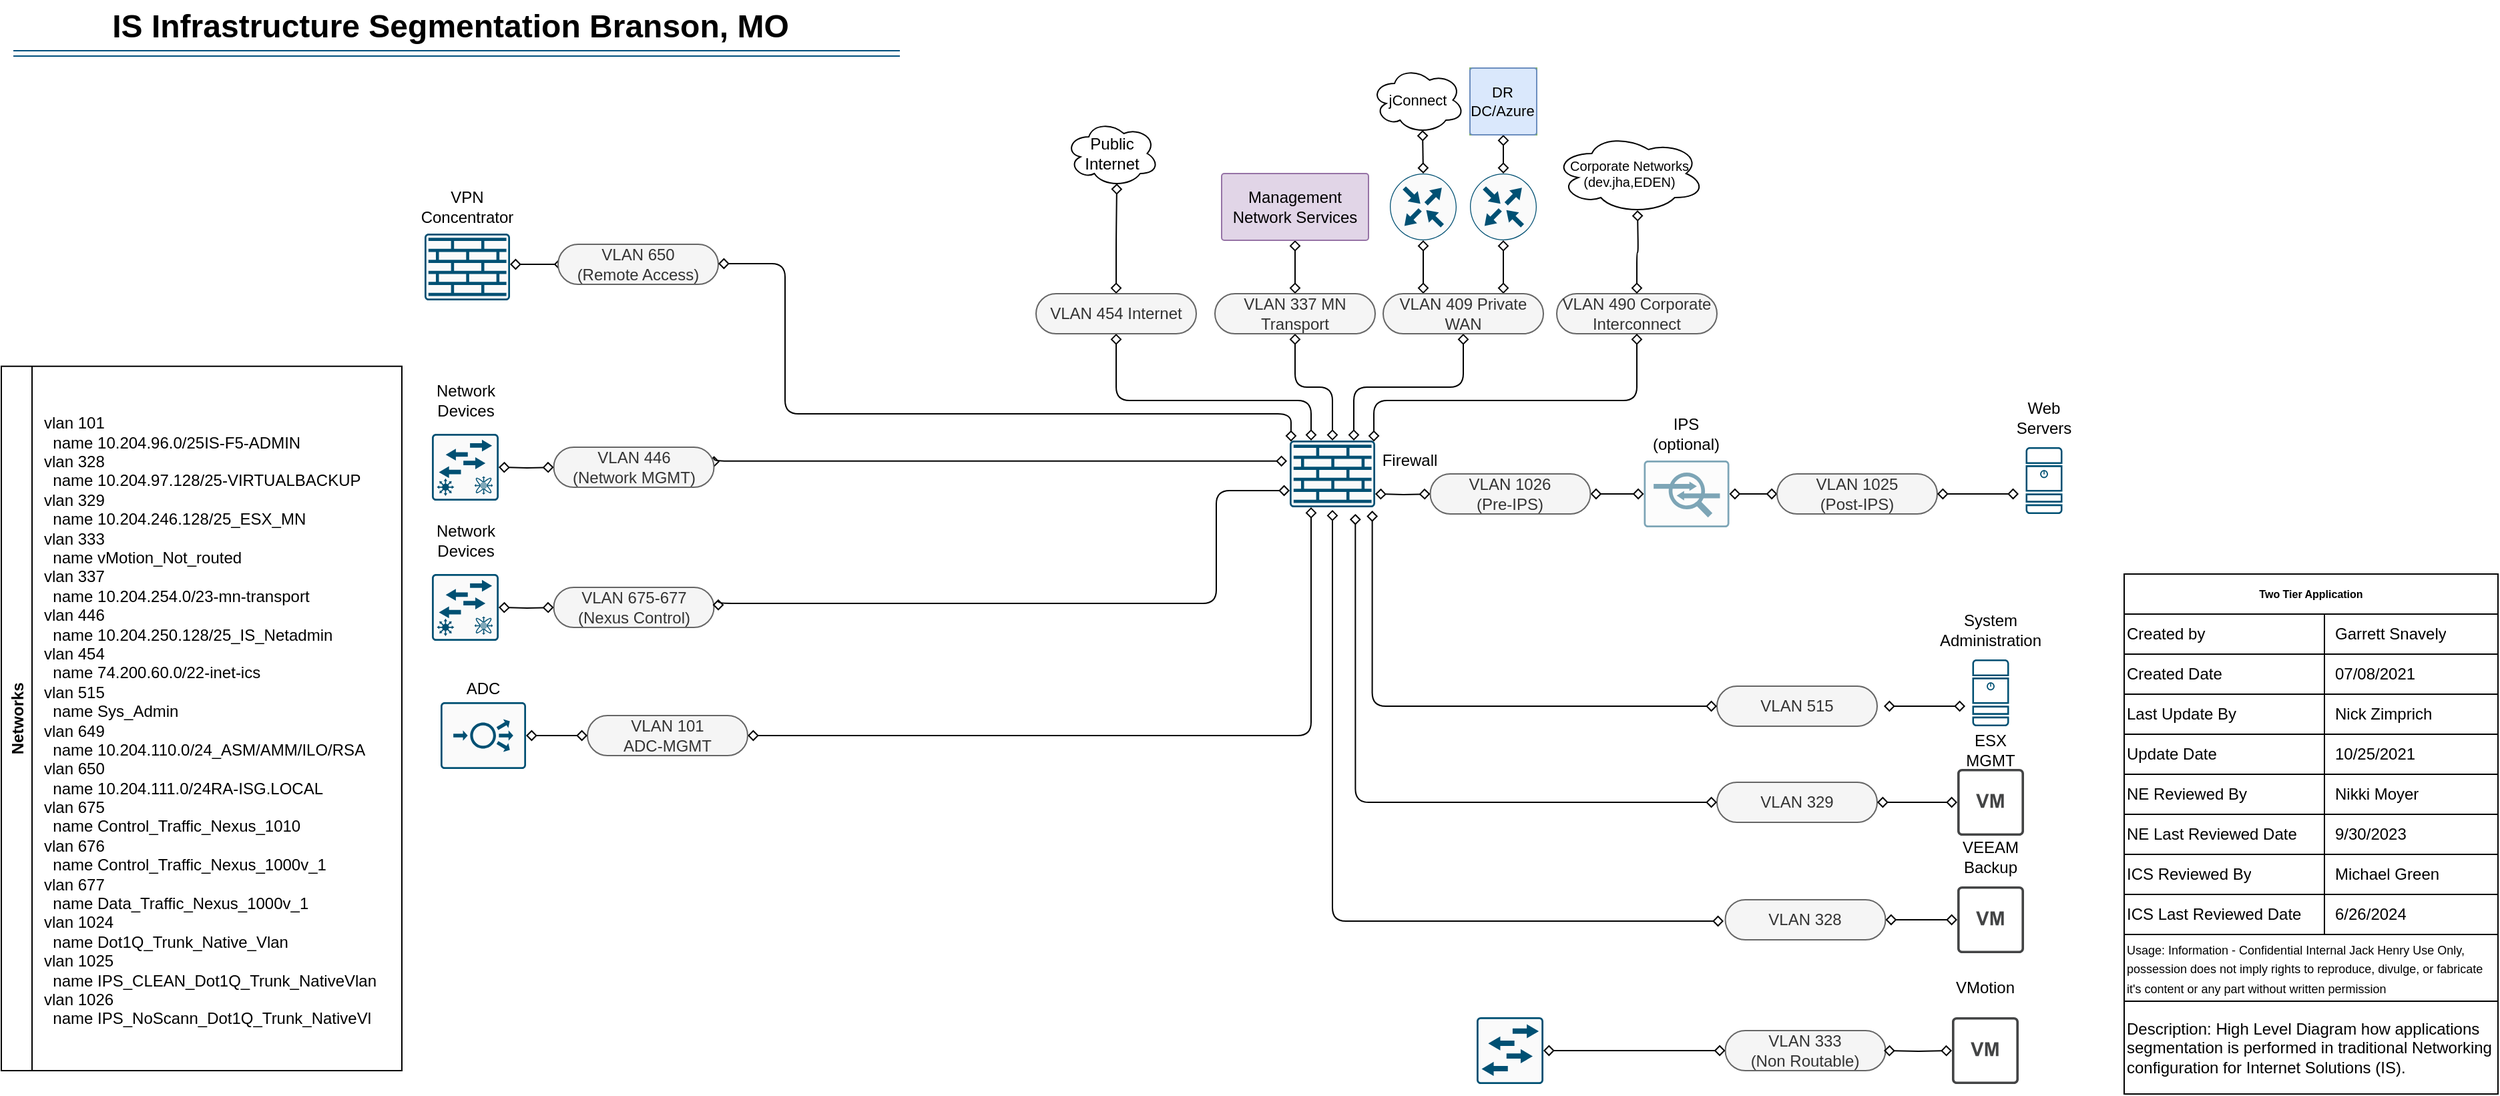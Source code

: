 <mxfile version="24.2.5" type="device" pages="10">
  <diagram name="BMO IS Infra" id="4XxU9ohYQeNUtxXDthxn">
    <mxGraphModel dx="1434" dy="854" grid="1" gridSize="10" guides="1" tooltips="1" connect="1" arrows="1" fold="1" page="1" pageScale="1" pageWidth="1100" pageHeight="850" math="0" shadow="0">
      <root>
        <mxCell id="dLcjlYL0XoeX5fWES1zM-0" />
        <mxCell id="dLcjlYL0XoeX5fWES1zM-1" parent="dLcjlYL0XoeX5fWES1zM-0" />
        <mxCell id="dLcjlYL0XoeX5fWES1zM-2" style="edgeStyle=orthogonalEdgeStyle;rounded=1;orthogonalLoop=1;jettySize=auto;html=1;exitX=0.25;exitY=0;exitDx=0;exitDy=0;exitPerimeter=0;entryX=0.5;entryY=1;entryDx=0;entryDy=0;startArrow=diamond;startFill=0;endArrow=diamond;endFill=0;strokeColor=#000000;" parent="dLcjlYL0XoeX5fWES1zM-1" source="dLcjlYL0XoeX5fWES1zM-5" target="dLcjlYL0XoeX5fWES1zM-11" edge="1">
          <mxGeometry relative="1" as="geometry">
            <Array as="points">
              <mxPoint x="1001" y="310" />
              <mxPoint x="855" y="310" />
            </Array>
          </mxGeometry>
        </mxCell>
        <mxCell id="dLcjlYL0XoeX5fWES1zM-3" style="edgeStyle=orthogonalEdgeStyle;rounded=1;orthogonalLoop=1;jettySize=auto;html=1;exitX=0.5;exitY=0;exitDx=0;exitDy=0;exitPerimeter=0;entryX=0.5;entryY=1;entryDx=0;entryDy=0;startArrow=diamond;startFill=0;endArrow=diamond;endFill=0;strokeColor=#000000;" parent="dLcjlYL0XoeX5fWES1zM-1" source="dLcjlYL0XoeX5fWES1zM-5" target="dLcjlYL0XoeX5fWES1zM-13" edge="1">
          <mxGeometry relative="1" as="geometry" />
        </mxCell>
        <mxCell id="dLcjlYL0XoeX5fWES1zM-4" style="edgeStyle=orthogonalEdgeStyle;rounded=1;orthogonalLoop=1;jettySize=auto;html=1;exitX=0.75;exitY=0;exitDx=0;exitDy=0;exitPerimeter=0;entryX=0.5;entryY=1;entryDx=0;entryDy=0;startArrow=diamond;startFill=0;endArrow=diamond;endFill=0;strokeColor=#000000;" parent="dLcjlYL0XoeX5fWES1zM-1" source="dLcjlYL0XoeX5fWES1zM-5" target="dLcjlYL0XoeX5fWES1zM-16" edge="1">
          <mxGeometry relative="1" as="geometry" />
        </mxCell>
        <mxCell id="dLcjlYL0XoeX5fWES1zM-5" value="" style="points=[[0.015,0.015,0],[0.985,0.015,0],[0.985,0.985,0],[0.015,0.985,0],[0.25,0,0],[0.5,0,0],[0.75,0,0],[1,0.25,0],[1,0.5,0],[1,0.75,0],[0.75,1,0],[0.5,1,0],[0.25,1,0],[0,0.75,0],[0,0.5,0],[0,0.25,0]];verticalLabelPosition=bottom;html=1;verticalAlign=top;aspect=fixed;align=center;pointerEvents=1;shape=mxgraph.cisco19.rect;prIcon=firewall;fillColor=#FAFAFA;strokeColor=#005073;comic=0;" parent="dLcjlYL0XoeX5fWES1zM-1" vertex="1">
          <mxGeometry x="985" y="340" width="64" height="50" as="geometry" />
        </mxCell>
        <mxCell id="dLcjlYL0XoeX5fWES1zM-9" value="Firewall" style="text;html=1;strokeColor=none;fillColor=none;align=center;verticalAlign=middle;whiteSpace=wrap;rounded=0;" parent="dLcjlYL0XoeX5fWES1zM-1" vertex="1">
          <mxGeometry x="1055" y="345" width="40" height="20" as="geometry" />
        </mxCell>
        <mxCell id="dLcjlYL0XoeX5fWES1zM-10" style="edgeStyle=orthogonalEdgeStyle;rounded=1;orthogonalLoop=1;jettySize=auto;html=1;exitX=0.5;exitY=0;exitDx=0;exitDy=0;entryX=0.55;entryY=0.95;entryDx=0;entryDy=0;entryPerimeter=0;startArrow=diamond;startFill=0;endArrow=diamond;endFill=0;strokeColor=#000000;" parent="dLcjlYL0XoeX5fWES1zM-1" source="dLcjlYL0XoeX5fWES1zM-11" target="dLcjlYL0XoeX5fWES1zM-28" edge="1">
          <mxGeometry relative="1" as="geometry" />
        </mxCell>
        <mxCell id="dLcjlYL0XoeX5fWES1zM-11" value="VLAN 454 Internet" style="rounded=1;whiteSpace=wrap;html=1;arcSize=50;comic=0;fillColor=#f5f5f5;strokeColor=#666666;fontColor=#333333;" parent="dLcjlYL0XoeX5fWES1zM-1" vertex="1">
          <mxGeometry x="795" y="230" width="120" height="30" as="geometry" />
        </mxCell>
        <mxCell id="dLcjlYL0XoeX5fWES1zM-12" style="edgeStyle=orthogonalEdgeStyle;rounded=1;orthogonalLoop=1;jettySize=auto;html=1;exitX=0.5;exitY=0;exitDx=0;exitDy=0;entryX=0.5;entryY=1;entryDx=0;entryDy=0;startArrow=diamond;startFill=0;endArrow=diamond;endFill=0;strokeColor=#000000;" parent="dLcjlYL0XoeX5fWES1zM-1" source="dLcjlYL0XoeX5fWES1zM-13" target="dLcjlYL0XoeX5fWES1zM-26" edge="1">
          <mxGeometry relative="1" as="geometry" />
        </mxCell>
        <mxCell id="dLcjlYL0XoeX5fWES1zM-13" value="VLAN 337 MN Transport" style="rounded=1;whiteSpace=wrap;html=1;arcSize=50;comic=0;fillColor=#f5f5f5;strokeColor=#666666;fontColor=#333333;" parent="dLcjlYL0XoeX5fWES1zM-1" vertex="1">
          <mxGeometry x="929" y="230" width="120" height="30" as="geometry" />
        </mxCell>
        <mxCell id="dLcjlYL0XoeX5fWES1zM-14" style="edgeStyle=orthogonalEdgeStyle;rounded=1;orthogonalLoop=1;jettySize=auto;html=1;exitX=0.25;exitY=0;exitDx=0;exitDy=0;entryX=0.5;entryY=1;entryDx=0;entryDy=0;entryPerimeter=0;startArrow=diamond;startFill=0;endArrow=diamond;endFill=0;strokeColor=#000000;" parent="dLcjlYL0XoeX5fWES1zM-1" source="dLcjlYL0XoeX5fWES1zM-16" target="dLcjlYL0XoeX5fWES1zM-20" edge="1">
          <mxGeometry relative="1" as="geometry" />
        </mxCell>
        <mxCell id="dLcjlYL0XoeX5fWES1zM-15" style="edgeStyle=orthogonalEdgeStyle;rounded=1;orthogonalLoop=1;jettySize=auto;html=1;exitX=0.75;exitY=0;exitDx=0;exitDy=0;entryX=0.5;entryY=1;entryDx=0;entryDy=0;entryPerimeter=0;startArrow=diamond;startFill=0;endArrow=diamond;endFill=0;strokeColor=#000000;" parent="dLcjlYL0XoeX5fWES1zM-1" source="dLcjlYL0XoeX5fWES1zM-16" target="dLcjlYL0XoeX5fWES1zM-22" edge="1">
          <mxGeometry relative="1" as="geometry" />
        </mxCell>
        <mxCell id="dLcjlYL0XoeX5fWES1zM-16" value="VLAN 409 Private WAN" style="rounded=1;whiteSpace=wrap;html=1;arcSize=50;comic=0;fillColor=#f5f5f5;strokeColor=#666666;fontColor=#333333;" parent="dLcjlYL0XoeX5fWES1zM-1" vertex="1">
          <mxGeometry x="1055" y="230" width="120" height="30" as="geometry" />
        </mxCell>
        <mxCell id="dLcjlYL0XoeX5fWES1zM-17" value="VLAN 490 Corporate Interconnect" style="rounded=1;whiteSpace=wrap;html=1;arcSize=50;comic=0;fillColor=#f5f5f5;strokeColor=#666666;fontColor=#333333;" parent="dLcjlYL0XoeX5fWES1zM-1" vertex="1">
          <mxGeometry x="1185" y="230" width="120" height="30" as="geometry" />
        </mxCell>
        <mxCell id="dLcjlYL0XoeX5fWES1zM-18" style="edgeStyle=orthogonalEdgeStyle;rounded=1;orthogonalLoop=1;jettySize=auto;html=1;exitX=0.985;exitY=0.015;exitDx=0;exitDy=0;exitPerimeter=0;entryX=0.5;entryY=1;entryDx=0;entryDy=0;startArrow=diamond;startFill=0;endArrow=diamond;endFill=0;strokeColor=#000000;" parent="dLcjlYL0XoeX5fWES1zM-1" source="dLcjlYL0XoeX5fWES1zM-5" target="dLcjlYL0XoeX5fWES1zM-17" edge="1">
          <mxGeometry relative="1" as="geometry">
            <mxPoint x="1043" y="350" as="sourcePoint" />
            <mxPoint x="1125" y="270" as="targetPoint" />
            <Array as="points">
              <mxPoint x="1048" y="310" />
              <mxPoint x="1245" y="310" />
            </Array>
          </mxGeometry>
        </mxCell>
        <mxCell id="dLcjlYL0XoeX5fWES1zM-19" style="edgeStyle=orthogonalEdgeStyle;rounded=1;orthogonalLoop=1;jettySize=auto;html=1;exitX=0.5;exitY=0;exitDx=0;exitDy=0;exitPerimeter=0;entryX=0.55;entryY=0.95;entryDx=0;entryDy=0;entryPerimeter=0;startArrow=diamond;startFill=0;endArrow=diamond;endFill=0;strokeColor=#000000;" parent="dLcjlYL0XoeX5fWES1zM-1" source="dLcjlYL0XoeX5fWES1zM-20" target="dLcjlYL0XoeX5fWES1zM-23" edge="1">
          <mxGeometry relative="1" as="geometry" />
        </mxCell>
        <mxCell id="dLcjlYL0XoeX5fWES1zM-20" value="" style="points=[[0.5,0,0],[1,0.5,0],[0.5,1,0],[0,0.5,0],[0.145,0.145,0],[0.856,0.145,0],[0.855,0.856,0],[0.145,0.855,0]];verticalLabelPosition=bottom;html=1;verticalAlign=top;aspect=fixed;align=center;pointerEvents=1;shape=mxgraph.cisco19.rect;prIcon=router;fillColor=#FAFAFA;strokeColor=#005073;" parent="dLcjlYL0XoeX5fWES1zM-1" vertex="1">
          <mxGeometry x="1060" y="140" width="50" height="50" as="geometry" />
        </mxCell>
        <mxCell id="dLcjlYL0XoeX5fWES1zM-21" style="edgeStyle=orthogonalEdgeStyle;rounded=1;orthogonalLoop=1;jettySize=auto;html=1;exitX=0.5;exitY=0;exitDx=0;exitDy=0;exitPerimeter=0;entryX=0.5;entryY=1;entryDx=0;entryDy=0;startArrow=diamond;startFill=0;endArrow=diamond;endFill=0;strokeColor=#000000;" parent="dLcjlYL0XoeX5fWES1zM-1" source="dLcjlYL0XoeX5fWES1zM-22" target="dLcjlYL0XoeX5fWES1zM-25" edge="1">
          <mxGeometry relative="1" as="geometry" />
        </mxCell>
        <mxCell id="dLcjlYL0XoeX5fWES1zM-22" value="" style="points=[[0.5,0,0],[1,0.5,0],[0.5,1,0],[0,0.5,0],[0.145,0.145,0],[0.856,0.145,0],[0.855,0.856,0],[0.145,0.855,0]];verticalLabelPosition=bottom;html=1;verticalAlign=top;aspect=fixed;align=center;pointerEvents=1;shape=mxgraph.cisco19.rect;prIcon=router;fillColor=#FAFAFA;strokeColor=#005073;" parent="dLcjlYL0XoeX5fWES1zM-1" vertex="1">
          <mxGeometry x="1120" y="140" width="50" height="50" as="geometry" />
        </mxCell>
        <mxCell id="dLcjlYL0XoeX5fWES1zM-23" value="jConnect" style="ellipse;shape=cloud;whiteSpace=wrap;html=1;fontSize=11;" parent="dLcjlYL0XoeX5fWES1zM-1" vertex="1">
          <mxGeometry x="1046" y="60" width="70" height="50" as="geometry" />
        </mxCell>
        <mxCell id="dLcjlYL0XoeX5fWES1zM-24" value="" style="group;fillColor=#d5e8d4;strokeColor=#82b366;container=0;" parent="dLcjlYL0XoeX5fWES1zM-1" vertex="1" connectable="0">
          <mxGeometry x="1120" y="61" width="50" height="50" as="geometry" />
        </mxCell>
        <mxCell id="dLcjlYL0XoeX5fWES1zM-25" value="" style="rounded=1;whiteSpace=wrap;html=1;arcSize=4;fillColor=#dae8fc;strokeColor=#6c8ebf;labelPosition=center;verticalLabelPosition=bottom;align=center;verticalAlign=top;" parent="dLcjlYL0XoeX5fWES1zM-1" vertex="1">
          <mxGeometry x="1120" y="61" width="50" height="50" as="geometry" />
        </mxCell>
        <mxCell id="dLcjlYL0XoeX5fWES1zM-26" value="" style="rounded=1;whiteSpace=wrap;html=1;arcSize=4;fillColor=#e1d5e7;strokeColor=#9673a6;labelPosition=center;verticalLabelPosition=bottom;align=center;verticalAlign=top;" parent="dLcjlYL0XoeX5fWES1zM-1" vertex="1">
          <mxGeometry x="934" y="140" width="110" height="50" as="geometry" />
        </mxCell>
        <mxCell id="dLcjlYL0XoeX5fWES1zM-27" value="Management Network Services" style="text;html=1;strokeColor=none;fillColor=none;align=center;verticalAlign=middle;whiteSpace=wrap;rounded=0;" parent="dLcjlYL0XoeX5fWES1zM-1" vertex="1">
          <mxGeometry x="941.16" y="156.66" width="95.67" height="16.67" as="geometry" />
        </mxCell>
        <mxCell id="dLcjlYL0XoeX5fWES1zM-28" value="Public Internet" style="ellipse;shape=cloud;whiteSpace=wrap;html=1;" parent="dLcjlYL0XoeX5fWES1zM-1" vertex="1">
          <mxGeometry x="817" y="100" width="70" height="50" as="geometry" />
        </mxCell>
        <mxCell id="dLcjlYL0XoeX5fWES1zM-29" style="edgeStyle=orthogonalEdgeStyle;rounded=1;orthogonalLoop=1;jettySize=auto;html=1;exitX=0.55;exitY=0.95;exitDx=0;exitDy=0;exitPerimeter=0;startArrow=diamond;startFill=0;endArrow=diamond;endFill=0;strokeColor=#000000;" parent="dLcjlYL0XoeX5fWES1zM-1" target="dLcjlYL0XoeX5fWES1zM-17" edge="1">
          <mxGeometry relative="1" as="geometry">
            <mxPoint x="1245.5" y="167.5" as="sourcePoint" />
          </mxGeometry>
        </mxCell>
        <mxCell id="dLcjlYL0XoeX5fWES1zM-30" value="" style="group;rounded=0;arcSize=8;" parent="dLcjlYL0XoeX5fWES1zM-1" vertex="1" connectable="0">
          <mxGeometry x="1610" y="560" width="280" height="269.5" as="geometry" />
        </mxCell>
        <mxCell id="dLcjlYL0XoeX5fWES1zM-31" value="" style="group" parent="dLcjlYL0XoeX5fWES1zM-30" vertex="1" connectable="0">
          <mxGeometry width="280" height="200" as="geometry" />
        </mxCell>
        <mxCell id="dLcjlYL0XoeX5fWES1zM-32" value="" style="shape=table;html=1;whiteSpace=wrap;startSize=30;container=1;collapsible=0;childLayout=tableLayout;fixedRows=1;rowLines=0;fontStyle=1;align=center;fontSize=8;" parent="dLcjlYL0XoeX5fWES1zM-31" vertex="1">
          <mxGeometry width="280" height="150" as="geometry" />
        </mxCell>
        <mxCell id="dLcjlYL0XoeX5fWES1zM-33" value="" style="shape=partialRectangle;html=1;whiteSpace=wrap;collapsible=0;dropTarget=0;pointerEvents=0;top=0;left=0;bottom=1;right=0;points=[[0,0.5],[1,0.5]];portConstraint=eastwest;" parent="dLcjlYL0XoeX5fWES1zM-32" vertex="1">
          <mxGeometry y="30" width="280" height="30" as="geometry" />
        </mxCell>
        <mxCell id="dLcjlYL0XoeX5fWES1zM-34" value="NE Reviewed By" style="shape=partialRectangle;html=1;whiteSpace=wrap;connectable=0;fillColor=none;top=1;left=1;bottom=1;right=1;overflow=hidden;align=left;" parent="dLcjlYL0XoeX5fWES1zM-33" vertex="1">
          <mxGeometry width="150" height="30" as="geometry" />
        </mxCell>
        <mxCell id="dLcjlYL0XoeX5fWES1zM-35" value="Nikki Moyer" style="shape=partialRectangle;html=1;whiteSpace=wrap;connectable=0;fillColor=none;top=1;left=1;bottom=1;right=1;align=left;spacingLeft=6;overflow=hidden;" parent="dLcjlYL0XoeX5fWES1zM-33" vertex="1">
          <mxGeometry x="150" width="130" height="30" as="geometry" />
        </mxCell>
        <mxCell id="dLcjlYL0XoeX5fWES1zM-36" value="" style="shape=partialRectangle;html=1;whiteSpace=wrap;collapsible=0;dropTarget=0;pointerEvents=0;top=0;left=0;bottom=1;right=0;points=[[0,0.5],[1,0.5]];portConstraint=eastwest;" parent="dLcjlYL0XoeX5fWES1zM-32" vertex="1">
          <mxGeometry y="60" width="280" height="30" as="geometry" />
        </mxCell>
        <mxCell id="dLcjlYL0XoeX5fWES1zM-37" value="NE Last Reviewed Date" style="shape=partialRectangle;html=1;whiteSpace=wrap;connectable=0;fillColor=none;top=1;left=1;bottom=1;right=1;overflow=hidden;align=left;" parent="dLcjlYL0XoeX5fWES1zM-36" vertex="1">
          <mxGeometry width="150" height="30" as="geometry" />
        </mxCell>
        <mxCell id="dLcjlYL0XoeX5fWES1zM-38" value="9/30/2023" style="shape=partialRectangle;html=1;whiteSpace=wrap;connectable=0;fillColor=none;top=1;left=1;bottom=1;right=1;align=left;spacingLeft=6;overflow=hidden;" parent="dLcjlYL0XoeX5fWES1zM-36" vertex="1">
          <mxGeometry x="150" width="130" height="30" as="geometry" />
        </mxCell>
        <mxCell id="dLcjlYL0XoeX5fWES1zM-39" value="" style="shape=partialRectangle;html=1;whiteSpace=wrap;collapsible=0;dropTarget=0;pointerEvents=0;top=0;left=0;bottom=1;right=0;points=[[0,0.5],[1,0.5]];portConstraint=eastwest;perimeterSpacing=1;" parent="dLcjlYL0XoeX5fWES1zM-32" vertex="1">
          <mxGeometry y="90" width="280" height="30" as="geometry" />
        </mxCell>
        <mxCell id="dLcjlYL0XoeX5fWES1zM-40" value="ICS Reviewed By" style="shape=partialRectangle;html=1;whiteSpace=wrap;connectable=0;fillColor=none;top=1;left=1;bottom=1;right=1;overflow=hidden;perimeterSpacing=1;align=left;" parent="dLcjlYL0XoeX5fWES1zM-39" vertex="1">
          <mxGeometry width="150" height="30" as="geometry" />
        </mxCell>
        <mxCell id="dLcjlYL0XoeX5fWES1zM-41" value="Michael Green" style="shape=partialRectangle;html=1;whiteSpace=wrap;connectable=0;fillColor=none;top=1;left=1;bottom=1;right=1;align=left;spacingLeft=6;overflow=hidden;" parent="dLcjlYL0XoeX5fWES1zM-39" vertex="1">
          <mxGeometry x="150" width="130" height="30" as="geometry" />
        </mxCell>
        <mxCell id="dLcjlYL0XoeX5fWES1zM-42" value="ICS Last Reviewed Date" style="shape=partialRectangle;html=1;whiteSpace=wrap;connectable=0;top=1;left=1;bottom=1;right=1;overflow=hidden;perimeterSpacing=1;align=left;" parent="dLcjlYL0XoeX5fWES1zM-31" vertex="1">
          <mxGeometry y="120" width="150" height="30" as="geometry" />
        </mxCell>
        <mxCell id="dLcjlYL0XoeX5fWES1zM-43" value="6/26/2024" style="shape=partialRectangle;html=1;whiteSpace=wrap;connectable=0;top=1;left=1;bottom=1;right=1;align=left;spacingLeft=6;overflow=hidden;" parent="dLcjlYL0XoeX5fWES1zM-31" vertex="1">
          <mxGeometry x="150" y="120" width="130" height="30" as="geometry" />
        </mxCell>
        <mxCell id="dLcjlYL0XoeX5fWES1zM-44" value="&lt;font style=&quot;font-size: 9px&quot;&gt;Usage: Information - Confidential Internal Jack Henry Use Only, possession does not imply rights to reproduce, divulge, or fabricate it&#39;s content or any part without written permission&lt;/font&gt;" style="rounded=0;whiteSpace=wrap;html=1;fontSize=12;align=left;" parent="dLcjlYL0XoeX5fWES1zM-31" vertex="1">
          <mxGeometry y="150" width="280" height="50" as="geometry" />
        </mxCell>
        <mxCell id="dLcjlYL0XoeX5fWES1zM-45" value="Description: High Level Diagram how applications segmentation is performed in traditional Networking configuration for Internet Solutions (IS)." style="rounded=0;whiteSpace=wrap;html=1;fillColor=#ffffff;fontSize=12;align=left;" parent="dLcjlYL0XoeX5fWES1zM-30" vertex="1">
          <mxGeometry y="200" width="280" height="69.5" as="geometry" />
        </mxCell>
        <mxCell id="dLcjlYL0XoeX5fWES1zM-46" value="" style="group" parent="dLcjlYL0XoeX5fWES1zM-1" vertex="1" connectable="0">
          <mxGeometry x="20" y="10" width="673" height="40" as="geometry" />
        </mxCell>
        <mxCell id="dLcjlYL0XoeX5fWES1zM-47" value="" style="endArrow=none;html=1;exitX=0;exitY=1;exitDx=0;exitDy=0;strokeWidth=1;shape=link;fillColor=#1ba1e2;strokeColor=#004F7D;" parent="dLcjlYL0XoeX5fWES1zM-46" edge="1">
          <mxGeometry width="50" height="50" relative="1" as="geometry">
            <mxPoint x="9.003" y="40" as="sourcePoint" />
            <mxPoint x="673" y="40" as="targetPoint" />
            <Array as="points">
              <mxPoint x="673" y="40" />
            </Array>
          </mxGeometry>
        </mxCell>
        <mxCell id="dLcjlYL0XoeX5fWES1zM-48" value="IS Infrastructure Segmentation Branson, MO" style="text;strokeColor=none;fillColor=none;html=1;fontSize=24;fontStyle=1;verticalAlign=middle;align=center;" parent="dLcjlYL0XoeX5fWES1zM-46" vertex="1">
          <mxGeometry x="88.906" width="495.184" height="40" as="geometry" />
        </mxCell>
        <mxCell id="dLcjlYL0XoeX5fWES1zM-49" value="DR DC/Azure" style="text;html=1;strokeColor=none;fillColor=none;align=center;verticalAlign=middle;whiteSpace=wrap;rounded=0;fontSize=11;" parent="dLcjlYL0XoeX5fWES1zM-1" vertex="1">
          <mxGeometry x="1123.33" y="77.67" width="43.33" height="16.67" as="geometry" />
        </mxCell>
        <mxCell id="dLcjlYL0XoeX5fWES1zM-50" value="Corporate Networks&lt;br style=&quot;font-size: 10px&quot;&gt;(dev.jha,EDEN)" style="ellipse;shape=cloud;whiteSpace=wrap;html=1;fontSize=10;" parent="dLcjlYL0XoeX5fWES1zM-1" vertex="1">
          <mxGeometry x="1183" y="110" width="113" height="60" as="geometry" />
        </mxCell>
        <mxCell id="dLcjlYL0XoeX5fWES1zM-51" value="" style="points=[[0.015,0.015,0],[0.985,0.015,0],[0.985,0.985,0],[0.015,0.985,0],[0.25,0,0],[0.5,0,0],[0.75,0,0],[1,0.25,0],[1,0.5,0],[1,0.75,0],[0.75,1,0],[0.5,1,0],[0.25,1,0],[0,0.75,0],[0,0.5,0],[0,0.25,0]];verticalLabelPosition=bottom;html=1;verticalAlign=top;aspect=fixed;align=center;pointerEvents=1;shape=mxgraph.cisco19.rect;prIcon=layer3_nexus_5k_switch;fillColor=#FAFAFA;strokeColor=#005073;rounded=1;shadow=0;sketch=0;" parent="dLcjlYL0XoeX5fWES1zM-1" vertex="1">
          <mxGeometry x="342.5" y="335" width="50" height="50" as="geometry" />
        </mxCell>
        <mxCell id="dLcjlYL0XoeX5fWES1zM-52" style="edgeStyle=orthogonalEdgeStyle;rounded=1;orthogonalLoop=1;jettySize=auto;html=1;exitX=1;exitY=0.5;exitDx=0;exitDy=0;endArrow=diamond;endFill=0;startArrow=diamond;startFill=0;entryX=-0.031;entryY=0.308;entryDx=0;entryDy=0;entryPerimeter=0;" parent="dLcjlYL0XoeX5fWES1zM-1" source="dLcjlYL0XoeX5fWES1zM-53" target="dLcjlYL0XoeX5fWES1zM-5" edge="1">
          <mxGeometry relative="1" as="geometry">
            <mxPoint x="610" y="494.5" as="sourcePoint" />
            <mxPoint x="980" y="380" as="targetPoint" />
            <Array as="points">
              <mxPoint x="554" y="355" />
            </Array>
          </mxGeometry>
        </mxCell>
        <mxCell id="dLcjlYL0XoeX5fWES1zM-53" value="VLAN 446&lt;br&gt;(Network MGMT)" style="rounded=1;whiteSpace=wrap;html=1;arcSize=50;comic=0;fillColor=#f5f5f5;strokeColor=#666666;fontColor=#333333;" parent="dLcjlYL0XoeX5fWES1zM-1" vertex="1">
          <mxGeometry x="433.75" y="345" width="120" height="30" as="geometry" />
        </mxCell>
        <mxCell id="dLcjlYL0XoeX5fWES1zM-54" style="edgeStyle=orthogonalEdgeStyle;rounded=0;orthogonalLoop=1;jettySize=auto;html=1;exitX=1;exitY=0.5;exitDx=0;exitDy=0;exitPerimeter=0;entryX=0;entryY=0.5;entryDx=0;entryDy=0;endArrow=diamond;endFill=0;startArrow=diamond;startFill=0;" parent="dLcjlYL0XoeX5fWES1zM-1" target="dLcjlYL0XoeX5fWES1zM-53" edge="1">
          <mxGeometry relative="1" as="geometry">
            <mxPoint x="392.5" y="360" as="sourcePoint" />
          </mxGeometry>
        </mxCell>
        <mxCell id="dLcjlYL0XoeX5fWES1zM-55" value="Networks" style="swimlane;horizontal=0;" parent="dLcjlYL0XoeX5fWES1zM-1" vertex="1">
          <mxGeometry x="20" y="284.33" width="300" height="527.67" as="geometry" />
        </mxCell>
        <mxCell id="dLcjlYL0XoeX5fWES1zM-63" value="Network Devices" style="text;html=1;strokeColor=none;fillColor=none;align=center;verticalAlign=middle;whiteSpace=wrap;rounded=0;" parent="dLcjlYL0XoeX5fWES1zM-1" vertex="1">
          <mxGeometry x="347.5" y="300" width="40" height="20" as="geometry" />
        </mxCell>
        <mxCell id="z2eCTRKV49BcB751tKbU-54" value="VLAN 328&lt;br&gt;" style="rounded=1;whiteSpace=wrap;html=1;arcSize=50;comic=0;fillColor=#f5f5f5;strokeColor=#666666;fontColor=#333333;" parent="dLcjlYL0XoeX5fWES1zM-1" vertex="1">
          <mxGeometry x="1311.25" y="684" width="120" height="30" as="geometry" />
        </mxCell>
        <mxCell id="z2eCTRKV49BcB751tKbU-55" style="edgeStyle=orthogonalEdgeStyle;rounded=0;orthogonalLoop=1;jettySize=auto;html=1;entryX=1;entryY=0.5;entryDx=0;entryDy=0;endArrow=diamond;endFill=0;startArrow=diamond;startFill=0;" parent="dLcjlYL0XoeX5fWES1zM-1" source="z2eCTRKV49BcB751tKbU-71" target="z2eCTRKV49BcB751tKbU-54" edge="1">
          <mxGeometry relative="1" as="geometry">
            <mxPoint x="1535" y="699" as="sourcePoint" />
            <mxPoint x="1576.25" y="699.0" as="targetPoint" />
          </mxGeometry>
        </mxCell>
        <mxCell id="z2eCTRKV49BcB751tKbU-57" value="VEEAM&lt;br&gt;Backup" style="text;html=1;strokeColor=none;fillColor=none;align=center;verticalAlign=middle;whiteSpace=wrap;rounded=0;" parent="dLcjlYL0XoeX5fWES1zM-1" vertex="1">
          <mxGeometry x="1490" y="642" width="40" height="20" as="geometry" />
        </mxCell>
        <mxCell id="z2eCTRKV49BcB751tKbU-58" value="VLAN 329" style="rounded=1;whiteSpace=wrap;html=1;arcSize=50;comic=0;fillColor=#f5f5f5;strokeColor=#666666;fontColor=#333333;" parent="dLcjlYL0XoeX5fWES1zM-1" vertex="1">
          <mxGeometry x="1305" y="596" width="120" height="30" as="geometry" />
        </mxCell>
        <mxCell id="z2eCTRKV49BcB751tKbU-59" style="edgeStyle=orthogonalEdgeStyle;rounded=0;orthogonalLoop=1;jettySize=auto;html=1;entryX=1;entryY=0.5;entryDx=0;entryDy=0;endArrow=diamond;endFill=0;startArrow=diamond;startFill=0;" parent="dLcjlYL0XoeX5fWES1zM-1" source="z2eCTRKV49BcB751tKbU-70" target="z2eCTRKV49BcB751tKbU-58" edge="1">
          <mxGeometry relative="1" as="geometry">
            <mxPoint x="1263.75" y="611" as="sourcePoint" />
          </mxGeometry>
        </mxCell>
        <mxCell id="z2eCTRKV49BcB751tKbU-61" value="ESX&lt;br&gt;MGMT" style="text;html=1;strokeColor=none;fillColor=none;align=center;verticalAlign=middle;whiteSpace=wrap;rounded=0;" parent="dLcjlYL0XoeX5fWES1zM-1" vertex="1">
          <mxGeometry x="1490" y="562" width="40" height="20" as="geometry" />
        </mxCell>
        <mxCell id="z2eCTRKV49BcB751tKbU-62" value="VLAN 333&lt;br&gt;(Non Routable)" style="rounded=1;whiteSpace=wrap;html=1;arcSize=50;comic=0;fillColor=#f5f5f5;strokeColor=#666666;fontColor=#333333;" parent="dLcjlYL0XoeX5fWES1zM-1" vertex="1">
          <mxGeometry x="1311.25" y="782" width="120" height="30" as="geometry" />
        </mxCell>
        <mxCell id="z2eCTRKV49BcB751tKbU-63" style="edgeStyle=orthogonalEdgeStyle;rounded=0;orthogonalLoop=1;jettySize=auto;html=1;entryX=0;entryY=0.5;entryDx=0;entryDy=0;endArrow=diamond;endFill=0;startArrow=diamond;startFill=0;exitX=1;exitY=0.5;exitDx=0;exitDy=0;exitPerimeter=0;" parent="dLcjlYL0XoeX5fWES1zM-1" source="z2eCTRKV49BcB751tKbU-73" target="z2eCTRKV49BcB751tKbU-62" edge="1">
          <mxGeometry relative="1" as="geometry">
            <mxPoint x="1130" y="797" as="sourcePoint" />
          </mxGeometry>
        </mxCell>
        <mxCell id="z2eCTRKV49BcB751tKbU-65" value="VMotion" style="text;html=1;strokeColor=none;fillColor=none;align=center;verticalAlign=middle;whiteSpace=wrap;rounded=0;" parent="dLcjlYL0XoeX5fWES1zM-1" vertex="1">
          <mxGeometry x="1486" y="740" width="40" height="20" as="geometry" />
        </mxCell>
        <mxCell id="z2eCTRKV49BcB751tKbU-66" value="VLAN 515" style="rounded=1;whiteSpace=wrap;html=1;arcSize=50;comic=0;fillColor=#f5f5f5;strokeColor=#666666;fontColor=#333333;" parent="dLcjlYL0XoeX5fWES1zM-1" vertex="1">
          <mxGeometry x="1305" y="524" width="120" height="30" as="geometry" />
        </mxCell>
        <mxCell id="z2eCTRKV49BcB751tKbU-67" style="edgeStyle=orthogonalEdgeStyle;rounded=0;orthogonalLoop=1;jettySize=auto;html=1;endArrow=diamond;endFill=0;startArrow=diamond;startFill=0;" parent="dLcjlYL0XoeX5fWES1zM-1" edge="1">
          <mxGeometry relative="1" as="geometry">
            <mxPoint x="1491" y="539" as="sourcePoint" />
            <mxPoint x="1430" y="539" as="targetPoint" />
          </mxGeometry>
        </mxCell>
        <mxCell id="z2eCTRKV49BcB751tKbU-68" value="" style="points=[[0.015,0.015,0],[0.985,0.015,0],[0.985,0.985,0],[0.015,0.985,0],[0.25,0,0],[0.5,0,0],[0.75,0,0],[1,0.25,0],[1,0.5,0],[1,0.75,0],[0.75,1,0],[0.5,1,0],[0.25,1,0],[0,0.75,0],[0,0.5,0],[0,0.25,0]];verticalLabelPosition=bottom;html=1;verticalAlign=top;aspect=fixed;align=center;pointerEvents=1;shape=mxgraph.cisco19.server;fillColor=#005073;strokeColor=none;" parent="dLcjlYL0XoeX5fWES1zM-1" vertex="1">
          <mxGeometry x="1496.25" y="504" width="27.5" height="50" as="geometry" />
        </mxCell>
        <mxCell id="z2eCTRKV49BcB751tKbU-69" value="System&lt;br&gt;Administration" style="text;html=1;strokeColor=none;fillColor=none;align=center;verticalAlign=middle;whiteSpace=wrap;rounded=0;" parent="dLcjlYL0XoeX5fWES1zM-1" vertex="1">
          <mxGeometry x="1490" y="472" width="40" height="20" as="geometry" />
        </mxCell>
        <mxCell id="z2eCTRKV49BcB751tKbU-70" value="" style="sketch=0;pointerEvents=1;shadow=0;dashed=0;html=1;strokeColor=none;fillColor=#434445;aspect=fixed;labelPosition=center;verticalLabelPosition=bottom;verticalAlign=top;align=center;outlineConnect=0;shape=mxgraph.vvd.virtual_machine;" parent="dLcjlYL0XoeX5fWES1zM-1" vertex="1">
          <mxGeometry x="1485" y="586" width="50" height="50" as="geometry" />
        </mxCell>
        <mxCell id="z2eCTRKV49BcB751tKbU-71" value="" style="sketch=0;pointerEvents=1;shadow=0;dashed=0;html=1;strokeColor=none;fillColor=#434445;aspect=fixed;labelPosition=center;verticalLabelPosition=bottom;verticalAlign=top;align=center;outlineConnect=0;shape=mxgraph.vvd.virtual_machine;" parent="dLcjlYL0XoeX5fWES1zM-1" vertex="1">
          <mxGeometry x="1485" y="674" width="50" height="50" as="geometry" />
        </mxCell>
        <mxCell id="z2eCTRKV49BcB751tKbU-72" value="" style="sketch=0;pointerEvents=1;shadow=0;dashed=0;html=1;strokeColor=none;fillColor=#434445;aspect=fixed;labelPosition=center;verticalLabelPosition=bottom;verticalAlign=top;align=center;outlineConnect=0;shape=mxgraph.vvd.virtual_machine;" parent="dLcjlYL0XoeX5fWES1zM-1" vertex="1">
          <mxGeometry x="1481" y="772" width="50" height="50" as="geometry" />
        </mxCell>
        <mxCell id="z2eCTRKV49BcB751tKbU-73" value="" style="points=[[0.015,0.015,0],[0.985,0.015,0],[0.985,0.985,0],[0.015,0.985,0],[0.25,0,0],[0.5,0,0],[0.75,0,0],[1,0.25,0],[1,0.5,0],[1,0.75,0],[0.75,1,0],[0.5,1,0],[0.25,1,0],[0,0.75,0],[0,0.5,0],[0,0.25,0]];verticalLabelPosition=bottom;html=1;verticalAlign=top;aspect=fixed;align=center;pointerEvents=1;shape=mxgraph.cisco19.rect;prIcon=l2_switch;fillColor=#FAFAFA;strokeColor=#005073;rounded=1;shadow=0;sketch=0;" parent="dLcjlYL0XoeX5fWES1zM-1" vertex="1">
          <mxGeometry x="1125" y="772" width="50" height="50" as="geometry" />
        </mxCell>
        <mxCell id="z2eCTRKV49BcB751tKbU-74" style="edgeStyle=orthogonalEdgeStyle;rounded=0;orthogonalLoop=1;jettySize=auto;html=1;endArrow=diamond;endFill=0;startArrow=diamond;startFill=0;" parent="dLcjlYL0XoeX5fWES1zM-1" target="z2eCTRKV49BcB751tKbU-72" edge="1">
          <mxGeometry relative="1" as="geometry">
            <mxPoint x="1430" y="797" as="sourcePoint" />
            <mxPoint x="1061.33" y="797" as="targetPoint" />
            <Array as="points" />
          </mxGeometry>
        </mxCell>
        <mxCell id="z2eCTRKV49BcB751tKbU-75" style="edgeStyle=orthogonalEdgeStyle;rounded=1;orthogonalLoop=1;jettySize=auto;html=1;endArrow=diamond;endFill=0;startArrow=diamond;startFill=0;" parent="dLcjlYL0XoeX5fWES1zM-1" edge="1">
          <mxGeometry relative="1" as="geometry">
            <mxPoint x="1017" y="392" as="targetPoint" />
            <mxPoint x="1310" y="700" as="sourcePoint" />
            <Array as="points">
              <mxPoint x="1240" y="700" />
              <mxPoint x="1017" y="700" />
            </Array>
          </mxGeometry>
        </mxCell>
        <mxCell id="z2eCTRKV49BcB751tKbU-76" style="edgeStyle=orthogonalEdgeStyle;rounded=1;orthogonalLoop=1;jettySize=auto;html=1;endArrow=diamond;endFill=0;startArrow=diamond;startFill=0;entryX=0.768;entryY=1.099;entryDx=0;entryDy=0;entryPerimeter=0;exitX=0;exitY=0.5;exitDx=0;exitDy=0;" parent="dLcjlYL0XoeX5fWES1zM-1" source="z2eCTRKV49BcB751tKbU-58" target="dLcjlYL0XoeX5fWES1zM-5" edge="1">
          <mxGeometry relative="1" as="geometry">
            <mxPoint x="1010" y="390" as="targetPoint" />
            <mxPoint x="1300" y="650" as="sourcePoint" />
            <Array as="points">
              <mxPoint x="1034" y="611" />
            </Array>
          </mxGeometry>
        </mxCell>
        <mxCell id="z2eCTRKV49BcB751tKbU-77" style="edgeStyle=orthogonalEdgeStyle;rounded=1;orthogonalLoop=1;jettySize=auto;html=1;endArrow=diamond;endFill=0;startArrow=diamond;startFill=0;entryX=0.966;entryY=1.051;entryDx=0;entryDy=0;entryPerimeter=0;exitX=0;exitY=0.5;exitDx=0;exitDy=0;" parent="dLcjlYL0XoeX5fWES1zM-1" source="z2eCTRKV49BcB751tKbU-66" target="dLcjlYL0XoeX5fWES1zM-5" edge="1">
          <mxGeometry relative="1" as="geometry">
            <mxPoint x="1020" y="390" as="targetPoint" />
            <mxPoint x="1300" y="577" as="sourcePoint" />
            <Array as="points">
              <mxPoint x="1047" y="539" />
            </Array>
          </mxGeometry>
        </mxCell>
        <mxCell id="R55xHDIikSV7KAYQgZGH-0" style="edgeStyle=orthogonalEdgeStyle;rounded=1;orthogonalLoop=1;jettySize=auto;html=1;exitX=1;exitY=0.5;exitDx=0;exitDy=0;entryX=0.25;entryY=1;entryDx=0;entryDy=0;entryPerimeter=0;endArrow=diamond;endFill=0;startArrow=diamond;startFill=0;" parent="dLcjlYL0XoeX5fWES1zM-1" source="R55xHDIikSV7KAYQgZGH-1" target="dLcjlYL0XoeX5fWES1zM-5" edge="1">
          <mxGeometry relative="1" as="geometry">
            <mxPoint x="630" y="797" as="targetPoint" />
            <Array as="points">
              <mxPoint x="1001" y="561" />
            </Array>
          </mxGeometry>
        </mxCell>
        <mxCell id="R55xHDIikSV7KAYQgZGH-1" value="VLAN 101&lt;br&gt;ADC-MGMT" style="rounded=1;whiteSpace=wrap;html=1;arcSize=50;comic=0;fillColor=#f5f5f5;strokeColor=#666666;fontColor=#333333;" parent="dLcjlYL0XoeX5fWES1zM-1" vertex="1">
          <mxGeometry x="459" y="546" width="120" height="30" as="geometry" />
        </mxCell>
        <mxCell id="R55xHDIikSV7KAYQgZGH-2" style="edgeStyle=orthogonalEdgeStyle;rounded=0;orthogonalLoop=1;jettySize=auto;html=1;exitX=1;exitY=0.5;exitDx=0;exitDy=0;exitPerimeter=0;entryX=0;entryY=0.5;entryDx=0;entryDy=0;endArrow=diamond;endFill=0;startArrow=diamond;startFill=0;" parent="dLcjlYL0XoeX5fWES1zM-1" source="R55xHDIikSV7KAYQgZGH-3" target="R55xHDIikSV7KAYQgZGH-1" edge="1">
          <mxGeometry relative="1" as="geometry" />
        </mxCell>
        <mxCell id="R55xHDIikSV7KAYQgZGH-3" value="" style="points=[[0.015,0.015,0],[0.985,0.015,0],[0.985,0.985,0],[0.015,0.985,0],[0.25,0,0],[0.5,0,0],[0.75,0,0],[1,0.25,0],[1,0.5,0],[1,0.75,0],[0.75,1,0],[0.5,1,0],[0.25,1,0],[0,0.75,0],[0,0.5,0],[0,0.25,0]];verticalLabelPosition=bottom;html=1;verticalAlign=top;aspect=fixed;align=center;pointerEvents=1;shape=mxgraph.cisco19.rect;prIcon=load_balancer;fillColor=#FAFAFA;strokeColor=#005073;" parent="dLcjlYL0XoeX5fWES1zM-1" vertex="1">
          <mxGeometry x="349" y="536" width="64" height="50" as="geometry" />
        </mxCell>
        <mxCell id="R55xHDIikSV7KAYQgZGH-4" value="ADC" style="text;html=1;strokeColor=none;fillColor=none;align=center;verticalAlign=middle;whiteSpace=wrap;rounded=0;" parent="dLcjlYL0XoeX5fWES1zM-1" vertex="1">
          <mxGeometry x="361" y="516" width="40" height="20" as="geometry" />
        </mxCell>
        <mxCell id="dvW3RkyvL0jV3dORHlxE-0" style="edgeStyle=orthogonalEdgeStyle;rounded=0;orthogonalLoop=1;jettySize=auto;html=1;exitX=1;exitY=0.5;exitDx=0;exitDy=0;exitPerimeter=0;entryX=0;entryY=0.5;entryDx=0;entryDy=0;entryPerimeter=0;endArrow=diamond;endFill=0;startArrow=diamond;startFill=0;" parent="dLcjlYL0XoeX5fWES1zM-1" source="dvW3RkyvL0jV3dORHlxE-1" edge="1">
          <mxGeometry relative="1" as="geometry">
            <mxPoint x="1350.25" y="380" as="targetPoint" />
          </mxGeometry>
        </mxCell>
        <mxCell id="dvW3RkyvL0jV3dORHlxE-1" value="" style="points=[[0.015,0.015,0],[0.985,0.015,0],[0.985,0.985,0],[0.015,0.985,0],[0.25,0,0],[0.5,0,0],[0.75,0,0],[1,0.25,0],[1,0.5,0],[1,0.75,0],[0.75,1,0],[0.5,1,0],[0.25,1,0],[0,0.75,0],[0,0.5,0],[0,0.25,0]];verticalLabelPosition=bottom;html=1;verticalAlign=top;aspect=fixed;align=center;pointerEvents=1;shape=mxgraph.cisco19.rect;prIcon=ips_ids;fillColor=#FAFAFA;strokeColor=#005073;fillOpacity=50;" parent="dLcjlYL0XoeX5fWES1zM-1" vertex="1">
          <mxGeometry x="1250.25" y="355" width="64" height="50" as="geometry" />
        </mxCell>
        <mxCell id="dvW3RkyvL0jV3dORHlxE-2" style="edgeStyle=orthogonalEdgeStyle;rounded=0;orthogonalLoop=1;jettySize=auto;html=1;exitX=1;exitY=0.5;exitDx=0;exitDy=0;entryX=0;entryY=0.5;entryDx=0;entryDy=0;entryPerimeter=0;endArrow=diamond;endFill=0;startArrow=diamond;startFill=0;" parent="dLcjlYL0XoeX5fWES1zM-1" source="dvW3RkyvL0jV3dORHlxE-3" target="dvW3RkyvL0jV3dORHlxE-1" edge="1">
          <mxGeometry relative="1" as="geometry" />
        </mxCell>
        <mxCell id="dvW3RkyvL0jV3dORHlxE-3" value="VLAN 1026&lt;br&gt;(Pre-IPS)" style="rounded=1;whiteSpace=wrap;html=1;arcSize=50;comic=0;fillColor=#f5f5f5;strokeColor=#666666;fontColor=#333333;" parent="dLcjlYL0XoeX5fWES1zM-1" vertex="1">
          <mxGeometry x="1090.25" y="365" width="120" height="30" as="geometry" />
        </mxCell>
        <mxCell id="dvW3RkyvL0jV3dORHlxE-4" style="edgeStyle=orthogonalEdgeStyle;rounded=0;orthogonalLoop=1;jettySize=auto;html=1;exitX=1;exitY=0.5;exitDx=0;exitDy=0;exitPerimeter=0;entryX=0;entryY=0.5;entryDx=0;entryDy=0;endArrow=diamond;endFill=0;startArrow=diamond;startFill=0;" parent="dLcjlYL0XoeX5fWES1zM-1" target="dvW3RkyvL0jV3dORHlxE-3" edge="1">
          <mxGeometry relative="1" as="geometry">
            <mxPoint x="1049" y="380" as="sourcePoint" />
          </mxGeometry>
        </mxCell>
        <mxCell id="dvW3RkyvL0jV3dORHlxE-5" value="IPS&lt;br&gt;(optional)" style="text;html=1;strokeColor=none;fillColor=none;align=center;verticalAlign=middle;whiteSpace=wrap;rounded=0;" parent="dLcjlYL0XoeX5fWES1zM-1" vertex="1">
          <mxGeometry x="1262.25" y="325" width="40" height="20" as="geometry" />
        </mxCell>
        <mxCell id="dvW3RkyvL0jV3dORHlxE-6" value="VLAN 1025&lt;br&gt;(Post-IPS)" style="rounded=1;whiteSpace=wrap;html=1;arcSize=50;comic=0;fillColor=#f5f5f5;strokeColor=#666666;fontColor=#333333;" parent="dLcjlYL0XoeX5fWES1zM-1" vertex="1">
          <mxGeometry x="1350" y="365" width="120" height="30" as="geometry" />
        </mxCell>
        <mxCell id="dvW3RkyvL0jV3dORHlxE-7" style="edgeStyle=orthogonalEdgeStyle;rounded=0;orthogonalLoop=1;jettySize=auto;html=1;endArrow=diamond;endFill=0;startArrow=diamond;startFill=0;" parent="dLcjlYL0XoeX5fWES1zM-1" edge="1">
          <mxGeometry relative="1" as="geometry">
            <mxPoint x="1531" y="380" as="sourcePoint" />
            <mxPoint x="1470" y="380" as="targetPoint" />
          </mxGeometry>
        </mxCell>
        <mxCell id="dvW3RkyvL0jV3dORHlxE-8" value="" style="points=[[0.015,0.015,0],[0.985,0.015,0],[0.985,0.985,0],[0.015,0.985,0],[0.25,0,0],[0.5,0,0],[0.75,0,0],[1,0.25,0],[1,0.5,0],[1,0.75,0],[0.75,1,0],[0.5,1,0],[0.25,1,0],[0,0.75,0],[0,0.5,0],[0,0.25,0]];verticalLabelPosition=bottom;html=1;verticalAlign=top;aspect=fixed;align=center;pointerEvents=1;shape=mxgraph.cisco19.server;fillColor=#005073;strokeColor=none;" parent="dLcjlYL0XoeX5fWES1zM-1" vertex="1">
          <mxGeometry x="1536.25" y="345" width="27.5" height="50" as="geometry" />
        </mxCell>
        <mxCell id="dvW3RkyvL0jV3dORHlxE-9" value="Web Servers" style="text;html=1;strokeColor=none;fillColor=none;align=center;verticalAlign=middle;whiteSpace=wrap;rounded=0;" parent="dLcjlYL0XoeX5fWES1zM-1" vertex="1">
          <mxGeometry x="1530" y="313" width="40" height="20" as="geometry" />
        </mxCell>
        <mxCell id="QXD9tkfQED7uSmcuMp7P-2" value="" style="points=[[0.015,0.015,0],[0.985,0.015,0],[0.985,0.985,0],[0.015,0.985,0],[0.25,0,0],[0.5,0,0],[0.75,0,0],[1,0.25,0],[1,0.5,0],[1,0.75,0],[0.75,1,0],[0.5,1,0],[0.25,1,0],[0,0.75,0],[0,0.5,0],[0,0.25,0]];verticalLabelPosition=bottom;html=1;verticalAlign=top;aspect=fixed;align=center;pointerEvents=1;shape=mxgraph.cisco19.rect;prIcon=firewall;fillColor=#FAFAFA;strokeColor=#005073;comic=0;" parent="dLcjlYL0XoeX5fWES1zM-1" vertex="1">
          <mxGeometry x="337" y="185" width="64" height="50" as="geometry" />
        </mxCell>
        <mxCell id="QXD9tkfQED7uSmcuMp7P-3" value="VPN Concentrator" style="text;html=1;strokeColor=none;fillColor=none;align=center;verticalAlign=middle;whiteSpace=wrap;rounded=0;" parent="dLcjlYL0XoeX5fWES1zM-1" vertex="1">
          <mxGeometry x="349" y="155" width="40" height="20" as="geometry" />
        </mxCell>
        <mxCell id="QXD9tkfQED7uSmcuMp7P-4" style="edgeStyle=orthogonalEdgeStyle;rounded=0;orthogonalLoop=1;jettySize=auto;html=1;exitX=1;exitY=0.5;exitDx=0;exitDy=0;exitPerimeter=0;entryX=0;entryY=0.5;entryDx=0;entryDy=0;endArrow=diamond;endFill=0;startArrow=diamond;startFill=0;" parent="dLcjlYL0XoeX5fWES1zM-1" edge="1">
          <mxGeometry relative="1" as="geometry">
            <mxPoint x="401" y="208" as="sourcePoint" />
            <mxPoint x="442.25" y="208" as="targetPoint" />
          </mxGeometry>
        </mxCell>
        <mxCell id="QXD9tkfQED7uSmcuMp7P-5" value="VLAN 650&lt;br&gt;(Remote Access)" style="rounded=1;whiteSpace=wrap;html=1;arcSize=50;comic=0;fillColor=#f5f5f5;strokeColor=#666666;fontColor=#333333;" parent="dLcjlYL0XoeX5fWES1zM-1" vertex="1">
          <mxGeometry x="437" y="193" width="120" height="30" as="geometry" />
        </mxCell>
        <mxCell id="QXD9tkfQED7uSmcuMp7P-6" style="edgeStyle=orthogonalEdgeStyle;rounded=1;orthogonalLoop=1;jettySize=auto;html=1;exitX=1;exitY=0.5;exitDx=0;exitDy=0;exitPerimeter=0;entryX=0.015;entryY=0.015;entryDx=0;entryDy=0;endArrow=diamond;endFill=0;startArrow=diamond;startFill=0;entryPerimeter=0;" parent="dLcjlYL0XoeX5fWES1zM-1" target="dLcjlYL0XoeX5fWES1zM-5" edge="1">
          <mxGeometry relative="1" as="geometry">
            <mxPoint x="557" y="207.5" as="sourcePoint" />
            <mxPoint x="807.008" y="250" as="targetPoint" />
            <Array as="points">
              <mxPoint x="607" y="208" />
              <mxPoint x="607" y="320" />
              <mxPoint x="986" y="320" />
            </Array>
          </mxGeometry>
        </mxCell>
        <mxCell id="dLcjlYL0XoeX5fWES1zM-56" value="&lt;div&gt;&lt;/div&gt;&lt;div&gt;&lt;div&gt;&lt;div&gt;&lt;div&gt;&lt;div&gt;&lt;div&gt;&lt;div&gt;&lt;div&gt;&lt;div&gt;vlan 101&lt;/div&gt;&lt;div&gt;&amp;nbsp; name 10.204.96.0/25IS-F5-ADMIN&lt;/div&gt;&lt;div&gt;vlan 328&lt;/div&gt;&lt;div&gt;&amp;nbsp; name 10.204.97.128/25-VIRTUALBACKUP&lt;/div&gt;&lt;div&gt;vlan 329&lt;/div&gt;&lt;div&gt;&amp;nbsp; name 10.204.246.128/25_ESX_MN&lt;/div&gt;&lt;div&gt;vlan 333&lt;/div&gt;&lt;div&gt;&amp;nbsp; name vMotion_Not_routed&lt;/div&gt;&lt;div&gt;vlan 337&lt;/div&gt;&lt;div&gt;&amp;nbsp; name 10.204.254.0/23-mn-transport&lt;/div&gt;&lt;/div&gt;&lt;/div&gt;&lt;/div&gt;&lt;/div&gt;&lt;/div&gt;&lt;/div&gt;&lt;/div&gt;&lt;/div&gt;&lt;div&gt;&lt;div&gt;vlan 446&lt;/div&gt;&lt;div&gt;&amp;nbsp; name 10.204.250.128/25_IS_Netadmin&lt;/div&gt;&lt;div&gt;vlan 454&lt;/div&gt;&lt;div&gt;&amp;nbsp; name 74.200.60.0/22-inet-ics&lt;/div&gt;&lt;div&gt;vlan 515&lt;/div&gt;&lt;div&gt;&amp;nbsp; name Sys_Admin&lt;/div&gt;&lt;/div&gt;&lt;div&gt;&lt;div&gt;vlan 649&lt;/div&gt;&lt;div&gt;&amp;nbsp; name 10.204.110.0/24_ASM/AMM/ILO/RSA&lt;/div&gt;&lt;div&gt;vlan 650&lt;/div&gt;&lt;div&gt;&amp;nbsp; name 10.204.111.0/24RA-ISG.LOCAL&lt;/div&gt;&lt;/div&gt;&lt;div&gt;&lt;div&gt;vlan 675&lt;/div&gt;&lt;div&gt;&amp;nbsp; name Control_Traffic_Nexus_1010&lt;/div&gt;&lt;div&gt;vlan 676&lt;/div&gt;&lt;div&gt;&amp;nbsp; name Control_Traffic_Nexus_1000v_1&lt;/div&gt;&lt;div&gt;vlan 677&lt;/div&gt;&lt;div&gt;&amp;nbsp; name Data_Traffic_Nexus_1000v_1&lt;/div&gt;&lt;/div&gt;&lt;div&gt;&lt;div&gt;vlan 1024&lt;/div&gt;&lt;div&gt;&amp;nbsp; name Dot1Q_Trunk_Native_Vlan&lt;/div&gt;&lt;div&gt;vlan 1025&lt;/div&gt;&lt;div&gt;&amp;nbsp; name IPS_CLEAN_Dot1Q_Trunk_NativeVlan&lt;/div&gt;&lt;div&gt;vlan 1026&lt;/div&gt;&lt;div&gt;&amp;nbsp; name IPS_NoScann_Dot1Q_Trunk_NativeVl&lt;/div&gt;&lt;/div&gt;" style="text;html=1;align=left;verticalAlign=middle;resizable=0;points=[];autosize=1;strokeColor=none;" parent="dLcjlYL0XoeX5fWES1zM-1" vertex="1">
          <mxGeometry x="50" y="324.67" width="260" height="450" as="geometry" />
        </mxCell>
        <mxCell id="JT_pAEtcsJ635UdUTI_0-0" value="" style="points=[[0.015,0.015,0],[0.985,0.015,0],[0.985,0.985,0],[0.015,0.985,0],[0.25,0,0],[0.5,0,0],[0.75,0,0],[1,0.25,0],[1,0.5,0],[1,0.75,0],[0.75,1,0],[0.5,1,0],[0.25,1,0],[0,0.75,0],[0,0.5,0],[0,0.25,0]];verticalLabelPosition=bottom;html=1;verticalAlign=top;aspect=fixed;align=center;pointerEvents=1;shape=mxgraph.cisco19.rect;prIcon=layer3_nexus_5k_switch;fillColor=#FAFAFA;strokeColor=#005073;rounded=1;shadow=0;sketch=0;" parent="dLcjlYL0XoeX5fWES1zM-1" vertex="1">
          <mxGeometry x="342.5" y="440" width="50" height="50" as="geometry" />
        </mxCell>
        <mxCell id="JT_pAEtcsJ635UdUTI_0-1" value="VLAN 675-677&lt;br&gt;(Nexus Control)" style="rounded=1;whiteSpace=wrap;html=1;arcSize=50;comic=0;fillColor=#f5f5f5;strokeColor=#666666;fontColor=#333333;" parent="dLcjlYL0XoeX5fWES1zM-1" vertex="1">
          <mxGeometry x="433.75" y="450" width="120" height="30" as="geometry" />
        </mxCell>
        <mxCell id="JT_pAEtcsJ635UdUTI_0-2" style="edgeStyle=orthogonalEdgeStyle;rounded=0;orthogonalLoop=1;jettySize=auto;html=1;exitX=1;exitY=0.5;exitDx=0;exitDy=0;exitPerimeter=0;entryX=0;entryY=0.5;entryDx=0;entryDy=0;endArrow=diamond;endFill=0;startArrow=diamond;startFill=0;" parent="dLcjlYL0XoeX5fWES1zM-1" target="JT_pAEtcsJ635UdUTI_0-1" edge="1">
          <mxGeometry relative="1" as="geometry">
            <mxPoint x="392.5" y="465.0" as="sourcePoint" />
          </mxGeometry>
        </mxCell>
        <mxCell id="JT_pAEtcsJ635UdUTI_0-3" value="Network Devices" style="text;html=1;strokeColor=none;fillColor=none;align=center;verticalAlign=middle;whiteSpace=wrap;rounded=0;" parent="dLcjlYL0XoeX5fWES1zM-1" vertex="1">
          <mxGeometry x="347.5" y="405" width="40" height="20" as="geometry" />
        </mxCell>
        <mxCell id="JT_pAEtcsJ635UdUTI_0-4" style="edgeStyle=orthogonalEdgeStyle;rounded=1;orthogonalLoop=1;jettySize=auto;html=1;exitX=1;exitY=0.5;exitDx=0;exitDy=0;endArrow=diamond;endFill=0;startArrow=diamond;startFill=0;entryX=0;entryY=0.75;entryDx=0;entryDy=0;entryPerimeter=0;" parent="dLcjlYL0XoeX5fWES1zM-1" target="dLcjlYL0XoeX5fWES1zM-5" edge="1">
          <mxGeometry relative="1" as="geometry">
            <mxPoint x="557" y="467.32" as="sourcePoint" />
            <mxPoint x="986.266" y="462.72" as="targetPoint" />
            <Array as="points">
              <mxPoint x="557" y="462" />
              <mxPoint x="930" y="462" />
              <mxPoint x="930" y="377" />
            </Array>
          </mxGeometry>
        </mxCell>
        <mxCell id="4njXvWcXxQsq2SoGR6a2-0" value="Two Tier Application" style="shape=table;html=1;whiteSpace=wrap;startSize=30;container=1;collapsible=0;childLayout=tableLayout;fixedRows=1;rowLines=0;fontStyle=1;align=center;fontSize=8;" parent="dLcjlYL0XoeX5fWES1zM-1" vertex="1">
          <mxGeometry x="1610" y="440" width="280" height="150" as="geometry" />
        </mxCell>
        <mxCell id="4njXvWcXxQsq2SoGR6a2-1" value="" style="shape=partialRectangle;html=1;whiteSpace=wrap;collapsible=0;dropTarget=0;pointerEvents=0;top=0;left=0;bottom=1;right=0;points=[[0,0.5],[1,0.5]];portConstraint=eastwest;" parent="4njXvWcXxQsq2SoGR6a2-0" vertex="1">
          <mxGeometry y="30" width="280" height="30" as="geometry" />
        </mxCell>
        <mxCell id="4njXvWcXxQsq2SoGR6a2-2" value="Created by" style="shape=partialRectangle;html=1;whiteSpace=wrap;connectable=0;fillColor=none;top=1;left=1;bottom=1;right=1;overflow=hidden;align=left;" parent="4njXvWcXxQsq2SoGR6a2-1" vertex="1">
          <mxGeometry width="150" height="30" as="geometry" />
        </mxCell>
        <mxCell id="4njXvWcXxQsq2SoGR6a2-3" value="Garrett Snavely" style="shape=partialRectangle;html=1;whiteSpace=wrap;connectable=0;fillColor=none;top=1;left=1;bottom=1;right=1;align=left;spacingLeft=6;overflow=hidden;" parent="4njXvWcXxQsq2SoGR6a2-1" vertex="1">
          <mxGeometry x="150" width="130" height="30" as="geometry" />
        </mxCell>
        <mxCell id="4njXvWcXxQsq2SoGR6a2-4" value="" style="shape=partialRectangle;html=1;whiteSpace=wrap;collapsible=0;dropTarget=0;pointerEvents=0;top=0;left=0;bottom=1;right=0;points=[[0,0.5],[1,0.5]];portConstraint=eastwest;" parent="4njXvWcXxQsq2SoGR6a2-0" vertex="1">
          <mxGeometry y="60" width="280" height="30" as="geometry" />
        </mxCell>
        <mxCell id="4njXvWcXxQsq2SoGR6a2-5" value="Created Date" style="shape=partialRectangle;html=1;whiteSpace=wrap;connectable=0;fillColor=none;top=1;left=1;bottom=1;right=1;overflow=hidden;align=left;" parent="4njXvWcXxQsq2SoGR6a2-4" vertex="1">
          <mxGeometry width="150" height="30" as="geometry" />
        </mxCell>
        <mxCell id="4njXvWcXxQsq2SoGR6a2-6" value="07/08/2021" style="shape=partialRectangle;html=1;whiteSpace=wrap;connectable=0;fillColor=none;top=1;left=1;bottom=1;right=1;align=left;spacingLeft=6;overflow=hidden;" parent="4njXvWcXxQsq2SoGR6a2-4" vertex="1">
          <mxGeometry x="150" width="130" height="30" as="geometry" />
        </mxCell>
        <mxCell id="4njXvWcXxQsq2SoGR6a2-7" value="" style="shape=partialRectangle;html=1;whiteSpace=wrap;collapsible=0;dropTarget=0;pointerEvents=0;top=0;left=0;bottom=1;right=0;points=[[0,0.5],[1,0.5]];portConstraint=eastwest;perimeterSpacing=1;" parent="4njXvWcXxQsq2SoGR6a2-0" vertex="1">
          <mxGeometry y="90" width="280" height="30" as="geometry" />
        </mxCell>
        <mxCell id="4njXvWcXxQsq2SoGR6a2-8" value="Last Update By" style="shape=partialRectangle;html=1;whiteSpace=wrap;connectable=0;fillColor=none;top=1;left=1;bottom=1;right=1;overflow=hidden;perimeterSpacing=1;align=left;" parent="4njXvWcXxQsq2SoGR6a2-7" vertex="1">
          <mxGeometry width="150" height="30" as="geometry" />
        </mxCell>
        <mxCell id="4njXvWcXxQsq2SoGR6a2-9" value="Nick Zimprich" style="shape=partialRectangle;html=1;whiteSpace=wrap;connectable=0;fillColor=none;top=1;left=1;bottom=1;right=1;align=left;spacingLeft=6;overflow=hidden;" parent="4njXvWcXxQsq2SoGR6a2-7" vertex="1">
          <mxGeometry x="150" width="130" height="30" as="geometry" />
        </mxCell>
        <mxCell id="4njXvWcXxQsq2SoGR6a2-10" value="Update Date" style="shape=partialRectangle;html=1;whiteSpace=wrap;connectable=0;top=1;left=1;bottom=1;right=1;overflow=hidden;perimeterSpacing=1;align=left;" parent="dLcjlYL0XoeX5fWES1zM-1" vertex="1">
          <mxGeometry x="1610" y="560" width="150" height="30" as="geometry" />
        </mxCell>
        <mxCell id="4njXvWcXxQsq2SoGR6a2-11" value="10/25/2021" style="shape=partialRectangle;html=1;whiteSpace=wrap;connectable=0;top=1;left=1;bottom=1;right=1;align=left;spacingLeft=6;overflow=hidden;" parent="dLcjlYL0XoeX5fWES1zM-1" vertex="1">
          <mxGeometry x="1760" y="560" width="130" height="30" as="geometry" />
        </mxCell>
      </root>
    </mxGraphModel>
  </diagram>
  <diagram name="BMO IS TRSRY" id="acxSlEzyIpfgximvOWBo">
    <mxGraphModel dx="1434" dy="854" grid="1" gridSize="10" guides="1" tooltips="1" connect="1" arrows="1" fold="1" page="1" pageScale="1" pageWidth="1100" pageHeight="850" math="0" shadow="0">
      <root>
        <mxCell id="g_lCpMPOLvn2PPxYmTln-0" />
        <mxCell id="g_lCpMPOLvn2PPxYmTln-1" parent="g_lCpMPOLvn2PPxYmTln-0" />
        <mxCell id="g_lCpMPOLvn2PPxYmTln-2" value="" style="group" parent="g_lCpMPOLvn2PPxYmTln-1" vertex="1" connectable="0">
          <mxGeometry x="323.13" y="10" width="598" height="40" as="geometry" />
        </mxCell>
        <mxCell id="g_lCpMPOLvn2PPxYmTln-3" value="" style="endArrow=none;html=1;exitX=0;exitY=1;exitDx=0;exitDy=0;strokeWidth=1;shape=link;fillColor=#1ba1e2;strokeColor=#004F7D;" parent="g_lCpMPOLvn2PPxYmTln-2" edge="1">
          <mxGeometry width="50" height="50" relative="1" as="geometry">
            <mxPoint x="8.0" y="40" as="sourcePoint" />
            <mxPoint x="598" y="40" as="targetPoint" />
            <Array as="points">
              <mxPoint x="598" y="40" />
            </Array>
          </mxGeometry>
        </mxCell>
        <mxCell id="g_lCpMPOLvn2PPxYmTln-4" value="IS Treasury Application Segmentation - Branson, MO" style="text;strokeColor=none;fillColor=none;html=1;fontSize=24;fontStyle=1;verticalAlign=middle;align=center;" parent="g_lCpMPOLvn2PPxYmTln-2" vertex="1">
          <mxGeometry x="1" width="579" height="40" as="geometry" />
        </mxCell>
        <mxCell id="g_lCpMPOLvn2PPxYmTln-5" style="edgeStyle=orthogonalEdgeStyle;rounded=1;orthogonalLoop=1;jettySize=auto;html=1;exitX=0.25;exitY=0;exitDx=0;exitDy=0;exitPerimeter=0;entryX=0.5;entryY=1;entryDx=0;entryDy=0;startArrow=diamond;startFill=0;endArrow=diamond;endFill=0;strokeColor=#000000;" parent="g_lCpMPOLvn2PPxYmTln-1" source="g_lCpMPOLvn2PPxYmTln-8" target="g_lCpMPOLvn2PPxYmTln-11" edge="1">
          <mxGeometry relative="1" as="geometry">
            <Array as="points">
              <mxPoint x="837.25" y="320" />
              <mxPoint x="691.25" y="320" />
            </Array>
          </mxGeometry>
        </mxCell>
        <mxCell id="g_lCpMPOLvn2PPxYmTln-6" style="edgeStyle=orthogonalEdgeStyle;rounded=1;orthogonalLoop=1;jettySize=auto;html=1;exitX=0.5;exitY=0;exitDx=0;exitDy=0;exitPerimeter=0;entryX=0.5;entryY=1;entryDx=0;entryDy=0;startArrow=diamond;startFill=0;endArrow=diamond;endFill=0;strokeColor=#000000;" parent="g_lCpMPOLvn2PPxYmTln-1" source="g_lCpMPOLvn2PPxYmTln-8" target="g_lCpMPOLvn2PPxYmTln-13" edge="1">
          <mxGeometry relative="1" as="geometry" />
        </mxCell>
        <mxCell id="g_lCpMPOLvn2PPxYmTln-7" style="edgeStyle=orthogonalEdgeStyle;rounded=1;orthogonalLoop=1;jettySize=auto;html=1;exitX=0.75;exitY=0;exitDx=0;exitDy=0;exitPerimeter=0;entryX=0.5;entryY=1;entryDx=0;entryDy=0;startArrow=diamond;startFill=0;endArrow=diamond;endFill=0;strokeColor=#000000;" parent="g_lCpMPOLvn2PPxYmTln-1" source="g_lCpMPOLvn2PPxYmTln-8" target="g_lCpMPOLvn2PPxYmTln-16" edge="1">
          <mxGeometry relative="1" as="geometry" />
        </mxCell>
        <mxCell id="g_lCpMPOLvn2PPxYmTln-8" value="" style="points=[[0.015,0.015,0],[0.985,0.015,0],[0.985,0.985,0],[0.015,0.985,0],[0.25,0,0],[0.5,0,0],[0.75,0,0],[1,0.25,0],[1,0.5,0],[1,0.75,0],[0.75,1,0],[0.5,1,0],[0.25,1,0],[0,0.75,0],[0,0.5,0],[0,0.25,0]];verticalLabelPosition=bottom;html=1;verticalAlign=top;aspect=fixed;align=center;pointerEvents=1;shape=mxgraph.cisco19.rect;prIcon=firewall;fillColor=#FAFAFA;strokeColor=#005073;comic=0;" parent="g_lCpMPOLvn2PPxYmTln-1" vertex="1">
          <mxGeometry x="821.25" y="350" width="64" height="50" as="geometry" />
        </mxCell>
        <mxCell id="g_lCpMPOLvn2PPxYmTln-9" value="Firewall" style="text;html=1;strokeColor=none;fillColor=none;align=center;verticalAlign=middle;whiteSpace=wrap;rounded=0;" parent="g_lCpMPOLvn2PPxYmTln-1" vertex="1">
          <mxGeometry x="891.25" y="365" width="48.75" height="20" as="geometry" />
        </mxCell>
        <mxCell id="g_lCpMPOLvn2PPxYmTln-10" style="edgeStyle=orthogonalEdgeStyle;rounded=1;orthogonalLoop=1;jettySize=auto;html=1;exitX=0.5;exitY=0;exitDx=0;exitDy=0;entryX=0.55;entryY=0.95;entryDx=0;entryDy=0;entryPerimeter=0;startArrow=diamond;startFill=0;endArrow=diamond;endFill=0;strokeColor=#000000;" parent="g_lCpMPOLvn2PPxYmTln-1" source="g_lCpMPOLvn2PPxYmTln-11" target="g_lCpMPOLvn2PPxYmTln-28" edge="1">
          <mxGeometry relative="1" as="geometry" />
        </mxCell>
        <mxCell id="g_lCpMPOLvn2PPxYmTln-11" value="VLAN 454 Internet" style="rounded=1;whiteSpace=wrap;html=1;arcSize=50;comic=0;fillColor=#f5f5f5;strokeColor=#666666;fontColor=#333333;" parent="g_lCpMPOLvn2PPxYmTln-1" vertex="1">
          <mxGeometry x="631.25" y="240" width="120" height="30" as="geometry" />
        </mxCell>
        <mxCell id="g_lCpMPOLvn2PPxYmTln-12" style="edgeStyle=orthogonalEdgeStyle;rounded=1;orthogonalLoop=1;jettySize=auto;html=1;exitX=0.5;exitY=0;exitDx=0;exitDy=0;entryX=0.5;entryY=1;entryDx=0;entryDy=0;startArrow=diamond;startFill=0;endArrow=diamond;endFill=0;strokeColor=#000000;" parent="g_lCpMPOLvn2PPxYmTln-1" source="g_lCpMPOLvn2PPxYmTln-13" target="g_lCpMPOLvn2PPxYmTln-26" edge="1">
          <mxGeometry relative="1" as="geometry" />
        </mxCell>
        <mxCell id="g_lCpMPOLvn2PPxYmTln-13" value="VLAN 337 MN Transport" style="rounded=1;whiteSpace=wrap;html=1;arcSize=50;comic=0;fillColor=#f5f5f5;strokeColor=#666666;fontColor=#333333;" parent="g_lCpMPOLvn2PPxYmTln-1" vertex="1">
          <mxGeometry x="765.25" y="240" width="120" height="30" as="geometry" />
        </mxCell>
        <mxCell id="g_lCpMPOLvn2PPxYmTln-14" style="edgeStyle=orthogonalEdgeStyle;rounded=1;orthogonalLoop=1;jettySize=auto;html=1;exitX=0.25;exitY=0;exitDx=0;exitDy=0;entryX=0.5;entryY=1;entryDx=0;entryDy=0;entryPerimeter=0;startArrow=diamond;startFill=0;endArrow=diamond;endFill=0;strokeColor=#000000;" parent="g_lCpMPOLvn2PPxYmTln-1" source="g_lCpMPOLvn2PPxYmTln-16" target="g_lCpMPOLvn2PPxYmTln-20" edge="1">
          <mxGeometry relative="1" as="geometry" />
        </mxCell>
        <mxCell id="g_lCpMPOLvn2PPxYmTln-15" style="edgeStyle=orthogonalEdgeStyle;rounded=1;orthogonalLoop=1;jettySize=auto;html=1;exitX=0.75;exitY=0;exitDx=0;exitDy=0;entryX=0.5;entryY=1;entryDx=0;entryDy=0;entryPerimeter=0;startArrow=diamond;startFill=0;endArrow=diamond;endFill=0;strokeColor=#000000;" parent="g_lCpMPOLvn2PPxYmTln-1" source="g_lCpMPOLvn2PPxYmTln-16" target="g_lCpMPOLvn2PPxYmTln-22" edge="1">
          <mxGeometry relative="1" as="geometry" />
        </mxCell>
        <mxCell id="g_lCpMPOLvn2PPxYmTln-16" value="VLAN 409 Private WAN" style="rounded=1;whiteSpace=wrap;html=1;arcSize=50;comic=0;fillColor=#f5f5f5;strokeColor=#666666;fontColor=#333333;" parent="g_lCpMPOLvn2PPxYmTln-1" vertex="1">
          <mxGeometry x="891.25" y="240" width="120" height="30" as="geometry" />
        </mxCell>
        <mxCell id="g_lCpMPOLvn2PPxYmTln-17" value="VLAN 490 Corporate Interconnect" style="rounded=1;whiteSpace=wrap;html=1;arcSize=50;comic=0;fillColor=#f5f5f5;strokeColor=#666666;fontColor=#333333;" parent="g_lCpMPOLvn2PPxYmTln-1" vertex="1">
          <mxGeometry x="1021.25" y="240" width="120" height="30" as="geometry" />
        </mxCell>
        <mxCell id="g_lCpMPOLvn2PPxYmTln-18" style="edgeStyle=orthogonalEdgeStyle;rounded=1;orthogonalLoop=1;jettySize=auto;html=1;exitX=0.985;exitY=0.015;exitDx=0;exitDy=0;exitPerimeter=0;entryX=0.5;entryY=1;entryDx=0;entryDy=0;startArrow=diamond;startFill=0;endArrow=diamond;endFill=0;strokeColor=#000000;" parent="g_lCpMPOLvn2PPxYmTln-1" source="g_lCpMPOLvn2PPxYmTln-8" target="g_lCpMPOLvn2PPxYmTln-17" edge="1">
          <mxGeometry relative="1" as="geometry">
            <mxPoint x="879.25" y="360" as="sourcePoint" />
            <mxPoint x="961.25" y="280" as="targetPoint" />
            <Array as="points">
              <mxPoint x="884.25" y="320" />
              <mxPoint x="1081.25" y="320" />
            </Array>
          </mxGeometry>
        </mxCell>
        <mxCell id="g_lCpMPOLvn2PPxYmTln-19" style="edgeStyle=orthogonalEdgeStyle;rounded=1;orthogonalLoop=1;jettySize=auto;html=1;exitX=0.5;exitY=0;exitDx=0;exitDy=0;exitPerimeter=0;entryX=0.55;entryY=0.95;entryDx=0;entryDy=0;entryPerimeter=0;startArrow=diamond;startFill=0;endArrow=diamond;endFill=0;strokeColor=#000000;" parent="g_lCpMPOLvn2PPxYmTln-1" source="g_lCpMPOLvn2PPxYmTln-20" target="g_lCpMPOLvn2PPxYmTln-23" edge="1">
          <mxGeometry relative="1" as="geometry" />
        </mxCell>
        <mxCell id="g_lCpMPOLvn2PPxYmTln-20" value="" style="points=[[0.5,0,0],[1,0.5,0],[0.5,1,0],[0,0.5,0],[0.145,0.145,0],[0.856,0.145,0],[0.855,0.856,0],[0.145,0.855,0]];verticalLabelPosition=bottom;html=1;verticalAlign=top;aspect=fixed;align=center;pointerEvents=1;shape=mxgraph.cisco19.rect;prIcon=router;fillColor=#FAFAFA;strokeColor=#005073;" parent="g_lCpMPOLvn2PPxYmTln-1" vertex="1">
          <mxGeometry x="896.25" y="150" width="50" height="50" as="geometry" />
        </mxCell>
        <mxCell id="g_lCpMPOLvn2PPxYmTln-21" style="edgeStyle=orthogonalEdgeStyle;rounded=1;orthogonalLoop=1;jettySize=auto;html=1;exitX=0.5;exitY=0;exitDx=0;exitDy=0;exitPerimeter=0;entryX=0.5;entryY=1;entryDx=0;entryDy=0;startArrow=diamond;startFill=0;endArrow=diamond;endFill=0;strokeColor=#000000;" parent="g_lCpMPOLvn2PPxYmTln-1" source="g_lCpMPOLvn2PPxYmTln-22" target="g_lCpMPOLvn2PPxYmTln-25" edge="1">
          <mxGeometry relative="1" as="geometry" />
        </mxCell>
        <mxCell id="g_lCpMPOLvn2PPxYmTln-22" value="" style="points=[[0.5,0,0],[1,0.5,0],[0.5,1,0],[0,0.5,0],[0.145,0.145,0],[0.856,0.145,0],[0.855,0.856,0],[0.145,0.855,0]];verticalLabelPosition=bottom;html=1;verticalAlign=top;aspect=fixed;align=center;pointerEvents=1;shape=mxgraph.cisco19.rect;prIcon=router;fillColor=#FAFAFA;strokeColor=#005073;" parent="g_lCpMPOLvn2PPxYmTln-1" vertex="1">
          <mxGeometry x="956.25" y="150" width="50" height="50" as="geometry" />
        </mxCell>
        <mxCell id="g_lCpMPOLvn2PPxYmTln-23" value="jConnect" style="ellipse;shape=cloud;whiteSpace=wrap;html=1;fontSize=11;" parent="g_lCpMPOLvn2PPxYmTln-1" vertex="1">
          <mxGeometry x="882.25" y="70" width="70" height="50" as="geometry" />
        </mxCell>
        <mxCell id="g_lCpMPOLvn2PPxYmTln-24" value="" style="group;fillColor=#d5e8d4;strokeColor=#82b366;container=0;" parent="g_lCpMPOLvn2PPxYmTln-1" vertex="1" connectable="0">
          <mxGeometry x="956.25" y="71" width="50" height="50" as="geometry" />
        </mxCell>
        <mxCell id="g_lCpMPOLvn2PPxYmTln-25" value="" style="rounded=1;whiteSpace=wrap;html=1;arcSize=4;fillColor=#dae8fc;strokeColor=#6c8ebf;labelPosition=center;verticalLabelPosition=bottom;align=center;verticalAlign=top;" parent="g_lCpMPOLvn2PPxYmTln-1" vertex="1">
          <mxGeometry x="956.25" y="71" width="50" height="50" as="geometry" />
        </mxCell>
        <mxCell id="g_lCpMPOLvn2PPxYmTln-26" value="" style="rounded=1;whiteSpace=wrap;html=1;arcSize=4;fillColor=#e1d5e7;strokeColor=#9673a6;labelPosition=center;verticalLabelPosition=bottom;align=center;verticalAlign=top;" parent="g_lCpMPOLvn2PPxYmTln-1" vertex="1">
          <mxGeometry x="770.25" y="150" width="110" height="50" as="geometry" />
        </mxCell>
        <mxCell id="g_lCpMPOLvn2PPxYmTln-27" value="Management Network Services" style="text;html=1;strokeColor=none;fillColor=none;align=center;verticalAlign=middle;whiteSpace=wrap;rounded=0;" parent="g_lCpMPOLvn2PPxYmTln-1" vertex="1">
          <mxGeometry x="777.41" y="166.66" width="95.67" height="16.67" as="geometry" />
        </mxCell>
        <mxCell id="g_lCpMPOLvn2PPxYmTln-28" value="Public Internet" style="ellipse;shape=cloud;whiteSpace=wrap;html=1;" parent="g_lCpMPOLvn2PPxYmTln-1" vertex="1">
          <mxGeometry x="653.25" y="110" width="70" height="50" as="geometry" />
        </mxCell>
        <mxCell id="g_lCpMPOLvn2PPxYmTln-29" style="edgeStyle=orthogonalEdgeStyle;rounded=1;orthogonalLoop=1;jettySize=auto;html=1;exitX=0.55;exitY=0.95;exitDx=0;exitDy=0;exitPerimeter=0;startArrow=diamond;startFill=0;endArrow=diamond;endFill=0;strokeColor=#000000;" parent="g_lCpMPOLvn2PPxYmTln-1" target="g_lCpMPOLvn2PPxYmTln-17" edge="1">
          <mxGeometry relative="1" as="geometry">
            <mxPoint x="1081.75" y="177.5" as="sourcePoint" />
          </mxGeometry>
        </mxCell>
        <mxCell id="g_lCpMPOLvn2PPxYmTln-30" value="DR DC/Azure" style="text;html=1;strokeColor=none;fillColor=none;align=center;verticalAlign=middle;whiteSpace=wrap;rounded=0;fontSize=11;" parent="g_lCpMPOLvn2PPxYmTln-1" vertex="1">
          <mxGeometry x="959.58" y="87.67" width="43.33" height="16.67" as="geometry" />
        </mxCell>
        <mxCell id="g_lCpMPOLvn2PPxYmTln-31" value="Corporate Networks&lt;br style=&quot;font-size: 10px&quot;&gt;(dev.jha,EDEN)" style="ellipse;shape=cloud;whiteSpace=wrap;html=1;fontSize=10;" parent="g_lCpMPOLvn2PPxYmTln-1" vertex="1">
          <mxGeometry x="1019.25" y="120" width="113" height="60" as="geometry" />
        </mxCell>
        <mxCell id="g_lCpMPOLvn2PPxYmTln-32" value="Networks" style="swimlane;horizontal=0;" parent="g_lCpMPOLvn2PPxYmTln-1" vertex="1">
          <mxGeometry y="40" width="287.25" height="380" as="geometry" />
        </mxCell>
        <mxCell id="g_lCpMPOLvn2PPxYmTln-33" value="&lt;font color=&quot;#333333&quot;&gt;&lt;div&gt;vlan 370&lt;/div&gt;&lt;div&gt;&amp;nbsp; name TREASURY-PROD-WEB/DMZ-I&lt;/div&gt;&lt;div&gt;vlan 371&lt;/div&gt;&lt;div&gt;&amp;nbsp; name TREASURY-PROD-APP/DMZ-I&lt;/div&gt;&lt;div&gt;vlan 372&lt;/div&gt;&lt;div&gt;&amp;nbsp; name TREASURY-PROD-APP/INTERNAL&lt;/div&gt;&lt;div&gt;vlan 373&lt;/div&gt;&lt;div&gt;&amp;nbsp; name TREASURY-PROD-DB/SQL&lt;/div&gt;&lt;div&gt;vlan 374&lt;/div&gt;&lt;div&gt;&amp;nbsp; name TREASURY-PROD-VIRTUAL/LB&lt;/div&gt;&lt;div&gt;vlan 375&lt;/div&gt;&lt;div&gt;&amp;nbsp; name TREASURY-STAGE-WEB/DMZ-I&lt;/div&gt;&lt;div&gt;vlan 376&lt;/div&gt;&lt;div&gt;&amp;nbsp; name TREASURY-STAGE-APP/DMZ-I&lt;/div&gt;&lt;div&gt;vlan 377&lt;/div&gt;&lt;div&gt;&amp;nbsp; name TREASURY-STAGE-APP/INTERNAL&lt;/div&gt;&lt;div&gt;vlan 378&lt;/div&gt;&lt;div&gt;&amp;nbsp; name TREASURY-STAGE-DB/SQL&lt;/div&gt;&lt;div&gt;vlan 379&lt;/div&gt;&lt;div&gt;&amp;nbsp; name TREASURY-STAGE-VIRTUAL/LB&lt;/div&gt;&lt;/font&gt;" style="text;html=1;align=left;verticalAlign=middle;resizable=0;points=[];autosize=1;strokeColor=none;" parent="g_lCpMPOLvn2PPxYmTln-32" vertex="1">
          <mxGeometry x="37.25" y="35.0" width="250" height="290" as="geometry" />
        </mxCell>
        <mxCell id="g_lCpMPOLvn2PPxYmTln-51" value="VLAN 369 ADC-FRONT" style="rounded=1;whiteSpace=wrap;html=1;arcSize=50;comic=0;fillColor=#f5f5f5;strokeColor=#666666;fontColor=#333333;" parent="g_lCpMPOLvn2PPxYmTln-1" vertex="1">
          <mxGeometry x="675.63" y="363" width="120" height="30" as="geometry" />
        </mxCell>
        <mxCell id="g_lCpMPOLvn2PPxYmTln-52" style="edgeStyle=orthogonalEdgeStyle;rounded=0;orthogonalLoop=1;jettySize=auto;html=1;exitX=1;exitY=0.5;exitDx=0;exitDy=0;exitPerimeter=0;entryX=0;entryY=0.5;entryDx=0;entryDy=0;endArrow=diamond;endFill=0;startArrow=diamond;startFill=0;" parent="g_lCpMPOLvn2PPxYmTln-1" source="g_lCpMPOLvn2PPxYmTln-53" target="g_lCpMPOLvn2PPxYmTln-51" edge="1">
          <mxGeometry relative="1" as="geometry" />
        </mxCell>
        <mxCell id="g_lCpMPOLvn2PPxYmTln-53" value="" style="points=[[0.015,0.015,0],[0.985,0.015,0],[0.985,0.985,0],[0.015,0.985,0],[0.25,0,0],[0.5,0,0],[0.75,0,0],[1,0.25,0],[1,0.5,0],[1,0.75,0],[0.75,1,0],[0.5,1,0],[0.25,1,0],[0,0.75,0],[0,0.5,0],[0,0.25,0]];verticalLabelPosition=bottom;html=1;verticalAlign=top;aspect=fixed;align=center;pointerEvents=1;shape=mxgraph.cisco19.rect;prIcon=load_balancer;fillColor=#FAFAFA;strokeColor=#005073;" parent="g_lCpMPOLvn2PPxYmTln-1" vertex="1">
          <mxGeometry x="576.63" y="353" width="64" height="50" as="geometry" />
        </mxCell>
        <mxCell id="g_lCpMPOLvn2PPxYmTln-54" style="edgeStyle=orthogonalEdgeStyle;rounded=0;orthogonalLoop=1;jettySize=auto;html=1;exitX=1;exitY=0.5;exitDx=0;exitDy=0;entryX=0;entryY=0.5;entryDx=0;entryDy=0;entryPerimeter=0;endArrow=diamond;endFill=0;startArrow=diamond;startFill=0;" parent="g_lCpMPOLvn2PPxYmTln-1" source="g_lCpMPOLvn2PPxYmTln-55" target="g_lCpMPOLvn2PPxYmTln-53" edge="1">
          <mxGeometry relative="1" as="geometry">
            <mxPoint x="691.75" y="378" as="targetPoint" />
          </mxGeometry>
        </mxCell>
        <mxCell id="g_lCpMPOLvn2PPxYmTln-55" value="VLAN 370-379&lt;br&gt;&amp;nbsp;ADC-BACK (SRVS)" style="rounded=1;whiteSpace=wrap;html=1;arcSize=50;comic=0;fillColor=#f5f5f5;strokeColor=#666666;fontColor=#333333;" parent="g_lCpMPOLvn2PPxYmTln-1" vertex="1">
          <mxGeometry x="402.01" y="363" width="120" height="30" as="geometry" />
        </mxCell>
        <mxCell id="g_lCpMPOLvn2PPxYmTln-56" style="edgeStyle=orthogonalEdgeStyle;rounded=0;orthogonalLoop=1;jettySize=auto;html=1;exitX=1;exitY=0.5;exitDx=0;exitDy=0;exitPerimeter=0;entryX=0;entryY=0.5;entryDx=0;entryDy=0;endArrow=diamond;endFill=0;startArrow=diamond;startFill=0;" parent="g_lCpMPOLvn2PPxYmTln-1" source="g_lCpMPOLvn2PPxYmTln-57" target="g_lCpMPOLvn2PPxYmTln-55" edge="1">
          <mxGeometry relative="1" as="geometry" />
        </mxCell>
        <mxCell id="g_lCpMPOLvn2PPxYmTln-57" value="" style="points=[[0.015,0.015,0],[0.985,0.015,0],[0.985,0.985,0],[0.015,0.985,0],[0.25,0,0],[0.5,0,0],[0.75,0,0],[1,0.25,0],[1,0.5,0],[1,0.75,0],[0.75,1,0],[0.5,1,0],[0.25,1,0],[0,0.75,0],[0,0.5,0],[0,0.25,0]];verticalLabelPosition=bottom;html=1;verticalAlign=top;aspect=fixed;align=center;pointerEvents=1;shape=mxgraph.cisco19.server;fillColor=#005073;strokeColor=none;" parent="g_lCpMPOLvn2PPxYmTln-1" vertex="1">
          <mxGeometry x="310.63" y="353" width="27.5" height="50" as="geometry" />
        </mxCell>
        <mxCell id="g_lCpMPOLvn2PPxYmTln-58" value="Web/App/&lt;br&gt;Database Servers" style="text;html=1;strokeColor=none;fillColor=none;align=center;verticalAlign=middle;whiteSpace=wrap;rounded=0;" parent="g_lCpMPOLvn2PPxYmTln-1" vertex="1">
          <mxGeometry x="304.38" y="320" width="40" height="20" as="geometry" />
        </mxCell>
        <mxCell id="g_lCpMPOLvn2PPxYmTln-59" value="ADC" style="text;html=1;strokeColor=none;fillColor=none;align=center;verticalAlign=middle;whiteSpace=wrap;rounded=0;" parent="g_lCpMPOLvn2PPxYmTln-1" vertex="1">
          <mxGeometry x="584.38" y="320" width="40" height="20" as="geometry" />
        </mxCell>
        <mxCell id="g_lCpMPOLvn2PPxYmTln-60" style="edgeStyle=orthogonalEdgeStyle;rounded=0;orthogonalLoop=1;jettySize=auto;html=1;exitX=1;exitY=0.5;exitDx=0;exitDy=0;entryX=0;entryY=0.5;entryDx=0;entryDy=0;endArrow=diamond;endFill=0;startArrow=diamond;startFill=0;" parent="g_lCpMPOLvn2PPxYmTln-1" source="g_lCpMPOLvn2PPxYmTln-51" edge="1">
          <mxGeometry relative="1" as="geometry">
            <mxPoint x="786.25" y="377.5" as="sourcePoint" />
            <mxPoint x="821.25" y="377.5" as="targetPoint" />
          </mxGeometry>
        </mxCell>
        <mxCell id="71bReSQ36sQ-0rGv7dfJ-0" value="" style="group;rounded=0;arcSize=8;" parent="g_lCpMPOLvn2PPxYmTln-1" vertex="1" connectable="0">
          <mxGeometry x="1000" y="520" width="280" height="269.5" as="geometry" />
        </mxCell>
        <mxCell id="71bReSQ36sQ-0rGv7dfJ-1" value="" style="group" parent="71bReSQ36sQ-0rGv7dfJ-0" vertex="1" connectable="0">
          <mxGeometry width="280" height="200" as="geometry" />
        </mxCell>
        <mxCell id="71bReSQ36sQ-0rGv7dfJ-2" value="" style="shape=table;html=1;whiteSpace=wrap;startSize=30;container=1;collapsible=0;childLayout=tableLayout;fixedRows=1;rowLines=0;fontStyle=1;align=center;fontSize=8;" parent="71bReSQ36sQ-0rGv7dfJ-1" vertex="1">
          <mxGeometry width="280" height="150" as="geometry" />
        </mxCell>
        <mxCell id="71bReSQ36sQ-0rGv7dfJ-3" value="" style="shape=partialRectangle;html=1;whiteSpace=wrap;collapsible=0;dropTarget=0;pointerEvents=0;top=0;left=0;bottom=1;right=0;points=[[0,0.5],[1,0.5]];portConstraint=eastwest;" parent="71bReSQ36sQ-0rGv7dfJ-2" vertex="1">
          <mxGeometry y="30" width="280" height="30" as="geometry" />
        </mxCell>
        <mxCell id="71bReSQ36sQ-0rGv7dfJ-4" value="NE Reviewed By" style="shape=partialRectangle;html=1;whiteSpace=wrap;connectable=0;fillColor=none;top=1;left=1;bottom=1;right=1;overflow=hidden;align=left;" parent="71bReSQ36sQ-0rGv7dfJ-3" vertex="1">
          <mxGeometry width="150" height="30" as="geometry" />
        </mxCell>
        <mxCell id="71bReSQ36sQ-0rGv7dfJ-5" value="Nikki Moyer" style="shape=partialRectangle;html=1;whiteSpace=wrap;connectable=0;fillColor=none;top=1;left=1;bottom=1;right=1;align=left;spacingLeft=6;overflow=hidden;" parent="71bReSQ36sQ-0rGv7dfJ-3" vertex="1">
          <mxGeometry x="150" width="130" height="30" as="geometry" />
        </mxCell>
        <mxCell id="71bReSQ36sQ-0rGv7dfJ-6" value="" style="shape=partialRectangle;html=1;whiteSpace=wrap;collapsible=0;dropTarget=0;pointerEvents=0;top=0;left=0;bottom=1;right=0;points=[[0,0.5],[1,0.5]];portConstraint=eastwest;" parent="71bReSQ36sQ-0rGv7dfJ-2" vertex="1">
          <mxGeometry y="60" width="280" height="30" as="geometry" />
        </mxCell>
        <mxCell id="71bReSQ36sQ-0rGv7dfJ-7" value="NE Last Reviewed Date" style="shape=partialRectangle;html=1;whiteSpace=wrap;connectable=0;fillColor=none;top=1;left=1;bottom=1;right=1;overflow=hidden;align=left;" parent="71bReSQ36sQ-0rGv7dfJ-6" vertex="1">
          <mxGeometry width="150" height="30" as="geometry" />
        </mxCell>
        <mxCell id="71bReSQ36sQ-0rGv7dfJ-8" value="9/30/2023" style="shape=partialRectangle;html=1;whiteSpace=wrap;connectable=0;fillColor=none;top=1;left=1;bottom=1;right=1;align=left;spacingLeft=6;overflow=hidden;" parent="71bReSQ36sQ-0rGv7dfJ-6" vertex="1">
          <mxGeometry x="150" width="130" height="30" as="geometry" />
        </mxCell>
        <mxCell id="71bReSQ36sQ-0rGv7dfJ-9" value="" style="shape=partialRectangle;html=1;whiteSpace=wrap;collapsible=0;dropTarget=0;pointerEvents=0;top=0;left=0;bottom=1;right=0;points=[[0,0.5],[1,0.5]];portConstraint=eastwest;perimeterSpacing=1;" parent="71bReSQ36sQ-0rGv7dfJ-2" vertex="1">
          <mxGeometry y="90" width="280" height="30" as="geometry" />
        </mxCell>
        <mxCell id="71bReSQ36sQ-0rGv7dfJ-10" value="ICS Reviewed By" style="shape=partialRectangle;html=1;whiteSpace=wrap;connectable=0;fillColor=none;top=1;left=1;bottom=1;right=1;overflow=hidden;perimeterSpacing=1;align=left;" parent="71bReSQ36sQ-0rGv7dfJ-9" vertex="1">
          <mxGeometry width="150" height="30" as="geometry" />
        </mxCell>
        <mxCell id="71bReSQ36sQ-0rGv7dfJ-11" value="Michael Green" style="shape=partialRectangle;html=1;whiteSpace=wrap;connectable=0;fillColor=none;top=1;left=1;bottom=1;right=1;align=left;spacingLeft=6;overflow=hidden;" parent="71bReSQ36sQ-0rGv7dfJ-9" vertex="1">
          <mxGeometry x="150" width="130" height="30" as="geometry" />
        </mxCell>
        <mxCell id="71bReSQ36sQ-0rGv7dfJ-12" value="ICS Last Reviewed Date" style="shape=partialRectangle;html=1;whiteSpace=wrap;connectable=0;top=1;left=1;bottom=1;right=1;overflow=hidden;perimeterSpacing=1;align=left;" parent="71bReSQ36sQ-0rGv7dfJ-1" vertex="1">
          <mxGeometry y="120" width="150" height="30" as="geometry" />
        </mxCell>
        <mxCell id="71bReSQ36sQ-0rGv7dfJ-13" value="6/26/2024" style="shape=partialRectangle;html=1;whiteSpace=wrap;connectable=0;top=1;left=1;bottom=1;right=1;align=left;spacingLeft=6;overflow=hidden;" parent="71bReSQ36sQ-0rGv7dfJ-1" vertex="1">
          <mxGeometry x="150" y="120" width="130" height="30" as="geometry" />
        </mxCell>
        <mxCell id="71bReSQ36sQ-0rGv7dfJ-14" value="&lt;font style=&quot;font-size: 9px&quot;&gt;Usage: Information - Confidential Internal Jack Henry Use Only, possession does not imply rights to reproduce, divulge, or fabricate it&#39;s content or any part without written permission&lt;/font&gt;" style="rounded=0;whiteSpace=wrap;html=1;fontSize=12;align=left;" parent="71bReSQ36sQ-0rGv7dfJ-1" vertex="1">
          <mxGeometry y="150" width="280" height="50" as="geometry" />
        </mxCell>
        <mxCell id="71bReSQ36sQ-0rGv7dfJ-15" value="Description: High Level Diagram how applications segmentation is performed in traditional Networking configuration for Internet Solutions (IS)." style="rounded=0;whiteSpace=wrap;html=1;fillColor=#ffffff;fontSize=12;align=left;" parent="71bReSQ36sQ-0rGv7dfJ-0" vertex="1">
          <mxGeometry y="200" width="280" height="69.5" as="geometry" />
        </mxCell>
        <mxCell id="71bReSQ36sQ-0rGv7dfJ-16" value="Two Tier Application" style="shape=table;html=1;whiteSpace=wrap;startSize=30;container=1;collapsible=0;childLayout=tableLayout;fixedRows=1;rowLines=0;fontStyle=1;align=center;fontSize=8;" parent="g_lCpMPOLvn2PPxYmTln-1" vertex="1">
          <mxGeometry x="1000" y="400" width="280" height="150" as="geometry" />
        </mxCell>
        <mxCell id="71bReSQ36sQ-0rGv7dfJ-17" value="" style="shape=partialRectangle;html=1;whiteSpace=wrap;collapsible=0;dropTarget=0;pointerEvents=0;top=0;left=0;bottom=1;right=0;points=[[0,0.5],[1,0.5]];portConstraint=eastwest;" parent="71bReSQ36sQ-0rGv7dfJ-16" vertex="1">
          <mxGeometry y="30" width="280" height="30" as="geometry" />
        </mxCell>
        <mxCell id="71bReSQ36sQ-0rGv7dfJ-18" value="Created by" style="shape=partialRectangle;html=1;whiteSpace=wrap;connectable=0;fillColor=none;top=1;left=1;bottom=1;right=1;overflow=hidden;align=left;" parent="71bReSQ36sQ-0rGv7dfJ-17" vertex="1">
          <mxGeometry width="150" height="30" as="geometry" />
        </mxCell>
        <mxCell id="71bReSQ36sQ-0rGv7dfJ-19" value="Garrett Snavely" style="shape=partialRectangle;html=1;whiteSpace=wrap;connectable=0;fillColor=none;top=1;left=1;bottom=1;right=1;align=left;spacingLeft=6;overflow=hidden;" parent="71bReSQ36sQ-0rGv7dfJ-17" vertex="1">
          <mxGeometry x="150" width="130" height="30" as="geometry" />
        </mxCell>
        <mxCell id="71bReSQ36sQ-0rGv7dfJ-20" value="" style="shape=partialRectangle;html=1;whiteSpace=wrap;collapsible=0;dropTarget=0;pointerEvents=0;top=0;left=0;bottom=1;right=0;points=[[0,0.5],[1,0.5]];portConstraint=eastwest;" parent="71bReSQ36sQ-0rGv7dfJ-16" vertex="1">
          <mxGeometry y="60" width="280" height="30" as="geometry" />
        </mxCell>
        <mxCell id="71bReSQ36sQ-0rGv7dfJ-21" value="Created Date" style="shape=partialRectangle;html=1;whiteSpace=wrap;connectable=0;fillColor=none;top=1;left=1;bottom=1;right=1;overflow=hidden;align=left;" parent="71bReSQ36sQ-0rGv7dfJ-20" vertex="1">
          <mxGeometry width="150" height="30" as="geometry" />
        </mxCell>
        <mxCell id="71bReSQ36sQ-0rGv7dfJ-22" value="07/08/2021" style="shape=partialRectangle;html=1;whiteSpace=wrap;connectable=0;fillColor=none;top=1;left=1;bottom=1;right=1;align=left;spacingLeft=6;overflow=hidden;" parent="71bReSQ36sQ-0rGv7dfJ-20" vertex="1">
          <mxGeometry x="150" width="130" height="30" as="geometry" />
        </mxCell>
        <mxCell id="71bReSQ36sQ-0rGv7dfJ-23" value="" style="shape=partialRectangle;html=1;whiteSpace=wrap;collapsible=0;dropTarget=0;pointerEvents=0;top=0;left=0;bottom=1;right=0;points=[[0,0.5],[1,0.5]];portConstraint=eastwest;perimeterSpacing=1;" parent="71bReSQ36sQ-0rGv7dfJ-16" vertex="1">
          <mxGeometry y="90" width="280" height="30" as="geometry" />
        </mxCell>
        <mxCell id="71bReSQ36sQ-0rGv7dfJ-24" value="Last Update By" style="shape=partialRectangle;html=1;whiteSpace=wrap;connectable=0;fillColor=none;top=1;left=1;bottom=1;right=1;overflow=hidden;perimeterSpacing=1;align=left;" parent="71bReSQ36sQ-0rGv7dfJ-23" vertex="1">
          <mxGeometry width="150" height="30" as="geometry" />
        </mxCell>
        <mxCell id="71bReSQ36sQ-0rGv7dfJ-25" value="Nick Zimprich" style="shape=partialRectangle;html=1;whiteSpace=wrap;connectable=0;fillColor=none;top=1;left=1;bottom=1;right=1;align=left;spacingLeft=6;overflow=hidden;" parent="71bReSQ36sQ-0rGv7dfJ-23" vertex="1">
          <mxGeometry x="150" width="130" height="30" as="geometry" />
        </mxCell>
        <mxCell id="71bReSQ36sQ-0rGv7dfJ-26" value="Update Date" style="shape=partialRectangle;html=1;whiteSpace=wrap;connectable=0;top=1;left=1;bottom=1;right=1;overflow=hidden;perimeterSpacing=1;align=left;" parent="g_lCpMPOLvn2PPxYmTln-1" vertex="1">
          <mxGeometry x="1000" y="520" width="150" height="30" as="geometry" />
        </mxCell>
        <mxCell id="71bReSQ36sQ-0rGv7dfJ-27" value="10/25/2021" style="shape=partialRectangle;html=1;whiteSpace=wrap;connectable=0;top=1;left=1;bottom=1;right=1;align=left;spacingLeft=6;overflow=hidden;" parent="g_lCpMPOLvn2PPxYmTln-1" vertex="1">
          <mxGeometry x="1150" y="520" width="130" height="30" as="geometry" />
        </mxCell>
      </root>
    </mxGraphModel>
  </diagram>
  <diagram name="BMO IS EPS" id="0Kn1wZFO99MOSwzMgHNA">
    <mxGraphModel dx="1434" dy="854" grid="1" gridSize="10" guides="1" tooltips="1" connect="1" arrows="1" fold="1" page="1" pageScale="1" pageWidth="1100" pageHeight="850" math="0" shadow="0">
      <root>
        <mxCell id="b_vLtGkNr5frslK95Kcw-0" />
        <mxCell id="b_vLtGkNr5frslK95Kcw-1" parent="b_vLtGkNr5frslK95Kcw-0" />
        <mxCell id="b_vLtGkNr5frslK95Kcw-2" value="" style="group" parent="b_vLtGkNr5frslK95Kcw-1" vertex="1" connectable="0">
          <mxGeometry x="367" width="598" height="40" as="geometry" />
        </mxCell>
        <mxCell id="b_vLtGkNr5frslK95Kcw-3" value="" style="endArrow=none;html=1;exitX=0;exitY=1;exitDx=0;exitDy=0;strokeWidth=1;shape=link;fillColor=#1ba1e2;strokeColor=#004F7D;" parent="b_vLtGkNr5frslK95Kcw-2" edge="1">
          <mxGeometry width="50" height="50" relative="1" as="geometry">
            <mxPoint x="8.0" y="40" as="sourcePoint" />
            <mxPoint x="598" y="40" as="targetPoint" />
            <Array as="points">
              <mxPoint x="598" y="40" />
            </Array>
          </mxGeometry>
        </mxCell>
        <mxCell id="b_vLtGkNr5frslK95Kcw-4" value="IS EPS Application Segmentation - Branson, MO" style="text;strokeColor=none;fillColor=none;html=1;fontSize=24;fontStyle=1;verticalAlign=middle;align=center;" parent="b_vLtGkNr5frslK95Kcw-2" vertex="1">
          <mxGeometry x="1" width="579" height="40" as="geometry" />
        </mxCell>
        <mxCell id="b_vLtGkNr5frslK95Kcw-5" style="edgeStyle=orthogonalEdgeStyle;rounded=1;orthogonalLoop=1;jettySize=auto;html=1;exitX=0.25;exitY=0;exitDx=0;exitDy=0;exitPerimeter=0;entryX=0.5;entryY=1;entryDx=0;entryDy=0;startArrow=diamond;startFill=0;endArrow=diamond;endFill=0;strokeColor=#000000;" parent="b_vLtGkNr5frslK95Kcw-1" source="b_vLtGkNr5frslK95Kcw-8" target="b_vLtGkNr5frslK95Kcw-11" edge="1">
          <mxGeometry relative="1" as="geometry">
            <Array as="points">
              <mxPoint x="1034" y="320" />
              <mxPoint x="822" y="320" />
            </Array>
          </mxGeometry>
        </mxCell>
        <mxCell id="b_vLtGkNr5frslK95Kcw-6" style="edgeStyle=orthogonalEdgeStyle;rounded=1;orthogonalLoop=1;jettySize=auto;html=1;exitX=0.5;exitY=0;exitDx=0;exitDy=0;exitPerimeter=0;entryX=0.5;entryY=1;entryDx=0;entryDy=0;startArrow=diamond;startFill=0;endArrow=diamond;endFill=0;strokeColor=#000000;" parent="b_vLtGkNr5frslK95Kcw-1" source="b_vLtGkNr5frslK95Kcw-8" target="b_vLtGkNr5frslK95Kcw-13" edge="1">
          <mxGeometry relative="1" as="geometry" />
        </mxCell>
        <mxCell id="b_vLtGkNr5frslK95Kcw-7" style="edgeStyle=orthogonalEdgeStyle;rounded=1;orthogonalLoop=1;jettySize=auto;html=1;exitX=0.75;exitY=0;exitDx=0;exitDy=0;exitPerimeter=0;entryX=0.5;entryY=1;entryDx=0;entryDy=0;startArrow=diamond;startFill=0;endArrow=diamond;endFill=0;strokeColor=#000000;" parent="b_vLtGkNr5frslK95Kcw-1" source="b_vLtGkNr5frslK95Kcw-8" target="b_vLtGkNr5frslK95Kcw-16" edge="1">
          <mxGeometry relative="1" as="geometry" />
        </mxCell>
        <mxCell id="b_vLtGkNr5frslK95Kcw-8" value="" style="points=[[0.015,0.015,0],[0.985,0.015,0],[0.985,0.985,0],[0.015,0.985,0],[0.25,0,0],[0.5,0,0],[0.75,0,0],[1,0.25,0],[1,0.5,0],[1,0.75,0],[0.75,1,0],[0.5,1,0],[0.25,1,0],[0,0.75,0],[0,0.5,0],[0,0.25,0]];verticalLabelPosition=bottom;html=1;verticalAlign=top;aspect=fixed;align=center;pointerEvents=1;shape=mxgraph.cisco19.rect;prIcon=firewall;fillColor=#FAFAFA;strokeColor=#005073;comic=0;" parent="b_vLtGkNr5frslK95Kcw-1" vertex="1">
          <mxGeometry x="1018.25" y="350" width="64" height="50" as="geometry" />
        </mxCell>
        <mxCell id="b_vLtGkNr5frslK95Kcw-9" value="Firewall" style="text;html=1;strokeColor=none;fillColor=none;align=center;verticalAlign=middle;whiteSpace=wrap;rounded=0;" parent="b_vLtGkNr5frslK95Kcw-1" vertex="1">
          <mxGeometry x="1088.25" y="353" width="48.75" height="20" as="geometry" />
        </mxCell>
        <mxCell id="b_vLtGkNr5frslK95Kcw-10" style="edgeStyle=orthogonalEdgeStyle;rounded=1;orthogonalLoop=1;jettySize=auto;html=1;exitX=0.5;exitY=0;exitDx=0;exitDy=0;entryX=0.55;entryY=0.95;entryDx=0;entryDy=0;entryPerimeter=0;startArrow=diamond;startFill=0;endArrow=diamond;endFill=0;strokeColor=#000000;" parent="b_vLtGkNr5frslK95Kcw-1" source="b_vLtGkNr5frslK95Kcw-11" target="b_vLtGkNr5frslK95Kcw-28" edge="1">
          <mxGeometry relative="1" as="geometry" />
        </mxCell>
        <mxCell id="b_vLtGkNr5frslK95Kcw-11" value="VLAN 454 Internet" style="rounded=1;whiteSpace=wrap;html=1;arcSize=50;comic=0;fillColor=#f5f5f5;strokeColor=#666666;fontColor=#333333;" parent="b_vLtGkNr5frslK95Kcw-1" vertex="1">
          <mxGeometry x="762.31" y="240" width="120" height="30" as="geometry" />
        </mxCell>
        <mxCell id="b_vLtGkNr5frslK95Kcw-12" style="edgeStyle=orthogonalEdgeStyle;rounded=1;orthogonalLoop=1;jettySize=auto;html=1;exitX=0.5;exitY=0;exitDx=0;exitDy=0;entryX=0.5;entryY=1;entryDx=0;entryDy=0;startArrow=diamond;startFill=0;endArrow=diamond;endFill=0;strokeColor=#000000;" parent="b_vLtGkNr5frslK95Kcw-1" source="b_vLtGkNr5frslK95Kcw-13" target="b_vLtGkNr5frslK95Kcw-26" edge="1">
          <mxGeometry relative="1" as="geometry" />
        </mxCell>
        <mxCell id="b_vLtGkNr5frslK95Kcw-13" value="VLAN 337 MN Transport" style="rounded=1;whiteSpace=wrap;html=1;arcSize=50;comic=0;fillColor=#f5f5f5;strokeColor=#666666;fontColor=#333333;" parent="b_vLtGkNr5frslK95Kcw-1" vertex="1">
          <mxGeometry x="962.25" y="240" width="120" height="30" as="geometry" />
        </mxCell>
        <mxCell id="b_vLtGkNr5frslK95Kcw-14" style="edgeStyle=orthogonalEdgeStyle;rounded=1;orthogonalLoop=1;jettySize=auto;html=1;exitX=0.25;exitY=0;exitDx=0;exitDy=0;entryX=0.5;entryY=1;entryDx=0;entryDy=0;entryPerimeter=0;startArrow=diamond;startFill=0;endArrow=diamond;endFill=0;strokeColor=#000000;" parent="b_vLtGkNr5frslK95Kcw-1" source="b_vLtGkNr5frslK95Kcw-16" target="b_vLtGkNr5frslK95Kcw-20" edge="1">
          <mxGeometry relative="1" as="geometry" />
        </mxCell>
        <mxCell id="b_vLtGkNr5frslK95Kcw-15" style="edgeStyle=orthogonalEdgeStyle;rounded=1;orthogonalLoop=1;jettySize=auto;html=1;exitX=0.75;exitY=0;exitDx=0;exitDy=0;entryX=0.5;entryY=1;entryDx=0;entryDy=0;entryPerimeter=0;startArrow=diamond;startFill=0;endArrow=diamond;endFill=0;strokeColor=#000000;" parent="b_vLtGkNr5frslK95Kcw-1" source="b_vLtGkNr5frslK95Kcw-16" target="b_vLtGkNr5frslK95Kcw-22" edge="1">
          <mxGeometry relative="1" as="geometry" />
        </mxCell>
        <mxCell id="b_vLtGkNr5frslK95Kcw-16" value="VLAN 409 Private WAN" style="rounded=1;whiteSpace=wrap;html=1;arcSize=50;comic=0;fillColor=#f5f5f5;strokeColor=#666666;fontColor=#333333;" parent="b_vLtGkNr5frslK95Kcw-1" vertex="1">
          <mxGeometry x="1088.25" y="240" width="120" height="30" as="geometry" />
        </mxCell>
        <mxCell id="b_vLtGkNr5frslK95Kcw-17" value="VLAN 490 Corporate Interconnect" style="rounded=1;whiteSpace=wrap;html=1;arcSize=50;comic=0;fillColor=#f5f5f5;strokeColor=#666666;fontColor=#333333;" parent="b_vLtGkNr5frslK95Kcw-1" vertex="1">
          <mxGeometry x="1218.25" y="240" width="120" height="30" as="geometry" />
        </mxCell>
        <mxCell id="b_vLtGkNr5frslK95Kcw-18" style="edgeStyle=orthogonalEdgeStyle;rounded=1;orthogonalLoop=1;jettySize=auto;html=1;exitX=0.985;exitY=0.015;exitDx=0;exitDy=0;exitPerimeter=0;entryX=0.5;entryY=1;entryDx=0;entryDy=0;startArrow=diamond;startFill=0;endArrow=diamond;endFill=0;strokeColor=#000000;" parent="b_vLtGkNr5frslK95Kcw-1" source="b_vLtGkNr5frslK95Kcw-8" target="b_vLtGkNr5frslK95Kcw-17" edge="1">
          <mxGeometry relative="1" as="geometry">
            <mxPoint x="1076.25" y="360" as="sourcePoint" />
            <mxPoint x="1158.25" y="280" as="targetPoint" />
            <Array as="points">
              <mxPoint x="1081.25" y="320" />
              <mxPoint x="1278.25" y="320" />
            </Array>
          </mxGeometry>
        </mxCell>
        <mxCell id="b_vLtGkNr5frslK95Kcw-19" style="edgeStyle=orthogonalEdgeStyle;rounded=1;orthogonalLoop=1;jettySize=auto;html=1;exitX=0.5;exitY=0;exitDx=0;exitDy=0;exitPerimeter=0;entryX=0.55;entryY=0.95;entryDx=0;entryDy=0;entryPerimeter=0;startArrow=diamond;startFill=0;endArrow=diamond;endFill=0;strokeColor=#000000;" parent="b_vLtGkNr5frslK95Kcw-1" source="b_vLtGkNr5frslK95Kcw-20" target="b_vLtGkNr5frslK95Kcw-23" edge="1">
          <mxGeometry relative="1" as="geometry" />
        </mxCell>
        <mxCell id="b_vLtGkNr5frslK95Kcw-20" value="" style="points=[[0.5,0,0],[1,0.5,0],[0.5,1,0],[0,0.5,0],[0.145,0.145,0],[0.856,0.145,0],[0.855,0.856,0],[0.145,0.855,0]];verticalLabelPosition=bottom;html=1;verticalAlign=top;aspect=fixed;align=center;pointerEvents=1;shape=mxgraph.cisco19.rect;prIcon=router;fillColor=#FAFAFA;strokeColor=#005073;" parent="b_vLtGkNr5frslK95Kcw-1" vertex="1">
          <mxGeometry x="1093.25" y="150" width="50" height="50" as="geometry" />
        </mxCell>
        <mxCell id="b_vLtGkNr5frslK95Kcw-21" style="edgeStyle=orthogonalEdgeStyle;rounded=1;orthogonalLoop=1;jettySize=auto;html=1;exitX=0.5;exitY=0;exitDx=0;exitDy=0;exitPerimeter=0;entryX=0.5;entryY=1;entryDx=0;entryDy=0;startArrow=diamond;startFill=0;endArrow=diamond;endFill=0;strokeColor=#000000;" parent="b_vLtGkNr5frslK95Kcw-1" source="b_vLtGkNr5frslK95Kcw-22" target="b_vLtGkNr5frslK95Kcw-25" edge="1">
          <mxGeometry relative="1" as="geometry" />
        </mxCell>
        <mxCell id="b_vLtGkNr5frslK95Kcw-22" value="" style="points=[[0.5,0,0],[1,0.5,0],[0.5,1,0],[0,0.5,0],[0.145,0.145,0],[0.856,0.145,0],[0.855,0.856,0],[0.145,0.855,0]];verticalLabelPosition=bottom;html=1;verticalAlign=top;aspect=fixed;align=center;pointerEvents=1;shape=mxgraph.cisco19.rect;prIcon=router;fillColor=#FAFAFA;strokeColor=#005073;" parent="b_vLtGkNr5frslK95Kcw-1" vertex="1">
          <mxGeometry x="1153.25" y="150" width="50" height="50" as="geometry" />
        </mxCell>
        <mxCell id="b_vLtGkNr5frslK95Kcw-23" value="jConnect" style="ellipse;shape=cloud;whiteSpace=wrap;html=1;fontSize=11;" parent="b_vLtGkNr5frslK95Kcw-1" vertex="1">
          <mxGeometry x="1079.25" y="70" width="70" height="50" as="geometry" />
        </mxCell>
        <mxCell id="b_vLtGkNr5frslK95Kcw-24" value="" style="group;fillColor=#d5e8d4;strokeColor=#82b366;container=0;" parent="b_vLtGkNr5frslK95Kcw-1" vertex="1" connectable="0">
          <mxGeometry x="1153.25" y="71" width="50" height="50" as="geometry" />
        </mxCell>
        <mxCell id="b_vLtGkNr5frslK95Kcw-25" value="" style="rounded=1;whiteSpace=wrap;html=1;arcSize=4;fillColor=#dae8fc;strokeColor=#6c8ebf;labelPosition=center;verticalLabelPosition=bottom;align=center;verticalAlign=top;" parent="b_vLtGkNr5frslK95Kcw-1" vertex="1">
          <mxGeometry x="1153.25" y="71" width="50" height="50" as="geometry" />
        </mxCell>
        <mxCell id="b_vLtGkNr5frslK95Kcw-26" value="" style="rounded=1;whiteSpace=wrap;html=1;arcSize=4;fillColor=#e1d5e7;strokeColor=#9673a6;labelPosition=center;verticalLabelPosition=bottom;align=center;verticalAlign=top;" parent="b_vLtGkNr5frslK95Kcw-1" vertex="1">
          <mxGeometry x="967.25" y="150" width="110" height="50" as="geometry" />
        </mxCell>
        <mxCell id="b_vLtGkNr5frslK95Kcw-27" value="Management Network Services" style="text;html=1;strokeColor=none;fillColor=none;align=center;verticalAlign=middle;whiteSpace=wrap;rounded=0;" parent="b_vLtGkNr5frslK95Kcw-1" vertex="1">
          <mxGeometry x="974.41" y="166.66" width="95.67" height="16.67" as="geometry" />
        </mxCell>
        <mxCell id="b_vLtGkNr5frslK95Kcw-28" value="Public Internet" style="ellipse;shape=cloud;whiteSpace=wrap;html=1;" parent="b_vLtGkNr5frslK95Kcw-1" vertex="1">
          <mxGeometry x="850.25" y="110" width="70" height="50" as="geometry" />
        </mxCell>
        <mxCell id="b_vLtGkNr5frslK95Kcw-29" style="edgeStyle=orthogonalEdgeStyle;rounded=1;orthogonalLoop=1;jettySize=auto;html=1;exitX=0.55;exitY=0.95;exitDx=0;exitDy=0;exitPerimeter=0;startArrow=diamond;startFill=0;endArrow=diamond;endFill=0;strokeColor=#000000;" parent="b_vLtGkNr5frslK95Kcw-1" target="b_vLtGkNr5frslK95Kcw-17" edge="1">
          <mxGeometry relative="1" as="geometry">
            <mxPoint x="1278.75" y="177.5" as="sourcePoint" />
          </mxGeometry>
        </mxCell>
        <mxCell id="b_vLtGkNr5frslK95Kcw-30" value="DR DC/Azure" style="text;html=1;strokeColor=none;fillColor=none;align=center;verticalAlign=middle;whiteSpace=wrap;rounded=0;fontSize=11;" parent="b_vLtGkNr5frslK95Kcw-1" vertex="1">
          <mxGeometry x="1156.58" y="87.67" width="43.33" height="16.67" as="geometry" />
        </mxCell>
        <mxCell id="b_vLtGkNr5frslK95Kcw-31" value="Corporate Networks&lt;br style=&quot;font-size: 10px&quot;&gt;(dev.jha,EDEN)" style="ellipse;shape=cloud;whiteSpace=wrap;html=1;fontSize=10;" parent="b_vLtGkNr5frslK95Kcw-1" vertex="1">
          <mxGeometry x="1216.25" y="120" width="113" height="60" as="geometry" />
        </mxCell>
        <mxCell id="b_vLtGkNr5frslK95Kcw-32" value="Networks" style="swimlane;horizontal=0;" parent="b_vLtGkNr5frslK95Kcw-1" vertex="1">
          <mxGeometry y="40" width="290" height="488" as="geometry" />
        </mxCell>
        <mxCell id="b_vLtGkNr5frslK95Kcw-33" value="&lt;font color=&quot;#333333&quot;&gt;&lt;div&gt;vlan 603&lt;/div&gt;&lt;div&gt;&amp;nbsp; name 10.234.128.0/25_EPS_OPS&lt;/div&gt;&lt;div&gt;vlan 604&lt;/div&gt;&lt;div&gt;&amp;nbsp; name 10.204.64.04/24_LB_EPS_ACH_SRV&lt;/div&gt;&lt;div&gt;vlan 605&lt;/div&gt;&lt;div&gt;&amp;nbsp; name 10.204.65.0/24_EPS_ACH_SRV&lt;/div&gt;&lt;div&gt;vlan 606&lt;/div&gt;&lt;div&gt;&amp;nbsp; name 10.204.66.0/24_LB_EPS_Web_SRV&lt;/div&gt;&lt;div&gt;vlan 607&lt;/div&gt;&lt;div&gt;&amp;nbsp; name 10.204.67.0/24_EPS_WEB_SRV&lt;/div&gt;&lt;div&gt;vlan 608&lt;/div&gt;&lt;div&gt;&amp;nbsp; name 10.204.68.0/24_LB_EPS_APP_SRV&lt;/div&gt;&lt;div&gt;vlan 609&lt;/div&gt;&lt;div&gt;&amp;nbsp; name 10.204.69.0/24_EPS_APP_SRV&lt;/div&gt;&lt;div&gt;vlan 610&lt;/div&gt;&lt;div&gt;&amp;nbsp; name 10.204.70.0/24_LB_EPS_DB_SRV&lt;/div&gt;&lt;div&gt;vlan 611&lt;/div&gt;&lt;div&gt;&amp;nbsp; name 10.204.71.0/24_EPS_DB_SRV&lt;/div&gt;&lt;div&gt;vlan 612&lt;/div&gt;&lt;div&gt;&amp;nbsp; name 10.204.72.0/24_EPS_FW_External&lt;/div&gt;&lt;div&gt;vlan 613&lt;/div&gt;&lt;div&gt;&amp;nbsp; name 10.204.73.0/24_unused&lt;/div&gt;&lt;div&gt;vlan 614&lt;/div&gt;&lt;div&gt;&amp;nbsp; name 10.204.74.0/24_LB_PCI_EPS_WEB&lt;/div&gt;&lt;div&gt;vlan 615&lt;/div&gt;&lt;div&gt;&amp;nbsp; name 10.204.75.0/24_PCI_EPS_WEB&lt;/div&gt;&lt;div&gt;vlan 616&lt;/div&gt;&lt;div&gt;&amp;nbsp; name 10.204.76.0/24_LB_PCI_EPS_APP&lt;/div&gt;&lt;div&gt;vlan 617&lt;/div&gt;&lt;div&gt;&amp;nbsp; name 10.204.77.0/24_PCI_EPS_APP&lt;/div&gt;&lt;div&gt;vlan 618&lt;/div&gt;&lt;div&gt;&amp;nbsp; name 10.204.78.0/24_LB_PCI_EPS_DB&lt;/div&gt;&lt;div&gt;vlan 619&lt;/div&gt;&lt;div&gt;&amp;nbsp; name 10.204.79.0/24_PCI_EPS_DB&lt;/div&gt;&lt;/font&gt;" style="text;html=1;align=left;verticalAlign=middle;resizable=0;points=[];autosize=1;strokeColor=none;" parent="b_vLtGkNr5frslK95Kcw-32" vertex="1">
          <mxGeometry x="30.0" y="4.0" width="260" height="480" as="geometry" />
        </mxCell>
        <mxCell id="b_vLtGkNr5frslK95Kcw-50" style="edgeStyle=orthogonalEdgeStyle;rounded=1;orthogonalLoop=1;jettySize=auto;html=1;endArrow=diamond;endFill=0;startArrow=diamond;startFill=0;exitX=1;exitY=0.5;exitDx=0;exitDy=0;entryX=0;entryY=0.25;entryDx=0;entryDy=0;entryPerimeter=0;" parent="b_vLtGkNr5frslK95Kcw-1" source="b_vLtGkNr5frslK95Kcw-51" target="b_vLtGkNr5frslK95Kcw-8" edge="1">
          <mxGeometry relative="1" as="geometry">
            <mxPoint x="794.06" y="480" as="targetPoint" />
            <mxPoint x="973.62" y="510" as="sourcePoint" />
            <Array as="points">
              <mxPoint x="764" y="398" />
              <mxPoint x="764" y="363" />
              <mxPoint x="1018" y="363" />
            </Array>
          </mxGeometry>
        </mxCell>
        <mxCell id="b_vLtGkNr5frslK95Kcw-51" value="VLAN 606 ADC-FRONT" style="rounded=1;whiteSpace=wrap;html=1;arcSize=50;comic=0;fillColor=#f5f5f5;strokeColor=#666666;fontColor=#333333;" parent="b_vLtGkNr5frslK95Kcw-1" vertex="1">
          <mxGeometry x="614.5" y="383" width="120" height="30" as="geometry" />
        </mxCell>
        <mxCell id="b_vLtGkNr5frslK95Kcw-52" style="edgeStyle=orthogonalEdgeStyle;rounded=0;orthogonalLoop=1;jettySize=auto;html=1;exitX=1;exitY=0.5;exitDx=0;exitDy=0;exitPerimeter=0;entryX=0;entryY=0.5;entryDx=0;entryDy=0;endArrow=diamond;endFill=0;startArrow=diamond;startFill=0;" parent="b_vLtGkNr5frslK95Kcw-1" source="b_vLtGkNr5frslK95Kcw-53" target="b_vLtGkNr5frslK95Kcw-51" edge="1">
          <mxGeometry relative="1" as="geometry" />
        </mxCell>
        <mxCell id="b_vLtGkNr5frslK95Kcw-53" value="" style="points=[[0.015,0.015,0],[0.985,0.015,0],[0.985,0.985,0],[0.015,0.985,0],[0.25,0,0],[0.5,0,0],[0.75,0,0],[1,0.25,0],[1,0.5,0],[1,0.75,0],[0.75,1,0],[0.5,1,0],[0.25,1,0],[0,0.75,0],[0,0.5,0],[0,0.25,0]];verticalLabelPosition=bottom;html=1;verticalAlign=top;aspect=fixed;align=center;pointerEvents=1;shape=mxgraph.cisco19.rect;prIcon=load_balancer;fillColor=#FAFAFA;strokeColor=#005073;" parent="b_vLtGkNr5frslK95Kcw-1" vertex="1">
          <mxGeometry x="515.5" y="373" width="64" height="50" as="geometry" />
        </mxCell>
        <mxCell id="b_vLtGkNr5frslK95Kcw-54" style="edgeStyle=orthogonalEdgeStyle;rounded=0;orthogonalLoop=1;jettySize=auto;html=1;exitX=1;exitY=0.5;exitDx=0;exitDy=0;entryX=0;entryY=0.5;entryDx=0;entryDy=0;entryPerimeter=0;endArrow=diamond;endFill=0;startArrow=diamond;startFill=0;" parent="b_vLtGkNr5frslK95Kcw-1" source="b_vLtGkNr5frslK95Kcw-55" target="b_vLtGkNr5frslK95Kcw-53" edge="1">
          <mxGeometry relative="1" as="geometry">
            <mxPoint x="545.62" y="398" as="targetPoint" />
          </mxGeometry>
        </mxCell>
        <mxCell id="b_vLtGkNr5frslK95Kcw-55" value="VLAN 607 ADC-BACK (Servers)" style="rounded=1;whiteSpace=wrap;html=1;arcSize=50;comic=0;fillColor=#f5f5f5;strokeColor=#666666;fontColor=#333333;" parent="b_vLtGkNr5frslK95Kcw-1" vertex="1">
          <mxGeometry x="368.25" y="383" width="120" height="30" as="geometry" />
        </mxCell>
        <mxCell id="b_vLtGkNr5frslK95Kcw-56" style="edgeStyle=orthogonalEdgeStyle;rounded=0;orthogonalLoop=1;jettySize=auto;html=1;exitX=1;exitY=0.5;exitDx=0;exitDy=0;exitPerimeter=0;entryX=0;entryY=0.5;entryDx=0;entryDy=0;endArrow=diamond;endFill=0;startArrow=diamond;startFill=0;" parent="b_vLtGkNr5frslK95Kcw-1" source="b_vLtGkNr5frslK95Kcw-57" target="b_vLtGkNr5frslK95Kcw-55" edge="1">
          <mxGeometry relative="1" as="geometry" />
        </mxCell>
        <mxCell id="b_vLtGkNr5frslK95Kcw-57" value="" style="points=[[0.015,0.015,0],[0.985,0.015,0],[0.985,0.985,0],[0.015,0.985,0],[0.25,0,0],[0.5,0,0],[0.75,0,0],[1,0.25,0],[1,0.5,0],[1,0.75,0],[0.75,1,0],[0.5,1,0],[0.25,1,0],[0,0.75,0],[0,0.5,0],[0,0.25,0]];verticalLabelPosition=bottom;html=1;verticalAlign=top;aspect=fixed;align=center;pointerEvents=1;shape=mxgraph.cisco19.server;fillColor=#005073;strokeColor=none;" parent="b_vLtGkNr5frslK95Kcw-1" vertex="1">
          <mxGeometry x="316.87" y="373" width="27.5" height="50" as="geometry" />
        </mxCell>
        <mxCell id="b_vLtGkNr5frslK95Kcw-58" value="Web Servers" style="text;html=1;strokeColor=none;fillColor=none;align=center;verticalAlign=middle;whiteSpace=wrap;rounded=0;" parent="b_vLtGkNr5frslK95Kcw-1" vertex="1">
          <mxGeometry x="310.62" y="340" width="40" height="20" as="geometry" />
        </mxCell>
        <mxCell id="b_vLtGkNr5frslK95Kcw-59" value="ADC" style="text;html=1;strokeColor=none;fillColor=none;align=center;verticalAlign=middle;whiteSpace=wrap;rounded=0;" parent="b_vLtGkNr5frslK95Kcw-1" vertex="1">
          <mxGeometry x="527.5" y="340" width="40" height="20" as="geometry" />
        </mxCell>
        <mxCell id="ALzuqdf-RXMZPYiPEGFn-8" style="edgeStyle=orthogonalEdgeStyle;rounded=1;orthogonalLoop=1;jettySize=auto;html=1;endArrow=diamond;endFill=0;startArrow=diamond;startFill=0;exitX=1;exitY=0.5;exitDx=0;exitDy=0;entryX=0;entryY=0.5;entryDx=0;entryDy=0;entryPerimeter=0;" parent="b_vLtGkNr5frslK95Kcw-1" source="ALzuqdf-RXMZPYiPEGFn-9" target="b_vLtGkNr5frslK95Kcw-8" edge="1">
          <mxGeometry relative="1" as="geometry">
            <mxPoint x="1020" y="390" as="targetPoint" />
            <mxPoint x="973.62" y="600" as="sourcePoint" />
            <Array as="points">
              <mxPoint x="780" y="488" />
              <mxPoint x="780" y="375" />
            </Array>
          </mxGeometry>
        </mxCell>
        <mxCell id="ALzuqdf-RXMZPYiPEGFn-9" value="VLAN 608 ADC-FRONT" style="rounded=1;whiteSpace=wrap;html=1;arcSize=50;comic=0;fillColor=#f5f5f5;strokeColor=#666666;fontColor=#333333;" parent="b_vLtGkNr5frslK95Kcw-1" vertex="1">
          <mxGeometry x="614.5" y="473" width="120" height="30" as="geometry" />
        </mxCell>
        <mxCell id="ALzuqdf-RXMZPYiPEGFn-10" style="edgeStyle=orthogonalEdgeStyle;rounded=0;orthogonalLoop=1;jettySize=auto;html=1;exitX=1;exitY=0.5;exitDx=0;exitDy=0;exitPerimeter=0;entryX=0;entryY=0.5;entryDx=0;entryDy=0;endArrow=diamond;endFill=0;startArrow=diamond;startFill=0;" parent="b_vLtGkNr5frslK95Kcw-1" source="ALzuqdf-RXMZPYiPEGFn-11" target="ALzuqdf-RXMZPYiPEGFn-9" edge="1">
          <mxGeometry relative="1" as="geometry" />
        </mxCell>
        <mxCell id="ALzuqdf-RXMZPYiPEGFn-11" value="" style="points=[[0.015,0.015,0],[0.985,0.015,0],[0.985,0.985,0],[0.015,0.985,0],[0.25,0,0],[0.5,0,0],[0.75,0,0],[1,0.25,0],[1,0.5,0],[1,0.75,0],[0.75,1,0],[0.5,1,0],[0.25,1,0],[0,0.75,0],[0,0.5,0],[0,0.25,0]];verticalLabelPosition=bottom;html=1;verticalAlign=top;aspect=fixed;align=center;pointerEvents=1;shape=mxgraph.cisco19.rect;prIcon=load_balancer;fillColor=#FAFAFA;strokeColor=#005073;" parent="b_vLtGkNr5frslK95Kcw-1" vertex="1">
          <mxGeometry x="515.5" y="463" width="64" height="50" as="geometry" />
        </mxCell>
        <mxCell id="ALzuqdf-RXMZPYiPEGFn-12" style="edgeStyle=orthogonalEdgeStyle;rounded=0;orthogonalLoop=1;jettySize=auto;html=1;exitX=1;exitY=0.5;exitDx=0;exitDy=0;entryX=0;entryY=0.5;entryDx=0;entryDy=0;entryPerimeter=0;endArrow=diamond;endFill=0;startArrow=diamond;startFill=0;" parent="b_vLtGkNr5frslK95Kcw-1" source="ALzuqdf-RXMZPYiPEGFn-13" target="ALzuqdf-RXMZPYiPEGFn-11" edge="1">
          <mxGeometry relative="1" as="geometry">
            <mxPoint x="545.62" y="488" as="targetPoint" />
          </mxGeometry>
        </mxCell>
        <mxCell id="ALzuqdf-RXMZPYiPEGFn-13" value="VLAN 609 ADC-BACK (Servers)" style="rounded=1;whiteSpace=wrap;html=1;arcSize=50;comic=0;fillColor=#f5f5f5;strokeColor=#666666;fontColor=#333333;" parent="b_vLtGkNr5frslK95Kcw-1" vertex="1">
          <mxGeometry x="368.25" y="473" width="120" height="30" as="geometry" />
        </mxCell>
        <mxCell id="ALzuqdf-RXMZPYiPEGFn-14" style="edgeStyle=orthogonalEdgeStyle;rounded=0;orthogonalLoop=1;jettySize=auto;html=1;exitX=1;exitY=0.5;exitDx=0;exitDy=0;exitPerimeter=0;entryX=0;entryY=0.5;entryDx=0;entryDy=0;endArrow=diamond;endFill=0;startArrow=diamond;startFill=0;" parent="b_vLtGkNr5frslK95Kcw-1" source="ALzuqdf-RXMZPYiPEGFn-15" target="ALzuqdf-RXMZPYiPEGFn-13" edge="1">
          <mxGeometry relative="1" as="geometry" />
        </mxCell>
        <mxCell id="ALzuqdf-RXMZPYiPEGFn-15" value="" style="points=[[0.015,0.015,0],[0.985,0.015,0],[0.985,0.985,0],[0.015,0.985,0],[0.25,0,0],[0.5,0,0],[0.75,0,0],[1,0.25,0],[1,0.5,0],[1,0.75,0],[0.75,1,0],[0.5,1,0],[0.25,1,0],[0,0.75,0],[0,0.5,0],[0,0.25,0]];verticalLabelPosition=bottom;html=1;verticalAlign=top;aspect=fixed;align=center;pointerEvents=1;shape=mxgraph.cisco19.server;fillColor=#005073;strokeColor=none;" parent="b_vLtGkNr5frslK95Kcw-1" vertex="1">
          <mxGeometry x="316.87" y="463" width="27.5" height="50" as="geometry" />
        </mxCell>
        <mxCell id="ALzuqdf-RXMZPYiPEGFn-16" value="Web Servers" style="text;html=1;strokeColor=none;fillColor=none;align=center;verticalAlign=middle;whiteSpace=wrap;rounded=0;" parent="b_vLtGkNr5frslK95Kcw-1" vertex="1">
          <mxGeometry x="310.62" y="430" width="40" height="20" as="geometry" />
        </mxCell>
        <mxCell id="ALzuqdf-RXMZPYiPEGFn-17" value="ADC" style="text;html=1;strokeColor=none;fillColor=none;align=center;verticalAlign=middle;whiteSpace=wrap;rounded=0;" parent="b_vLtGkNr5frslK95Kcw-1" vertex="1">
          <mxGeometry x="527.5" y="430" width="40" height="20" as="geometry" />
        </mxCell>
        <mxCell id="ALzuqdf-RXMZPYiPEGFn-18" style="edgeStyle=orthogonalEdgeStyle;rounded=1;orthogonalLoop=1;jettySize=auto;html=1;endArrow=diamond;endFill=0;startArrow=diamond;startFill=0;exitX=1;exitY=0.5;exitDx=0;exitDy=0;entryX=0;entryY=0.75;entryDx=0;entryDy=0;entryPerimeter=0;" parent="b_vLtGkNr5frslK95Kcw-1" source="ALzuqdf-RXMZPYiPEGFn-19" target="b_vLtGkNr5frslK95Kcw-8" edge="1">
          <mxGeometry relative="1" as="geometry">
            <mxPoint x="1000" y="390" as="targetPoint" />
            <mxPoint x="979.87" y="700" as="sourcePoint" />
            <Array as="points">
              <mxPoint x="800" y="588" />
              <mxPoint x="800" y="388" />
              <mxPoint x="1018" y="388" />
            </Array>
          </mxGeometry>
        </mxCell>
        <mxCell id="ALzuqdf-RXMZPYiPEGFn-19" value="VLAN 610 ADC-FRONT" style="rounded=1;whiteSpace=wrap;html=1;arcSize=50;comic=0;fillColor=#f5f5f5;strokeColor=#666666;fontColor=#333333;" parent="b_vLtGkNr5frslK95Kcw-1" vertex="1">
          <mxGeometry x="620.75" y="573" width="120" height="30" as="geometry" />
        </mxCell>
        <mxCell id="ALzuqdf-RXMZPYiPEGFn-20" style="edgeStyle=orthogonalEdgeStyle;rounded=0;orthogonalLoop=1;jettySize=auto;html=1;exitX=1;exitY=0.5;exitDx=0;exitDy=0;exitPerimeter=0;entryX=0;entryY=0.5;entryDx=0;entryDy=0;endArrow=diamond;endFill=0;startArrow=diamond;startFill=0;" parent="b_vLtGkNr5frslK95Kcw-1" source="ALzuqdf-RXMZPYiPEGFn-21" target="ALzuqdf-RXMZPYiPEGFn-19" edge="1">
          <mxGeometry relative="1" as="geometry" />
        </mxCell>
        <mxCell id="ALzuqdf-RXMZPYiPEGFn-21" value="" style="points=[[0.015,0.015,0],[0.985,0.015,0],[0.985,0.985,0],[0.015,0.985,0],[0.25,0,0],[0.5,0,0],[0.75,0,0],[1,0.25,0],[1,0.5,0],[1,0.75,0],[0.75,1,0],[0.5,1,0],[0.25,1,0],[0,0.75,0],[0,0.5,0],[0,0.25,0]];verticalLabelPosition=bottom;html=1;verticalAlign=top;aspect=fixed;align=center;pointerEvents=1;shape=mxgraph.cisco19.rect;prIcon=load_balancer;fillColor=#FAFAFA;strokeColor=#005073;" parent="b_vLtGkNr5frslK95Kcw-1" vertex="1">
          <mxGeometry x="521.75" y="563" width="64" height="50" as="geometry" />
        </mxCell>
        <mxCell id="ALzuqdf-RXMZPYiPEGFn-22" style="edgeStyle=orthogonalEdgeStyle;rounded=0;orthogonalLoop=1;jettySize=auto;html=1;exitX=1;exitY=0.5;exitDx=0;exitDy=0;entryX=0;entryY=0.5;entryDx=0;entryDy=0;entryPerimeter=0;endArrow=diamond;endFill=0;startArrow=diamond;startFill=0;" parent="b_vLtGkNr5frslK95Kcw-1" source="ALzuqdf-RXMZPYiPEGFn-23" target="ALzuqdf-RXMZPYiPEGFn-21" edge="1">
          <mxGeometry relative="1" as="geometry">
            <mxPoint x="551.87" y="588" as="targetPoint" />
          </mxGeometry>
        </mxCell>
        <mxCell id="ALzuqdf-RXMZPYiPEGFn-23" value="VLAN 611 ADC-BACK (Servers)" style="rounded=1;whiteSpace=wrap;html=1;arcSize=50;comic=0;fillColor=#f5f5f5;strokeColor=#666666;fontColor=#333333;" parent="b_vLtGkNr5frslK95Kcw-1" vertex="1">
          <mxGeometry x="374.5" y="573" width="120" height="30" as="geometry" />
        </mxCell>
        <mxCell id="ALzuqdf-RXMZPYiPEGFn-24" style="edgeStyle=orthogonalEdgeStyle;rounded=0;orthogonalLoop=1;jettySize=auto;html=1;exitX=1;exitY=0.5;exitDx=0;exitDy=0;exitPerimeter=0;entryX=0;entryY=0.5;entryDx=0;entryDy=0;endArrow=diamond;endFill=0;startArrow=diamond;startFill=0;" parent="b_vLtGkNr5frslK95Kcw-1" source="ALzuqdf-RXMZPYiPEGFn-25" target="ALzuqdf-RXMZPYiPEGFn-23" edge="1">
          <mxGeometry relative="1" as="geometry" />
        </mxCell>
        <mxCell id="ALzuqdf-RXMZPYiPEGFn-25" value="" style="points=[[0.015,0.015,0],[0.985,0.015,0],[0.985,0.985,0],[0.015,0.985,0],[0.25,0,0],[0.5,0,0],[0.75,0,0],[1,0.25,0],[1,0.5,0],[1,0.75,0],[0.75,1,0],[0.5,1,0],[0.25,1,0],[0,0.75,0],[0,0.5,0],[0,0.25,0]];verticalLabelPosition=bottom;html=1;verticalAlign=top;aspect=fixed;align=center;pointerEvents=1;shape=mxgraph.cisco19.server;fillColor=#005073;strokeColor=none;" parent="b_vLtGkNr5frslK95Kcw-1" vertex="1">
          <mxGeometry x="323.12" y="563" width="27.5" height="50" as="geometry" />
        </mxCell>
        <mxCell id="ALzuqdf-RXMZPYiPEGFn-26" value="Web Servers" style="text;html=1;strokeColor=none;fillColor=none;align=center;verticalAlign=middle;whiteSpace=wrap;rounded=0;" parent="b_vLtGkNr5frslK95Kcw-1" vertex="1">
          <mxGeometry x="316.87" y="530" width="40" height="20" as="geometry" />
        </mxCell>
        <mxCell id="ALzuqdf-RXMZPYiPEGFn-27" value="ADC" style="text;html=1;strokeColor=none;fillColor=none;align=center;verticalAlign=middle;whiteSpace=wrap;rounded=0;" parent="b_vLtGkNr5frslK95Kcw-1" vertex="1">
          <mxGeometry x="533.75" y="530" width="40" height="20" as="geometry" />
        </mxCell>
        <mxCell id="ALzuqdf-RXMZPYiPEGFn-39" style="edgeStyle=orthogonalEdgeStyle;rounded=1;orthogonalLoop=1;jettySize=auto;html=1;endArrow=diamond;endFill=0;startArrow=diamond;startFill=0;exitX=1;exitY=0.5;exitDx=0;exitDy=0;entryX=0.015;entryY=0.015;entryDx=0;entryDy=0;entryPerimeter=0;" parent="b_vLtGkNr5frslK95Kcw-1" source="ALzuqdf-RXMZPYiPEGFn-40" target="b_vLtGkNr5frslK95Kcw-8" edge="1">
          <mxGeometry relative="1" as="geometry">
            <mxPoint x="866.08" y="783.75" as="targetPoint" />
            <mxPoint x="1049.25" y="775.75" as="sourcePoint" />
            <Array as="points">
              <mxPoint x="760" y="298" />
              <mxPoint x="760" y="351" />
              <mxPoint x="1019" y="351" />
            </Array>
          </mxGeometry>
        </mxCell>
        <mxCell id="ALzuqdf-RXMZPYiPEGFn-40" value="VLAN 604 ADC-FRONT" style="rounded=1;whiteSpace=wrap;html=1;arcSize=50;comic=0;fillColor=#f5f5f5;strokeColor=#666666;fontColor=#333333;" parent="b_vLtGkNr5frslK95Kcw-1" vertex="1">
          <mxGeometry x="614.5" y="283" width="120" height="30" as="geometry" />
        </mxCell>
        <mxCell id="ALzuqdf-RXMZPYiPEGFn-41" style="edgeStyle=orthogonalEdgeStyle;rounded=0;orthogonalLoop=1;jettySize=auto;html=1;exitX=1;exitY=0.5;exitDx=0;exitDy=0;exitPerimeter=0;entryX=0;entryY=0.5;entryDx=0;entryDy=0;endArrow=diamond;endFill=0;startArrow=diamond;startFill=0;" parent="b_vLtGkNr5frslK95Kcw-1" source="ALzuqdf-RXMZPYiPEGFn-42" target="ALzuqdf-RXMZPYiPEGFn-40" edge="1">
          <mxGeometry relative="1" as="geometry" />
        </mxCell>
        <mxCell id="ALzuqdf-RXMZPYiPEGFn-42" value="" style="points=[[0.015,0.015,0],[0.985,0.015,0],[0.985,0.985,0],[0.015,0.985,0],[0.25,0,0],[0.5,0,0],[0.75,0,0],[1,0.25,0],[1,0.5,0],[1,0.75,0],[0.75,1,0],[0.5,1,0],[0.25,1,0],[0,0.75,0],[0,0.5,0],[0,0.25,0]];verticalLabelPosition=bottom;html=1;verticalAlign=top;aspect=fixed;align=center;pointerEvents=1;shape=mxgraph.cisco19.rect;prIcon=load_balancer;fillColor=#FAFAFA;strokeColor=#005073;" parent="b_vLtGkNr5frslK95Kcw-1" vertex="1">
          <mxGeometry x="515.5" y="273" width="64" height="50" as="geometry" />
        </mxCell>
        <mxCell id="ALzuqdf-RXMZPYiPEGFn-43" style="edgeStyle=orthogonalEdgeStyle;rounded=0;orthogonalLoop=1;jettySize=auto;html=1;exitX=1;exitY=0.5;exitDx=0;exitDy=0;entryX=0;entryY=0.5;entryDx=0;entryDy=0;entryPerimeter=0;endArrow=diamond;endFill=0;startArrow=diamond;startFill=0;" parent="b_vLtGkNr5frslK95Kcw-1" source="ALzuqdf-RXMZPYiPEGFn-44" target="ALzuqdf-RXMZPYiPEGFn-42" edge="1">
          <mxGeometry relative="1" as="geometry">
            <mxPoint x="545.62" y="298" as="targetPoint" />
          </mxGeometry>
        </mxCell>
        <mxCell id="ALzuqdf-RXMZPYiPEGFn-44" value="VLAN 605 ADC-BACK (Servers)" style="rounded=1;whiteSpace=wrap;html=1;arcSize=50;comic=0;fillColor=#f5f5f5;strokeColor=#666666;fontColor=#333333;" parent="b_vLtGkNr5frslK95Kcw-1" vertex="1">
          <mxGeometry x="368.25" y="283" width="120" height="30" as="geometry" />
        </mxCell>
        <mxCell id="ALzuqdf-RXMZPYiPEGFn-45" style="edgeStyle=orthogonalEdgeStyle;rounded=0;orthogonalLoop=1;jettySize=auto;html=1;exitX=1;exitY=0.5;exitDx=0;exitDy=0;exitPerimeter=0;entryX=0;entryY=0.5;entryDx=0;entryDy=0;endArrow=diamond;endFill=0;startArrow=diamond;startFill=0;" parent="b_vLtGkNr5frslK95Kcw-1" source="ALzuqdf-RXMZPYiPEGFn-46" target="ALzuqdf-RXMZPYiPEGFn-44" edge="1">
          <mxGeometry relative="1" as="geometry" />
        </mxCell>
        <mxCell id="ALzuqdf-RXMZPYiPEGFn-46" value="" style="points=[[0.015,0.015,0],[0.985,0.015,0],[0.985,0.985,0],[0.015,0.985,0],[0.25,0,0],[0.5,0,0],[0.75,0,0],[1,0.25,0],[1,0.5,0],[1,0.75,0],[0.75,1,0],[0.5,1,0],[0.25,1,0],[0,0.75,0],[0,0.5,0],[0,0.25,0]];verticalLabelPosition=bottom;html=1;verticalAlign=top;aspect=fixed;align=center;pointerEvents=1;shape=mxgraph.cisco19.server;fillColor=#005073;strokeColor=none;" parent="b_vLtGkNr5frslK95Kcw-1" vertex="1">
          <mxGeometry x="316.87" y="273" width="27.5" height="50" as="geometry" />
        </mxCell>
        <mxCell id="ALzuqdf-RXMZPYiPEGFn-47" value="Web Servers" style="text;html=1;strokeColor=none;fillColor=none;align=center;verticalAlign=middle;whiteSpace=wrap;rounded=0;" parent="b_vLtGkNr5frslK95Kcw-1" vertex="1">
          <mxGeometry x="310.62" y="240" width="40" height="20" as="geometry" />
        </mxCell>
        <mxCell id="ALzuqdf-RXMZPYiPEGFn-48" value="ADC" style="text;html=1;strokeColor=none;fillColor=none;align=center;verticalAlign=middle;whiteSpace=wrap;rounded=0;" parent="b_vLtGkNr5frslK95Kcw-1" vertex="1">
          <mxGeometry x="527.5" y="240" width="40" height="20" as="geometry" />
        </mxCell>
        <mxCell id="gtqK3qu5ZEKledQmi_73-3" value="VLAN 614 ADC-FRONT" style="rounded=1;whiteSpace=wrap;html=1;arcSize=50;comic=0;fillColor=#f5f5f5;strokeColor=#666666;fontColor=#333333;" parent="b_vLtGkNr5frslK95Kcw-1" vertex="1">
          <mxGeometry x="690.12" y="663" width="120" height="30" as="geometry" />
        </mxCell>
        <mxCell id="gtqK3qu5ZEKledQmi_73-4" style="edgeStyle=orthogonalEdgeStyle;rounded=0;orthogonalLoop=1;jettySize=auto;html=1;exitX=1;exitY=0.5;exitDx=0;exitDy=0;exitPerimeter=0;entryX=0;entryY=0.5;entryDx=0;entryDy=0;endArrow=diamond;endFill=0;startArrow=diamond;startFill=0;" parent="b_vLtGkNr5frslK95Kcw-1" source="gtqK3qu5ZEKledQmi_73-5" target="gtqK3qu5ZEKledQmi_73-3" edge="1">
          <mxGeometry relative="1" as="geometry" />
        </mxCell>
        <mxCell id="gtqK3qu5ZEKledQmi_73-5" value="" style="points=[[0.015,0.015,0],[0.985,0.015,0],[0.985,0.985,0],[0.015,0.985,0],[0.25,0,0],[0.5,0,0],[0.75,0,0],[1,0.25,0],[1,0.5,0],[1,0.75,0],[0.75,1,0],[0.5,1,0],[0.25,1,0],[0,0.75,0],[0,0.5,0],[0,0.25,0]];verticalLabelPosition=bottom;html=1;verticalAlign=top;aspect=fixed;align=center;pointerEvents=1;shape=mxgraph.cisco19.rect;prIcon=load_balancer;fillColor=#FAFAFA;strokeColor=#005073;" parent="b_vLtGkNr5frslK95Kcw-1" vertex="1">
          <mxGeometry x="580.12" y="653" width="64" height="50" as="geometry" />
        </mxCell>
        <mxCell id="gtqK3qu5ZEKledQmi_73-6" style="edgeStyle=orthogonalEdgeStyle;rounded=0;orthogonalLoop=1;jettySize=auto;html=1;exitX=1;exitY=0.5;exitDx=0;exitDy=0;entryX=0;entryY=0.5;entryDx=0;entryDy=0;entryPerimeter=0;endArrow=diamond;endFill=0;startArrow=diamond;startFill=0;" parent="b_vLtGkNr5frslK95Kcw-1" source="gtqK3qu5ZEKledQmi_73-7" target="gtqK3qu5ZEKledQmi_73-5" edge="1">
          <mxGeometry relative="1" as="geometry">
            <mxPoint x="480.12" y="678" as="targetPoint" />
          </mxGeometry>
        </mxCell>
        <mxCell id="gtqK3qu5ZEKledQmi_73-7" value="VLAN 615 ADC-BACK (Servers)" style="rounded=1;whiteSpace=wrap;html=1;arcSize=50;comic=0;fillColor=#f5f5f5;strokeColor=#666666;fontColor=#333333;" parent="b_vLtGkNr5frslK95Kcw-1" vertex="1">
          <mxGeometry x="391.87" y="663" width="120" height="30" as="geometry" />
        </mxCell>
        <mxCell id="gtqK3qu5ZEKledQmi_73-8" style="edgeStyle=orthogonalEdgeStyle;rounded=0;orthogonalLoop=1;jettySize=auto;html=1;exitX=1;exitY=0.5;exitDx=0;exitDy=0;exitPerimeter=0;entryX=0;entryY=0.5;entryDx=0;entryDy=0;endArrow=diamond;endFill=0;startArrow=diamond;startFill=0;" parent="b_vLtGkNr5frslK95Kcw-1" source="gtqK3qu5ZEKledQmi_73-9" target="gtqK3qu5ZEKledQmi_73-7" edge="1">
          <mxGeometry relative="1" as="geometry" />
        </mxCell>
        <mxCell id="gtqK3qu5ZEKledQmi_73-9" value="" style="points=[[0.015,0.015,0],[0.985,0.015,0],[0.985,0.985,0],[0.015,0.985,0],[0.25,0,0],[0.5,0,0],[0.75,0,0],[1,0.25,0],[1,0.5,0],[1,0.75,0],[0.75,1,0],[0.5,1,0],[0.25,1,0],[0,0.75,0],[0,0.5,0],[0,0.25,0]];verticalLabelPosition=bottom;html=1;verticalAlign=top;aspect=fixed;align=center;pointerEvents=1;shape=mxgraph.cisco19.server;fillColor=#005073;strokeColor=none;" parent="b_vLtGkNr5frslK95Kcw-1" vertex="1">
          <mxGeometry x="323.12" y="653" width="27.5" height="50" as="geometry" />
        </mxCell>
        <mxCell id="gtqK3qu5ZEKledQmi_73-10" value="Web Servers" style="text;html=1;strokeColor=none;fillColor=none;align=center;verticalAlign=middle;whiteSpace=wrap;rounded=0;" parent="b_vLtGkNr5frslK95Kcw-1" vertex="1">
          <mxGeometry x="316.87" y="620" width="40" height="20" as="geometry" />
        </mxCell>
        <mxCell id="gtqK3qu5ZEKledQmi_73-11" value="ADC" style="text;html=1;strokeColor=none;fillColor=none;align=center;verticalAlign=middle;whiteSpace=wrap;rounded=0;" parent="b_vLtGkNr5frslK95Kcw-1" vertex="1">
          <mxGeometry x="592.12" y="633" width="40" height="20" as="geometry" />
        </mxCell>
        <mxCell id="gtqK3qu5ZEKledQmi_73-22" style="edgeStyle=orthogonalEdgeStyle;rounded=1;orthogonalLoop=1;jettySize=auto;html=1;endArrow=diamond;endFill=0;startArrow=diamond;startFill=0;exitX=1;exitY=0.5;exitDx=0;exitDy=0;" parent="b_vLtGkNr5frslK95Kcw-1" source="gtqK3qu5ZEKledQmi_73-3" edge="1">
          <mxGeometry relative="1" as="geometry">
            <mxPoint x="1020" y="400" as="targetPoint" />
            <mxPoint x="880" y="810" as="sourcePoint" />
            <Array as="points">
              <mxPoint x="1020" y="678" />
            </Array>
          </mxGeometry>
        </mxCell>
        <mxCell id="1AY1MABp1wyk6keZD1NL-0" value="VLAN 603&lt;br&gt;(MGMT Servers)" style="rounded=1;whiteSpace=wrap;html=1;arcSize=50;comic=0;fillColor=#f5f5f5;strokeColor=#666666;fontColor=#333333;" parent="b_vLtGkNr5frslK95Kcw-1" vertex="1">
          <mxGeometry x="854.41" y="941" width="120" height="30" as="geometry" />
        </mxCell>
        <mxCell id="1AY1MABp1wyk6keZD1NL-1" style="edgeStyle=orthogonalEdgeStyle;rounded=0;orthogonalLoop=1;jettySize=auto;html=1;exitX=1;exitY=0.5;exitDx=0;exitDy=0;exitPerimeter=0;entryX=0;entryY=0.5;entryDx=0;entryDy=0;endArrow=diamond;endFill=0;startArrow=diamond;startFill=0;" parent="b_vLtGkNr5frslK95Kcw-1" source="1AY1MABp1wyk6keZD1NL-2" target="1AY1MABp1wyk6keZD1NL-0" edge="1">
          <mxGeometry relative="1" as="geometry" />
        </mxCell>
        <mxCell id="1AY1MABp1wyk6keZD1NL-2" value="" style="points=[[0.015,0.015,0],[0.985,0.015,0],[0.985,0.985,0],[0.015,0.985,0],[0.25,0,0],[0.5,0,0],[0.75,0,0],[1,0.25,0],[1,0.5,0],[1,0.75,0],[0.75,1,0],[0.5,1,0],[0.25,1,0],[0,0.75,0],[0,0.5,0],[0,0.25,0]];verticalLabelPosition=bottom;html=1;verticalAlign=top;aspect=fixed;align=center;pointerEvents=1;shape=mxgraph.cisco19.server;fillColor=#005073;strokeColor=none;" parent="b_vLtGkNr5frslK95Kcw-1" vertex="1">
          <mxGeometry x="785.66" y="931" width="27.5" height="50" as="geometry" />
        </mxCell>
        <mxCell id="1AY1MABp1wyk6keZD1NL-3" style="edgeStyle=orthogonalEdgeStyle;rounded=1;orthogonalLoop=1;jettySize=auto;html=1;endArrow=diamond;endFill=0;startArrow=diamond;startFill=0;entryX=0.75;entryY=1;entryDx=0;entryDy=0;entryPerimeter=0;exitX=1;exitY=0.5;exitDx=0;exitDy=0;" parent="b_vLtGkNr5frslK95Kcw-1" source="1AY1MABp1wyk6keZD1NL-0" target="b_vLtGkNr5frslK95Kcw-8" edge="1">
          <mxGeometry relative="1" as="geometry">
            <mxPoint x="1019.88" y="1092.75" as="sourcePoint" />
            <mxPoint x="1056.23" y="1092.3" as="targetPoint" />
            <Array as="points">
              <mxPoint x="1066" y="956" />
            </Array>
          </mxGeometry>
        </mxCell>
        <mxCell id="1AY1MABp1wyk6keZD1NL-4" value="&lt;span style=&quot;color: rgb(0 , 0 , 0) ; font-family: &amp;#34;helvetica&amp;#34; ; font-size: 12px ; font-style: normal ; font-weight: 400 ; letter-spacing: normal ; text-indent: 0px ; text-transform: none ; word-spacing: 0px ; background-color: rgb(248 , 249 , 250) ; display: inline ; float: none&quot;&gt;MGMT&lt;br&gt;Servers&lt;/span&gt;" style="text;whiteSpace=wrap;html=1;align=center;" parent="b_vLtGkNr5frslK95Kcw-1" vertex="1">
          <mxGeometry x="755.53" y="893" width="90" height="30" as="geometry" />
        </mxCell>
        <mxCell id="fMOqSdCzYgxwd3-C8lCP-1" style="edgeStyle=orthogonalEdgeStyle;rounded=1;orthogonalLoop=1;jettySize=auto;html=1;exitX=0;exitY=0.5;exitDx=0;exitDy=0;entryX=0.75;entryY=1;entryDx=0;entryDy=0;entryPerimeter=0;startArrow=diamond;startFill=0;endArrow=diamond;endFill=0;strokeColor=#000000;" parent="b_vLtGkNr5frslK95Kcw-1" source="fMOqSdCzYgxwd3-C8lCP-3" edge="1">
          <mxGeometry relative="1" as="geometry">
            <mxPoint x="1079.25" y="400" as="targetPoint" />
          </mxGeometry>
        </mxCell>
        <mxCell id="fMOqSdCzYgxwd3-C8lCP-2" style="edgeStyle=orthogonalEdgeStyle;rounded=1;orthogonalLoop=1;jettySize=auto;html=1;exitX=1;exitY=0.5;exitDx=0;exitDy=0;entryX=0;entryY=0.5;entryDx=0;entryDy=0;entryPerimeter=0;startArrow=diamond;startFill=0;endArrow=diamond;endFill=0;strokeColor=#000000;" parent="b_vLtGkNr5frslK95Kcw-1" source="fMOqSdCzYgxwd3-C8lCP-3" edge="1">
          <mxGeometry relative="1" as="geometry">
            <mxPoint x="1399.25" y="438.0" as="targetPoint" />
          </mxGeometry>
        </mxCell>
        <mxCell id="fMOqSdCzYgxwd3-C8lCP-3" value="VLAN 612" style="rounded=1;whiteSpace=wrap;html=1;arcSize=50;comic=0;fillColor=#f5f5f5;strokeColor=#666666;fontColor=#333333;" parent="b_vLtGkNr5frslK95Kcw-1" vertex="1">
          <mxGeometry x="1229.25" y="423" width="120" height="30" as="geometry" />
        </mxCell>
        <mxCell id="fMOqSdCzYgxwd3-C8lCP-4" value="" style="points=[[0.015,0.015,0],[0.985,0.015,0],[0.985,0.985,0],[0.015,0.985,0],[0.25,0,0],[0.5,0,0],[0.75,0,0],[1,0.25,0],[1,0.5,0],[1,0.75,0],[0.75,1,0],[0.5,1,0],[0.25,1,0],[0,0.75,0],[0,0.5,0],[0,0.25,0]];verticalLabelPosition=bottom;html=1;verticalAlign=top;aspect=fixed;align=center;pointerEvents=1;shape=mxgraph.cisco19.server;fillColor=#005073;strokeColor=none;" parent="b_vLtGkNr5frslK95Kcw-1" vertex="1">
          <mxGeometry x="1399.25" y="413" width="27.5" height="50" as="geometry" />
        </mxCell>
        <mxCell id="fMOqSdCzYgxwd3-C8lCP-5" value="DMZ Servers" style="text;html=1;strokeColor=none;fillColor=none;align=center;verticalAlign=middle;whiteSpace=wrap;rounded=0;" parent="b_vLtGkNr5frslK95Kcw-1" vertex="1">
          <mxGeometry x="1393" y="373" width="40" height="20" as="geometry" />
        </mxCell>
        <mxCell id="fMOqSdCzYgxwd3-C8lCP-6" value="VLAN 616 ADC-FRONT" style="rounded=1;whiteSpace=wrap;html=1;arcSize=50;comic=0;fillColor=#f5f5f5;strokeColor=#666666;fontColor=#333333;" parent="b_vLtGkNr5frslK95Kcw-1" vertex="1">
          <mxGeometry x="690.12" y="753" width="120" height="30" as="geometry" />
        </mxCell>
        <mxCell id="fMOqSdCzYgxwd3-C8lCP-7" style="edgeStyle=orthogonalEdgeStyle;rounded=0;orthogonalLoop=1;jettySize=auto;html=1;exitX=1;exitY=0.5;exitDx=0;exitDy=0;exitPerimeter=0;entryX=0;entryY=0.5;entryDx=0;entryDy=0;endArrow=diamond;endFill=0;startArrow=diamond;startFill=0;" parent="b_vLtGkNr5frslK95Kcw-1" source="fMOqSdCzYgxwd3-C8lCP-8" target="fMOqSdCzYgxwd3-C8lCP-6" edge="1">
          <mxGeometry relative="1" as="geometry" />
        </mxCell>
        <mxCell id="fMOqSdCzYgxwd3-C8lCP-8" value="" style="points=[[0.015,0.015,0],[0.985,0.015,0],[0.985,0.985,0],[0.015,0.985,0],[0.25,0,0],[0.5,0,0],[0.75,0,0],[1,0.25,0],[1,0.5,0],[1,0.75,0],[0.75,1,0],[0.5,1,0],[0.25,1,0],[0,0.75,0],[0,0.5,0],[0,0.25,0]];verticalLabelPosition=bottom;html=1;verticalAlign=top;aspect=fixed;align=center;pointerEvents=1;shape=mxgraph.cisco19.rect;prIcon=load_balancer;fillColor=#FAFAFA;strokeColor=#005073;" parent="b_vLtGkNr5frslK95Kcw-1" vertex="1">
          <mxGeometry x="580.12" y="743" width="64" height="50" as="geometry" />
        </mxCell>
        <mxCell id="fMOqSdCzYgxwd3-C8lCP-9" style="edgeStyle=orthogonalEdgeStyle;rounded=0;orthogonalLoop=1;jettySize=auto;html=1;exitX=1;exitY=0.5;exitDx=0;exitDy=0;entryX=0;entryY=0.5;entryDx=0;entryDy=0;entryPerimeter=0;endArrow=diamond;endFill=0;startArrow=diamond;startFill=0;" parent="b_vLtGkNr5frslK95Kcw-1" source="fMOqSdCzYgxwd3-C8lCP-10" target="fMOqSdCzYgxwd3-C8lCP-8" edge="1">
          <mxGeometry relative="1" as="geometry">
            <mxPoint x="480.12" y="768" as="targetPoint" />
          </mxGeometry>
        </mxCell>
        <mxCell id="fMOqSdCzYgxwd3-C8lCP-10" value="VLAN 617 ADC-BACK (Servers)" style="rounded=1;whiteSpace=wrap;html=1;arcSize=50;comic=0;fillColor=#f5f5f5;strokeColor=#666666;fontColor=#333333;" parent="b_vLtGkNr5frslK95Kcw-1" vertex="1">
          <mxGeometry x="391.87" y="753" width="120" height="30" as="geometry" />
        </mxCell>
        <mxCell id="fMOqSdCzYgxwd3-C8lCP-11" style="edgeStyle=orthogonalEdgeStyle;rounded=0;orthogonalLoop=1;jettySize=auto;html=1;exitX=1;exitY=0.5;exitDx=0;exitDy=0;exitPerimeter=0;entryX=0;entryY=0.5;entryDx=0;entryDy=0;endArrow=diamond;endFill=0;startArrow=diamond;startFill=0;" parent="b_vLtGkNr5frslK95Kcw-1" source="fMOqSdCzYgxwd3-C8lCP-12" target="fMOqSdCzYgxwd3-C8lCP-10" edge="1">
          <mxGeometry relative="1" as="geometry" />
        </mxCell>
        <mxCell id="fMOqSdCzYgxwd3-C8lCP-12" value="" style="points=[[0.015,0.015,0],[0.985,0.015,0],[0.985,0.985,0],[0.015,0.985,0],[0.25,0,0],[0.5,0,0],[0.75,0,0],[1,0.25,0],[1,0.5,0],[1,0.75,0],[0.75,1,0],[0.5,1,0],[0.25,1,0],[0,0.75,0],[0,0.5,0],[0,0.25,0]];verticalLabelPosition=bottom;html=1;verticalAlign=top;aspect=fixed;align=center;pointerEvents=1;shape=mxgraph.cisco19.server;fillColor=#005073;strokeColor=none;" parent="b_vLtGkNr5frslK95Kcw-1" vertex="1">
          <mxGeometry x="323.12" y="743" width="27.5" height="50" as="geometry" />
        </mxCell>
        <mxCell id="fMOqSdCzYgxwd3-C8lCP-13" value="App Servers" style="text;html=1;strokeColor=none;fillColor=none;align=center;verticalAlign=middle;whiteSpace=wrap;rounded=0;" parent="b_vLtGkNr5frslK95Kcw-1" vertex="1">
          <mxGeometry x="316.87" y="710" width="40" height="20" as="geometry" />
        </mxCell>
        <mxCell id="fMOqSdCzYgxwd3-C8lCP-14" value="ADC" style="text;html=1;strokeColor=none;fillColor=none;align=center;verticalAlign=middle;whiteSpace=wrap;rounded=0;" parent="b_vLtGkNr5frslK95Kcw-1" vertex="1">
          <mxGeometry x="592.12" y="723" width="40" height="20" as="geometry" />
        </mxCell>
        <mxCell id="fMOqSdCzYgxwd3-C8lCP-15" value="VLAN 618 ADC-FRONT" style="rounded=1;whiteSpace=wrap;html=1;arcSize=50;comic=0;fillColor=#f5f5f5;strokeColor=#666666;fontColor=#333333;" parent="b_vLtGkNr5frslK95Kcw-1" vertex="1">
          <mxGeometry x="690.12" y="853" width="120" height="30" as="geometry" />
        </mxCell>
        <mxCell id="fMOqSdCzYgxwd3-C8lCP-16" style="edgeStyle=orthogonalEdgeStyle;rounded=0;orthogonalLoop=1;jettySize=auto;html=1;exitX=1;exitY=0.5;exitDx=0;exitDy=0;exitPerimeter=0;entryX=0;entryY=0.5;entryDx=0;entryDy=0;endArrow=diamond;endFill=0;startArrow=diamond;startFill=0;" parent="b_vLtGkNr5frslK95Kcw-1" source="fMOqSdCzYgxwd3-C8lCP-17" target="fMOqSdCzYgxwd3-C8lCP-15" edge="1">
          <mxGeometry relative="1" as="geometry" />
        </mxCell>
        <mxCell id="fMOqSdCzYgxwd3-C8lCP-17" value="" style="points=[[0.015,0.015,0],[0.985,0.015,0],[0.985,0.985,0],[0.015,0.985,0],[0.25,0,0],[0.5,0,0],[0.75,0,0],[1,0.25,0],[1,0.5,0],[1,0.75,0],[0.75,1,0],[0.5,1,0],[0.25,1,0],[0,0.75,0],[0,0.5,0],[0,0.25,0]];verticalLabelPosition=bottom;html=1;verticalAlign=top;aspect=fixed;align=center;pointerEvents=1;shape=mxgraph.cisco19.rect;prIcon=load_balancer;fillColor=#FAFAFA;strokeColor=#005073;" parent="b_vLtGkNr5frslK95Kcw-1" vertex="1">
          <mxGeometry x="580.12" y="843" width="64" height="50" as="geometry" />
        </mxCell>
        <mxCell id="fMOqSdCzYgxwd3-C8lCP-18" style="edgeStyle=orthogonalEdgeStyle;rounded=0;orthogonalLoop=1;jettySize=auto;html=1;exitX=1;exitY=0.5;exitDx=0;exitDy=0;entryX=0;entryY=0.5;entryDx=0;entryDy=0;entryPerimeter=0;endArrow=diamond;endFill=0;startArrow=diamond;startFill=0;" parent="b_vLtGkNr5frslK95Kcw-1" source="fMOqSdCzYgxwd3-C8lCP-19" target="fMOqSdCzYgxwd3-C8lCP-17" edge="1">
          <mxGeometry relative="1" as="geometry">
            <mxPoint x="480.12" y="868" as="targetPoint" />
          </mxGeometry>
        </mxCell>
        <mxCell id="fMOqSdCzYgxwd3-C8lCP-19" value="VLAN 619 ADC-BACK (Servers)" style="rounded=1;whiteSpace=wrap;html=1;arcSize=50;comic=0;fillColor=#f5f5f5;strokeColor=#666666;fontColor=#333333;" parent="b_vLtGkNr5frslK95Kcw-1" vertex="1">
          <mxGeometry x="391.87" y="853" width="120" height="30" as="geometry" />
        </mxCell>
        <mxCell id="fMOqSdCzYgxwd3-C8lCP-20" style="edgeStyle=orthogonalEdgeStyle;rounded=0;orthogonalLoop=1;jettySize=auto;html=1;exitX=1;exitY=0.5;exitDx=0;exitDy=0;exitPerimeter=0;entryX=0;entryY=0.5;entryDx=0;entryDy=0;endArrow=diamond;endFill=0;startArrow=diamond;startFill=0;" parent="b_vLtGkNr5frslK95Kcw-1" source="fMOqSdCzYgxwd3-C8lCP-21" target="fMOqSdCzYgxwd3-C8lCP-19" edge="1">
          <mxGeometry relative="1" as="geometry" />
        </mxCell>
        <mxCell id="fMOqSdCzYgxwd3-C8lCP-21" value="" style="points=[[0.015,0.015,0],[0.985,0.015,0],[0.985,0.985,0],[0.015,0.985,0],[0.25,0,0],[0.5,0,0],[0.75,0,0],[1,0.25,0],[1,0.5,0],[1,0.75,0],[0.75,1,0],[0.5,1,0],[0.25,1,0],[0,0.75,0],[0,0.5,0],[0,0.25,0]];verticalLabelPosition=bottom;html=1;verticalAlign=top;aspect=fixed;align=center;pointerEvents=1;shape=mxgraph.cisco19.server;fillColor=#005073;strokeColor=none;" parent="b_vLtGkNr5frslK95Kcw-1" vertex="1">
          <mxGeometry x="323.12" y="843" width="27.5" height="50" as="geometry" />
        </mxCell>
        <mxCell id="fMOqSdCzYgxwd3-C8lCP-22" value="App Servers" style="text;html=1;strokeColor=none;fillColor=none;align=center;verticalAlign=middle;whiteSpace=wrap;rounded=0;" parent="b_vLtGkNr5frslK95Kcw-1" vertex="1">
          <mxGeometry x="316.87" y="810" width="40" height="20" as="geometry" />
        </mxCell>
        <mxCell id="fMOqSdCzYgxwd3-C8lCP-23" value="ADC" style="text;html=1;strokeColor=none;fillColor=none;align=center;verticalAlign=middle;whiteSpace=wrap;rounded=0;" parent="b_vLtGkNr5frslK95Kcw-1" vertex="1">
          <mxGeometry x="592.12" y="823" width="40" height="20" as="geometry" />
        </mxCell>
        <mxCell id="fMOqSdCzYgxwd3-C8lCP-24" style="edgeStyle=orthogonalEdgeStyle;rounded=1;orthogonalLoop=1;jettySize=auto;html=1;endArrow=diamond;endFill=0;startArrow=diamond;startFill=0;exitX=1;exitY=0.5;exitDx=0;exitDy=0;entryX=0.25;entryY=1;entryDx=0;entryDy=0;entryPerimeter=0;" parent="b_vLtGkNr5frslK95Kcw-1" source="fMOqSdCzYgxwd3-C8lCP-6" target="b_vLtGkNr5frslK95Kcw-8" edge="1">
          <mxGeometry relative="1" as="geometry">
            <mxPoint x="1030.0" y="410.0" as="targetPoint" />
            <mxPoint x="820.12" y="688" as="sourcePoint" />
            <Array as="points">
              <mxPoint x="1034" y="768" />
            </Array>
          </mxGeometry>
        </mxCell>
        <mxCell id="fMOqSdCzYgxwd3-C8lCP-25" style="edgeStyle=orthogonalEdgeStyle;rounded=1;orthogonalLoop=1;jettySize=auto;html=1;endArrow=diamond;endFill=0;startArrow=diamond;startFill=0;exitX=1;exitY=0.5;exitDx=0;exitDy=0;" parent="b_vLtGkNr5frslK95Kcw-1" source="fMOqSdCzYgxwd3-C8lCP-15" edge="1">
          <mxGeometry relative="1" as="geometry">
            <mxPoint x="1047" y="400" as="targetPoint" />
            <mxPoint x="830.12" y="698" as="sourcePoint" />
            <Array as="points">
              <mxPoint x="1047" y="868" />
            </Array>
          </mxGeometry>
        </mxCell>
        <mxCell id="VAtt9grDx8cuxUhh9UMj-0" value="" style="group;rounded=0;arcSize=8;" parent="b_vLtGkNr5frslK95Kcw-1" vertex="1" connectable="0">
          <mxGeometry x="1200" y="680" width="280" height="269.5" as="geometry" />
        </mxCell>
        <mxCell id="VAtt9grDx8cuxUhh9UMj-1" value="" style="group" parent="VAtt9grDx8cuxUhh9UMj-0" vertex="1" connectable="0">
          <mxGeometry width="280" height="200" as="geometry" />
        </mxCell>
        <mxCell id="VAtt9grDx8cuxUhh9UMj-2" value="" style="shape=table;html=1;whiteSpace=wrap;startSize=30;container=1;collapsible=0;childLayout=tableLayout;fixedRows=1;rowLines=0;fontStyle=1;align=center;fontSize=8;" parent="VAtt9grDx8cuxUhh9UMj-1" vertex="1">
          <mxGeometry width="280" height="150" as="geometry" />
        </mxCell>
        <mxCell id="VAtt9grDx8cuxUhh9UMj-3" value="" style="shape=partialRectangle;html=1;whiteSpace=wrap;collapsible=0;dropTarget=0;pointerEvents=0;top=0;left=0;bottom=1;right=0;points=[[0,0.5],[1,0.5]];portConstraint=eastwest;" parent="VAtt9grDx8cuxUhh9UMj-2" vertex="1">
          <mxGeometry y="30" width="280" height="30" as="geometry" />
        </mxCell>
        <mxCell id="VAtt9grDx8cuxUhh9UMj-4" value="NE Reviewed By" style="shape=partialRectangle;html=1;whiteSpace=wrap;connectable=0;fillColor=none;top=1;left=1;bottom=1;right=1;overflow=hidden;align=left;" parent="VAtt9grDx8cuxUhh9UMj-3" vertex="1">
          <mxGeometry width="150" height="30" as="geometry" />
        </mxCell>
        <mxCell id="VAtt9grDx8cuxUhh9UMj-5" value="Nikki Moyer" style="shape=partialRectangle;html=1;whiteSpace=wrap;connectable=0;fillColor=none;top=1;left=1;bottom=1;right=1;align=left;spacingLeft=6;overflow=hidden;" parent="VAtt9grDx8cuxUhh9UMj-3" vertex="1">
          <mxGeometry x="150" width="130" height="30" as="geometry" />
        </mxCell>
        <mxCell id="VAtt9grDx8cuxUhh9UMj-6" value="" style="shape=partialRectangle;html=1;whiteSpace=wrap;collapsible=0;dropTarget=0;pointerEvents=0;top=0;left=0;bottom=1;right=0;points=[[0,0.5],[1,0.5]];portConstraint=eastwest;" parent="VAtt9grDx8cuxUhh9UMj-2" vertex="1">
          <mxGeometry y="60" width="280" height="30" as="geometry" />
        </mxCell>
        <mxCell id="VAtt9grDx8cuxUhh9UMj-7" value="NE Last Reviewed Date" style="shape=partialRectangle;html=1;whiteSpace=wrap;connectable=0;fillColor=none;top=1;left=1;bottom=1;right=1;overflow=hidden;align=left;" parent="VAtt9grDx8cuxUhh9UMj-6" vertex="1">
          <mxGeometry width="150" height="30" as="geometry" />
        </mxCell>
        <mxCell id="VAtt9grDx8cuxUhh9UMj-8" value="9/30/2023" style="shape=partialRectangle;html=1;whiteSpace=wrap;connectable=0;fillColor=none;top=1;left=1;bottom=1;right=1;align=left;spacingLeft=6;overflow=hidden;" parent="VAtt9grDx8cuxUhh9UMj-6" vertex="1">
          <mxGeometry x="150" width="130" height="30" as="geometry" />
        </mxCell>
        <mxCell id="VAtt9grDx8cuxUhh9UMj-9" value="" style="shape=partialRectangle;html=1;whiteSpace=wrap;collapsible=0;dropTarget=0;pointerEvents=0;top=0;left=0;bottom=1;right=0;points=[[0,0.5],[1,0.5]];portConstraint=eastwest;perimeterSpacing=1;" parent="VAtt9grDx8cuxUhh9UMj-2" vertex="1">
          <mxGeometry y="90" width="280" height="30" as="geometry" />
        </mxCell>
        <mxCell id="VAtt9grDx8cuxUhh9UMj-10" value="ICS Reviewed By" style="shape=partialRectangle;html=1;whiteSpace=wrap;connectable=0;fillColor=none;top=1;left=1;bottom=1;right=1;overflow=hidden;perimeterSpacing=1;align=left;" parent="VAtt9grDx8cuxUhh9UMj-9" vertex="1">
          <mxGeometry width="150" height="30" as="geometry" />
        </mxCell>
        <mxCell id="VAtt9grDx8cuxUhh9UMj-11" value="Michael Green" style="shape=partialRectangle;html=1;whiteSpace=wrap;connectable=0;fillColor=none;top=1;left=1;bottom=1;right=1;align=left;spacingLeft=6;overflow=hidden;" parent="VAtt9grDx8cuxUhh9UMj-9" vertex="1">
          <mxGeometry x="150" width="130" height="30" as="geometry" />
        </mxCell>
        <mxCell id="VAtt9grDx8cuxUhh9UMj-12" value="ICS Last Reviewed Date" style="shape=partialRectangle;html=1;whiteSpace=wrap;connectable=0;top=1;left=1;bottom=1;right=1;overflow=hidden;perimeterSpacing=1;align=left;" parent="VAtt9grDx8cuxUhh9UMj-1" vertex="1">
          <mxGeometry y="120" width="150" height="30" as="geometry" />
        </mxCell>
        <mxCell id="VAtt9grDx8cuxUhh9UMj-13" value="6/26/2024" style="shape=partialRectangle;html=1;whiteSpace=wrap;connectable=0;top=1;left=1;bottom=1;right=1;align=left;spacingLeft=6;overflow=hidden;" parent="VAtt9grDx8cuxUhh9UMj-1" vertex="1">
          <mxGeometry x="150" y="120" width="130" height="30" as="geometry" />
        </mxCell>
        <mxCell id="VAtt9grDx8cuxUhh9UMj-14" value="&lt;font style=&quot;font-size: 9px&quot;&gt;Usage: Information - Confidential Internal Jack Henry Use Only, possession does not imply rights to reproduce, divulge, or fabricate it&#39;s content or any part without written permission&lt;/font&gt;" style="rounded=0;whiteSpace=wrap;html=1;fontSize=12;align=left;" parent="VAtt9grDx8cuxUhh9UMj-1" vertex="1">
          <mxGeometry y="150" width="280" height="50" as="geometry" />
        </mxCell>
        <mxCell id="VAtt9grDx8cuxUhh9UMj-15" value="Description: High Level Diagram how applications segmentation is performed in traditional Networking configuration for Internet Solutions (IS)." style="rounded=0;whiteSpace=wrap;html=1;fillColor=#ffffff;fontSize=12;align=left;" parent="VAtt9grDx8cuxUhh9UMj-0" vertex="1">
          <mxGeometry y="200" width="280" height="69.5" as="geometry" />
        </mxCell>
        <mxCell id="VAtt9grDx8cuxUhh9UMj-16" value="Two Tier Application" style="shape=table;html=1;whiteSpace=wrap;startSize=30;container=1;collapsible=0;childLayout=tableLayout;fixedRows=1;rowLines=0;fontStyle=1;align=center;fontSize=8;" parent="b_vLtGkNr5frslK95Kcw-1" vertex="1">
          <mxGeometry x="1200" y="560" width="280" height="150" as="geometry" />
        </mxCell>
        <mxCell id="VAtt9grDx8cuxUhh9UMj-17" value="" style="shape=partialRectangle;html=1;whiteSpace=wrap;collapsible=0;dropTarget=0;pointerEvents=0;top=0;left=0;bottom=1;right=0;points=[[0,0.5],[1,0.5]];portConstraint=eastwest;" parent="VAtt9grDx8cuxUhh9UMj-16" vertex="1">
          <mxGeometry y="30" width="280" height="30" as="geometry" />
        </mxCell>
        <mxCell id="VAtt9grDx8cuxUhh9UMj-18" value="Created by" style="shape=partialRectangle;html=1;whiteSpace=wrap;connectable=0;fillColor=none;top=1;left=1;bottom=1;right=1;overflow=hidden;align=left;" parent="VAtt9grDx8cuxUhh9UMj-17" vertex="1">
          <mxGeometry width="150" height="30" as="geometry" />
        </mxCell>
        <mxCell id="VAtt9grDx8cuxUhh9UMj-19" value="Garrett Snavely" style="shape=partialRectangle;html=1;whiteSpace=wrap;connectable=0;fillColor=none;top=1;left=1;bottom=1;right=1;align=left;spacingLeft=6;overflow=hidden;" parent="VAtt9grDx8cuxUhh9UMj-17" vertex="1">
          <mxGeometry x="150" width="130" height="30" as="geometry" />
        </mxCell>
        <mxCell id="VAtt9grDx8cuxUhh9UMj-20" value="" style="shape=partialRectangle;html=1;whiteSpace=wrap;collapsible=0;dropTarget=0;pointerEvents=0;top=0;left=0;bottom=1;right=0;points=[[0,0.5],[1,0.5]];portConstraint=eastwest;" parent="VAtt9grDx8cuxUhh9UMj-16" vertex="1">
          <mxGeometry y="60" width="280" height="30" as="geometry" />
        </mxCell>
        <mxCell id="VAtt9grDx8cuxUhh9UMj-21" value="Created Date" style="shape=partialRectangle;html=1;whiteSpace=wrap;connectable=0;fillColor=none;top=1;left=1;bottom=1;right=1;overflow=hidden;align=left;" parent="VAtt9grDx8cuxUhh9UMj-20" vertex="1">
          <mxGeometry width="150" height="30" as="geometry" />
        </mxCell>
        <mxCell id="VAtt9grDx8cuxUhh9UMj-22" value="07/08/2021" style="shape=partialRectangle;html=1;whiteSpace=wrap;connectable=0;fillColor=none;top=1;left=1;bottom=1;right=1;align=left;spacingLeft=6;overflow=hidden;" parent="VAtt9grDx8cuxUhh9UMj-20" vertex="1">
          <mxGeometry x="150" width="130" height="30" as="geometry" />
        </mxCell>
        <mxCell id="VAtt9grDx8cuxUhh9UMj-23" value="" style="shape=partialRectangle;html=1;whiteSpace=wrap;collapsible=0;dropTarget=0;pointerEvents=0;top=0;left=0;bottom=1;right=0;points=[[0,0.5],[1,0.5]];portConstraint=eastwest;perimeterSpacing=1;" parent="VAtt9grDx8cuxUhh9UMj-16" vertex="1">
          <mxGeometry y="90" width="280" height="30" as="geometry" />
        </mxCell>
        <mxCell id="VAtt9grDx8cuxUhh9UMj-24" value="Last Update By" style="shape=partialRectangle;html=1;whiteSpace=wrap;connectable=0;fillColor=none;top=1;left=1;bottom=1;right=1;overflow=hidden;perimeterSpacing=1;align=left;" parent="VAtt9grDx8cuxUhh9UMj-23" vertex="1">
          <mxGeometry width="150" height="30" as="geometry" />
        </mxCell>
        <mxCell id="VAtt9grDx8cuxUhh9UMj-25" value="Nick Zimprich" style="shape=partialRectangle;html=1;whiteSpace=wrap;connectable=0;fillColor=none;top=1;left=1;bottom=1;right=1;align=left;spacingLeft=6;overflow=hidden;" parent="VAtt9grDx8cuxUhh9UMj-23" vertex="1">
          <mxGeometry x="150" width="130" height="30" as="geometry" />
        </mxCell>
        <mxCell id="VAtt9grDx8cuxUhh9UMj-26" value="Update Date" style="shape=partialRectangle;html=1;whiteSpace=wrap;connectable=0;top=1;left=1;bottom=1;right=1;overflow=hidden;perimeterSpacing=1;align=left;" parent="b_vLtGkNr5frslK95Kcw-1" vertex="1">
          <mxGeometry x="1200" y="680" width="150" height="30" as="geometry" />
        </mxCell>
        <mxCell id="VAtt9grDx8cuxUhh9UMj-27" value="10/25/2021" style="shape=partialRectangle;html=1;whiteSpace=wrap;connectable=0;top=1;left=1;bottom=1;right=1;align=left;spacingLeft=6;overflow=hidden;" parent="b_vLtGkNr5frslK95Kcw-1" vertex="1">
          <mxGeometry x="1350" y="680" width="130" height="30" as="geometry" />
        </mxCell>
      </root>
    </mxGraphModel>
  </diagram>
  <diagram name="BMO IS NT UAT" id="QqUZJNZqmYXiie_Btdjy">
    <mxGraphModel dx="1434" dy="854" grid="1" gridSize="10" guides="1" tooltips="1" connect="1" arrows="1" fold="1" page="1" pageScale="1" pageWidth="1100" pageHeight="850" math="0" shadow="0">
      <root>
        <mxCell id="kP_kuiTXLPYgzCNxLyVo-0" />
        <mxCell id="kP_kuiTXLPYgzCNxLyVo-1" parent="kP_kuiTXLPYgzCNxLyVo-0" />
        <mxCell id="kP_kuiTXLPYgzCNxLyVo-2" value="" style="group" parent="kP_kuiTXLPYgzCNxLyVo-1" vertex="1" connectable="0">
          <mxGeometry x="310" width="648" height="40" as="geometry" />
        </mxCell>
        <mxCell id="kP_kuiTXLPYgzCNxLyVo-3" value="" style="endArrow=none;html=1;exitX=0;exitY=1;exitDx=0;exitDy=0;strokeWidth=1;shape=link;fillColor=#1ba1e2;strokeColor=#004F7D;" parent="kP_kuiTXLPYgzCNxLyVo-2" edge="1">
          <mxGeometry width="50" height="50" relative="1" as="geometry">
            <mxPoint x="8.669" y="40" as="sourcePoint" />
            <mxPoint x="648" y="40" as="targetPoint" />
            <Array as="points">
              <mxPoint x="648" y="40" />
            </Array>
          </mxGeometry>
        </mxCell>
        <mxCell id="kP_kuiTXLPYgzCNxLyVo-4" value="NetTeller UAT Application Segmentation - Branson, MO" style="text;strokeColor=none;fillColor=none;html=1;fontSize=24;fontStyle=1;verticalAlign=middle;align=center;" parent="kP_kuiTXLPYgzCNxLyVo-2" vertex="1">
          <mxGeometry x="20.594" width="627.411" height="40" as="geometry" />
        </mxCell>
        <mxCell id="kP_kuiTXLPYgzCNxLyVo-5" style="edgeStyle=orthogonalEdgeStyle;rounded=1;orthogonalLoop=1;jettySize=auto;html=1;exitX=0.25;exitY=0;exitDx=0;exitDy=0;exitPerimeter=0;entryX=0.5;entryY=1;entryDx=0;entryDy=0;startArrow=diamond;startFill=0;endArrow=diamond;endFill=0;strokeColor=#000000;" parent="kP_kuiTXLPYgzCNxLyVo-1" source="kP_kuiTXLPYgzCNxLyVo-8" target="kP_kuiTXLPYgzCNxLyVo-11" edge="1">
          <mxGeometry relative="1" as="geometry">
            <Array as="points">
              <mxPoint x="1007.25" y="320" />
              <mxPoint x="861.25" y="320" />
            </Array>
          </mxGeometry>
        </mxCell>
        <mxCell id="kP_kuiTXLPYgzCNxLyVo-6" style="edgeStyle=orthogonalEdgeStyle;rounded=1;orthogonalLoop=1;jettySize=auto;html=1;exitX=0.5;exitY=0;exitDx=0;exitDy=0;exitPerimeter=0;entryX=0.5;entryY=1;entryDx=0;entryDy=0;startArrow=diamond;startFill=0;endArrow=diamond;endFill=0;strokeColor=#000000;" parent="kP_kuiTXLPYgzCNxLyVo-1" source="kP_kuiTXLPYgzCNxLyVo-8" target="kP_kuiTXLPYgzCNxLyVo-13" edge="1">
          <mxGeometry relative="1" as="geometry" />
        </mxCell>
        <mxCell id="kP_kuiTXLPYgzCNxLyVo-7" style="edgeStyle=orthogonalEdgeStyle;rounded=1;orthogonalLoop=1;jettySize=auto;html=1;exitX=0.75;exitY=0;exitDx=0;exitDy=0;exitPerimeter=0;entryX=0.5;entryY=1;entryDx=0;entryDy=0;startArrow=diamond;startFill=0;endArrow=diamond;endFill=0;strokeColor=#000000;" parent="kP_kuiTXLPYgzCNxLyVo-1" source="kP_kuiTXLPYgzCNxLyVo-8" target="kP_kuiTXLPYgzCNxLyVo-16" edge="1">
          <mxGeometry relative="1" as="geometry" />
        </mxCell>
        <mxCell id="kP_kuiTXLPYgzCNxLyVo-8" value="" style="points=[[0.015,0.015,0],[0.985,0.015,0],[0.985,0.985,0],[0.015,0.985,0],[0.25,0,0],[0.5,0,0],[0.75,0,0],[1,0.25,0],[1,0.5,0],[1,0.75,0],[0.75,1,0],[0.5,1,0],[0.25,1,0],[0,0.75,0],[0,0.5,0],[0,0.25,0]];verticalLabelPosition=bottom;html=1;verticalAlign=top;aspect=fixed;align=center;pointerEvents=1;shape=mxgraph.cisco19.rect;prIcon=firewall;fillColor=#FAFAFA;strokeColor=#005073;comic=0;" parent="kP_kuiTXLPYgzCNxLyVo-1" vertex="1">
          <mxGeometry x="991.25" y="350" width="64" height="50" as="geometry" />
        </mxCell>
        <mxCell id="kP_kuiTXLPYgzCNxLyVo-9" value="Firewall" style="text;html=1;strokeColor=none;fillColor=none;align=center;verticalAlign=middle;whiteSpace=wrap;rounded=0;" parent="kP_kuiTXLPYgzCNxLyVo-1" vertex="1">
          <mxGeometry x="1061.25" y="365" width="40" height="20" as="geometry" />
        </mxCell>
        <mxCell id="kP_kuiTXLPYgzCNxLyVo-10" style="edgeStyle=orthogonalEdgeStyle;rounded=1;orthogonalLoop=1;jettySize=auto;html=1;exitX=0.5;exitY=0;exitDx=0;exitDy=0;entryX=0.55;entryY=0.95;entryDx=0;entryDy=0;entryPerimeter=0;startArrow=diamond;startFill=0;endArrow=diamond;endFill=0;strokeColor=#000000;" parent="kP_kuiTXLPYgzCNxLyVo-1" source="kP_kuiTXLPYgzCNxLyVo-11" target="kP_kuiTXLPYgzCNxLyVo-28" edge="1">
          <mxGeometry relative="1" as="geometry" />
        </mxCell>
        <mxCell id="kP_kuiTXLPYgzCNxLyVo-11" value="VLAN 454 Internet" style="rounded=1;whiteSpace=wrap;html=1;arcSize=50;comic=0;fillColor=#f5f5f5;strokeColor=#666666;fontColor=#333333;" parent="kP_kuiTXLPYgzCNxLyVo-1" vertex="1">
          <mxGeometry x="801.25" y="240" width="120" height="30" as="geometry" />
        </mxCell>
        <mxCell id="kP_kuiTXLPYgzCNxLyVo-12" style="edgeStyle=orthogonalEdgeStyle;rounded=1;orthogonalLoop=1;jettySize=auto;html=1;exitX=0.5;exitY=0;exitDx=0;exitDy=0;entryX=0.5;entryY=1;entryDx=0;entryDy=0;startArrow=diamond;startFill=0;endArrow=diamond;endFill=0;strokeColor=#000000;" parent="kP_kuiTXLPYgzCNxLyVo-1" source="kP_kuiTXLPYgzCNxLyVo-13" target="kP_kuiTXLPYgzCNxLyVo-26" edge="1">
          <mxGeometry relative="1" as="geometry" />
        </mxCell>
        <mxCell id="kP_kuiTXLPYgzCNxLyVo-13" value="VLAN 337 MN Transport" style="rounded=1;whiteSpace=wrap;html=1;arcSize=50;comic=0;fillColor=#f5f5f5;strokeColor=#666666;fontColor=#333333;" parent="kP_kuiTXLPYgzCNxLyVo-1" vertex="1">
          <mxGeometry x="935.25" y="240" width="120" height="30" as="geometry" />
        </mxCell>
        <mxCell id="kP_kuiTXLPYgzCNxLyVo-14" style="edgeStyle=orthogonalEdgeStyle;rounded=1;orthogonalLoop=1;jettySize=auto;html=1;exitX=0.25;exitY=0;exitDx=0;exitDy=0;entryX=0.5;entryY=1;entryDx=0;entryDy=0;entryPerimeter=0;startArrow=diamond;startFill=0;endArrow=diamond;endFill=0;strokeColor=#000000;" parent="kP_kuiTXLPYgzCNxLyVo-1" source="kP_kuiTXLPYgzCNxLyVo-16" target="kP_kuiTXLPYgzCNxLyVo-20" edge="1">
          <mxGeometry relative="1" as="geometry" />
        </mxCell>
        <mxCell id="kP_kuiTXLPYgzCNxLyVo-15" style="edgeStyle=orthogonalEdgeStyle;rounded=1;orthogonalLoop=1;jettySize=auto;html=1;exitX=0.75;exitY=0;exitDx=0;exitDy=0;entryX=0.5;entryY=1;entryDx=0;entryDy=0;entryPerimeter=0;startArrow=diamond;startFill=0;endArrow=diamond;endFill=0;strokeColor=#000000;" parent="kP_kuiTXLPYgzCNxLyVo-1" source="kP_kuiTXLPYgzCNxLyVo-16" target="kP_kuiTXLPYgzCNxLyVo-22" edge="1">
          <mxGeometry relative="1" as="geometry" />
        </mxCell>
        <mxCell id="kP_kuiTXLPYgzCNxLyVo-16" value="VLAN 409 Private WAN" style="rounded=1;whiteSpace=wrap;html=1;arcSize=50;comic=0;fillColor=#f5f5f5;strokeColor=#666666;fontColor=#333333;" parent="kP_kuiTXLPYgzCNxLyVo-1" vertex="1">
          <mxGeometry x="1061.25" y="240" width="120" height="30" as="geometry" />
        </mxCell>
        <mxCell id="kP_kuiTXLPYgzCNxLyVo-17" value="VLAN 490 Corporate Interconnect" style="rounded=1;whiteSpace=wrap;html=1;arcSize=50;comic=0;fillColor=#f5f5f5;strokeColor=#666666;fontColor=#333333;" parent="kP_kuiTXLPYgzCNxLyVo-1" vertex="1">
          <mxGeometry x="1191.25" y="240" width="120" height="30" as="geometry" />
        </mxCell>
        <mxCell id="kP_kuiTXLPYgzCNxLyVo-18" style="edgeStyle=orthogonalEdgeStyle;rounded=1;orthogonalLoop=1;jettySize=auto;html=1;exitX=0.985;exitY=0.015;exitDx=0;exitDy=0;exitPerimeter=0;entryX=0.5;entryY=1;entryDx=0;entryDy=0;startArrow=diamond;startFill=0;endArrow=diamond;endFill=0;strokeColor=#000000;" parent="kP_kuiTXLPYgzCNxLyVo-1" source="kP_kuiTXLPYgzCNxLyVo-8" target="kP_kuiTXLPYgzCNxLyVo-17" edge="1">
          <mxGeometry relative="1" as="geometry">
            <mxPoint x="1049.25" y="360" as="sourcePoint" />
            <mxPoint x="1131.25" y="280" as="targetPoint" />
            <Array as="points">
              <mxPoint x="1054.25" y="320" />
              <mxPoint x="1251.25" y="320" />
            </Array>
          </mxGeometry>
        </mxCell>
        <mxCell id="kP_kuiTXLPYgzCNxLyVo-19" style="edgeStyle=orthogonalEdgeStyle;rounded=1;orthogonalLoop=1;jettySize=auto;html=1;exitX=0.5;exitY=0;exitDx=0;exitDy=0;exitPerimeter=0;entryX=0.55;entryY=0.95;entryDx=0;entryDy=0;entryPerimeter=0;startArrow=diamond;startFill=0;endArrow=diamond;endFill=0;strokeColor=#000000;" parent="kP_kuiTXLPYgzCNxLyVo-1" source="kP_kuiTXLPYgzCNxLyVo-20" target="kP_kuiTXLPYgzCNxLyVo-23" edge="1">
          <mxGeometry relative="1" as="geometry" />
        </mxCell>
        <mxCell id="kP_kuiTXLPYgzCNxLyVo-20" value="" style="points=[[0.5,0,0],[1,0.5,0],[0.5,1,0],[0,0.5,0],[0.145,0.145,0],[0.856,0.145,0],[0.855,0.856,0],[0.145,0.855,0]];verticalLabelPosition=bottom;html=1;verticalAlign=top;aspect=fixed;align=center;pointerEvents=1;shape=mxgraph.cisco19.rect;prIcon=router;fillColor=#FAFAFA;strokeColor=#005073;" parent="kP_kuiTXLPYgzCNxLyVo-1" vertex="1">
          <mxGeometry x="1066.25" y="150" width="50" height="50" as="geometry" />
        </mxCell>
        <mxCell id="kP_kuiTXLPYgzCNxLyVo-21" style="edgeStyle=orthogonalEdgeStyle;rounded=1;orthogonalLoop=1;jettySize=auto;html=1;exitX=0.5;exitY=0;exitDx=0;exitDy=0;exitPerimeter=0;entryX=0.5;entryY=1;entryDx=0;entryDy=0;startArrow=diamond;startFill=0;endArrow=diamond;endFill=0;strokeColor=#000000;" parent="kP_kuiTXLPYgzCNxLyVo-1" source="kP_kuiTXLPYgzCNxLyVo-22" target="kP_kuiTXLPYgzCNxLyVo-25" edge="1">
          <mxGeometry relative="1" as="geometry" />
        </mxCell>
        <mxCell id="kP_kuiTXLPYgzCNxLyVo-22" value="" style="points=[[0.5,0,0],[1,0.5,0],[0.5,1,0],[0,0.5,0],[0.145,0.145,0],[0.856,0.145,0],[0.855,0.856,0],[0.145,0.855,0]];verticalLabelPosition=bottom;html=1;verticalAlign=top;aspect=fixed;align=center;pointerEvents=1;shape=mxgraph.cisco19.rect;prIcon=router;fillColor=#FAFAFA;strokeColor=#005073;" parent="kP_kuiTXLPYgzCNxLyVo-1" vertex="1">
          <mxGeometry x="1126.25" y="150" width="50" height="50" as="geometry" />
        </mxCell>
        <mxCell id="kP_kuiTXLPYgzCNxLyVo-23" value="jConnect" style="ellipse;shape=cloud;whiteSpace=wrap;html=1;fontSize=11;" parent="kP_kuiTXLPYgzCNxLyVo-1" vertex="1">
          <mxGeometry x="1052.25" y="70" width="70" height="50" as="geometry" />
        </mxCell>
        <mxCell id="kP_kuiTXLPYgzCNxLyVo-24" value="" style="group;fillColor=#d5e8d4;strokeColor=#82b366;container=0;" parent="kP_kuiTXLPYgzCNxLyVo-1" vertex="1" connectable="0">
          <mxGeometry x="1126.25" y="71" width="50" height="50" as="geometry" />
        </mxCell>
        <mxCell id="kP_kuiTXLPYgzCNxLyVo-25" value="" style="rounded=1;whiteSpace=wrap;html=1;arcSize=4;fillColor=#dae8fc;strokeColor=#6c8ebf;labelPosition=center;verticalLabelPosition=bottom;align=center;verticalAlign=top;" parent="kP_kuiTXLPYgzCNxLyVo-1" vertex="1">
          <mxGeometry x="1126.25" y="71" width="50" height="50" as="geometry" />
        </mxCell>
        <mxCell id="kP_kuiTXLPYgzCNxLyVo-26" value="" style="rounded=1;whiteSpace=wrap;html=1;arcSize=4;fillColor=#e1d5e7;strokeColor=#9673a6;labelPosition=center;verticalLabelPosition=bottom;align=center;verticalAlign=top;" parent="kP_kuiTXLPYgzCNxLyVo-1" vertex="1">
          <mxGeometry x="940.25" y="150" width="110" height="50" as="geometry" />
        </mxCell>
        <mxCell id="kP_kuiTXLPYgzCNxLyVo-27" value="Management Network Services" style="text;html=1;strokeColor=none;fillColor=none;align=center;verticalAlign=middle;whiteSpace=wrap;rounded=0;" parent="kP_kuiTXLPYgzCNxLyVo-1" vertex="1">
          <mxGeometry x="947.41" y="166.66" width="95.67" height="16.67" as="geometry" />
        </mxCell>
        <mxCell id="kP_kuiTXLPYgzCNxLyVo-28" value="Public Internet" style="ellipse;shape=cloud;whiteSpace=wrap;html=1;" parent="kP_kuiTXLPYgzCNxLyVo-1" vertex="1">
          <mxGeometry x="823.25" y="110" width="70" height="50" as="geometry" />
        </mxCell>
        <mxCell id="kP_kuiTXLPYgzCNxLyVo-29" style="edgeStyle=orthogonalEdgeStyle;rounded=1;orthogonalLoop=1;jettySize=auto;html=1;exitX=0.55;exitY=0.95;exitDx=0;exitDy=0;exitPerimeter=0;startArrow=diamond;startFill=0;endArrow=diamond;endFill=0;strokeColor=#000000;" parent="kP_kuiTXLPYgzCNxLyVo-1" target="kP_kuiTXLPYgzCNxLyVo-17" edge="1">
          <mxGeometry relative="1" as="geometry">
            <mxPoint x="1251.75" y="177.5" as="sourcePoint" />
          </mxGeometry>
        </mxCell>
        <mxCell id="kP_kuiTXLPYgzCNxLyVo-30" value="DR DC/Azure" style="text;html=1;strokeColor=none;fillColor=none;align=center;verticalAlign=middle;whiteSpace=wrap;rounded=0;fontSize=11;" parent="kP_kuiTXLPYgzCNxLyVo-1" vertex="1">
          <mxGeometry x="1129.58" y="87.67" width="43.33" height="16.67" as="geometry" />
        </mxCell>
        <mxCell id="kP_kuiTXLPYgzCNxLyVo-31" value="Corporate Networks&lt;br style=&quot;font-size: 10px&quot;&gt;(dev.jha,EDEN)" style="ellipse;shape=cloud;whiteSpace=wrap;html=1;fontSize=10;" parent="kP_kuiTXLPYgzCNxLyVo-1" vertex="1">
          <mxGeometry x="1189.25" y="120" width="113" height="60" as="geometry" />
        </mxCell>
        <mxCell id="kP_kuiTXLPYgzCNxLyVo-32" value="Networks" style="swimlane;horizontal=0;" parent="kP_kuiTXLPYgzCNxLyVo-1" vertex="1">
          <mxGeometry x="10" y="280" width="297.37" height="270" as="geometry">
            <mxRectangle x="133.88" y="50" width="30" height="80" as="alternateBounds" />
          </mxGeometry>
        </mxCell>
        <mxCell id="kP_kuiTXLPYgzCNxLyVo-33" value="&lt;div&gt;&lt;font color=&quot;#333333&quot;&gt;vlan 700&lt;/font&gt;&lt;/div&gt;&lt;div&gt;&lt;font color=&quot;#333333&quot;&gt;&amp;nbsp; name 10.204.93.0/25-NT-UAT-WEB&lt;/font&gt;&lt;/div&gt;&lt;div&gt;&lt;font color=&quot;#333333&quot;&gt;vlan 701&lt;/font&gt;&lt;/div&gt;&lt;div&gt;&lt;font color=&quot;#333333&quot;&gt;&amp;nbsp; name 10.204.93.128/26-NT-UAT-APP&lt;/font&gt;&lt;/div&gt;&lt;div&gt;&lt;font color=&quot;#333333&quot;&gt;vlan 702&lt;/font&gt;&lt;/div&gt;&lt;div&gt;&lt;font color=&quot;#333333&quot;&gt;&amp;nbsp; name 10.204.93.192/28-NT-UAT-DB&lt;/font&gt;&lt;/div&gt;&lt;div&gt;&lt;font color=&quot;#333333&quot;&gt;vlan 703&lt;/font&gt;&lt;/div&gt;&lt;div&gt;&lt;font color=&quot;#333333&quot;&gt;&amp;nbsp; name 10.204.93.208/29-NT-UAT-AD/DC&lt;/font&gt;&lt;/div&gt;&lt;div&gt;&lt;font color=&quot;#333333&quot;&gt;vlan 704&lt;/font&gt;&lt;/div&gt;&lt;div&gt;&lt;font color=&quot;#333333&quot;&gt;&amp;nbsp; name 10.204.93.216/29-NT-UAT-MGMT&lt;/font&gt;&lt;/div&gt;&lt;div&gt;&lt;font color=&quot;#333333&quot;&gt;vlan 705&lt;/font&gt;&lt;/div&gt;&lt;div&gt;&lt;font color=&quot;#333333&quot;&gt;&amp;nbsp; name 10.204.93.224/27-NT-UAT-VIP&lt;/font&gt;&lt;/div&gt;" style="text;html=1;align=left;verticalAlign=middle;resizable=0;points=[];autosize=1;strokeColor=none;" parent="kP_kuiTXLPYgzCNxLyVo-32" vertex="1">
          <mxGeometry x="33.69" y="40" width="240" height="170" as="geometry" />
        </mxCell>
        <mxCell id="kP_kuiTXLPYgzCNxLyVo-53" style="edgeStyle=orthogonalEdgeStyle;rounded=0;orthogonalLoop=1;jettySize=auto;html=1;exitX=1;exitY=0.5;exitDx=0;exitDy=0;endArrow=diamond;endFill=0;startArrow=diamond;startFill=0;" parent="kP_kuiTXLPYgzCNxLyVo-1" source="kP_kuiTXLPYgzCNxLyVo-54" edge="1">
          <mxGeometry relative="1" as="geometry">
            <mxPoint x="990" y="375" as="targetPoint" />
          </mxGeometry>
        </mxCell>
        <mxCell id="kP_kuiTXLPYgzCNxLyVo-54" value="VLAN 702&lt;br&gt;(DB Servers)" style="rounded=1;whiteSpace=wrap;html=1;arcSize=50;comic=0;fillColor=#f5f5f5;strokeColor=#666666;fontColor=#333333;" parent="kP_kuiTXLPYgzCNxLyVo-1" vertex="1">
          <mxGeometry x="405" y="360" width="120" height="30" as="geometry" />
        </mxCell>
        <mxCell id="kP_kuiTXLPYgzCNxLyVo-55" style="edgeStyle=orthogonalEdgeStyle;rounded=0;orthogonalLoop=1;jettySize=auto;html=1;exitX=1;exitY=0.5;exitDx=0;exitDy=0;exitPerimeter=0;entryX=0;entryY=0.5;entryDx=0;entryDy=0;endArrow=diamond;endFill=0;startArrow=diamond;startFill=0;" parent="kP_kuiTXLPYgzCNxLyVo-1" source="kP_kuiTXLPYgzCNxLyVo-56" target="kP_kuiTXLPYgzCNxLyVo-54" edge="1">
          <mxGeometry relative="1" as="geometry" />
        </mxCell>
        <mxCell id="kP_kuiTXLPYgzCNxLyVo-56" value="" style="points=[[0.015,0.015,0],[0.985,0.015,0],[0.985,0.985,0],[0.015,0.985,0],[0.25,0,0],[0.5,0,0],[0.75,0,0],[1,0.25,0],[1,0.5,0],[1,0.75,0],[0.75,1,0],[0.5,1,0],[0.25,1,0],[0,0.75,0],[0,0.5,0],[0,0.25,0]];verticalLabelPosition=bottom;html=1;verticalAlign=top;aspect=fixed;align=center;pointerEvents=1;shape=mxgraph.cisco19.server;fillColor=#005073;strokeColor=none;" parent="kP_kuiTXLPYgzCNxLyVo-1" vertex="1">
          <mxGeometry x="336.25" y="350" width="27.5" height="50" as="geometry" />
        </mxCell>
        <mxCell id="kP_kuiTXLPYgzCNxLyVo-57" value="Database Servers" style="text;html=1;strokeColor=none;fillColor=none;align=center;verticalAlign=middle;whiteSpace=wrap;rounded=0;" parent="kP_kuiTXLPYgzCNxLyVo-1" vertex="1">
          <mxGeometry x="330" y="317" width="40" height="20" as="geometry" />
        </mxCell>
        <mxCell id="kP_kuiTXLPYgzCNxLyVo-60" style="edgeStyle=orthogonalEdgeStyle;rounded=1;orthogonalLoop=1;jettySize=auto;html=1;exitX=1;exitY=0.5;exitDx=0;exitDy=0;entryX=0.25;entryY=1;entryDx=0;entryDy=0;entryPerimeter=0;endArrow=diamond;endFill=0;startArrow=diamond;startFill=0;" parent="kP_kuiTXLPYgzCNxLyVo-1" source="kP_kuiTXLPYgzCNxLyVo-61" target="kP_kuiTXLPYgzCNxLyVo-8" edge="1">
          <mxGeometry relative="1" as="geometry">
            <mxPoint x="594.21" y="399.25" as="targetPoint" />
          </mxGeometry>
        </mxCell>
        <mxCell id="kP_kuiTXLPYgzCNxLyVo-61" value="VLAN 705&lt;br&gt;(VIP Network)" style="rounded=1;whiteSpace=wrap;html=1;arcSize=50;comic=0;fillColor=#f5f5f5;strokeColor=#666666;fontColor=#333333;" parent="kP_kuiTXLPYgzCNxLyVo-1" vertex="1">
          <mxGeometry x="405" y="450" width="120" height="30" as="geometry" />
        </mxCell>
        <mxCell id="kP_kuiTXLPYgzCNxLyVo-62" style="edgeStyle=orthogonalEdgeStyle;rounded=0;orthogonalLoop=1;jettySize=auto;html=1;exitX=1;exitY=0.5;exitDx=0;exitDy=0;exitPerimeter=0;entryX=0;entryY=0.5;entryDx=0;entryDy=0;endArrow=diamond;endFill=0;startArrow=diamond;startFill=0;" parent="kP_kuiTXLPYgzCNxLyVo-1" source="kP_kuiTXLPYgzCNxLyVo-63" target="kP_kuiTXLPYgzCNxLyVo-61" edge="1">
          <mxGeometry relative="1" as="geometry" />
        </mxCell>
        <mxCell id="kP_kuiTXLPYgzCNxLyVo-63" value="" style="points=[[0.015,0.015,0],[0.985,0.015,0],[0.985,0.985,0],[0.015,0.985,0],[0.25,0,0],[0.5,0,0],[0.75,0,0],[1,0.25,0],[1,0.5,0],[1,0.75,0],[0.75,1,0],[0.5,1,0],[0.25,1,0],[0,0.75,0],[0,0.5,0],[0,0.25,0]];verticalLabelPosition=bottom;html=1;verticalAlign=top;aspect=fixed;align=center;pointerEvents=1;shape=mxgraph.cisco19.server;fillColor=#005073;strokeColor=none;" parent="kP_kuiTXLPYgzCNxLyVo-1" vertex="1">
          <mxGeometry x="336.25" y="440" width="27.5" height="50" as="geometry" />
        </mxCell>
        <mxCell id="kP_kuiTXLPYgzCNxLyVo-64" value="App Servers" style="text;html=1;strokeColor=none;fillColor=none;align=center;verticalAlign=middle;whiteSpace=wrap;rounded=0;" parent="kP_kuiTXLPYgzCNxLyVo-1" vertex="1">
          <mxGeometry x="330" y="407" width="40" height="20" as="geometry" />
        </mxCell>
        <mxCell id="kP_kuiTXLPYgzCNxLyVo-65" style="edgeStyle=orthogonalEdgeStyle;rounded=1;orthogonalLoop=1;jettySize=auto;html=1;exitX=1;exitY=0.5;exitDx=0;exitDy=0;endArrow=diamond;endFill=0;startArrow=diamond;startFill=0;entryX=-0.041;entryY=0.22;entryDx=0;entryDy=0;entryPerimeter=0;" parent="kP_kuiTXLPYgzCNxLyVo-1" source="kP_kuiTXLPYgzCNxLyVo-66" target="kP_kuiTXLPYgzCNxLyVo-8" edge="1">
          <mxGeometry relative="1" as="geometry">
            <mxPoint x="990" y="370" as="targetPoint" />
            <Array as="points">
              <mxPoint x="750" y="285" />
              <mxPoint x="750" y="361" />
            </Array>
          </mxGeometry>
        </mxCell>
        <mxCell id="kP_kuiTXLPYgzCNxLyVo-66" value="VLAN 701&lt;br&gt;(App Servers)" style="rounded=1;whiteSpace=wrap;html=1;arcSize=50;comic=0;fillColor=#f5f5f5;strokeColor=#666666;fontColor=#333333;" parent="kP_kuiTXLPYgzCNxLyVo-1" vertex="1">
          <mxGeometry x="405" y="270" width="120" height="30" as="geometry" />
        </mxCell>
        <mxCell id="kP_kuiTXLPYgzCNxLyVo-67" style="edgeStyle=orthogonalEdgeStyle;rounded=0;orthogonalLoop=1;jettySize=auto;html=1;exitX=1;exitY=0.5;exitDx=0;exitDy=0;exitPerimeter=0;entryX=0;entryY=0.5;entryDx=0;entryDy=0;endArrow=diamond;endFill=0;startArrow=diamond;startFill=0;" parent="kP_kuiTXLPYgzCNxLyVo-1" source="kP_kuiTXLPYgzCNxLyVo-68" target="kP_kuiTXLPYgzCNxLyVo-66" edge="1">
          <mxGeometry relative="1" as="geometry" />
        </mxCell>
        <mxCell id="kP_kuiTXLPYgzCNxLyVo-68" value="" style="points=[[0.015,0.015,0],[0.985,0.015,0],[0.985,0.985,0],[0.015,0.985,0],[0.25,0,0],[0.5,0,0],[0.75,0,0],[1,0.25,0],[1,0.5,0],[1,0.75,0],[0.75,1,0],[0.5,1,0],[0.25,1,0],[0,0.75,0],[0,0.5,0],[0,0.25,0]];verticalLabelPosition=bottom;html=1;verticalAlign=top;aspect=fixed;align=center;pointerEvents=1;shape=mxgraph.cisco19.server;fillColor=#005073;strokeColor=none;" parent="kP_kuiTXLPYgzCNxLyVo-1" vertex="1">
          <mxGeometry x="336.25" y="260" width="27.5" height="50" as="geometry" />
        </mxCell>
        <mxCell id="kP_kuiTXLPYgzCNxLyVo-69" value="App Servers" style="text;html=1;strokeColor=none;fillColor=none;align=center;verticalAlign=middle;whiteSpace=wrap;rounded=0;" parent="kP_kuiTXLPYgzCNxLyVo-1" vertex="1">
          <mxGeometry x="330" y="227" width="40" height="20" as="geometry" />
        </mxCell>
        <mxCell id="kP_kuiTXLPYgzCNxLyVo-70" style="edgeStyle=orthogonalEdgeStyle;rounded=1;orthogonalLoop=1;jettySize=auto;html=1;exitX=1;exitY=0.5;exitDx=0;exitDy=0;endArrow=diamond;endFill=0;startArrow=diamond;startFill=0;" parent="kP_kuiTXLPYgzCNxLyVo-1" source="kP_kuiTXLPYgzCNxLyVo-71" edge="1">
          <mxGeometry relative="1" as="geometry">
            <mxPoint x="990" y="350" as="targetPoint" />
            <Array as="points">
              <mxPoint x="770" y="185" />
              <mxPoint x="770" y="350" />
            </Array>
          </mxGeometry>
        </mxCell>
        <mxCell id="kP_kuiTXLPYgzCNxLyVo-71" value="VLAN 700&lt;br&gt;(Web Servers)" style="rounded=1;whiteSpace=wrap;html=1;arcSize=50;comic=0;fillColor=#f5f5f5;strokeColor=#666666;fontColor=#333333;" parent="kP_kuiTXLPYgzCNxLyVo-1" vertex="1">
          <mxGeometry x="405" y="170" width="120" height="30" as="geometry" />
        </mxCell>
        <mxCell id="kP_kuiTXLPYgzCNxLyVo-72" style="edgeStyle=orthogonalEdgeStyle;rounded=0;orthogonalLoop=1;jettySize=auto;html=1;exitX=1;exitY=0.5;exitDx=0;exitDy=0;exitPerimeter=0;entryX=0;entryY=0.5;entryDx=0;entryDy=0;endArrow=diamond;endFill=0;startArrow=diamond;startFill=0;" parent="kP_kuiTXLPYgzCNxLyVo-1" source="kP_kuiTXLPYgzCNxLyVo-73" target="kP_kuiTXLPYgzCNxLyVo-71" edge="1">
          <mxGeometry relative="1" as="geometry" />
        </mxCell>
        <mxCell id="kP_kuiTXLPYgzCNxLyVo-73" value="" style="points=[[0.015,0.015,0],[0.985,0.015,0],[0.985,0.985,0],[0.015,0.985,0],[0.25,0,0],[0.5,0,0],[0.75,0,0],[1,0.25,0],[1,0.5,0],[1,0.75,0],[0.75,1,0],[0.5,1,0],[0.25,1,0],[0,0.75,0],[0,0.5,0],[0,0.25,0]];verticalLabelPosition=bottom;html=1;verticalAlign=top;aspect=fixed;align=center;pointerEvents=1;shape=mxgraph.cisco19.server;fillColor=#005073;strokeColor=none;" parent="kP_kuiTXLPYgzCNxLyVo-1" vertex="1">
          <mxGeometry x="336.25" y="160" width="27.5" height="50" as="geometry" />
        </mxCell>
        <mxCell id="kP_kuiTXLPYgzCNxLyVo-74" value="Web Servers" style="text;html=1;strokeColor=none;fillColor=none;align=center;verticalAlign=middle;whiteSpace=wrap;rounded=0;" parent="kP_kuiTXLPYgzCNxLyVo-1" vertex="1">
          <mxGeometry x="330" y="127" width="40" height="20" as="geometry" />
        </mxCell>
        <mxCell id="kP_kuiTXLPYgzCNxLyVo-75" style="edgeStyle=orthogonalEdgeStyle;rounded=1;orthogonalLoop=1;jettySize=auto;html=1;exitX=1;exitY=0.5;exitDx=0;exitDy=0;entryX=0.5;entryY=1;entryDx=0;entryDy=0;entryPerimeter=0;endArrow=diamond;endFill=0;startArrow=diamond;startFill=0;" parent="kP_kuiTXLPYgzCNxLyVo-1" source="kP_kuiTXLPYgzCNxLyVo-76" target="kP_kuiTXLPYgzCNxLyVo-8" edge="1">
          <mxGeometry relative="1" as="geometry">
            <mxPoint x="625.25" y="400" as="targetPoint" />
          </mxGeometry>
        </mxCell>
        <mxCell id="kP_kuiTXLPYgzCNxLyVo-76" value="VLAN 704&lt;br&gt;(MGMT Servers)" style="rounded=1;whiteSpace=wrap;html=1;arcSize=50;comic=0;fillColor=#f5f5f5;strokeColor=#666666;fontColor=#333333;" parent="kP_kuiTXLPYgzCNxLyVo-1" vertex="1">
          <mxGeometry x="407.89" y="540.75" width="120" height="30" as="geometry" />
        </mxCell>
        <mxCell id="kP_kuiTXLPYgzCNxLyVo-77" style="edgeStyle=orthogonalEdgeStyle;rounded=0;orthogonalLoop=1;jettySize=auto;html=1;exitX=1;exitY=0.5;exitDx=0;exitDy=0;exitPerimeter=0;entryX=0;entryY=0.5;entryDx=0;entryDy=0;endArrow=diamond;endFill=0;startArrow=diamond;startFill=0;" parent="kP_kuiTXLPYgzCNxLyVo-1" source="kP_kuiTXLPYgzCNxLyVo-78" target="kP_kuiTXLPYgzCNxLyVo-76" edge="1">
          <mxGeometry relative="1" as="geometry" />
        </mxCell>
        <mxCell id="kP_kuiTXLPYgzCNxLyVo-78" value="" style="points=[[0.015,0.015,0],[0.985,0.015,0],[0.985,0.985,0],[0.015,0.985,0],[0.25,0,0],[0.5,0,0],[0.75,0,0],[1,0.25,0],[1,0.5,0],[1,0.75,0],[0.75,1,0],[0.5,1,0],[0.25,1,0],[0,0.75,0],[0,0.5,0],[0,0.25,0]];verticalLabelPosition=bottom;html=1;verticalAlign=top;aspect=fixed;align=center;pointerEvents=1;shape=mxgraph.cisco19.server;fillColor=#005073;strokeColor=none;" parent="kP_kuiTXLPYgzCNxLyVo-1" vertex="1">
          <mxGeometry x="339.14" y="530.75" width="27.5" height="50" as="geometry" />
        </mxCell>
        <mxCell id="kP_kuiTXLPYgzCNxLyVo-79" value="MGMT Servers" style="text;html=1;strokeColor=none;fillColor=none;align=center;verticalAlign=middle;whiteSpace=wrap;rounded=0;" parent="kP_kuiTXLPYgzCNxLyVo-1" vertex="1">
          <mxGeometry x="332.89" y="497.75" width="40" height="20" as="geometry" />
        </mxCell>
        <mxCell id="kP_kuiTXLPYgzCNxLyVo-80" style="edgeStyle=orthogonalEdgeStyle;rounded=1;orthogonalLoop=1;jettySize=auto;html=1;exitX=1;exitY=0.5;exitDx=0;exitDy=0;endArrow=diamond;endFill=0;startArrow=diamond;startFill=0;" parent="kP_kuiTXLPYgzCNxLyVo-1" source="kP_kuiTXLPYgzCNxLyVo-81" edge="1">
          <mxGeometry relative="1" as="geometry">
            <mxPoint x="1048" y="400" as="targetPoint" />
          </mxGeometry>
        </mxCell>
        <mxCell id="kP_kuiTXLPYgzCNxLyVo-81" value="VLAN 703&lt;br&gt;(Servers)" style="rounded=1;whiteSpace=wrap;html=1;arcSize=50;comic=0;fillColor=#f5f5f5;strokeColor=#666666;fontColor=#333333;" parent="kP_kuiTXLPYgzCNxLyVo-1" vertex="1">
          <mxGeometry x="407.89" y="650.75" width="120" height="30" as="geometry" />
        </mxCell>
        <mxCell id="kP_kuiTXLPYgzCNxLyVo-82" style="edgeStyle=orthogonalEdgeStyle;rounded=0;orthogonalLoop=1;jettySize=auto;html=1;exitX=1;exitY=0.5;exitDx=0;exitDy=0;exitPerimeter=0;entryX=0;entryY=0.5;entryDx=0;entryDy=0;endArrow=diamond;endFill=0;startArrow=diamond;startFill=0;" parent="kP_kuiTXLPYgzCNxLyVo-1" source="kP_kuiTXLPYgzCNxLyVo-83" target="kP_kuiTXLPYgzCNxLyVo-81" edge="1">
          <mxGeometry relative="1" as="geometry" />
        </mxCell>
        <mxCell id="kP_kuiTXLPYgzCNxLyVo-83" value="" style="points=[[0.015,0.015,0],[0.985,0.015,0],[0.985,0.985,0],[0.015,0.985,0],[0.25,0,0],[0.5,0,0],[0.75,0,0],[1,0.25,0],[1,0.5,0],[1,0.75,0],[0.75,1,0],[0.5,1,0],[0.25,1,0],[0,0.75,0],[0,0.5,0],[0,0.25,0]];verticalLabelPosition=bottom;html=1;verticalAlign=top;aspect=fixed;align=center;pointerEvents=1;shape=mxgraph.cisco19.server;fillColor=#005073;strokeColor=none;" parent="kP_kuiTXLPYgzCNxLyVo-1" vertex="1">
          <mxGeometry x="339.14" y="640.75" width="27.5" height="50" as="geometry" />
        </mxCell>
        <mxCell id="kP_kuiTXLPYgzCNxLyVo-84" value="Infrastructure Servers (AD/DNS)" style="text;html=1;strokeColor=none;fillColor=none;align=center;verticalAlign=middle;whiteSpace=wrap;rounded=0;" parent="kP_kuiTXLPYgzCNxLyVo-1" vertex="1">
          <mxGeometry x="332.89" y="607.75" width="40" height="20" as="geometry" />
        </mxCell>
        <mxCell id="RiGtwbOAqhTjnJBU8ULt-0" value="" style="group;rounded=0;arcSize=8;" parent="kP_kuiTXLPYgzCNxLyVo-1" vertex="1" connectable="0">
          <mxGeometry x="1160" y="520" width="280" height="269.5" as="geometry" />
        </mxCell>
        <mxCell id="RiGtwbOAqhTjnJBU8ULt-1" value="" style="group" parent="RiGtwbOAqhTjnJBU8ULt-0" vertex="1" connectable="0">
          <mxGeometry width="280" height="200" as="geometry" />
        </mxCell>
        <mxCell id="RiGtwbOAqhTjnJBU8ULt-2" value="" style="shape=table;html=1;whiteSpace=wrap;startSize=30;container=1;collapsible=0;childLayout=tableLayout;fixedRows=1;rowLines=0;fontStyle=1;align=center;fontSize=8;" parent="RiGtwbOAqhTjnJBU8ULt-1" vertex="1">
          <mxGeometry width="280" height="150" as="geometry" />
        </mxCell>
        <mxCell id="RiGtwbOAqhTjnJBU8ULt-3" value="" style="shape=partialRectangle;html=1;whiteSpace=wrap;collapsible=0;dropTarget=0;pointerEvents=0;top=0;left=0;bottom=1;right=0;points=[[0,0.5],[1,0.5]];portConstraint=eastwest;" parent="RiGtwbOAqhTjnJBU8ULt-2" vertex="1">
          <mxGeometry y="30" width="280" height="30" as="geometry" />
        </mxCell>
        <mxCell id="RiGtwbOAqhTjnJBU8ULt-4" value="NE Reviewed By" style="shape=partialRectangle;html=1;whiteSpace=wrap;connectable=0;fillColor=none;top=1;left=1;bottom=1;right=1;overflow=hidden;align=left;" parent="RiGtwbOAqhTjnJBU8ULt-3" vertex="1">
          <mxGeometry width="150" height="30" as="geometry" />
        </mxCell>
        <mxCell id="RiGtwbOAqhTjnJBU8ULt-5" value="Nikki Moyer" style="shape=partialRectangle;html=1;whiteSpace=wrap;connectable=0;fillColor=none;top=1;left=1;bottom=1;right=1;align=left;spacingLeft=6;overflow=hidden;" parent="RiGtwbOAqhTjnJBU8ULt-3" vertex="1">
          <mxGeometry x="150" width="130" height="30" as="geometry" />
        </mxCell>
        <mxCell id="RiGtwbOAqhTjnJBU8ULt-6" value="" style="shape=partialRectangle;html=1;whiteSpace=wrap;collapsible=0;dropTarget=0;pointerEvents=0;top=0;left=0;bottom=1;right=0;points=[[0,0.5],[1,0.5]];portConstraint=eastwest;" parent="RiGtwbOAqhTjnJBU8ULt-2" vertex="1">
          <mxGeometry y="60" width="280" height="30" as="geometry" />
        </mxCell>
        <mxCell id="RiGtwbOAqhTjnJBU8ULt-7" value="NE Last Reviewed Date" style="shape=partialRectangle;html=1;whiteSpace=wrap;connectable=0;fillColor=none;top=1;left=1;bottom=1;right=1;overflow=hidden;align=left;" parent="RiGtwbOAqhTjnJBU8ULt-6" vertex="1">
          <mxGeometry width="150" height="30" as="geometry" />
        </mxCell>
        <mxCell id="RiGtwbOAqhTjnJBU8ULt-8" value="9/30/2023" style="shape=partialRectangle;html=1;whiteSpace=wrap;connectable=0;fillColor=none;top=1;left=1;bottom=1;right=1;align=left;spacingLeft=6;overflow=hidden;" parent="RiGtwbOAqhTjnJBU8ULt-6" vertex="1">
          <mxGeometry x="150" width="130" height="30" as="geometry" />
        </mxCell>
        <mxCell id="RiGtwbOAqhTjnJBU8ULt-9" value="" style="shape=partialRectangle;html=1;whiteSpace=wrap;collapsible=0;dropTarget=0;pointerEvents=0;top=0;left=0;bottom=1;right=0;points=[[0,0.5],[1,0.5]];portConstraint=eastwest;perimeterSpacing=1;" parent="RiGtwbOAqhTjnJBU8ULt-2" vertex="1">
          <mxGeometry y="90" width="280" height="30" as="geometry" />
        </mxCell>
        <mxCell id="RiGtwbOAqhTjnJBU8ULt-10" value="ICS Reviewed By" style="shape=partialRectangle;html=1;whiteSpace=wrap;connectable=0;fillColor=none;top=1;left=1;bottom=1;right=1;overflow=hidden;perimeterSpacing=1;align=left;" parent="RiGtwbOAqhTjnJBU8ULt-9" vertex="1">
          <mxGeometry width="150" height="30" as="geometry" />
        </mxCell>
        <mxCell id="RiGtwbOAqhTjnJBU8ULt-11" value="Michael Green" style="shape=partialRectangle;html=1;whiteSpace=wrap;connectable=0;fillColor=none;top=1;left=1;bottom=1;right=1;align=left;spacingLeft=6;overflow=hidden;" parent="RiGtwbOAqhTjnJBU8ULt-9" vertex="1">
          <mxGeometry x="150" width="130" height="30" as="geometry" />
        </mxCell>
        <mxCell id="RiGtwbOAqhTjnJBU8ULt-12" value="ICS Last Reviewed Date" style="shape=partialRectangle;html=1;whiteSpace=wrap;connectable=0;top=1;left=1;bottom=1;right=1;overflow=hidden;perimeterSpacing=1;align=left;" parent="RiGtwbOAqhTjnJBU8ULt-1" vertex="1">
          <mxGeometry y="120" width="150" height="30" as="geometry" />
        </mxCell>
        <mxCell id="RiGtwbOAqhTjnJBU8ULt-13" value="6/26/2024" style="shape=partialRectangle;html=1;whiteSpace=wrap;connectable=0;top=1;left=1;bottom=1;right=1;align=left;spacingLeft=6;overflow=hidden;" parent="RiGtwbOAqhTjnJBU8ULt-1" vertex="1">
          <mxGeometry x="150" y="120" width="130" height="30" as="geometry" />
        </mxCell>
        <mxCell id="RiGtwbOAqhTjnJBU8ULt-14" value="&lt;font style=&quot;font-size: 9px&quot;&gt;Usage: Information - Confidential Internal Jack Henry Use Only, possession does not imply rights to reproduce, divulge, or fabricate it&#39;s content or any part without written permission&lt;/font&gt;" style="rounded=0;whiteSpace=wrap;html=1;fontSize=12;align=left;" parent="RiGtwbOAqhTjnJBU8ULt-1" vertex="1">
          <mxGeometry y="150" width="280" height="50" as="geometry" />
        </mxCell>
        <mxCell id="RiGtwbOAqhTjnJBU8ULt-15" value="Description: High Level Diagram how applications segmentation is performed in traditional Networking configuration for Internet Solutions (IS)." style="rounded=0;whiteSpace=wrap;html=1;fillColor=#ffffff;fontSize=12;align=left;" parent="RiGtwbOAqhTjnJBU8ULt-0" vertex="1">
          <mxGeometry y="200" width="280" height="69.5" as="geometry" />
        </mxCell>
        <mxCell id="RiGtwbOAqhTjnJBU8ULt-16" value="Two Tier Application" style="shape=table;html=1;whiteSpace=wrap;startSize=30;container=1;collapsible=0;childLayout=tableLayout;fixedRows=1;rowLines=0;fontStyle=1;align=center;fontSize=8;" parent="kP_kuiTXLPYgzCNxLyVo-1" vertex="1">
          <mxGeometry x="1160" y="400" width="280" height="150" as="geometry" />
        </mxCell>
        <mxCell id="RiGtwbOAqhTjnJBU8ULt-17" value="" style="shape=partialRectangle;html=1;whiteSpace=wrap;collapsible=0;dropTarget=0;pointerEvents=0;top=0;left=0;bottom=1;right=0;points=[[0,0.5],[1,0.5]];portConstraint=eastwest;" parent="RiGtwbOAqhTjnJBU8ULt-16" vertex="1">
          <mxGeometry y="30" width="280" height="30" as="geometry" />
        </mxCell>
        <mxCell id="RiGtwbOAqhTjnJBU8ULt-18" value="Created by" style="shape=partialRectangle;html=1;whiteSpace=wrap;connectable=0;fillColor=none;top=1;left=1;bottom=1;right=1;overflow=hidden;align=left;" parent="RiGtwbOAqhTjnJBU8ULt-17" vertex="1">
          <mxGeometry width="150" height="30" as="geometry" />
        </mxCell>
        <mxCell id="RiGtwbOAqhTjnJBU8ULt-19" value="Garrett Snavely" style="shape=partialRectangle;html=1;whiteSpace=wrap;connectable=0;fillColor=none;top=1;left=1;bottom=1;right=1;align=left;spacingLeft=6;overflow=hidden;" parent="RiGtwbOAqhTjnJBU8ULt-17" vertex="1">
          <mxGeometry x="150" width="130" height="30" as="geometry" />
        </mxCell>
        <mxCell id="RiGtwbOAqhTjnJBU8ULt-20" value="" style="shape=partialRectangle;html=1;whiteSpace=wrap;collapsible=0;dropTarget=0;pointerEvents=0;top=0;left=0;bottom=1;right=0;points=[[0,0.5],[1,0.5]];portConstraint=eastwest;" parent="RiGtwbOAqhTjnJBU8ULt-16" vertex="1">
          <mxGeometry y="60" width="280" height="30" as="geometry" />
        </mxCell>
        <mxCell id="RiGtwbOAqhTjnJBU8ULt-21" value="Created Date" style="shape=partialRectangle;html=1;whiteSpace=wrap;connectable=0;fillColor=none;top=1;left=1;bottom=1;right=1;overflow=hidden;align=left;" parent="RiGtwbOAqhTjnJBU8ULt-20" vertex="1">
          <mxGeometry width="150" height="30" as="geometry" />
        </mxCell>
        <mxCell id="RiGtwbOAqhTjnJBU8ULt-22" value="07/08/2021" style="shape=partialRectangle;html=1;whiteSpace=wrap;connectable=0;fillColor=none;top=1;left=1;bottom=1;right=1;align=left;spacingLeft=6;overflow=hidden;" parent="RiGtwbOAqhTjnJBU8ULt-20" vertex="1">
          <mxGeometry x="150" width="130" height="30" as="geometry" />
        </mxCell>
        <mxCell id="RiGtwbOAqhTjnJBU8ULt-23" value="" style="shape=partialRectangle;html=1;whiteSpace=wrap;collapsible=0;dropTarget=0;pointerEvents=0;top=0;left=0;bottom=1;right=0;points=[[0,0.5],[1,0.5]];portConstraint=eastwest;perimeterSpacing=1;" parent="RiGtwbOAqhTjnJBU8ULt-16" vertex="1">
          <mxGeometry y="90" width="280" height="30" as="geometry" />
        </mxCell>
        <mxCell id="RiGtwbOAqhTjnJBU8ULt-24" value="Last Update By" style="shape=partialRectangle;html=1;whiteSpace=wrap;connectable=0;fillColor=none;top=1;left=1;bottom=1;right=1;overflow=hidden;perimeterSpacing=1;align=left;" parent="RiGtwbOAqhTjnJBU8ULt-23" vertex="1">
          <mxGeometry width="150" height="30" as="geometry" />
        </mxCell>
        <mxCell id="RiGtwbOAqhTjnJBU8ULt-25" value="Nick Zimprich" style="shape=partialRectangle;html=1;whiteSpace=wrap;connectable=0;fillColor=none;top=1;left=1;bottom=1;right=1;align=left;spacingLeft=6;overflow=hidden;" parent="RiGtwbOAqhTjnJBU8ULt-23" vertex="1">
          <mxGeometry x="150" width="130" height="30" as="geometry" />
        </mxCell>
        <mxCell id="RiGtwbOAqhTjnJBU8ULt-26" value="Update Date" style="shape=partialRectangle;html=1;whiteSpace=wrap;connectable=0;top=1;left=1;bottom=1;right=1;overflow=hidden;perimeterSpacing=1;align=left;" parent="kP_kuiTXLPYgzCNxLyVo-1" vertex="1">
          <mxGeometry x="1160" y="520" width="150" height="30" as="geometry" />
        </mxCell>
        <mxCell id="RiGtwbOAqhTjnJBU8ULt-27" value="10/25/2021" style="shape=partialRectangle;html=1;whiteSpace=wrap;connectable=0;top=1;left=1;bottom=1;right=1;align=left;spacingLeft=6;overflow=hidden;" parent="kP_kuiTXLPYgzCNxLyVo-1" vertex="1">
          <mxGeometry x="1310" y="520" width="130" height="30" as="geometry" />
        </mxCell>
      </root>
    </mxGraphModel>
  </diagram>
  <diagram name="BMO IS JX" id="xl4HjMeet30yW9caA5j4">
    <mxGraphModel dx="1434" dy="854" grid="1" gridSize="10" guides="1" tooltips="1" connect="1" arrows="1" fold="1" page="1" pageScale="1" pageWidth="1100" pageHeight="850" math="0" shadow="0">
      <root>
        <mxCell id="4dR7vAf5ZnIfjzcYb3XB-0" />
        <mxCell id="4dR7vAf5ZnIfjzcYb3XB-1" parent="4dR7vAf5ZnIfjzcYb3XB-0" />
        <mxCell id="4dR7vAf5ZnIfjzcYb3XB-2" value="" style="group" parent="4dR7vAf5ZnIfjzcYb3XB-1" vertex="1" connectable="0">
          <mxGeometry x="60" width="634.38" height="40" as="geometry" />
        </mxCell>
        <mxCell id="4dR7vAf5ZnIfjzcYb3XB-3" value="" style="endArrow=none;html=1;exitX=0;exitY=1;exitDx=0;exitDy=0;strokeWidth=1;shape=link;fillColor=#1ba1e2;strokeColor=#004F7D;" parent="4dR7vAf5ZnIfjzcYb3XB-2" edge="1">
          <mxGeometry width="50" height="50" relative="1" as="geometry">
            <mxPoint x="8.487" y="40" as="sourcePoint" />
            <mxPoint x="634.38" y="40" as="targetPoint" />
            <Array as="points">
              <mxPoint x="634.38" y="40" />
            </Array>
          </mxGeometry>
        </mxCell>
        <mxCell id="4dR7vAf5ZnIfjzcYb3XB-4" value="IS jXchange Application Segmentation - Branson, MO" style="text;strokeColor=none;fillColor=none;html=1;fontSize=24;fontStyle=1;verticalAlign=middle;align=center;" parent="4dR7vAf5ZnIfjzcYb3XB-2" vertex="1">
          <mxGeometry x="10.081" width="614.224" height="40" as="geometry" />
        </mxCell>
        <mxCell id="4dR7vAf5ZnIfjzcYb3XB-5" style="edgeStyle=orthogonalEdgeStyle;rounded=1;orthogonalLoop=1;jettySize=auto;html=1;exitX=0.25;exitY=0;exitDx=0;exitDy=0;exitPerimeter=0;entryX=0.5;entryY=1;entryDx=0;entryDy=0;startArrow=diamond;startFill=0;endArrow=diamond;endFill=0;strokeColor=#000000;" parent="4dR7vAf5ZnIfjzcYb3XB-1" source="4dR7vAf5ZnIfjzcYb3XB-8" target="4dR7vAf5ZnIfjzcYb3XB-11" edge="1">
          <mxGeometry relative="1" as="geometry">
            <Array as="points">
              <mxPoint x="733.38" y="320" />
              <mxPoint x="521.38" y="320" />
            </Array>
          </mxGeometry>
        </mxCell>
        <mxCell id="4dR7vAf5ZnIfjzcYb3XB-6" style="edgeStyle=orthogonalEdgeStyle;rounded=1;orthogonalLoop=1;jettySize=auto;html=1;exitX=0.5;exitY=0;exitDx=0;exitDy=0;exitPerimeter=0;entryX=0.5;entryY=1;entryDx=0;entryDy=0;startArrow=diamond;startFill=0;endArrow=diamond;endFill=0;strokeColor=#000000;" parent="4dR7vAf5ZnIfjzcYb3XB-1" source="4dR7vAf5ZnIfjzcYb3XB-8" target="4dR7vAf5ZnIfjzcYb3XB-13" edge="1">
          <mxGeometry relative="1" as="geometry" />
        </mxCell>
        <mxCell id="4dR7vAf5ZnIfjzcYb3XB-7" style="edgeStyle=orthogonalEdgeStyle;rounded=1;orthogonalLoop=1;jettySize=auto;html=1;exitX=0.75;exitY=0;exitDx=0;exitDy=0;exitPerimeter=0;entryX=0.5;entryY=1;entryDx=0;entryDy=0;startArrow=diamond;startFill=0;endArrow=diamond;endFill=0;strokeColor=#000000;" parent="4dR7vAf5ZnIfjzcYb3XB-1" source="4dR7vAf5ZnIfjzcYb3XB-8" target="4dR7vAf5ZnIfjzcYb3XB-16" edge="1">
          <mxGeometry relative="1" as="geometry" />
        </mxCell>
        <mxCell id="4dR7vAf5ZnIfjzcYb3XB-8" value="" style="points=[[0.015,0.015,0],[0.985,0.015,0],[0.985,0.985,0],[0.015,0.985,0],[0.25,0,0],[0.5,0,0],[0.75,0,0],[1,0.25,0],[1,0.5,0],[1,0.75,0],[0.75,1,0],[0.5,1,0],[0.25,1,0],[0,0.75,0],[0,0.5,0],[0,0.25,0]];verticalLabelPosition=bottom;html=1;verticalAlign=top;aspect=fixed;align=center;pointerEvents=1;shape=mxgraph.cisco19.rect;prIcon=firewall;fillColor=#FAFAFA;strokeColor=#005073;comic=0;" parent="4dR7vAf5ZnIfjzcYb3XB-1" vertex="1">
          <mxGeometry x="717.63" y="350" width="64" height="50" as="geometry" />
        </mxCell>
        <mxCell id="4dR7vAf5ZnIfjzcYb3XB-9" value="Firewall" style="text;html=1;strokeColor=none;fillColor=none;align=center;verticalAlign=middle;whiteSpace=wrap;rounded=0;" parent="4dR7vAf5ZnIfjzcYb3XB-1" vertex="1">
          <mxGeometry x="787.63" y="353" width="48.75" height="20" as="geometry" />
        </mxCell>
        <mxCell id="4dR7vAf5ZnIfjzcYb3XB-10" style="edgeStyle=orthogonalEdgeStyle;rounded=1;orthogonalLoop=1;jettySize=auto;html=1;exitX=0.5;exitY=0;exitDx=0;exitDy=0;entryX=0.55;entryY=0.95;entryDx=0;entryDy=0;entryPerimeter=0;startArrow=diamond;startFill=0;endArrow=diamond;endFill=0;strokeColor=#000000;" parent="4dR7vAf5ZnIfjzcYb3XB-1" source="4dR7vAf5ZnIfjzcYb3XB-11" target="4dR7vAf5ZnIfjzcYb3XB-28" edge="1">
          <mxGeometry relative="1" as="geometry" />
        </mxCell>
        <mxCell id="4dR7vAf5ZnIfjzcYb3XB-11" value="VLAN 454 Internet" style="rounded=1;whiteSpace=wrap;html=1;arcSize=50;comic=0;fillColor=#f5f5f5;strokeColor=#666666;fontColor=#333333;" parent="4dR7vAf5ZnIfjzcYb3XB-1" vertex="1">
          <mxGeometry x="461.69" y="240" width="120" height="30" as="geometry" />
        </mxCell>
        <mxCell id="4dR7vAf5ZnIfjzcYb3XB-12" style="edgeStyle=orthogonalEdgeStyle;rounded=1;orthogonalLoop=1;jettySize=auto;html=1;exitX=0.5;exitY=0;exitDx=0;exitDy=0;entryX=0.5;entryY=1;entryDx=0;entryDy=0;startArrow=diamond;startFill=0;endArrow=diamond;endFill=0;strokeColor=#000000;" parent="4dR7vAf5ZnIfjzcYb3XB-1" source="4dR7vAf5ZnIfjzcYb3XB-13" target="4dR7vAf5ZnIfjzcYb3XB-26" edge="1">
          <mxGeometry relative="1" as="geometry" />
        </mxCell>
        <mxCell id="4dR7vAf5ZnIfjzcYb3XB-13" value="VLAN 337 MN Transport" style="rounded=1;whiteSpace=wrap;html=1;arcSize=50;comic=0;fillColor=#f5f5f5;strokeColor=#666666;fontColor=#333333;" parent="4dR7vAf5ZnIfjzcYb3XB-1" vertex="1">
          <mxGeometry x="661.63" y="240" width="120" height="30" as="geometry" />
        </mxCell>
        <mxCell id="4dR7vAf5ZnIfjzcYb3XB-14" style="edgeStyle=orthogonalEdgeStyle;rounded=1;orthogonalLoop=1;jettySize=auto;html=1;exitX=0.25;exitY=0;exitDx=0;exitDy=0;entryX=0.5;entryY=1;entryDx=0;entryDy=0;entryPerimeter=0;startArrow=diamond;startFill=0;endArrow=diamond;endFill=0;strokeColor=#000000;" parent="4dR7vAf5ZnIfjzcYb3XB-1" source="4dR7vAf5ZnIfjzcYb3XB-16" target="4dR7vAf5ZnIfjzcYb3XB-20" edge="1">
          <mxGeometry relative="1" as="geometry" />
        </mxCell>
        <mxCell id="4dR7vAf5ZnIfjzcYb3XB-15" style="edgeStyle=orthogonalEdgeStyle;rounded=1;orthogonalLoop=1;jettySize=auto;html=1;exitX=0.75;exitY=0;exitDx=0;exitDy=0;entryX=0.5;entryY=1;entryDx=0;entryDy=0;entryPerimeter=0;startArrow=diamond;startFill=0;endArrow=diamond;endFill=0;strokeColor=#000000;" parent="4dR7vAf5ZnIfjzcYb3XB-1" source="4dR7vAf5ZnIfjzcYb3XB-16" target="4dR7vAf5ZnIfjzcYb3XB-22" edge="1">
          <mxGeometry relative="1" as="geometry" />
        </mxCell>
        <mxCell id="4dR7vAf5ZnIfjzcYb3XB-16" value="VLAN 409 Private WAN" style="rounded=1;whiteSpace=wrap;html=1;arcSize=50;comic=0;fillColor=#f5f5f5;strokeColor=#666666;fontColor=#333333;" parent="4dR7vAf5ZnIfjzcYb3XB-1" vertex="1">
          <mxGeometry x="787.63" y="240" width="120" height="30" as="geometry" />
        </mxCell>
        <mxCell id="4dR7vAf5ZnIfjzcYb3XB-17" value="VLAN 490 Corporate Interconnect" style="rounded=1;whiteSpace=wrap;html=1;arcSize=50;comic=0;fillColor=#f5f5f5;strokeColor=#666666;fontColor=#333333;" parent="4dR7vAf5ZnIfjzcYb3XB-1" vertex="1">
          <mxGeometry x="917.63" y="240" width="120" height="30" as="geometry" />
        </mxCell>
        <mxCell id="4dR7vAf5ZnIfjzcYb3XB-18" style="edgeStyle=orthogonalEdgeStyle;rounded=1;orthogonalLoop=1;jettySize=auto;html=1;exitX=0.985;exitY=0.015;exitDx=0;exitDy=0;exitPerimeter=0;entryX=0.5;entryY=1;entryDx=0;entryDy=0;startArrow=diamond;startFill=0;endArrow=diamond;endFill=0;strokeColor=#000000;" parent="4dR7vAf5ZnIfjzcYb3XB-1" source="4dR7vAf5ZnIfjzcYb3XB-8" target="4dR7vAf5ZnIfjzcYb3XB-17" edge="1">
          <mxGeometry relative="1" as="geometry">
            <mxPoint x="775.63" y="360" as="sourcePoint" />
            <mxPoint x="857.63" y="280" as="targetPoint" />
            <Array as="points">
              <mxPoint x="780.63" y="320" />
              <mxPoint x="977.63" y="320" />
            </Array>
          </mxGeometry>
        </mxCell>
        <mxCell id="4dR7vAf5ZnIfjzcYb3XB-19" style="edgeStyle=orthogonalEdgeStyle;rounded=1;orthogonalLoop=1;jettySize=auto;html=1;exitX=0.5;exitY=0;exitDx=0;exitDy=0;exitPerimeter=0;entryX=0.55;entryY=0.95;entryDx=0;entryDy=0;entryPerimeter=0;startArrow=diamond;startFill=0;endArrow=diamond;endFill=0;strokeColor=#000000;" parent="4dR7vAf5ZnIfjzcYb3XB-1" source="4dR7vAf5ZnIfjzcYb3XB-20" target="4dR7vAf5ZnIfjzcYb3XB-23" edge="1">
          <mxGeometry relative="1" as="geometry" />
        </mxCell>
        <mxCell id="4dR7vAf5ZnIfjzcYb3XB-20" value="" style="points=[[0.5,0,0],[1,0.5,0],[0.5,1,0],[0,0.5,0],[0.145,0.145,0],[0.856,0.145,0],[0.855,0.856,0],[0.145,0.855,0]];verticalLabelPosition=bottom;html=1;verticalAlign=top;aspect=fixed;align=center;pointerEvents=1;shape=mxgraph.cisco19.rect;prIcon=router;fillColor=#FAFAFA;strokeColor=#005073;" parent="4dR7vAf5ZnIfjzcYb3XB-1" vertex="1">
          <mxGeometry x="792.63" y="150" width="50" height="50" as="geometry" />
        </mxCell>
        <mxCell id="4dR7vAf5ZnIfjzcYb3XB-21" style="edgeStyle=orthogonalEdgeStyle;rounded=1;orthogonalLoop=1;jettySize=auto;html=1;exitX=0.5;exitY=0;exitDx=0;exitDy=0;exitPerimeter=0;entryX=0.5;entryY=1;entryDx=0;entryDy=0;startArrow=diamond;startFill=0;endArrow=diamond;endFill=0;strokeColor=#000000;" parent="4dR7vAf5ZnIfjzcYb3XB-1" source="4dR7vAf5ZnIfjzcYb3XB-22" target="4dR7vAf5ZnIfjzcYb3XB-25" edge="1">
          <mxGeometry relative="1" as="geometry" />
        </mxCell>
        <mxCell id="4dR7vAf5ZnIfjzcYb3XB-22" value="" style="points=[[0.5,0,0],[1,0.5,0],[0.5,1,0],[0,0.5,0],[0.145,0.145,0],[0.856,0.145,0],[0.855,0.856,0],[0.145,0.855,0]];verticalLabelPosition=bottom;html=1;verticalAlign=top;aspect=fixed;align=center;pointerEvents=1;shape=mxgraph.cisco19.rect;prIcon=router;fillColor=#FAFAFA;strokeColor=#005073;" parent="4dR7vAf5ZnIfjzcYb3XB-1" vertex="1">
          <mxGeometry x="852.63" y="150" width="50" height="50" as="geometry" />
        </mxCell>
        <mxCell id="4dR7vAf5ZnIfjzcYb3XB-23" value="jConnect" style="ellipse;shape=cloud;whiteSpace=wrap;html=1;fontSize=11;" parent="4dR7vAf5ZnIfjzcYb3XB-1" vertex="1">
          <mxGeometry x="778.63" y="70" width="70" height="50" as="geometry" />
        </mxCell>
        <mxCell id="4dR7vAf5ZnIfjzcYb3XB-24" value="" style="group;fillColor=#d5e8d4;strokeColor=#82b366;container=0;" parent="4dR7vAf5ZnIfjzcYb3XB-1" vertex="1" connectable="0">
          <mxGeometry x="852.63" y="71" width="50" height="50" as="geometry" />
        </mxCell>
        <mxCell id="4dR7vAf5ZnIfjzcYb3XB-25" value="" style="rounded=1;whiteSpace=wrap;html=1;arcSize=4;fillColor=#dae8fc;strokeColor=#6c8ebf;labelPosition=center;verticalLabelPosition=bottom;align=center;verticalAlign=top;" parent="4dR7vAf5ZnIfjzcYb3XB-1" vertex="1">
          <mxGeometry x="852.63" y="71" width="50" height="50" as="geometry" />
        </mxCell>
        <mxCell id="4dR7vAf5ZnIfjzcYb3XB-26" value="" style="rounded=1;whiteSpace=wrap;html=1;arcSize=4;fillColor=#e1d5e7;strokeColor=#9673a6;labelPosition=center;verticalLabelPosition=bottom;align=center;verticalAlign=top;" parent="4dR7vAf5ZnIfjzcYb3XB-1" vertex="1">
          <mxGeometry x="666.63" y="150" width="110" height="50" as="geometry" />
        </mxCell>
        <mxCell id="4dR7vAf5ZnIfjzcYb3XB-27" value="Management Network Services" style="text;html=1;strokeColor=none;fillColor=none;align=center;verticalAlign=middle;whiteSpace=wrap;rounded=0;" parent="4dR7vAf5ZnIfjzcYb3XB-1" vertex="1">
          <mxGeometry x="673.79" y="166.66" width="95.67" height="16.67" as="geometry" />
        </mxCell>
        <mxCell id="4dR7vAf5ZnIfjzcYb3XB-28" value="Public Internet" style="ellipse;shape=cloud;whiteSpace=wrap;html=1;" parent="4dR7vAf5ZnIfjzcYb3XB-1" vertex="1">
          <mxGeometry x="549.63" y="110" width="70" height="50" as="geometry" />
        </mxCell>
        <mxCell id="4dR7vAf5ZnIfjzcYb3XB-29" style="edgeStyle=orthogonalEdgeStyle;rounded=1;orthogonalLoop=1;jettySize=auto;html=1;exitX=0.55;exitY=0.95;exitDx=0;exitDy=0;exitPerimeter=0;startArrow=diamond;startFill=0;endArrow=diamond;endFill=0;strokeColor=#000000;" parent="4dR7vAf5ZnIfjzcYb3XB-1" target="4dR7vAf5ZnIfjzcYb3XB-17" edge="1">
          <mxGeometry relative="1" as="geometry">
            <mxPoint x="978.13" y="177.5" as="sourcePoint" />
          </mxGeometry>
        </mxCell>
        <mxCell id="4dR7vAf5ZnIfjzcYb3XB-30" value="DR DC/Azure" style="text;html=1;strokeColor=none;fillColor=none;align=center;verticalAlign=middle;whiteSpace=wrap;rounded=0;fontSize=11;" parent="4dR7vAf5ZnIfjzcYb3XB-1" vertex="1">
          <mxGeometry x="855.96" y="87.67" width="43.33" height="16.67" as="geometry" />
        </mxCell>
        <mxCell id="4dR7vAf5ZnIfjzcYb3XB-31" value="Corporate Networks&lt;br style=&quot;font-size: 10px&quot;&gt;(dev.jha,EDEN)" style="ellipse;shape=cloud;whiteSpace=wrap;html=1;fontSize=10;" parent="4dR7vAf5ZnIfjzcYb3XB-1" vertex="1">
          <mxGeometry x="915.63" y="120" width="113" height="60" as="geometry" />
        </mxCell>
        <mxCell id="4dR7vAf5ZnIfjzcYb3XB-32" value="Networks" style="swimlane;horizontal=0;" parent="4dR7vAf5ZnIfjzcYb3XB-1" vertex="1">
          <mxGeometry x="16.25" y="100" width="287.25" height="200" as="geometry" />
        </mxCell>
        <mxCell id="4dR7vAf5ZnIfjzcYb3XB-33" value="&lt;font color=&quot;#333333&quot;&gt;&lt;div&gt;vlan 654&lt;/div&gt;&lt;div&gt;&amp;nbsp; name 10.204.102.0/26LB-jXchange&lt;/div&gt;&lt;div&gt;vlan 655&lt;/div&gt;&lt;div&gt;&amp;nbsp; name 10.204.103.0/26-jXchange&lt;/div&gt;&lt;div&gt;vlan 656&lt;/div&gt;&lt;div&gt;&amp;nbsp; name 10.204.102.64/26lb-jxchange-db&lt;/div&gt;&lt;div&gt;vlan 657&lt;/div&gt;&lt;div&gt;&amp;nbsp; name 10.204.103.64/26jxchange-db&lt;/div&gt;&lt;/font&gt;" style="text;html=1;align=left;verticalAlign=middle;resizable=0;points=[];autosize=1;strokeColor=none;" parent="4dR7vAf5ZnIfjzcYb3XB-32" vertex="1">
          <mxGeometry x="48.63" y="48" width="230" height="120" as="geometry" />
        </mxCell>
        <mxCell id="4dR7vAf5ZnIfjzcYb3XB-50" style="edgeStyle=orthogonalEdgeStyle;rounded=1;orthogonalLoop=1;jettySize=auto;html=1;endArrow=diamond;endFill=0;startArrow=diamond;startFill=0;exitX=1;exitY=0.5;exitDx=0;exitDy=0;entryX=-0.088;entryY=0.18;entryDx=0;entryDy=0;entryPerimeter=0;" parent="4dR7vAf5ZnIfjzcYb3XB-1" source="4dR7vAf5ZnIfjzcYb3XB-51" target="4dR7vAf5ZnIfjzcYb3XB-8" edge="1">
          <mxGeometry relative="1" as="geometry">
            <mxPoint x="493.44" y="480" as="targetPoint" />
            <mxPoint x="673.0" y="510" as="sourcePoint" />
            <Array as="points">
              <mxPoint x="463" y="398" />
              <mxPoint x="463" y="359" />
            </Array>
          </mxGeometry>
        </mxCell>
        <mxCell id="4dR7vAf5ZnIfjzcYb3XB-51" value="VLAN 655 ADC-FRONT" style="rounded=1;whiteSpace=wrap;html=1;arcSize=50;comic=0;fillColor=#f5f5f5;strokeColor=#666666;fontColor=#333333;" parent="4dR7vAf5ZnIfjzcYb3XB-1" vertex="1">
          <mxGeometry x="313.88" y="383" width="120" height="30" as="geometry" />
        </mxCell>
        <mxCell id="4dR7vAf5ZnIfjzcYb3XB-52" style="edgeStyle=orthogonalEdgeStyle;rounded=0;orthogonalLoop=1;jettySize=auto;html=1;exitX=1;exitY=0.5;exitDx=0;exitDy=0;exitPerimeter=0;entryX=0;entryY=0.5;entryDx=0;entryDy=0;endArrow=diamond;endFill=0;startArrow=diamond;startFill=0;" parent="4dR7vAf5ZnIfjzcYb3XB-1" source="4dR7vAf5ZnIfjzcYb3XB-53" target="4dR7vAf5ZnIfjzcYb3XB-51" edge="1">
          <mxGeometry relative="1" as="geometry" />
        </mxCell>
        <mxCell id="4dR7vAf5ZnIfjzcYb3XB-53" value="" style="points=[[0.015,0.015,0],[0.985,0.015,0],[0.985,0.985,0],[0.015,0.985,0],[0.25,0,0],[0.5,0,0],[0.75,0,0],[1,0.25,0],[1,0.5,0],[1,0.75,0],[0.75,1,0],[0.5,1,0],[0.25,1,0],[0,0.75,0],[0,0.5,0],[0,0.25,0]];verticalLabelPosition=bottom;html=1;verticalAlign=top;aspect=fixed;align=center;pointerEvents=1;shape=mxgraph.cisco19.rect;prIcon=load_balancer;fillColor=#FAFAFA;strokeColor=#005073;" parent="4dR7vAf5ZnIfjzcYb3XB-1" vertex="1">
          <mxGeometry x="214.88" y="373" width="64" height="50" as="geometry" />
        </mxCell>
        <mxCell id="4dR7vAf5ZnIfjzcYb3XB-54" style="edgeStyle=orthogonalEdgeStyle;rounded=0;orthogonalLoop=1;jettySize=auto;html=1;exitX=1;exitY=0.5;exitDx=0;exitDy=0;entryX=0;entryY=0.5;entryDx=0;entryDy=0;entryPerimeter=0;endArrow=diamond;endFill=0;startArrow=diamond;startFill=0;" parent="4dR7vAf5ZnIfjzcYb3XB-1" source="4dR7vAf5ZnIfjzcYb3XB-55" target="4dR7vAf5ZnIfjzcYb3XB-53" edge="1">
          <mxGeometry relative="1" as="geometry">
            <mxPoint x="245.0" y="398" as="targetPoint" />
          </mxGeometry>
        </mxCell>
        <mxCell id="4dR7vAf5ZnIfjzcYb3XB-55" value="VLAN 654 ADC-BACK (Servers)" style="rounded=1;whiteSpace=wrap;html=1;arcSize=50;comic=0;fillColor=#f5f5f5;strokeColor=#666666;fontColor=#333333;" parent="4dR7vAf5ZnIfjzcYb3XB-1" vertex="1">
          <mxGeometry x="67.63" y="383" width="120" height="30" as="geometry" />
        </mxCell>
        <mxCell id="4dR7vAf5ZnIfjzcYb3XB-56" style="edgeStyle=orthogonalEdgeStyle;rounded=0;orthogonalLoop=1;jettySize=auto;html=1;exitX=1;exitY=0.5;exitDx=0;exitDy=0;exitPerimeter=0;entryX=0;entryY=0.5;entryDx=0;entryDy=0;endArrow=diamond;endFill=0;startArrow=diamond;startFill=0;" parent="4dR7vAf5ZnIfjzcYb3XB-1" source="4dR7vAf5ZnIfjzcYb3XB-57" target="4dR7vAf5ZnIfjzcYb3XB-55" edge="1">
          <mxGeometry relative="1" as="geometry" />
        </mxCell>
        <mxCell id="4dR7vAf5ZnIfjzcYb3XB-57" value="" style="points=[[0.015,0.015,0],[0.985,0.015,0],[0.985,0.985,0],[0.015,0.985,0],[0.25,0,0],[0.5,0,0],[0.75,0,0],[1,0.25,0],[1,0.5,0],[1,0.75,0],[0.75,1,0],[0.5,1,0],[0.25,1,0],[0,0.75,0],[0,0.5,0],[0,0.25,0]];verticalLabelPosition=bottom;html=1;verticalAlign=top;aspect=fixed;align=center;pointerEvents=1;shape=mxgraph.cisco19.server;fillColor=#005073;strokeColor=none;" parent="4dR7vAf5ZnIfjzcYb3XB-1" vertex="1">
          <mxGeometry x="16.25" y="373" width="27.5" height="50" as="geometry" />
        </mxCell>
        <mxCell id="4dR7vAf5ZnIfjzcYb3XB-58" value="Web Servers" style="text;html=1;strokeColor=none;fillColor=none;align=center;verticalAlign=middle;whiteSpace=wrap;rounded=0;" parent="4dR7vAf5ZnIfjzcYb3XB-1" vertex="1">
          <mxGeometry x="10" y="340" width="40" height="20" as="geometry" />
        </mxCell>
        <mxCell id="4dR7vAf5ZnIfjzcYb3XB-59" value="ADC" style="text;html=1;strokeColor=none;fillColor=none;align=center;verticalAlign=middle;whiteSpace=wrap;rounded=0;" parent="4dR7vAf5ZnIfjzcYb3XB-1" vertex="1">
          <mxGeometry x="226.88" y="340" width="40" height="20" as="geometry" />
        </mxCell>
        <mxCell id="4dR7vAf5ZnIfjzcYb3XB-67" style="edgeStyle=orthogonalEdgeStyle;rounded=1;orthogonalLoop=1;jettySize=auto;html=1;endArrow=diamond;endFill=0;startArrow=diamond;startFill=0;exitX=1;exitY=0.5;exitDx=0;exitDy=0;entryX=0;entryY=0.75;entryDx=0;entryDy=0;entryPerimeter=0;" parent="4dR7vAf5ZnIfjzcYb3XB-1" source="4dR7vAf5ZnIfjzcYb3XB-68" target="4dR7vAf5ZnIfjzcYb3XB-8" edge="1">
          <mxGeometry relative="1" as="geometry">
            <mxPoint x="493.27" y="488" as="targetPoint" />
            <mxPoint x="673.0" y="600" as="sourcePoint" />
            <Array as="points">
              <mxPoint x="690" y="488" />
              <mxPoint x="690" y="388" />
            </Array>
          </mxGeometry>
        </mxCell>
        <mxCell id="4dR7vAf5ZnIfjzcYb3XB-68" value="VLAN 657 ADC-FRONT" style="rounded=1;whiteSpace=wrap;html=1;arcSize=50;comic=0;fillColor=#f5f5f5;strokeColor=#666666;fontColor=#333333;" parent="4dR7vAf5ZnIfjzcYb3XB-1" vertex="1">
          <mxGeometry x="313.88" y="473" width="120" height="30" as="geometry" />
        </mxCell>
        <mxCell id="4dR7vAf5ZnIfjzcYb3XB-69" style="edgeStyle=orthogonalEdgeStyle;rounded=0;orthogonalLoop=1;jettySize=auto;html=1;exitX=1;exitY=0.5;exitDx=0;exitDy=0;exitPerimeter=0;entryX=0;entryY=0.5;entryDx=0;entryDy=0;endArrow=diamond;endFill=0;startArrow=diamond;startFill=0;" parent="4dR7vAf5ZnIfjzcYb3XB-1" source="4dR7vAf5ZnIfjzcYb3XB-70" target="4dR7vAf5ZnIfjzcYb3XB-68" edge="1">
          <mxGeometry relative="1" as="geometry" />
        </mxCell>
        <mxCell id="4dR7vAf5ZnIfjzcYb3XB-70" value="" style="points=[[0.015,0.015,0],[0.985,0.015,0],[0.985,0.985,0],[0.015,0.985,0],[0.25,0,0],[0.5,0,0],[0.75,0,0],[1,0.25,0],[1,0.5,0],[1,0.75,0],[0.75,1,0],[0.5,1,0],[0.25,1,0],[0,0.75,0],[0,0.5,0],[0,0.25,0]];verticalLabelPosition=bottom;html=1;verticalAlign=top;aspect=fixed;align=center;pointerEvents=1;shape=mxgraph.cisco19.rect;prIcon=load_balancer;fillColor=#FAFAFA;strokeColor=#005073;" parent="4dR7vAf5ZnIfjzcYb3XB-1" vertex="1">
          <mxGeometry x="214.88" y="463" width="64" height="50" as="geometry" />
        </mxCell>
        <mxCell id="4dR7vAf5ZnIfjzcYb3XB-71" style="edgeStyle=orthogonalEdgeStyle;rounded=0;orthogonalLoop=1;jettySize=auto;html=1;exitX=1;exitY=0.5;exitDx=0;exitDy=0;entryX=0;entryY=0.5;entryDx=0;entryDy=0;entryPerimeter=0;endArrow=diamond;endFill=0;startArrow=diamond;startFill=0;" parent="4dR7vAf5ZnIfjzcYb3XB-1" source="4dR7vAf5ZnIfjzcYb3XB-72" target="4dR7vAf5ZnIfjzcYb3XB-70" edge="1">
          <mxGeometry relative="1" as="geometry">
            <mxPoint x="245.0" y="488" as="targetPoint" />
          </mxGeometry>
        </mxCell>
        <mxCell id="4dR7vAf5ZnIfjzcYb3XB-72" value="VLAN 656 ADC-BACK (Servers)" style="rounded=1;whiteSpace=wrap;html=1;arcSize=50;comic=0;fillColor=#f5f5f5;strokeColor=#666666;fontColor=#333333;" parent="4dR7vAf5ZnIfjzcYb3XB-1" vertex="1">
          <mxGeometry x="67.63" y="473" width="120" height="30" as="geometry" />
        </mxCell>
        <mxCell id="4dR7vAf5ZnIfjzcYb3XB-73" style="edgeStyle=orthogonalEdgeStyle;rounded=0;orthogonalLoop=1;jettySize=auto;html=1;exitX=1;exitY=0.5;exitDx=0;exitDy=0;exitPerimeter=0;entryX=0;entryY=0.5;entryDx=0;entryDy=0;endArrow=diamond;endFill=0;startArrow=diamond;startFill=0;" parent="4dR7vAf5ZnIfjzcYb3XB-1" source="4dR7vAf5ZnIfjzcYb3XB-74" target="4dR7vAf5ZnIfjzcYb3XB-72" edge="1">
          <mxGeometry relative="1" as="geometry" />
        </mxCell>
        <mxCell id="4dR7vAf5ZnIfjzcYb3XB-74" value="" style="points=[[0.015,0.015,0],[0.985,0.015,0],[0.985,0.985,0],[0.015,0.985,0],[0.25,0,0],[0.5,0,0],[0.75,0,0],[1,0.25,0],[1,0.5,0],[1,0.75,0],[0.75,1,0],[0.5,1,0],[0.25,1,0],[0,0.75,0],[0,0.5,0],[0,0.25,0]];verticalLabelPosition=bottom;html=1;verticalAlign=top;aspect=fixed;align=center;pointerEvents=1;shape=mxgraph.cisco19.server;fillColor=#005073;strokeColor=none;" parent="4dR7vAf5ZnIfjzcYb3XB-1" vertex="1">
          <mxGeometry x="16.25" y="463" width="27.5" height="50" as="geometry" />
        </mxCell>
        <mxCell id="4dR7vAf5ZnIfjzcYb3XB-75" value="Web Servers" style="text;html=1;strokeColor=none;fillColor=none;align=center;verticalAlign=middle;whiteSpace=wrap;rounded=0;" parent="4dR7vAf5ZnIfjzcYb3XB-1" vertex="1">
          <mxGeometry x="10" y="430" width="40" height="20" as="geometry" />
        </mxCell>
        <mxCell id="4dR7vAf5ZnIfjzcYb3XB-76" value="ADC" style="text;html=1;strokeColor=none;fillColor=none;align=center;verticalAlign=middle;whiteSpace=wrap;rounded=0;" parent="4dR7vAf5ZnIfjzcYb3XB-1" vertex="1">
          <mxGeometry x="226.88" y="430" width="40" height="20" as="geometry" />
        </mxCell>
        <mxCell id="hNQKPCssozgmYC-c1Q0L-0" value="" style="group;rounded=0;arcSize=8;" parent="4dR7vAf5ZnIfjzcYb3XB-1" vertex="1" connectable="0">
          <mxGeometry x="800" y="560" width="280" height="269.5" as="geometry" />
        </mxCell>
        <mxCell id="hNQKPCssozgmYC-c1Q0L-1" value="" style="group" parent="hNQKPCssozgmYC-c1Q0L-0" vertex="1" connectable="0">
          <mxGeometry width="280" height="200" as="geometry" />
        </mxCell>
        <mxCell id="hNQKPCssozgmYC-c1Q0L-2" value="" style="shape=table;html=1;whiteSpace=wrap;startSize=30;container=1;collapsible=0;childLayout=tableLayout;fixedRows=1;rowLines=0;fontStyle=1;align=center;fontSize=8;" parent="hNQKPCssozgmYC-c1Q0L-1" vertex="1">
          <mxGeometry width="280" height="150" as="geometry" />
        </mxCell>
        <mxCell id="hNQKPCssozgmYC-c1Q0L-3" value="" style="shape=partialRectangle;html=1;whiteSpace=wrap;collapsible=0;dropTarget=0;pointerEvents=0;top=0;left=0;bottom=1;right=0;points=[[0,0.5],[1,0.5]];portConstraint=eastwest;" parent="hNQKPCssozgmYC-c1Q0L-2" vertex="1">
          <mxGeometry y="30" width="280" height="30" as="geometry" />
        </mxCell>
        <mxCell id="hNQKPCssozgmYC-c1Q0L-4" value="NE Reviewed By" style="shape=partialRectangle;html=1;whiteSpace=wrap;connectable=0;fillColor=none;top=1;left=1;bottom=1;right=1;overflow=hidden;align=left;" parent="hNQKPCssozgmYC-c1Q0L-3" vertex="1">
          <mxGeometry width="150" height="30" as="geometry" />
        </mxCell>
        <mxCell id="hNQKPCssozgmYC-c1Q0L-5" value="Nikki Moyer" style="shape=partialRectangle;html=1;whiteSpace=wrap;connectable=0;fillColor=none;top=1;left=1;bottom=1;right=1;align=left;spacingLeft=6;overflow=hidden;" parent="hNQKPCssozgmYC-c1Q0L-3" vertex="1">
          <mxGeometry x="150" width="130" height="30" as="geometry" />
        </mxCell>
        <mxCell id="hNQKPCssozgmYC-c1Q0L-6" value="" style="shape=partialRectangle;html=1;whiteSpace=wrap;collapsible=0;dropTarget=0;pointerEvents=0;top=0;left=0;bottom=1;right=0;points=[[0,0.5],[1,0.5]];portConstraint=eastwest;" parent="hNQKPCssozgmYC-c1Q0L-2" vertex="1">
          <mxGeometry y="60" width="280" height="30" as="geometry" />
        </mxCell>
        <mxCell id="hNQKPCssozgmYC-c1Q0L-7" value="NE Last Reviewed Date" style="shape=partialRectangle;html=1;whiteSpace=wrap;connectable=0;fillColor=none;top=1;left=1;bottom=1;right=1;overflow=hidden;align=left;" parent="hNQKPCssozgmYC-c1Q0L-6" vertex="1">
          <mxGeometry width="150" height="30" as="geometry" />
        </mxCell>
        <mxCell id="hNQKPCssozgmYC-c1Q0L-8" value="9/30/2023" style="shape=partialRectangle;html=1;whiteSpace=wrap;connectable=0;fillColor=none;top=1;left=1;bottom=1;right=1;align=left;spacingLeft=6;overflow=hidden;" parent="hNQKPCssozgmYC-c1Q0L-6" vertex="1">
          <mxGeometry x="150" width="130" height="30" as="geometry" />
        </mxCell>
        <mxCell id="hNQKPCssozgmYC-c1Q0L-9" value="" style="shape=partialRectangle;html=1;whiteSpace=wrap;collapsible=0;dropTarget=0;pointerEvents=0;top=0;left=0;bottom=1;right=0;points=[[0,0.5],[1,0.5]];portConstraint=eastwest;perimeterSpacing=1;" parent="hNQKPCssozgmYC-c1Q0L-2" vertex="1">
          <mxGeometry y="90" width="280" height="30" as="geometry" />
        </mxCell>
        <mxCell id="hNQKPCssozgmYC-c1Q0L-10" value="ICS Reviewed By" style="shape=partialRectangle;html=1;whiteSpace=wrap;connectable=0;fillColor=none;top=1;left=1;bottom=1;right=1;overflow=hidden;perimeterSpacing=1;align=left;" parent="hNQKPCssozgmYC-c1Q0L-9" vertex="1">
          <mxGeometry width="150" height="30" as="geometry" />
        </mxCell>
        <mxCell id="hNQKPCssozgmYC-c1Q0L-11" value="Michael Green" style="shape=partialRectangle;html=1;whiteSpace=wrap;connectable=0;fillColor=none;top=1;left=1;bottom=1;right=1;align=left;spacingLeft=6;overflow=hidden;" parent="hNQKPCssozgmYC-c1Q0L-9" vertex="1">
          <mxGeometry x="150" width="130" height="30" as="geometry" />
        </mxCell>
        <mxCell id="hNQKPCssozgmYC-c1Q0L-12" value="ICS Last Reviewed Date" style="shape=partialRectangle;html=1;whiteSpace=wrap;connectable=0;top=1;left=1;bottom=1;right=1;overflow=hidden;perimeterSpacing=1;align=left;" parent="hNQKPCssozgmYC-c1Q0L-1" vertex="1">
          <mxGeometry y="120" width="150" height="30" as="geometry" />
        </mxCell>
        <mxCell id="hNQKPCssozgmYC-c1Q0L-13" value="6/26/2024" style="shape=partialRectangle;html=1;whiteSpace=wrap;connectable=0;top=1;left=1;bottom=1;right=1;align=left;spacingLeft=6;overflow=hidden;" parent="hNQKPCssozgmYC-c1Q0L-1" vertex="1">
          <mxGeometry x="150" y="120" width="130" height="30" as="geometry" />
        </mxCell>
        <mxCell id="hNQKPCssozgmYC-c1Q0L-14" value="&lt;font style=&quot;font-size: 9px&quot;&gt;Usage: Information - Confidential Internal Jack Henry Use Only, possession does not imply rights to reproduce, divulge, or fabricate it&#39;s content or any part without written permission&lt;/font&gt;" style="rounded=0;whiteSpace=wrap;html=1;fontSize=12;align=left;" parent="hNQKPCssozgmYC-c1Q0L-1" vertex="1">
          <mxGeometry y="150" width="280" height="50" as="geometry" />
        </mxCell>
        <mxCell id="hNQKPCssozgmYC-c1Q0L-15" value="Description: High Level Diagram how applications segmentation is performed in traditional Networking configuration for Internet Solutions (IS)." style="rounded=0;whiteSpace=wrap;html=1;fillColor=#ffffff;fontSize=12;align=left;" parent="hNQKPCssozgmYC-c1Q0L-0" vertex="1">
          <mxGeometry y="200" width="280" height="69.5" as="geometry" />
        </mxCell>
        <mxCell id="hNQKPCssozgmYC-c1Q0L-16" value="Two Tier Application" style="shape=table;html=1;whiteSpace=wrap;startSize=30;container=1;collapsible=0;childLayout=tableLayout;fixedRows=1;rowLines=0;fontStyle=1;align=center;fontSize=8;" parent="4dR7vAf5ZnIfjzcYb3XB-1" vertex="1">
          <mxGeometry x="800" y="440" width="280" height="150" as="geometry" />
        </mxCell>
        <mxCell id="hNQKPCssozgmYC-c1Q0L-17" value="" style="shape=partialRectangle;html=1;whiteSpace=wrap;collapsible=0;dropTarget=0;pointerEvents=0;top=0;left=0;bottom=1;right=0;points=[[0,0.5],[1,0.5]];portConstraint=eastwest;" parent="hNQKPCssozgmYC-c1Q0L-16" vertex="1">
          <mxGeometry y="30" width="280" height="30" as="geometry" />
        </mxCell>
        <mxCell id="hNQKPCssozgmYC-c1Q0L-18" value="Created by" style="shape=partialRectangle;html=1;whiteSpace=wrap;connectable=0;fillColor=none;top=1;left=1;bottom=1;right=1;overflow=hidden;align=left;" parent="hNQKPCssozgmYC-c1Q0L-17" vertex="1">
          <mxGeometry width="150" height="30" as="geometry" />
        </mxCell>
        <mxCell id="hNQKPCssozgmYC-c1Q0L-19" value="Garrett Snavely" style="shape=partialRectangle;html=1;whiteSpace=wrap;connectable=0;fillColor=none;top=1;left=1;bottom=1;right=1;align=left;spacingLeft=6;overflow=hidden;" parent="hNQKPCssozgmYC-c1Q0L-17" vertex="1">
          <mxGeometry x="150" width="130" height="30" as="geometry" />
        </mxCell>
        <mxCell id="hNQKPCssozgmYC-c1Q0L-20" value="" style="shape=partialRectangle;html=1;whiteSpace=wrap;collapsible=0;dropTarget=0;pointerEvents=0;top=0;left=0;bottom=1;right=0;points=[[0,0.5],[1,0.5]];portConstraint=eastwest;" parent="hNQKPCssozgmYC-c1Q0L-16" vertex="1">
          <mxGeometry y="60" width="280" height="30" as="geometry" />
        </mxCell>
        <mxCell id="hNQKPCssozgmYC-c1Q0L-21" value="Created Date" style="shape=partialRectangle;html=1;whiteSpace=wrap;connectable=0;fillColor=none;top=1;left=1;bottom=1;right=1;overflow=hidden;align=left;" parent="hNQKPCssozgmYC-c1Q0L-20" vertex="1">
          <mxGeometry width="150" height="30" as="geometry" />
        </mxCell>
        <mxCell id="hNQKPCssozgmYC-c1Q0L-22" value="07/08/2021" style="shape=partialRectangle;html=1;whiteSpace=wrap;connectable=0;fillColor=none;top=1;left=1;bottom=1;right=1;align=left;spacingLeft=6;overflow=hidden;" parent="hNQKPCssozgmYC-c1Q0L-20" vertex="1">
          <mxGeometry x="150" width="130" height="30" as="geometry" />
        </mxCell>
        <mxCell id="hNQKPCssozgmYC-c1Q0L-23" value="" style="shape=partialRectangle;html=1;whiteSpace=wrap;collapsible=0;dropTarget=0;pointerEvents=0;top=0;left=0;bottom=1;right=0;points=[[0,0.5],[1,0.5]];portConstraint=eastwest;perimeterSpacing=1;" parent="hNQKPCssozgmYC-c1Q0L-16" vertex="1">
          <mxGeometry y="90" width="280" height="30" as="geometry" />
        </mxCell>
        <mxCell id="hNQKPCssozgmYC-c1Q0L-24" value="Last Update By" style="shape=partialRectangle;html=1;whiteSpace=wrap;connectable=0;fillColor=none;top=1;left=1;bottom=1;right=1;overflow=hidden;perimeterSpacing=1;align=left;" parent="hNQKPCssozgmYC-c1Q0L-23" vertex="1">
          <mxGeometry width="150" height="30" as="geometry" />
        </mxCell>
        <mxCell id="hNQKPCssozgmYC-c1Q0L-25" value="Nick Zimprich" style="shape=partialRectangle;html=1;whiteSpace=wrap;connectable=0;fillColor=none;top=1;left=1;bottom=1;right=1;align=left;spacingLeft=6;overflow=hidden;" parent="hNQKPCssozgmYC-c1Q0L-23" vertex="1">
          <mxGeometry x="150" width="130" height="30" as="geometry" />
        </mxCell>
        <mxCell id="hNQKPCssozgmYC-c1Q0L-26" value="Update Date" style="shape=partialRectangle;html=1;whiteSpace=wrap;connectable=0;top=1;left=1;bottom=1;right=1;overflow=hidden;perimeterSpacing=1;align=left;" parent="4dR7vAf5ZnIfjzcYb3XB-1" vertex="1">
          <mxGeometry x="800" y="560" width="150" height="30" as="geometry" />
        </mxCell>
        <mxCell id="hNQKPCssozgmYC-c1Q0L-27" value="10/25/2021" style="shape=partialRectangle;html=1;whiteSpace=wrap;connectable=0;top=1;left=1;bottom=1;right=1;align=left;spacingLeft=6;overflow=hidden;" parent="4dR7vAf5ZnIfjzcYb3XB-1" vertex="1">
          <mxGeometry x="950" y="560" width="130" height="30" as="geometry" />
        </mxCell>
      </root>
    </mxGraphModel>
  </diagram>
  <diagram name="BMO IS NT" id="CnSfifQqJTBHAMYL5rOt">
    <mxGraphModel dx="1434" dy="854" grid="1" gridSize="10" guides="1" tooltips="1" connect="1" arrows="1" fold="1" page="1" pageScale="1" pageWidth="1100" pageHeight="850" math="0" shadow="0">
      <root>
        <mxCell id="ZgjEKLJcVQD12BuBNOkR-0" />
        <mxCell id="ZgjEKLJcVQD12BuBNOkR-1" parent="ZgjEKLJcVQD12BuBNOkR-0" />
        <mxCell id="ZgjEKLJcVQD12BuBNOkR-2" value="" style="group" parent="ZgjEKLJcVQD12BuBNOkR-1" vertex="1" connectable="0">
          <mxGeometry x="350" width="598" height="40" as="geometry" />
        </mxCell>
        <mxCell id="ZgjEKLJcVQD12BuBNOkR-3" value="" style="endArrow=none;html=1;exitX=0;exitY=1;exitDx=0;exitDy=0;strokeWidth=1;shape=link;fillColor=#1ba1e2;strokeColor=#004F7D;" parent="ZgjEKLJcVQD12BuBNOkR-2" edge="1">
          <mxGeometry width="50" height="50" relative="1" as="geometry">
            <mxPoint x="8.0" y="40" as="sourcePoint" />
            <mxPoint x="598" y="40" as="targetPoint" />
            <Array as="points">
              <mxPoint x="598" y="40" />
            </Array>
          </mxGeometry>
        </mxCell>
        <mxCell id="ZgjEKLJcVQD12BuBNOkR-4" value="NetTeller Application Segmentation - Branson, MO" style="text;strokeColor=none;fillColor=none;html=1;fontSize=24;fontStyle=1;verticalAlign=middle;align=center;" parent="ZgjEKLJcVQD12BuBNOkR-2" vertex="1">
          <mxGeometry x="9.5" width="579" height="40" as="geometry" />
        </mxCell>
        <mxCell id="ZgjEKLJcVQD12BuBNOkR-5" style="edgeStyle=orthogonalEdgeStyle;rounded=1;orthogonalLoop=1;jettySize=auto;html=1;exitX=0.25;exitY=0;exitDx=0;exitDy=0;exitPerimeter=0;entryX=0.5;entryY=1;entryDx=0;entryDy=0;startArrow=diamond;startFill=0;endArrow=diamond;endFill=0;strokeColor=#000000;" parent="ZgjEKLJcVQD12BuBNOkR-1" source="ZgjEKLJcVQD12BuBNOkR-8" target="ZgjEKLJcVQD12BuBNOkR-11" edge="1">
          <mxGeometry relative="1" as="geometry">
            <Array as="points">
              <mxPoint x="1007.25" y="320" />
              <mxPoint x="861.25" y="320" />
            </Array>
          </mxGeometry>
        </mxCell>
        <mxCell id="ZgjEKLJcVQD12BuBNOkR-6" style="edgeStyle=orthogonalEdgeStyle;rounded=1;orthogonalLoop=1;jettySize=auto;html=1;exitX=0.5;exitY=0;exitDx=0;exitDy=0;exitPerimeter=0;entryX=0.5;entryY=1;entryDx=0;entryDy=0;startArrow=diamond;startFill=0;endArrow=diamond;endFill=0;strokeColor=#000000;" parent="ZgjEKLJcVQD12BuBNOkR-1" source="ZgjEKLJcVQD12BuBNOkR-8" target="ZgjEKLJcVQD12BuBNOkR-13" edge="1">
          <mxGeometry relative="1" as="geometry" />
        </mxCell>
        <mxCell id="ZgjEKLJcVQD12BuBNOkR-7" style="edgeStyle=orthogonalEdgeStyle;rounded=1;orthogonalLoop=1;jettySize=auto;html=1;exitX=0.75;exitY=0;exitDx=0;exitDy=0;exitPerimeter=0;entryX=0.5;entryY=1;entryDx=0;entryDy=0;startArrow=diamond;startFill=0;endArrow=diamond;endFill=0;strokeColor=#000000;" parent="ZgjEKLJcVQD12BuBNOkR-1" source="ZgjEKLJcVQD12BuBNOkR-8" target="ZgjEKLJcVQD12BuBNOkR-16" edge="1">
          <mxGeometry relative="1" as="geometry" />
        </mxCell>
        <mxCell id="ZgjEKLJcVQD12BuBNOkR-8" value="" style="points=[[0.015,0.015,0],[0.985,0.015,0],[0.985,0.985,0],[0.015,0.985,0],[0.25,0,0],[0.5,0,0],[0.75,0,0],[1,0.25,0],[1,0.5,0],[1,0.75,0],[0.75,1,0],[0.5,1,0],[0.25,1,0],[0,0.75,0],[0,0.5,0],[0,0.25,0]];verticalLabelPosition=bottom;html=1;verticalAlign=top;aspect=fixed;align=center;pointerEvents=1;shape=mxgraph.cisco19.rect;prIcon=firewall;fillColor=#FAFAFA;strokeColor=#005073;comic=0;" parent="ZgjEKLJcVQD12BuBNOkR-1" vertex="1">
          <mxGeometry x="991.25" y="350" width="64" height="50" as="geometry" />
        </mxCell>
        <mxCell id="ZgjEKLJcVQD12BuBNOkR-9" value="Firewall" style="text;html=1;strokeColor=none;fillColor=none;align=center;verticalAlign=middle;whiteSpace=wrap;rounded=0;" parent="ZgjEKLJcVQD12BuBNOkR-1" vertex="1">
          <mxGeometry x="1061.25" y="365" width="40" height="20" as="geometry" />
        </mxCell>
        <mxCell id="ZgjEKLJcVQD12BuBNOkR-10" style="edgeStyle=orthogonalEdgeStyle;rounded=1;orthogonalLoop=1;jettySize=auto;html=1;exitX=0.5;exitY=0;exitDx=0;exitDy=0;entryX=0.55;entryY=0.95;entryDx=0;entryDy=0;entryPerimeter=0;startArrow=diamond;startFill=0;endArrow=diamond;endFill=0;strokeColor=#000000;" parent="ZgjEKLJcVQD12BuBNOkR-1" source="ZgjEKLJcVQD12BuBNOkR-11" target="ZgjEKLJcVQD12BuBNOkR-28" edge="1">
          <mxGeometry relative="1" as="geometry" />
        </mxCell>
        <mxCell id="ZgjEKLJcVQD12BuBNOkR-11" value="VLAN 454 Internet" style="rounded=1;whiteSpace=wrap;html=1;arcSize=50;comic=0;fillColor=#f5f5f5;strokeColor=#666666;fontColor=#333333;" parent="ZgjEKLJcVQD12BuBNOkR-1" vertex="1">
          <mxGeometry x="801.25" y="240" width="120" height="30" as="geometry" />
        </mxCell>
        <mxCell id="ZgjEKLJcVQD12BuBNOkR-12" style="edgeStyle=orthogonalEdgeStyle;rounded=1;orthogonalLoop=1;jettySize=auto;html=1;exitX=0.5;exitY=0;exitDx=0;exitDy=0;entryX=0.5;entryY=1;entryDx=0;entryDy=0;startArrow=diamond;startFill=0;endArrow=diamond;endFill=0;strokeColor=#000000;" parent="ZgjEKLJcVQD12BuBNOkR-1" source="ZgjEKLJcVQD12BuBNOkR-13" target="ZgjEKLJcVQD12BuBNOkR-26" edge="1">
          <mxGeometry relative="1" as="geometry" />
        </mxCell>
        <mxCell id="ZgjEKLJcVQD12BuBNOkR-13" value="VLAN 337 MN Transport" style="rounded=1;whiteSpace=wrap;html=1;arcSize=50;comic=0;fillColor=#f5f5f5;strokeColor=#666666;fontColor=#333333;" parent="ZgjEKLJcVQD12BuBNOkR-1" vertex="1">
          <mxGeometry x="935.25" y="240" width="120" height="30" as="geometry" />
        </mxCell>
        <mxCell id="ZgjEKLJcVQD12BuBNOkR-14" style="edgeStyle=orthogonalEdgeStyle;rounded=1;orthogonalLoop=1;jettySize=auto;html=1;exitX=0.25;exitY=0;exitDx=0;exitDy=0;entryX=0.5;entryY=1;entryDx=0;entryDy=0;entryPerimeter=0;startArrow=diamond;startFill=0;endArrow=diamond;endFill=0;strokeColor=#000000;" parent="ZgjEKLJcVQD12BuBNOkR-1" source="ZgjEKLJcVQD12BuBNOkR-16" target="ZgjEKLJcVQD12BuBNOkR-20" edge="1">
          <mxGeometry relative="1" as="geometry" />
        </mxCell>
        <mxCell id="ZgjEKLJcVQD12BuBNOkR-15" style="edgeStyle=orthogonalEdgeStyle;rounded=1;orthogonalLoop=1;jettySize=auto;html=1;exitX=0.75;exitY=0;exitDx=0;exitDy=0;entryX=0.5;entryY=1;entryDx=0;entryDy=0;entryPerimeter=0;startArrow=diamond;startFill=0;endArrow=diamond;endFill=0;strokeColor=#000000;" parent="ZgjEKLJcVQD12BuBNOkR-1" source="ZgjEKLJcVQD12BuBNOkR-16" target="ZgjEKLJcVQD12BuBNOkR-22" edge="1">
          <mxGeometry relative="1" as="geometry" />
        </mxCell>
        <mxCell id="ZgjEKLJcVQD12BuBNOkR-16" value="VLAN 409 Private WAN" style="rounded=1;whiteSpace=wrap;html=1;arcSize=50;comic=0;fillColor=#f5f5f5;strokeColor=#666666;fontColor=#333333;" parent="ZgjEKLJcVQD12BuBNOkR-1" vertex="1">
          <mxGeometry x="1061.25" y="240" width="120" height="30" as="geometry" />
        </mxCell>
        <mxCell id="ZgjEKLJcVQD12BuBNOkR-17" value="VLAN 490 Corporate Interconnect" style="rounded=1;whiteSpace=wrap;html=1;arcSize=50;comic=0;fillColor=#f5f5f5;strokeColor=#666666;fontColor=#333333;" parent="ZgjEKLJcVQD12BuBNOkR-1" vertex="1">
          <mxGeometry x="1191.25" y="240" width="120" height="30" as="geometry" />
        </mxCell>
        <mxCell id="ZgjEKLJcVQD12BuBNOkR-18" style="edgeStyle=orthogonalEdgeStyle;rounded=1;orthogonalLoop=1;jettySize=auto;html=1;exitX=0.985;exitY=0.015;exitDx=0;exitDy=0;exitPerimeter=0;entryX=0.5;entryY=1;entryDx=0;entryDy=0;startArrow=diamond;startFill=0;endArrow=diamond;endFill=0;strokeColor=#000000;" parent="ZgjEKLJcVQD12BuBNOkR-1" source="ZgjEKLJcVQD12BuBNOkR-8" target="ZgjEKLJcVQD12BuBNOkR-17" edge="1">
          <mxGeometry relative="1" as="geometry">
            <mxPoint x="1049.25" y="360" as="sourcePoint" />
            <mxPoint x="1131.25" y="280" as="targetPoint" />
            <Array as="points">
              <mxPoint x="1054.25" y="320" />
              <mxPoint x="1251.25" y="320" />
            </Array>
          </mxGeometry>
        </mxCell>
        <mxCell id="ZgjEKLJcVQD12BuBNOkR-19" style="edgeStyle=orthogonalEdgeStyle;rounded=1;orthogonalLoop=1;jettySize=auto;html=1;exitX=0.5;exitY=0;exitDx=0;exitDy=0;exitPerimeter=0;entryX=0.55;entryY=0.95;entryDx=0;entryDy=0;entryPerimeter=0;startArrow=diamond;startFill=0;endArrow=diamond;endFill=0;strokeColor=#000000;" parent="ZgjEKLJcVQD12BuBNOkR-1" source="ZgjEKLJcVQD12BuBNOkR-20" target="ZgjEKLJcVQD12BuBNOkR-23" edge="1">
          <mxGeometry relative="1" as="geometry" />
        </mxCell>
        <mxCell id="ZgjEKLJcVQD12BuBNOkR-20" value="" style="points=[[0.5,0,0],[1,0.5,0],[0.5,1,0],[0,0.5,0],[0.145,0.145,0],[0.856,0.145,0],[0.855,0.856,0],[0.145,0.855,0]];verticalLabelPosition=bottom;html=1;verticalAlign=top;aspect=fixed;align=center;pointerEvents=1;shape=mxgraph.cisco19.rect;prIcon=router;fillColor=#FAFAFA;strokeColor=#005073;" parent="ZgjEKLJcVQD12BuBNOkR-1" vertex="1">
          <mxGeometry x="1066.25" y="150" width="50" height="50" as="geometry" />
        </mxCell>
        <mxCell id="ZgjEKLJcVQD12BuBNOkR-21" style="edgeStyle=orthogonalEdgeStyle;rounded=1;orthogonalLoop=1;jettySize=auto;html=1;exitX=0.5;exitY=0;exitDx=0;exitDy=0;exitPerimeter=0;entryX=0.5;entryY=1;entryDx=0;entryDy=0;startArrow=diamond;startFill=0;endArrow=diamond;endFill=0;strokeColor=#000000;" parent="ZgjEKLJcVQD12BuBNOkR-1" source="ZgjEKLJcVQD12BuBNOkR-22" target="ZgjEKLJcVQD12BuBNOkR-25" edge="1">
          <mxGeometry relative="1" as="geometry" />
        </mxCell>
        <mxCell id="ZgjEKLJcVQD12BuBNOkR-22" value="" style="points=[[0.5,0,0],[1,0.5,0],[0.5,1,0],[0,0.5,0],[0.145,0.145,0],[0.856,0.145,0],[0.855,0.856,0],[0.145,0.855,0]];verticalLabelPosition=bottom;html=1;verticalAlign=top;aspect=fixed;align=center;pointerEvents=1;shape=mxgraph.cisco19.rect;prIcon=router;fillColor=#FAFAFA;strokeColor=#005073;" parent="ZgjEKLJcVQD12BuBNOkR-1" vertex="1">
          <mxGeometry x="1126.25" y="150" width="50" height="50" as="geometry" />
        </mxCell>
        <mxCell id="ZgjEKLJcVQD12BuBNOkR-23" value="jConnect" style="ellipse;shape=cloud;whiteSpace=wrap;html=1;fontSize=11;" parent="ZgjEKLJcVQD12BuBNOkR-1" vertex="1">
          <mxGeometry x="1052.25" y="70" width="70" height="50" as="geometry" />
        </mxCell>
        <mxCell id="ZgjEKLJcVQD12BuBNOkR-24" value="" style="group;fillColor=#d5e8d4;strokeColor=#82b366;container=0;" parent="ZgjEKLJcVQD12BuBNOkR-1" vertex="1" connectable="0">
          <mxGeometry x="1126.25" y="71" width="50" height="50" as="geometry" />
        </mxCell>
        <mxCell id="ZgjEKLJcVQD12BuBNOkR-25" value="" style="rounded=1;whiteSpace=wrap;html=1;arcSize=4;fillColor=#dae8fc;strokeColor=#6c8ebf;labelPosition=center;verticalLabelPosition=bottom;align=center;verticalAlign=top;" parent="ZgjEKLJcVQD12BuBNOkR-1" vertex="1">
          <mxGeometry x="1126.25" y="71" width="50" height="50" as="geometry" />
        </mxCell>
        <mxCell id="ZgjEKLJcVQD12BuBNOkR-26" value="" style="rounded=1;whiteSpace=wrap;html=1;arcSize=4;fillColor=#e1d5e7;strokeColor=#9673a6;labelPosition=center;verticalLabelPosition=bottom;align=center;verticalAlign=top;" parent="ZgjEKLJcVQD12BuBNOkR-1" vertex="1">
          <mxGeometry x="940.25" y="150" width="110" height="50" as="geometry" />
        </mxCell>
        <mxCell id="ZgjEKLJcVQD12BuBNOkR-27" value="Management Network Services" style="text;html=1;strokeColor=none;fillColor=none;align=center;verticalAlign=middle;whiteSpace=wrap;rounded=0;" parent="ZgjEKLJcVQD12BuBNOkR-1" vertex="1">
          <mxGeometry x="947.41" y="166.66" width="95.67" height="16.67" as="geometry" />
        </mxCell>
        <mxCell id="ZgjEKLJcVQD12BuBNOkR-28" value="Public Internet" style="ellipse;shape=cloud;whiteSpace=wrap;html=1;" parent="ZgjEKLJcVQD12BuBNOkR-1" vertex="1">
          <mxGeometry x="823.25" y="110" width="70" height="50" as="geometry" />
        </mxCell>
        <mxCell id="ZgjEKLJcVQD12BuBNOkR-29" style="edgeStyle=orthogonalEdgeStyle;rounded=1;orthogonalLoop=1;jettySize=auto;html=1;exitX=0.55;exitY=0.95;exitDx=0;exitDy=0;exitPerimeter=0;startArrow=diamond;startFill=0;endArrow=diamond;endFill=0;strokeColor=#000000;" parent="ZgjEKLJcVQD12BuBNOkR-1" target="ZgjEKLJcVQD12BuBNOkR-17" edge="1">
          <mxGeometry relative="1" as="geometry">
            <mxPoint x="1251.75" y="177.5" as="sourcePoint" />
          </mxGeometry>
        </mxCell>
        <mxCell id="ZgjEKLJcVQD12BuBNOkR-30" value="DR DC/Azure" style="text;html=1;strokeColor=none;fillColor=none;align=center;verticalAlign=middle;whiteSpace=wrap;rounded=0;fontSize=11;" parent="ZgjEKLJcVQD12BuBNOkR-1" vertex="1">
          <mxGeometry x="1129.58" y="87.67" width="43.33" height="16.67" as="geometry" />
        </mxCell>
        <mxCell id="ZgjEKLJcVQD12BuBNOkR-31" value="Corporate Networks&lt;br style=&quot;font-size: 10px&quot;&gt;(dev.jha,EDEN)" style="ellipse;shape=cloud;whiteSpace=wrap;html=1;fontSize=10;" parent="ZgjEKLJcVQD12BuBNOkR-1" vertex="1">
          <mxGeometry x="1189.25" y="120" width="113" height="60" as="geometry" />
        </mxCell>
        <mxCell id="ZgjEKLJcVQD12BuBNOkR-32" value="Networks" style="swimlane;horizontal=0;" parent="ZgjEKLJcVQD12BuBNOkR-1" vertex="1">
          <mxGeometry x="10" y="80" width="297.37" height="475" as="geometry">
            <mxRectangle x="133.88" y="50" width="30" height="80" as="alternateBounds" />
          </mxGeometry>
        </mxCell>
        <mxCell id="ZgjEKLJcVQD12BuBNOkR-33" value="&lt;font color=&quot;#333333&quot;&gt;&lt;div&gt;vlan 627&lt;/div&gt;&lt;div&gt;&amp;nbsp; name 10.204.87.0/24_Unused&lt;/div&gt;&lt;div&gt;vlan 628&lt;/div&gt;&lt;div&gt;&amp;nbsp; name 10.204.88.0/24_LB_NT_WEB&lt;/div&gt;&lt;div&gt;vlan 629&lt;/div&gt;&lt;div&gt;&amp;nbsp; name 10.204.90.0/24_NT_SRV&lt;/div&gt;&lt;div&gt;vlan 630&lt;/div&gt;&lt;div&gt;&amp;nbsp; name 10.204.92.0/24_LB_NT_APP&lt;/div&gt;&lt;div&gt;vlan 631&lt;/div&gt;&lt;div&gt;&amp;nbsp; name 10.204.93.0/24_NT_APP&lt;/div&gt;&lt;div&gt;vlan 632&lt;/div&gt;&lt;div&gt;&amp;nbsp; name 10.204.94.0/24_LB_NT_DB&lt;/div&gt;&lt;div&gt;vlan 633&lt;/div&gt;&lt;div&gt;&amp;nbsp; name 10.204.95.0/24_NT_DB&lt;/div&gt;&lt;div&gt;vlan 634&lt;/div&gt;&lt;div&gt;&amp;nbsp; name 10.204.96.0/24_NT_FW_External&lt;/div&gt;&lt;div&gt;vlan 635&lt;/div&gt;&lt;div&gt;&amp;nbsp; name 10.204.97.0/24_Unused&lt;/div&gt;&lt;div&gt;vlan 636&lt;/div&gt;&lt;div&gt;&amp;nbsp; name 10.204.98.0/24_LB_NTMC_Corp_SRV&lt;/div&gt;&lt;div&gt;vlan 637&lt;/div&gt;&lt;div&gt;&amp;nbsp; name 10.204.99.0/24_NTMC_Corp_SRV&lt;/div&gt;&lt;div&gt;vlan 638&lt;/div&gt;&lt;div&gt;&amp;nbsp; name 10.204.100.0/24_LB_NTMC_MB_Con&lt;/div&gt;&lt;div&gt;vlan 639&lt;/div&gt;&lt;div&gt;&amp;nbsp; name 10.204.101.0/24_NTMC_MB_Con&lt;/div&gt;&lt;div&gt;vlan 640&lt;/div&gt;&lt;div&gt;&amp;nbsp; name 10.204.102.0/24_NTMC_FW_External&lt;/div&gt;&lt;div&gt;vlan 641&lt;/div&gt;&lt;div&gt;&amp;nbsp; name 10.204.103.0/24_unused&lt;/div&gt;&lt;/font&gt;" style="text;html=1;align=left;verticalAlign=middle;resizable=0;points=[];autosize=1;strokeColor=none;" parent="ZgjEKLJcVQD12BuBNOkR-32" vertex="1">
          <mxGeometry x="30" y="17.75" width="260" height="430" as="geometry" />
        </mxCell>
        <mxCell id="ZgjEKLJcVQD12BuBNOkR-50" value="VLAN 628 ADC-FRONT" style="rounded=1;whiteSpace=wrap;html=1;arcSize=50;comic=0;fillColor=#f5f5f5;strokeColor=#666666;fontColor=#333333;" parent="ZgjEKLJcVQD12BuBNOkR-1" vertex="1">
          <mxGeometry x="703.25" y="360" width="120" height="30" as="geometry" />
        </mxCell>
        <mxCell id="ZgjEKLJcVQD12BuBNOkR-51" style="edgeStyle=orthogonalEdgeStyle;rounded=0;orthogonalLoop=1;jettySize=auto;html=1;exitX=1;exitY=0.5;exitDx=0;exitDy=0;exitPerimeter=0;entryX=0;entryY=0.5;entryDx=0;entryDy=0;endArrow=diamond;endFill=0;startArrow=diamond;startFill=0;" parent="ZgjEKLJcVQD12BuBNOkR-1" source="ZgjEKLJcVQD12BuBNOkR-52" target="ZgjEKLJcVQD12BuBNOkR-50" edge="1">
          <mxGeometry relative="1" as="geometry" />
        </mxCell>
        <mxCell id="ZgjEKLJcVQD12BuBNOkR-52" value="" style="points=[[0.015,0.015,0],[0.985,0.015,0],[0.985,0.985,0],[0.015,0.985,0],[0.25,0,0],[0.5,0,0],[0.75,0,0],[1,0.25,0],[1,0.5,0],[1,0.75,0],[0.75,1,0],[0.5,1,0],[0.25,1,0],[0,0.75,0],[0,0.5,0],[0,0.25,0]];verticalLabelPosition=bottom;html=1;verticalAlign=top;aspect=fixed;align=center;pointerEvents=1;shape=mxgraph.cisco19.rect;prIcon=load_balancer;fillColor=#FAFAFA;strokeColor=#005073;" parent="ZgjEKLJcVQD12BuBNOkR-1" vertex="1">
          <mxGeometry x="593.25" y="350" width="64" height="50" as="geometry" />
        </mxCell>
        <mxCell id="ZgjEKLJcVQD12BuBNOkR-53" style="edgeStyle=orthogonalEdgeStyle;rounded=0;orthogonalLoop=1;jettySize=auto;html=1;exitX=1;exitY=0.5;exitDx=0;exitDy=0;entryX=0;entryY=0.5;entryDx=0;entryDy=0;entryPerimeter=0;endArrow=diamond;endFill=0;startArrow=diamond;startFill=0;" parent="ZgjEKLJcVQD12BuBNOkR-1" source="ZgjEKLJcVQD12BuBNOkR-54" target="ZgjEKLJcVQD12BuBNOkR-52" edge="1">
          <mxGeometry relative="1" as="geometry">
            <mxPoint x="493.25" y="375" as="targetPoint" />
          </mxGeometry>
        </mxCell>
        <mxCell id="ZgjEKLJcVQD12BuBNOkR-54" value="VLAN 632 ADC-BACK (Servers)" style="rounded=1;whiteSpace=wrap;html=1;arcSize=50;comic=0;fillColor=#f5f5f5;strokeColor=#666666;fontColor=#333333;" parent="ZgjEKLJcVQD12BuBNOkR-1" vertex="1">
          <mxGeometry x="405" y="360" width="120" height="30" as="geometry" />
        </mxCell>
        <mxCell id="ZgjEKLJcVQD12BuBNOkR-55" style="edgeStyle=orthogonalEdgeStyle;rounded=0;orthogonalLoop=1;jettySize=auto;html=1;exitX=1;exitY=0.5;exitDx=0;exitDy=0;exitPerimeter=0;entryX=0;entryY=0.5;entryDx=0;entryDy=0;endArrow=diamond;endFill=0;startArrow=diamond;startFill=0;" parent="ZgjEKLJcVQD12BuBNOkR-1" source="ZgjEKLJcVQD12BuBNOkR-56" target="ZgjEKLJcVQD12BuBNOkR-54" edge="1">
          <mxGeometry relative="1" as="geometry" />
        </mxCell>
        <mxCell id="ZgjEKLJcVQD12BuBNOkR-56" value="" style="points=[[0.015,0.015,0],[0.985,0.015,0],[0.985,0.985,0],[0.015,0.985,0],[0.25,0,0],[0.5,0,0],[0.75,0,0],[1,0.25,0],[1,0.5,0],[1,0.75,0],[0.75,1,0],[0.5,1,0],[0.25,1,0],[0,0.75,0],[0,0.5,0],[0,0.25,0]];verticalLabelPosition=bottom;html=1;verticalAlign=top;aspect=fixed;align=center;pointerEvents=1;shape=mxgraph.cisco19.server;fillColor=#005073;strokeColor=none;" parent="ZgjEKLJcVQD12BuBNOkR-1" vertex="1">
          <mxGeometry x="336.25" y="350" width="27.5" height="50" as="geometry" />
        </mxCell>
        <mxCell id="ZgjEKLJcVQD12BuBNOkR-57" value="Database Servers" style="text;html=1;strokeColor=none;fillColor=none;align=center;verticalAlign=middle;whiteSpace=wrap;rounded=0;" parent="ZgjEKLJcVQD12BuBNOkR-1" vertex="1">
          <mxGeometry x="330" y="317" width="40" height="20" as="geometry" />
        </mxCell>
        <mxCell id="ZgjEKLJcVQD12BuBNOkR-58" value="ADC" style="text;html=1;strokeColor=none;fillColor=none;align=center;verticalAlign=middle;whiteSpace=wrap;rounded=0;" parent="ZgjEKLJcVQD12BuBNOkR-1" vertex="1">
          <mxGeometry x="605.25" y="330" width="40" height="20" as="geometry" />
        </mxCell>
        <mxCell id="ZgjEKLJcVQD12BuBNOkR-59" style="edgeStyle=orthogonalEdgeStyle;rounded=0;orthogonalLoop=1;jettySize=auto;html=1;exitX=1;exitY=0.5;exitDx=0;exitDy=0;exitPerimeter=0;entryX=0;entryY=0.5;entryDx=0;entryDy=0;endArrow=diamond;endFill=0;startArrow=diamond;startFill=0;entryPerimeter=0;" parent="ZgjEKLJcVQD12BuBNOkR-1" target="ZgjEKLJcVQD12BuBNOkR-8" edge="1">
          <mxGeometry relative="1" as="geometry">
            <mxPoint x="824" y="374.5" as="sourcePoint" />
            <mxPoint x="870" y="374.5" as="targetPoint" />
          </mxGeometry>
        </mxCell>
        <mxCell id="ZgjEKLJcVQD12BuBNOkR-60" style="edgeStyle=orthogonalEdgeStyle;rounded=1;orthogonalLoop=1;jettySize=auto;html=1;exitX=1;exitY=0.5;exitDx=0;exitDy=0;entryX=0.015;entryY=0.985;entryDx=0;entryDy=0;entryPerimeter=0;endArrow=diamond;endFill=0;startArrow=diamond;startFill=0;" parent="ZgjEKLJcVQD12BuBNOkR-1" source="ZgjEKLJcVQD12BuBNOkR-61" target="ZgjEKLJcVQD12BuBNOkR-52" edge="1">
          <mxGeometry relative="1" as="geometry">
            <mxPoint x="619" y="400" as="targetPoint" />
          </mxGeometry>
        </mxCell>
        <mxCell id="ZgjEKLJcVQD12BuBNOkR-61" value="VLAN 633 ADC-BACK (VIPs)" style="rounded=1;whiteSpace=wrap;html=1;arcSize=50;comic=0;fillColor=#f5f5f5;strokeColor=#666666;fontColor=#333333;" parent="ZgjEKLJcVQD12BuBNOkR-1" vertex="1">
          <mxGeometry x="405" y="450" width="120" height="30" as="geometry" />
        </mxCell>
        <mxCell id="ZgjEKLJcVQD12BuBNOkR-62" style="edgeStyle=orthogonalEdgeStyle;rounded=0;orthogonalLoop=1;jettySize=auto;html=1;exitX=1;exitY=0.5;exitDx=0;exitDy=0;exitPerimeter=0;entryX=0;entryY=0.5;entryDx=0;entryDy=0;endArrow=diamond;endFill=0;startArrow=diamond;startFill=0;" parent="ZgjEKLJcVQD12BuBNOkR-1" source="ZgjEKLJcVQD12BuBNOkR-63" target="ZgjEKLJcVQD12BuBNOkR-61" edge="1">
          <mxGeometry relative="1" as="geometry" />
        </mxCell>
        <mxCell id="ZgjEKLJcVQD12BuBNOkR-63" value="" style="points=[[0.015,0.015,0],[0.985,0.015,0],[0.985,0.985,0],[0.015,0.985,0],[0.25,0,0],[0.5,0,0],[0.75,0,0],[1,0.25,0],[1,0.5,0],[1,0.75,0],[0.75,1,0],[0.5,1,0],[0.25,1,0],[0,0.75,0],[0,0.5,0],[0,0.25,0]];verticalLabelPosition=bottom;html=1;verticalAlign=top;aspect=fixed;align=center;pointerEvents=1;shape=mxgraph.cisco19.server;fillColor=#005073;strokeColor=none;" parent="ZgjEKLJcVQD12BuBNOkR-1" vertex="1">
          <mxGeometry x="336.25" y="440" width="27.5" height="50" as="geometry" />
        </mxCell>
        <mxCell id="ZgjEKLJcVQD12BuBNOkR-64" value="Database Servers" style="text;html=1;strokeColor=none;fillColor=none;align=center;verticalAlign=middle;whiteSpace=wrap;rounded=0;" parent="ZgjEKLJcVQD12BuBNOkR-1" vertex="1">
          <mxGeometry x="330" y="407" width="40" height="20" as="geometry" />
        </mxCell>
        <mxCell id="ZgjEKLJcVQD12BuBNOkR-65" style="edgeStyle=orthogonalEdgeStyle;rounded=1;orthogonalLoop=1;jettySize=auto;html=1;exitX=1;exitY=0.5;exitDx=0;exitDy=0;entryX=0.015;entryY=0.015;entryDx=0;entryDy=0;entryPerimeter=0;endArrow=diamond;endFill=0;startArrow=diamond;startFill=0;" parent="ZgjEKLJcVQD12BuBNOkR-1" source="ZgjEKLJcVQD12BuBNOkR-66" target="ZgjEKLJcVQD12BuBNOkR-52" edge="1">
          <mxGeometry relative="1" as="geometry">
            <mxPoint x="619" y="220" as="targetPoint" />
          </mxGeometry>
        </mxCell>
        <mxCell id="ZgjEKLJcVQD12BuBNOkR-66" value="VLAN 630 ADC-BACK (Servers)" style="rounded=1;whiteSpace=wrap;html=1;arcSize=50;comic=0;fillColor=#f5f5f5;strokeColor=#666666;fontColor=#333333;" parent="ZgjEKLJcVQD12BuBNOkR-1" vertex="1">
          <mxGeometry x="405" y="270" width="120" height="30" as="geometry" />
        </mxCell>
        <mxCell id="ZgjEKLJcVQD12BuBNOkR-67" style="edgeStyle=orthogonalEdgeStyle;rounded=0;orthogonalLoop=1;jettySize=auto;html=1;exitX=1;exitY=0.5;exitDx=0;exitDy=0;exitPerimeter=0;entryX=0;entryY=0.5;entryDx=0;entryDy=0;endArrow=diamond;endFill=0;startArrow=diamond;startFill=0;" parent="ZgjEKLJcVQD12BuBNOkR-1" source="ZgjEKLJcVQD12BuBNOkR-68" target="ZgjEKLJcVQD12BuBNOkR-66" edge="1">
          <mxGeometry relative="1" as="geometry" />
        </mxCell>
        <mxCell id="ZgjEKLJcVQD12BuBNOkR-68" value="" style="points=[[0.015,0.015,0],[0.985,0.015,0],[0.985,0.985,0],[0.015,0.985,0],[0.25,0,0],[0.5,0,0],[0.75,0,0],[1,0.25,0],[1,0.5,0],[1,0.75,0],[0.75,1,0],[0.5,1,0],[0.25,1,0],[0,0.75,0],[0,0.5,0],[0,0.25,0]];verticalLabelPosition=bottom;html=1;verticalAlign=top;aspect=fixed;align=center;pointerEvents=1;shape=mxgraph.cisco19.server;fillColor=#005073;strokeColor=none;" parent="ZgjEKLJcVQD12BuBNOkR-1" vertex="1">
          <mxGeometry x="336.25" y="260" width="27.5" height="50" as="geometry" />
        </mxCell>
        <mxCell id="ZgjEKLJcVQD12BuBNOkR-69" value="App Servers" style="text;html=1;strokeColor=none;fillColor=none;align=center;verticalAlign=middle;whiteSpace=wrap;rounded=0;" parent="ZgjEKLJcVQD12BuBNOkR-1" vertex="1">
          <mxGeometry x="330" y="227" width="40" height="20" as="geometry" />
        </mxCell>
        <mxCell id="ZgjEKLJcVQD12BuBNOkR-70" style="edgeStyle=orthogonalEdgeStyle;rounded=1;orthogonalLoop=1;jettySize=auto;html=1;exitX=1;exitY=0.5;exitDx=0;exitDy=0;entryX=1.194;entryY=0.9;entryDx=0;entryDy=0;entryPerimeter=0;endArrow=diamond;endFill=0;startArrow=diamond;startFill=0;" parent="ZgjEKLJcVQD12BuBNOkR-1" source="ZgjEKLJcVQD12BuBNOkR-71" target="ZgjEKLJcVQD12BuBNOkR-58" edge="1">
          <mxGeometry relative="1" as="geometry">
            <mxPoint x="619" y="120" as="targetPoint" />
          </mxGeometry>
        </mxCell>
        <mxCell id="ZgjEKLJcVQD12BuBNOkR-71" value="VLAN 629 ADC-BACK (Servers)" style="rounded=1;whiteSpace=wrap;html=1;arcSize=50;comic=0;fillColor=#f5f5f5;strokeColor=#666666;fontColor=#333333;" parent="ZgjEKLJcVQD12BuBNOkR-1" vertex="1">
          <mxGeometry x="405" y="170" width="120" height="30" as="geometry" />
        </mxCell>
        <mxCell id="ZgjEKLJcVQD12BuBNOkR-72" style="edgeStyle=orthogonalEdgeStyle;rounded=0;orthogonalLoop=1;jettySize=auto;html=1;exitX=1;exitY=0.5;exitDx=0;exitDy=0;exitPerimeter=0;entryX=0;entryY=0.5;entryDx=0;entryDy=0;endArrow=diamond;endFill=0;startArrow=diamond;startFill=0;" parent="ZgjEKLJcVQD12BuBNOkR-1" source="ZgjEKLJcVQD12BuBNOkR-73" target="ZgjEKLJcVQD12BuBNOkR-71" edge="1">
          <mxGeometry relative="1" as="geometry" />
        </mxCell>
        <mxCell id="ZgjEKLJcVQD12BuBNOkR-73" value="" style="points=[[0.015,0.015,0],[0.985,0.015,0],[0.985,0.985,0],[0.015,0.985,0],[0.25,0,0],[0.5,0,0],[0.75,0,0],[1,0.25,0],[1,0.5,0],[1,0.75,0],[0.75,1,0],[0.5,1,0],[0.25,1,0],[0,0.75,0],[0,0.5,0],[0,0.25,0]];verticalLabelPosition=bottom;html=1;verticalAlign=top;aspect=fixed;align=center;pointerEvents=1;shape=mxgraph.cisco19.server;fillColor=#005073;strokeColor=none;" parent="ZgjEKLJcVQD12BuBNOkR-1" vertex="1">
          <mxGeometry x="336.25" y="160" width="27.5" height="50" as="geometry" />
        </mxCell>
        <mxCell id="ZgjEKLJcVQD12BuBNOkR-74" value="Web Servers" style="text;html=1;strokeColor=none;fillColor=none;align=center;verticalAlign=middle;whiteSpace=wrap;rounded=0;" parent="ZgjEKLJcVQD12BuBNOkR-1" vertex="1">
          <mxGeometry x="330" y="127" width="40" height="20" as="geometry" />
        </mxCell>
        <mxCell id="3OiNlIDCCJU5wyNzJuy7-5" value="VLAN 631&lt;br&gt;(App Servers)" style="rounded=1;whiteSpace=wrap;html=1;arcSize=50;comic=0;fillColor=#f5f5f5;strokeColor=#666666;fontColor=#333333;" parent="ZgjEKLJcVQD12BuBNOkR-1" vertex="1">
          <mxGeometry x="405" y="543" width="120" height="30" as="geometry" />
        </mxCell>
        <mxCell id="3OiNlIDCCJU5wyNzJuy7-6" style="edgeStyle=orthogonalEdgeStyle;rounded=0;orthogonalLoop=1;jettySize=auto;html=1;exitX=1;exitY=0.5;exitDx=0;exitDy=0;exitPerimeter=0;entryX=0;entryY=0.5;entryDx=0;entryDy=0;endArrow=diamond;endFill=0;startArrow=diamond;startFill=0;" parent="ZgjEKLJcVQD12BuBNOkR-1" source="3OiNlIDCCJU5wyNzJuy7-7" target="3OiNlIDCCJU5wyNzJuy7-5" edge="1">
          <mxGeometry relative="1" as="geometry" />
        </mxCell>
        <mxCell id="3OiNlIDCCJU5wyNzJuy7-7" value="" style="points=[[0.015,0.015,0],[0.985,0.015,0],[0.985,0.985,0],[0.015,0.985,0],[0.25,0,0],[0.5,0,0],[0.75,0,0],[1,0.25,0],[1,0.5,0],[1,0.75,0],[0.75,1,0],[0.5,1,0],[0.25,1,0],[0,0.75,0],[0,0.5,0],[0,0.25,0]];verticalLabelPosition=bottom;html=1;verticalAlign=top;aspect=fixed;align=center;pointerEvents=1;shape=mxgraph.cisco19.server;fillColor=#005073;strokeColor=none;" parent="ZgjEKLJcVQD12BuBNOkR-1" vertex="1">
          <mxGeometry x="336.25" y="533" width="27.5" height="50" as="geometry" />
        </mxCell>
        <mxCell id="3OiNlIDCCJU5wyNzJuy7-8" value="App Servers" style="text;html=1;strokeColor=none;fillColor=none;align=center;verticalAlign=middle;whiteSpace=wrap;rounded=0;" parent="ZgjEKLJcVQD12BuBNOkR-1" vertex="1">
          <mxGeometry x="330" y="500" width="40" height="20" as="geometry" />
        </mxCell>
        <mxCell id="vuBLb1cyg9UDxUP3-pxc-2" style="edgeStyle=orthogonalEdgeStyle;rounded=1;orthogonalLoop=1;jettySize=auto;html=1;endArrow=diamond;endFill=0;startArrow=diamond;startFill=0;entryX=0.117;entryY=0.966;entryDx=0;entryDy=0;entryPerimeter=0;exitX=1;exitY=0.5;exitDx=0;exitDy=0;" parent="ZgjEKLJcVQD12BuBNOkR-1" source="3OiNlIDCCJU5wyNzJuy7-5" target="ZgjEKLJcVQD12BuBNOkR-8" edge="1">
          <mxGeometry relative="1" as="geometry">
            <mxPoint x="852.25" y="545.5" as="sourcePoint" />
            <mxPoint x="888.6" y="545.05" as="targetPoint" />
          </mxGeometry>
        </mxCell>
        <mxCell id="wCYev7yk-3NZjj2-u0u5-0" value="VLAN 634&lt;br&gt;(Infra Servers)" style="rounded=1;whiteSpace=wrap;html=1;arcSize=50;comic=0;fillColor=#f5f5f5;strokeColor=#666666;fontColor=#333333;" parent="ZgjEKLJcVQD12BuBNOkR-1" vertex="1">
          <mxGeometry x="406.65" y="636" width="120" height="30" as="geometry" />
        </mxCell>
        <mxCell id="wCYev7yk-3NZjj2-u0u5-1" style="edgeStyle=orthogonalEdgeStyle;rounded=0;orthogonalLoop=1;jettySize=auto;html=1;exitX=1;exitY=0.5;exitDx=0;exitDy=0;exitPerimeter=0;entryX=0;entryY=0.5;entryDx=0;entryDy=0;endArrow=diamond;endFill=0;startArrow=diamond;startFill=0;" parent="ZgjEKLJcVQD12BuBNOkR-1" source="wCYev7yk-3NZjj2-u0u5-2" target="wCYev7yk-3NZjj2-u0u5-0" edge="1">
          <mxGeometry relative="1" as="geometry" />
        </mxCell>
        <mxCell id="wCYev7yk-3NZjj2-u0u5-2" value="" style="points=[[0.015,0.015,0],[0.985,0.015,0],[0.985,0.985,0],[0.015,0.985,0],[0.25,0,0],[0.5,0,0],[0.75,0,0],[1,0.25,0],[1,0.5,0],[1,0.75,0],[0.75,1,0],[0.5,1,0],[0.25,1,0],[0,0.75,0],[0,0.5,0],[0,0.25,0]];verticalLabelPosition=bottom;html=1;verticalAlign=top;aspect=fixed;align=center;pointerEvents=1;shape=mxgraph.cisco19.server;fillColor=#005073;strokeColor=none;" parent="ZgjEKLJcVQD12BuBNOkR-1" vertex="1">
          <mxGeometry x="337.9" y="626" width="27.5" height="50" as="geometry" />
        </mxCell>
        <mxCell id="wCYev7yk-3NZjj2-u0u5-3" value="Infrastructure Servers" style="text;html=1;strokeColor=none;fillColor=none;align=center;verticalAlign=middle;whiteSpace=wrap;rounded=0;" parent="ZgjEKLJcVQD12BuBNOkR-1" vertex="1">
          <mxGeometry x="337.9" y="593" width="40" height="20" as="geometry" />
        </mxCell>
        <mxCell id="wCYev7yk-3NZjj2-u0u5-4" style="edgeStyle=orthogonalEdgeStyle;rounded=1;orthogonalLoop=1;jettySize=auto;html=1;endArrow=diamond;endFill=0;startArrow=diamond;startFill=0;entryX=0.37;entryY=0.994;entryDx=0;entryDy=0;entryPerimeter=0;exitX=1;exitY=0.5;exitDx=0;exitDy=0;" parent="ZgjEKLJcVQD12BuBNOkR-1" source="wCYev7yk-3NZjj2-u0u5-0" target="ZgjEKLJcVQD12BuBNOkR-8" edge="1">
          <mxGeometry relative="1" as="geometry">
            <mxPoint x="853.9" y="638.5" as="sourcePoint" />
            <mxPoint x="898" y="570" as="targetPoint" />
          </mxGeometry>
        </mxCell>
        <mxCell id="x3TdkMcrUdddJZ6sMyL8-0" value="VLAN 636 ADC-FRONT" style="rounded=1;whiteSpace=wrap;html=1;arcSize=50;comic=0;fillColor=#f5f5f5;strokeColor=#666666;fontColor=#333333;" parent="ZgjEKLJcVQD12BuBNOkR-1" vertex="1">
          <mxGeometry x="633.88" y="733" width="120" height="30" as="geometry" />
        </mxCell>
        <mxCell id="x3TdkMcrUdddJZ6sMyL8-1" style="edgeStyle=orthogonalEdgeStyle;rounded=0;orthogonalLoop=1;jettySize=auto;html=1;exitX=1;exitY=0.5;exitDx=0;exitDy=0;exitPerimeter=0;entryX=0;entryY=0.5;entryDx=0;entryDy=0;endArrow=diamond;endFill=0;startArrow=diamond;startFill=0;" parent="ZgjEKLJcVQD12BuBNOkR-1" source="x3TdkMcrUdddJZ6sMyL8-2" target="x3TdkMcrUdddJZ6sMyL8-0" edge="1">
          <mxGeometry relative="1" as="geometry" />
        </mxCell>
        <mxCell id="x3TdkMcrUdddJZ6sMyL8-2" value="" style="points=[[0.015,0.015,0],[0.985,0.015,0],[0.985,0.985,0],[0.015,0.985,0],[0.25,0,0],[0.5,0,0],[0.75,0,0],[1,0.25,0],[1,0.5,0],[1,0.75,0],[0.75,1,0],[0.5,1,0],[0.25,1,0],[0,0.75,0],[0,0.5,0],[0,0.25,0]];verticalLabelPosition=bottom;html=1;verticalAlign=top;aspect=fixed;align=center;pointerEvents=1;shape=mxgraph.cisco19.rect;prIcon=load_balancer;fillColor=#FAFAFA;strokeColor=#005073;" parent="ZgjEKLJcVQD12BuBNOkR-1" vertex="1">
          <mxGeometry x="534.88" y="723" width="64" height="50" as="geometry" />
        </mxCell>
        <mxCell id="x3TdkMcrUdddJZ6sMyL8-3" style="edgeStyle=orthogonalEdgeStyle;rounded=0;orthogonalLoop=1;jettySize=auto;html=1;exitX=1;exitY=0.5;exitDx=0;exitDy=0;entryX=0;entryY=0.5;entryDx=0;entryDy=0;entryPerimeter=0;endArrow=diamond;endFill=0;startArrow=diamond;startFill=0;" parent="ZgjEKLJcVQD12BuBNOkR-1" source="x3TdkMcrUdddJZ6sMyL8-4" target="x3TdkMcrUdddJZ6sMyL8-2" edge="1">
          <mxGeometry relative="1" as="geometry">
            <mxPoint x="565" y="748" as="targetPoint" />
          </mxGeometry>
        </mxCell>
        <mxCell id="x3TdkMcrUdddJZ6sMyL8-4" value="VLAN 637 ADC-BACK (Servers)" style="rounded=1;whiteSpace=wrap;html=1;arcSize=50;comic=0;fillColor=#f5f5f5;strokeColor=#666666;fontColor=#333333;" parent="ZgjEKLJcVQD12BuBNOkR-1" vertex="1">
          <mxGeometry x="387.63" y="733" width="120" height="30" as="geometry" />
        </mxCell>
        <mxCell id="x3TdkMcrUdddJZ6sMyL8-5" style="edgeStyle=orthogonalEdgeStyle;rounded=0;orthogonalLoop=1;jettySize=auto;html=1;exitX=1;exitY=0.5;exitDx=0;exitDy=0;exitPerimeter=0;entryX=0;entryY=0.5;entryDx=0;entryDy=0;endArrow=diamond;endFill=0;startArrow=diamond;startFill=0;" parent="ZgjEKLJcVQD12BuBNOkR-1" source="x3TdkMcrUdddJZ6sMyL8-6" target="x3TdkMcrUdddJZ6sMyL8-4" edge="1">
          <mxGeometry relative="1" as="geometry" />
        </mxCell>
        <mxCell id="x3TdkMcrUdddJZ6sMyL8-6" value="" style="points=[[0.015,0.015,0],[0.985,0.015,0],[0.985,0.985,0],[0.015,0.985,0],[0.25,0,0],[0.5,0,0],[0.75,0,0],[1,0.25,0],[1,0.5,0],[1,0.75,0],[0.75,1,0],[0.5,1,0],[0.25,1,0],[0,0.75,0],[0,0.5,0],[0,0.25,0]];verticalLabelPosition=bottom;html=1;verticalAlign=top;aspect=fixed;align=center;pointerEvents=1;shape=mxgraph.cisco19.server;fillColor=#005073;strokeColor=none;" parent="ZgjEKLJcVQD12BuBNOkR-1" vertex="1">
          <mxGeometry x="336.25" y="723" width="27.5" height="50" as="geometry" />
        </mxCell>
        <mxCell id="x3TdkMcrUdddJZ6sMyL8-7" value="App Servers" style="text;html=1;strokeColor=none;fillColor=none;align=center;verticalAlign=middle;whiteSpace=wrap;rounded=0;" parent="ZgjEKLJcVQD12BuBNOkR-1" vertex="1">
          <mxGeometry x="330" y="690" width="40" height="20" as="geometry" />
        </mxCell>
        <mxCell id="x3TdkMcrUdddJZ6sMyL8-8" value="ADC" style="text;html=1;strokeColor=none;fillColor=none;align=center;verticalAlign=middle;whiteSpace=wrap;rounded=0;" parent="ZgjEKLJcVQD12BuBNOkR-1" vertex="1">
          <mxGeometry x="546.88" y="690" width="40" height="20" as="geometry" />
        </mxCell>
        <mxCell id="x3TdkMcrUdddJZ6sMyL8-9" value="VLAN 638 ADC-FRONT" style="rounded=1;whiteSpace=wrap;html=1;arcSize=50;comic=0;fillColor=#f5f5f5;strokeColor=#666666;fontColor=#333333;" parent="ZgjEKLJcVQD12BuBNOkR-1" vertex="1">
          <mxGeometry x="633.88" y="833" width="120" height="30" as="geometry" />
        </mxCell>
        <mxCell id="x3TdkMcrUdddJZ6sMyL8-10" style="edgeStyle=orthogonalEdgeStyle;rounded=0;orthogonalLoop=1;jettySize=auto;html=1;exitX=1;exitY=0.5;exitDx=0;exitDy=0;exitPerimeter=0;entryX=0;entryY=0.5;entryDx=0;entryDy=0;endArrow=diamond;endFill=0;startArrow=diamond;startFill=0;" parent="ZgjEKLJcVQD12BuBNOkR-1" source="x3TdkMcrUdddJZ6sMyL8-11" target="x3TdkMcrUdddJZ6sMyL8-9" edge="1">
          <mxGeometry relative="1" as="geometry" />
        </mxCell>
        <mxCell id="x3TdkMcrUdddJZ6sMyL8-11" value="" style="points=[[0.015,0.015,0],[0.985,0.015,0],[0.985,0.985,0],[0.015,0.985,0],[0.25,0,0],[0.5,0,0],[0.75,0,0],[1,0.25,0],[1,0.5,0],[1,0.75,0],[0.75,1,0],[0.5,1,0],[0.25,1,0],[0,0.75,0],[0,0.5,0],[0,0.25,0]];verticalLabelPosition=bottom;html=1;verticalAlign=top;aspect=fixed;align=center;pointerEvents=1;shape=mxgraph.cisco19.rect;prIcon=load_balancer;fillColor=#FAFAFA;strokeColor=#005073;" parent="ZgjEKLJcVQD12BuBNOkR-1" vertex="1">
          <mxGeometry x="534.88" y="823" width="64" height="50" as="geometry" />
        </mxCell>
        <mxCell id="x3TdkMcrUdddJZ6sMyL8-12" style="edgeStyle=orthogonalEdgeStyle;rounded=0;orthogonalLoop=1;jettySize=auto;html=1;exitX=1;exitY=0.5;exitDx=0;exitDy=0;entryX=0;entryY=0.5;entryDx=0;entryDy=0;entryPerimeter=0;endArrow=diamond;endFill=0;startArrow=diamond;startFill=0;" parent="ZgjEKLJcVQD12BuBNOkR-1" source="x3TdkMcrUdddJZ6sMyL8-13" target="x3TdkMcrUdddJZ6sMyL8-11" edge="1">
          <mxGeometry relative="1" as="geometry">
            <mxPoint x="565" y="848" as="targetPoint" />
          </mxGeometry>
        </mxCell>
        <mxCell id="x3TdkMcrUdddJZ6sMyL8-13" value="VLAN 639 ADC-BACK (Servers)" style="rounded=1;whiteSpace=wrap;html=1;arcSize=50;comic=0;fillColor=#f5f5f5;strokeColor=#666666;fontColor=#333333;" parent="ZgjEKLJcVQD12BuBNOkR-1" vertex="1">
          <mxGeometry x="387.63" y="833" width="120" height="30" as="geometry" />
        </mxCell>
        <mxCell id="x3TdkMcrUdddJZ6sMyL8-14" style="edgeStyle=orthogonalEdgeStyle;rounded=0;orthogonalLoop=1;jettySize=auto;html=1;exitX=1;exitY=0.5;exitDx=0;exitDy=0;exitPerimeter=0;entryX=0;entryY=0.5;entryDx=0;entryDy=0;endArrow=diamond;endFill=0;startArrow=diamond;startFill=0;" parent="ZgjEKLJcVQD12BuBNOkR-1" source="x3TdkMcrUdddJZ6sMyL8-15" target="x3TdkMcrUdddJZ6sMyL8-13" edge="1">
          <mxGeometry relative="1" as="geometry" />
        </mxCell>
        <mxCell id="x3TdkMcrUdddJZ6sMyL8-15" value="" style="points=[[0.015,0.015,0],[0.985,0.015,0],[0.985,0.985,0],[0.015,0.985,0],[0.25,0,0],[0.5,0,0],[0.75,0,0],[1,0.25,0],[1,0.5,0],[1,0.75,0],[0.75,1,0],[0.5,1,0],[0.25,1,0],[0,0.75,0],[0,0.5,0],[0,0.25,0]];verticalLabelPosition=bottom;html=1;verticalAlign=top;aspect=fixed;align=center;pointerEvents=1;shape=mxgraph.cisco19.server;fillColor=#005073;strokeColor=none;" parent="ZgjEKLJcVQD12BuBNOkR-1" vertex="1">
          <mxGeometry x="336.25" y="823" width="27.5" height="50" as="geometry" />
        </mxCell>
        <mxCell id="x3TdkMcrUdddJZ6sMyL8-16" value="Web Servers" style="text;html=1;strokeColor=none;fillColor=none;align=center;verticalAlign=middle;whiteSpace=wrap;rounded=0;" parent="ZgjEKLJcVQD12BuBNOkR-1" vertex="1">
          <mxGeometry x="330" y="790" width="40" height="20" as="geometry" />
        </mxCell>
        <mxCell id="x3TdkMcrUdddJZ6sMyL8-17" value="ADC" style="text;html=1;strokeColor=none;fillColor=none;align=center;verticalAlign=middle;whiteSpace=wrap;rounded=0;" parent="ZgjEKLJcVQD12BuBNOkR-1" vertex="1">
          <mxGeometry x="546.88" y="790" width="40" height="20" as="geometry" />
        </mxCell>
        <mxCell id="x3TdkMcrUdddJZ6sMyL8-18" style="edgeStyle=orthogonalEdgeStyle;rounded=1;orthogonalLoop=1;jettySize=auto;html=1;endArrow=diamond;endFill=0;startArrow=diamond;startFill=0;exitX=1;exitY=0.5;exitDx=0;exitDy=0;" parent="ZgjEKLJcVQD12BuBNOkR-1" source="x3TdkMcrUdddJZ6sMyL8-0" edge="1">
          <mxGeometry relative="1" as="geometry">
            <mxPoint x="536.65" y="661" as="sourcePoint" />
            <mxPoint x="1029" y="400" as="targetPoint" />
          </mxGeometry>
        </mxCell>
        <mxCell id="x3TdkMcrUdddJZ6sMyL8-19" style="edgeStyle=orthogonalEdgeStyle;rounded=1;orthogonalLoop=1;jettySize=auto;html=1;endArrow=diamond;endFill=0;startArrow=diamond;startFill=0;entryX=0.809;entryY=1.054;entryDx=0;entryDy=0;entryPerimeter=0;exitX=1;exitY=0.5;exitDx=0;exitDy=0;" parent="ZgjEKLJcVQD12BuBNOkR-1" source="x3TdkMcrUdddJZ6sMyL8-9" target="ZgjEKLJcVQD12BuBNOkR-8" edge="1">
          <mxGeometry relative="1" as="geometry">
            <mxPoint x="546.65" y="671" as="sourcePoint" />
            <mxPoint x="1034.93" y="419.7" as="targetPoint" />
          </mxGeometry>
        </mxCell>
        <mxCell id="I_nJG_7DjjRDAcAvRAzY-0" value="" style="group;rounded=0;arcSize=8;" parent="ZgjEKLJcVQD12BuBNOkR-1" vertex="1" connectable="0">
          <mxGeometry x="1120" y="640" width="280" height="269.5" as="geometry" />
        </mxCell>
        <mxCell id="I_nJG_7DjjRDAcAvRAzY-1" value="" style="group" parent="I_nJG_7DjjRDAcAvRAzY-0" vertex="1" connectable="0">
          <mxGeometry width="280" height="200" as="geometry" />
        </mxCell>
        <mxCell id="I_nJG_7DjjRDAcAvRAzY-2" value="" style="shape=table;html=1;whiteSpace=wrap;startSize=30;container=1;collapsible=0;childLayout=tableLayout;fixedRows=1;rowLines=0;fontStyle=1;align=center;fontSize=8;" parent="I_nJG_7DjjRDAcAvRAzY-1" vertex="1">
          <mxGeometry width="280" height="150" as="geometry" />
        </mxCell>
        <mxCell id="I_nJG_7DjjRDAcAvRAzY-3" value="" style="shape=partialRectangle;html=1;whiteSpace=wrap;collapsible=0;dropTarget=0;pointerEvents=0;top=0;left=0;bottom=1;right=0;points=[[0,0.5],[1,0.5]];portConstraint=eastwest;" parent="I_nJG_7DjjRDAcAvRAzY-2" vertex="1">
          <mxGeometry y="30" width="280" height="30" as="geometry" />
        </mxCell>
        <mxCell id="I_nJG_7DjjRDAcAvRAzY-4" value="NE Reviewed By" style="shape=partialRectangle;html=1;whiteSpace=wrap;connectable=0;fillColor=none;top=1;left=1;bottom=1;right=1;overflow=hidden;align=left;" parent="I_nJG_7DjjRDAcAvRAzY-3" vertex="1">
          <mxGeometry width="150" height="30" as="geometry" />
        </mxCell>
        <mxCell id="I_nJG_7DjjRDAcAvRAzY-5" value="Nikki Moyer" style="shape=partialRectangle;html=1;whiteSpace=wrap;connectable=0;fillColor=none;top=1;left=1;bottom=1;right=1;align=left;spacingLeft=6;overflow=hidden;" parent="I_nJG_7DjjRDAcAvRAzY-3" vertex="1">
          <mxGeometry x="150" width="130" height="30" as="geometry" />
        </mxCell>
        <mxCell id="I_nJG_7DjjRDAcAvRAzY-6" value="" style="shape=partialRectangle;html=1;whiteSpace=wrap;collapsible=0;dropTarget=0;pointerEvents=0;top=0;left=0;bottom=1;right=0;points=[[0,0.5],[1,0.5]];portConstraint=eastwest;" parent="I_nJG_7DjjRDAcAvRAzY-2" vertex="1">
          <mxGeometry y="60" width="280" height="30" as="geometry" />
        </mxCell>
        <mxCell id="I_nJG_7DjjRDAcAvRAzY-7" value="NE Last Reviewed Date" style="shape=partialRectangle;html=1;whiteSpace=wrap;connectable=0;fillColor=none;top=1;left=1;bottom=1;right=1;overflow=hidden;align=left;" parent="I_nJG_7DjjRDAcAvRAzY-6" vertex="1">
          <mxGeometry width="150" height="30" as="geometry" />
        </mxCell>
        <mxCell id="I_nJG_7DjjRDAcAvRAzY-8" value="9/30/2023" style="shape=partialRectangle;html=1;whiteSpace=wrap;connectable=0;fillColor=none;top=1;left=1;bottom=1;right=1;align=left;spacingLeft=6;overflow=hidden;" parent="I_nJG_7DjjRDAcAvRAzY-6" vertex="1">
          <mxGeometry x="150" width="130" height="30" as="geometry" />
        </mxCell>
        <mxCell id="I_nJG_7DjjRDAcAvRAzY-9" value="" style="shape=partialRectangle;html=1;whiteSpace=wrap;collapsible=0;dropTarget=0;pointerEvents=0;top=0;left=0;bottom=1;right=0;points=[[0,0.5],[1,0.5]];portConstraint=eastwest;perimeterSpacing=1;" parent="I_nJG_7DjjRDAcAvRAzY-2" vertex="1">
          <mxGeometry y="90" width="280" height="30" as="geometry" />
        </mxCell>
        <mxCell id="I_nJG_7DjjRDAcAvRAzY-10" value="ICS Reviewed By" style="shape=partialRectangle;html=1;whiteSpace=wrap;connectable=0;fillColor=none;top=1;left=1;bottom=1;right=1;overflow=hidden;perimeterSpacing=1;align=left;" parent="I_nJG_7DjjRDAcAvRAzY-9" vertex="1">
          <mxGeometry width="150" height="30" as="geometry" />
        </mxCell>
        <mxCell id="I_nJG_7DjjRDAcAvRAzY-11" value="Michael Green" style="shape=partialRectangle;html=1;whiteSpace=wrap;connectable=0;fillColor=none;top=1;left=1;bottom=1;right=1;align=left;spacingLeft=6;overflow=hidden;" parent="I_nJG_7DjjRDAcAvRAzY-9" vertex="1">
          <mxGeometry x="150" width="130" height="30" as="geometry" />
        </mxCell>
        <mxCell id="I_nJG_7DjjRDAcAvRAzY-12" value="ICS Last Reviewed Date" style="shape=partialRectangle;html=1;whiteSpace=wrap;connectable=0;top=1;left=1;bottom=1;right=1;overflow=hidden;perimeterSpacing=1;align=left;" parent="I_nJG_7DjjRDAcAvRAzY-1" vertex="1">
          <mxGeometry y="120" width="150" height="30" as="geometry" />
        </mxCell>
        <mxCell id="I_nJG_7DjjRDAcAvRAzY-13" value="6/26/2024" style="shape=partialRectangle;html=1;whiteSpace=wrap;connectable=0;top=1;left=1;bottom=1;right=1;align=left;spacingLeft=6;overflow=hidden;" parent="I_nJG_7DjjRDAcAvRAzY-1" vertex="1">
          <mxGeometry x="150" y="120" width="130" height="30" as="geometry" />
        </mxCell>
        <mxCell id="I_nJG_7DjjRDAcAvRAzY-14" value="&lt;font style=&quot;font-size: 9px&quot;&gt;Usage: Information - Confidential Internal Jack Henry Use Only, possession does not imply rights to reproduce, divulge, or fabricate it&#39;s content or any part without written permission&lt;/font&gt;" style="rounded=0;whiteSpace=wrap;html=1;fontSize=12;align=left;" parent="I_nJG_7DjjRDAcAvRAzY-1" vertex="1">
          <mxGeometry y="150" width="280" height="50" as="geometry" />
        </mxCell>
        <mxCell id="I_nJG_7DjjRDAcAvRAzY-15" value="Description: High Level Diagram how applications segmentation is performed in traditional Networking configuration for Internet Solutions (IS)." style="rounded=0;whiteSpace=wrap;html=1;fillColor=#ffffff;fontSize=12;align=left;" parent="I_nJG_7DjjRDAcAvRAzY-0" vertex="1">
          <mxGeometry y="200" width="280" height="69.5" as="geometry" />
        </mxCell>
        <mxCell id="I_nJG_7DjjRDAcAvRAzY-16" value="Two Tier Application" style="shape=table;html=1;whiteSpace=wrap;startSize=30;container=1;collapsible=0;childLayout=tableLayout;fixedRows=1;rowLines=0;fontStyle=1;align=center;fontSize=8;" parent="ZgjEKLJcVQD12BuBNOkR-1" vertex="1">
          <mxGeometry x="1120" y="520" width="280" height="150" as="geometry" />
        </mxCell>
        <mxCell id="I_nJG_7DjjRDAcAvRAzY-17" value="" style="shape=partialRectangle;html=1;whiteSpace=wrap;collapsible=0;dropTarget=0;pointerEvents=0;top=0;left=0;bottom=1;right=0;points=[[0,0.5],[1,0.5]];portConstraint=eastwest;" parent="I_nJG_7DjjRDAcAvRAzY-16" vertex="1">
          <mxGeometry y="30" width="280" height="30" as="geometry" />
        </mxCell>
        <mxCell id="I_nJG_7DjjRDAcAvRAzY-18" value="Created by" style="shape=partialRectangle;html=1;whiteSpace=wrap;connectable=0;fillColor=none;top=1;left=1;bottom=1;right=1;overflow=hidden;align=left;" parent="I_nJG_7DjjRDAcAvRAzY-17" vertex="1">
          <mxGeometry width="150" height="30" as="geometry" />
        </mxCell>
        <mxCell id="I_nJG_7DjjRDAcAvRAzY-19" value="Garrett Snavely" style="shape=partialRectangle;html=1;whiteSpace=wrap;connectable=0;fillColor=none;top=1;left=1;bottom=1;right=1;align=left;spacingLeft=6;overflow=hidden;" parent="I_nJG_7DjjRDAcAvRAzY-17" vertex="1">
          <mxGeometry x="150" width="130" height="30" as="geometry" />
        </mxCell>
        <mxCell id="I_nJG_7DjjRDAcAvRAzY-20" value="" style="shape=partialRectangle;html=1;whiteSpace=wrap;collapsible=0;dropTarget=0;pointerEvents=0;top=0;left=0;bottom=1;right=0;points=[[0,0.5],[1,0.5]];portConstraint=eastwest;" parent="I_nJG_7DjjRDAcAvRAzY-16" vertex="1">
          <mxGeometry y="60" width="280" height="30" as="geometry" />
        </mxCell>
        <mxCell id="I_nJG_7DjjRDAcAvRAzY-21" value="Created Date" style="shape=partialRectangle;html=1;whiteSpace=wrap;connectable=0;fillColor=none;top=1;left=1;bottom=1;right=1;overflow=hidden;align=left;" parent="I_nJG_7DjjRDAcAvRAzY-20" vertex="1">
          <mxGeometry width="150" height="30" as="geometry" />
        </mxCell>
        <mxCell id="I_nJG_7DjjRDAcAvRAzY-22" value="07/08/2021" style="shape=partialRectangle;html=1;whiteSpace=wrap;connectable=0;fillColor=none;top=1;left=1;bottom=1;right=1;align=left;spacingLeft=6;overflow=hidden;" parent="I_nJG_7DjjRDAcAvRAzY-20" vertex="1">
          <mxGeometry x="150" width="130" height="30" as="geometry" />
        </mxCell>
        <mxCell id="I_nJG_7DjjRDAcAvRAzY-23" value="" style="shape=partialRectangle;html=1;whiteSpace=wrap;collapsible=0;dropTarget=0;pointerEvents=0;top=0;left=0;bottom=1;right=0;points=[[0,0.5],[1,0.5]];portConstraint=eastwest;perimeterSpacing=1;" parent="I_nJG_7DjjRDAcAvRAzY-16" vertex="1">
          <mxGeometry y="90" width="280" height="30" as="geometry" />
        </mxCell>
        <mxCell id="I_nJG_7DjjRDAcAvRAzY-24" value="Last Update By" style="shape=partialRectangle;html=1;whiteSpace=wrap;connectable=0;fillColor=none;top=1;left=1;bottom=1;right=1;overflow=hidden;perimeterSpacing=1;align=left;" parent="I_nJG_7DjjRDAcAvRAzY-23" vertex="1">
          <mxGeometry width="150" height="30" as="geometry" />
        </mxCell>
        <mxCell id="I_nJG_7DjjRDAcAvRAzY-25" value="Nick Zimprich" style="shape=partialRectangle;html=1;whiteSpace=wrap;connectable=0;fillColor=none;top=1;left=1;bottom=1;right=1;align=left;spacingLeft=6;overflow=hidden;" parent="I_nJG_7DjjRDAcAvRAzY-23" vertex="1">
          <mxGeometry x="150" width="130" height="30" as="geometry" />
        </mxCell>
        <mxCell id="I_nJG_7DjjRDAcAvRAzY-26" value="Update Date" style="shape=partialRectangle;html=1;whiteSpace=wrap;connectable=0;top=1;left=1;bottom=1;right=1;overflow=hidden;perimeterSpacing=1;align=left;" parent="ZgjEKLJcVQD12BuBNOkR-1" vertex="1">
          <mxGeometry x="1120" y="640" width="150" height="30" as="geometry" />
        </mxCell>
        <mxCell id="I_nJG_7DjjRDAcAvRAzY-27" value="10/25/2021" style="shape=partialRectangle;html=1;whiteSpace=wrap;connectable=0;top=1;left=1;bottom=1;right=1;align=left;spacingLeft=6;overflow=hidden;" parent="ZgjEKLJcVQD12BuBNOkR-1" vertex="1">
          <mxGeometry x="1270" y="640" width="130" height="30" as="geometry" />
        </mxCell>
      </root>
    </mxGraphModel>
  </diagram>
  <diagram name="BMO IS jConnect" id="aKBTwr2NXQQ49ilEoCyU">
    <mxGraphModel dx="1434" dy="854" grid="1" gridSize="10" guides="1" tooltips="1" connect="1" arrows="1" fold="1" page="1" pageScale="1" pageWidth="1100" pageHeight="850" math="0" shadow="0">
      <root>
        <mxCell id="UAHufw6206S8-VaUQEEP-0" />
        <mxCell id="UAHufw6206S8-VaUQEEP-1" parent="UAHufw6206S8-VaUQEEP-0" />
        <mxCell id="UAHufw6206S8-VaUQEEP-2" value="" style="group" parent="UAHufw6206S8-VaUQEEP-1" vertex="1" connectable="0">
          <mxGeometry x="60" y="10" width="598" height="40" as="geometry" />
        </mxCell>
        <mxCell id="UAHufw6206S8-VaUQEEP-3" value="" style="endArrow=none;html=1;exitX=0;exitY=1;exitDx=0;exitDy=0;strokeWidth=1;shape=link;fillColor=#1ba1e2;strokeColor=#004F7D;" parent="UAHufw6206S8-VaUQEEP-2" edge="1">
          <mxGeometry width="50" height="50" relative="1" as="geometry">
            <mxPoint x="8.0" y="40" as="sourcePoint" />
            <mxPoint x="598" y="40" as="targetPoint" />
            <Array as="points">
              <mxPoint x="598" y="40" />
            </Array>
          </mxGeometry>
        </mxCell>
        <mxCell id="UAHufw6206S8-VaUQEEP-4" value="IS jConnect Application Segmentation - Branson, MO" style="text;strokeColor=none;fillColor=none;html=1;fontSize=24;fontStyle=1;verticalAlign=middle;align=center;" parent="UAHufw6206S8-VaUQEEP-2" vertex="1">
          <mxGeometry x="19" width="579" height="40" as="geometry" />
        </mxCell>
        <mxCell id="UAHufw6206S8-VaUQEEP-5" style="edgeStyle=orthogonalEdgeStyle;rounded=1;orthogonalLoop=1;jettySize=auto;html=1;exitX=0.25;exitY=0;exitDx=0;exitDy=0;exitPerimeter=0;entryX=0.5;entryY=1;entryDx=0;entryDy=0;startArrow=diamond;startFill=0;endArrow=diamond;endFill=0;strokeColor=#000000;" parent="UAHufw6206S8-VaUQEEP-1" source="UAHufw6206S8-VaUQEEP-8" target="UAHufw6206S8-VaUQEEP-11" edge="1">
          <mxGeometry relative="1" as="geometry">
            <Array as="points">
              <mxPoint x="667.25" y="330" />
              <mxPoint x="521.25" y="330" />
            </Array>
          </mxGeometry>
        </mxCell>
        <mxCell id="UAHufw6206S8-VaUQEEP-6" style="edgeStyle=orthogonalEdgeStyle;rounded=1;orthogonalLoop=1;jettySize=auto;html=1;exitX=0.5;exitY=0;exitDx=0;exitDy=0;exitPerimeter=0;entryX=0.5;entryY=1;entryDx=0;entryDy=0;startArrow=diamond;startFill=0;endArrow=diamond;endFill=0;strokeColor=#000000;" parent="UAHufw6206S8-VaUQEEP-1" source="UAHufw6206S8-VaUQEEP-8" target="UAHufw6206S8-VaUQEEP-13" edge="1">
          <mxGeometry relative="1" as="geometry" />
        </mxCell>
        <mxCell id="UAHufw6206S8-VaUQEEP-7" style="edgeStyle=orthogonalEdgeStyle;rounded=1;orthogonalLoop=1;jettySize=auto;html=1;exitX=0.75;exitY=0;exitDx=0;exitDy=0;exitPerimeter=0;entryX=0.5;entryY=1;entryDx=0;entryDy=0;startArrow=diamond;startFill=0;endArrow=diamond;endFill=0;strokeColor=#000000;" parent="UAHufw6206S8-VaUQEEP-1" source="UAHufw6206S8-VaUQEEP-8" target="UAHufw6206S8-VaUQEEP-16" edge="1">
          <mxGeometry relative="1" as="geometry" />
        </mxCell>
        <mxCell id="UAHufw6206S8-VaUQEEP-8" value="" style="points=[[0.015,0.015,0],[0.985,0.015,0],[0.985,0.985,0],[0.015,0.985,0],[0.25,0,0],[0.5,0,0],[0.75,0,0],[1,0.25,0],[1,0.5,0],[1,0.75,0],[0.75,1,0],[0.5,1,0],[0.25,1,0],[0,0.75,0],[0,0.5,0],[0,0.25,0]];verticalLabelPosition=bottom;html=1;verticalAlign=top;aspect=fixed;align=center;pointerEvents=1;shape=mxgraph.cisco19.rect;prIcon=firewall;fillColor=#FAFAFA;strokeColor=#005073;comic=0;" parent="UAHufw6206S8-VaUQEEP-1" vertex="1">
          <mxGeometry x="651.25" y="360" width="64" height="50" as="geometry" />
        </mxCell>
        <mxCell id="UAHufw6206S8-VaUQEEP-9" value="Firewall" style="text;html=1;strokeColor=none;fillColor=none;align=center;verticalAlign=middle;whiteSpace=wrap;rounded=0;" parent="UAHufw6206S8-VaUQEEP-1" vertex="1">
          <mxGeometry x="721.25" y="375" width="48.75" height="20" as="geometry" />
        </mxCell>
        <mxCell id="UAHufw6206S8-VaUQEEP-10" style="edgeStyle=orthogonalEdgeStyle;rounded=1;orthogonalLoop=1;jettySize=auto;html=1;exitX=0.5;exitY=0;exitDx=0;exitDy=0;entryX=0.55;entryY=0.95;entryDx=0;entryDy=0;entryPerimeter=0;startArrow=diamond;startFill=0;endArrow=diamond;endFill=0;strokeColor=#000000;" parent="UAHufw6206S8-VaUQEEP-1" source="UAHufw6206S8-VaUQEEP-11" target="UAHufw6206S8-VaUQEEP-28" edge="1">
          <mxGeometry relative="1" as="geometry" />
        </mxCell>
        <mxCell id="UAHufw6206S8-VaUQEEP-11" value="VLAN 454 Internet" style="rounded=1;whiteSpace=wrap;html=1;arcSize=50;comic=0;fillColor=#f5f5f5;strokeColor=#666666;fontColor=#333333;" parent="UAHufw6206S8-VaUQEEP-1" vertex="1">
          <mxGeometry x="461.25" y="250" width="120" height="30" as="geometry" />
        </mxCell>
        <mxCell id="UAHufw6206S8-VaUQEEP-12" style="edgeStyle=orthogonalEdgeStyle;rounded=1;orthogonalLoop=1;jettySize=auto;html=1;exitX=0.5;exitY=0;exitDx=0;exitDy=0;entryX=0.5;entryY=1;entryDx=0;entryDy=0;startArrow=diamond;startFill=0;endArrow=diamond;endFill=0;strokeColor=#000000;" parent="UAHufw6206S8-VaUQEEP-1" source="UAHufw6206S8-VaUQEEP-13" target="UAHufw6206S8-VaUQEEP-26" edge="1">
          <mxGeometry relative="1" as="geometry" />
        </mxCell>
        <mxCell id="UAHufw6206S8-VaUQEEP-13" value="VLAN 337 MN Transport" style="rounded=1;whiteSpace=wrap;html=1;arcSize=50;comic=0;fillColor=#f5f5f5;strokeColor=#666666;fontColor=#333333;" parent="UAHufw6206S8-VaUQEEP-1" vertex="1">
          <mxGeometry x="595.25" y="250" width="120" height="30" as="geometry" />
        </mxCell>
        <mxCell id="UAHufw6206S8-VaUQEEP-14" style="edgeStyle=orthogonalEdgeStyle;rounded=1;orthogonalLoop=1;jettySize=auto;html=1;exitX=0.25;exitY=0;exitDx=0;exitDy=0;entryX=0.5;entryY=1;entryDx=0;entryDy=0;entryPerimeter=0;startArrow=diamond;startFill=0;endArrow=diamond;endFill=0;strokeColor=#000000;" parent="UAHufw6206S8-VaUQEEP-1" source="UAHufw6206S8-VaUQEEP-16" target="UAHufw6206S8-VaUQEEP-20" edge="1">
          <mxGeometry relative="1" as="geometry" />
        </mxCell>
        <mxCell id="UAHufw6206S8-VaUQEEP-15" style="edgeStyle=orthogonalEdgeStyle;rounded=1;orthogonalLoop=1;jettySize=auto;html=1;exitX=0.75;exitY=0;exitDx=0;exitDy=0;entryX=0.5;entryY=1;entryDx=0;entryDy=0;entryPerimeter=0;startArrow=diamond;startFill=0;endArrow=diamond;endFill=0;strokeColor=#000000;" parent="UAHufw6206S8-VaUQEEP-1" source="UAHufw6206S8-VaUQEEP-16" target="UAHufw6206S8-VaUQEEP-22" edge="1">
          <mxGeometry relative="1" as="geometry" />
        </mxCell>
        <mxCell id="UAHufw6206S8-VaUQEEP-16" value="VLAN 409 Private WAN" style="rounded=1;whiteSpace=wrap;html=1;arcSize=50;comic=0;fillColor=#f5f5f5;strokeColor=#666666;fontColor=#333333;" parent="UAHufw6206S8-VaUQEEP-1" vertex="1">
          <mxGeometry x="721.25" y="250" width="120" height="30" as="geometry" />
        </mxCell>
        <mxCell id="UAHufw6206S8-VaUQEEP-17" value="VLAN 490 Corporate Interconnect" style="rounded=1;whiteSpace=wrap;html=1;arcSize=50;comic=0;fillColor=#f5f5f5;strokeColor=#666666;fontColor=#333333;" parent="UAHufw6206S8-VaUQEEP-1" vertex="1">
          <mxGeometry x="851.25" y="250" width="120" height="30" as="geometry" />
        </mxCell>
        <mxCell id="UAHufw6206S8-VaUQEEP-18" style="edgeStyle=orthogonalEdgeStyle;rounded=1;orthogonalLoop=1;jettySize=auto;html=1;exitX=0.985;exitY=0.015;exitDx=0;exitDy=0;exitPerimeter=0;entryX=0.5;entryY=1;entryDx=0;entryDy=0;startArrow=diamond;startFill=0;endArrow=diamond;endFill=0;strokeColor=#000000;" parent="UAHufw6206S8-VaUQEEP-1" source="UAHufw6206S8-VaUQEEP-8" target="UAHufw6206S8-VaUQEEP-17" edge="1">
          <mxGeometry relative="1" as="geometry">
            <mxPoint x="709.25" y="370" as="sourcePoint" />
            <mxPoint x="791.25" y="290" as="targetPoint" />
            <Array as="points">
              <mxPoint x="714.25" y="330" />
              <mxPoint x="911.25" y="330" />
            </Array>
          </mxGeometry>
        </mxCell>
        <mxCell id="UAHufw6206S8-VaUQEEP-19" style="edgeStyle=orthogonalEdgeStyle;rounded=1;orthogonalLoop=1;jettySize=auto;html=1;exitX=0.5;exitY=0;exitDx=0;exitDy=0;exitPerimeter=0;entryX=0.55;entryY=0.95;entryDx=0;entryDy=0;entryPerimeter=0;startArrow=diamond;startFill=0;endArrow=diamond;endFill=0;strokeColor=#000000;" parent="UAHufw6206S8-VaUQEEP-1" source="UAHufw6206S8-VaUQEEP-20" target="UAHufw6206S8-VaUQEEP-23" edge="1">
          <mxGeometry relative="1" as="geometry" />
        </mxCell>
        <mxCell id="UAHufw6206S8-VaUQEEP-20" value="" style="points=[[0.5,0,0],[1,0.5,0],[0.5,1,0],[0,0.5,0],[0.145,0.145,0],[0.856,0.145,0],[0.855,0.856,0],[0.145,0.855,0]];verticalLabelPosition=bottom;html=1;verticalAlign=top;aspect=fixed;align=center;pointerEvents=1;shape=mxgraph.cisco19.rect;prIcon=router;fillColor=#FAFAFA;strokeColor=#005073;" parent="UAHufw6206S8-VaUQEEP-1" vertex="1">
          <mxGeometry x="726.25" y="160" width="50" height="50" as="geometry" />
        </mxCell>
        <mxCell id="UAHufw6206S8-VaUQEEP-21" style="edgeStyle=orthogonalEdgeStyle;rounded=1;orthogonalLoop=1;jettySize=auto;html=1;exitX=0.5;exitY=0;exitDx=0;exitDy=0;exitPerimeter=0;entryX=0.5;entryY=1;entryDx=0;entryDy=0;startArrow=diamond;startFill=0;endArrow=diamond;endFill=0;strokeColor=#000000;" parent="UAHufw6206S8-VaUQEEP-1" source="UAHufw6206S8-VaUQEEP-22" target="UAHufw6206S8-VaUQEEP-25" edge="1">
          <mxGeometry relative="1" as="geometry" />
        </mxCell>
        <mxCell id="UAHufw6206S8-VaUQEEP-22" value="" style="points=[[0.5,0,0],[1,0.5,0],[0.5,1,0],[0,0.5,0],[0.145,0.145,0],[0.856,0.145,0],[0.855,0.856,0],[0.145,0.855,0]];verticalLabelPosition=bottom;html=1;verticalAlign=top;aspect=fixed;align=center;pointerEvents=1;shape=mxgraph.cisco19.rect;prIcon=router;fillColor=#FAFAFA;strokeColor=#005073;" parent="UAHufw6206S8-VaUQEEP-1" vertex="1">
          <mxGeometry x="786.25" y="160" width="50" height="50" as="geometry" />
        </mxCell>
        <mxCell id="UAHufw6206S8-VaUQEEP-23" value="jConnect" style="ellipse;shape=cloud;whiteSpace=wrap;html=1;fontSize=11;" parent="UAHufw6206S8-VaUQEEP-1" vertex="1">
          <mxGeometry x="712.25" y="80" width="70" height="50" as="geometry" />
        </mxCell>
        <mxCell id="UAHufw6206S8-VaUQEEP-24" value="" style="group;fillColor=#d5e8d4;strokeColor=#82b366;container=0;" parent="UAHufw6206S8-VaUQEEP-1" vertex="1" connectable="0">
          <mxGeometry x="786.25" y="81" width="50" height="50" as="geometry" />
        </mxCell>
        <mxCell id="UAHufw6206S8-VaUQEEP-25" value="" style="rounded=1;whiteSpace=wrap;html=1;arcSize=4;fillColor=#dae8fc;strokeColor=#6c8ebf;labelPosition=center;verticalLabelPosition=bottom;align=center;verticalAlign=top;" parent="UAHufw6206S8-VaUQEEP-1" vertex="1">
          <mxGeometry x="786.25" y="81" width="50" height="50" as="geometry" />
        </mxCell>
        <mxCell id="UAHufw6206S8-VaUQEEP-26" value="" style="rounded=1;whiteSpace=wrap;html=1;arcSize=4;fillColor=#e1d5e7;strokeColor=#9673a6;labelPosition=center;verticalLabelPosition=bottom;align=center;verticalAlign=top;" parent="UAHufw6206S8-VaUQEEP-1" vertex="1">
          <mxGeometry x="600.25" y="160" width="110" height="50" as="geometry" />
        </mxCell>
        <mxCell id="UAHufw6206S8-VaUQEEP-27" value="Management Network Services" style="text;html=1;strokeColor=none;fillColor=none;align=center;verticalAlign=middle;whiteSpace=wrap;rounded=0;" parent="UAHufw6206S8-VaUQEEP-1" vertex="1">
          <mxGeometry x="607.41" y="176.66" width="95.67" height="16.67" as="geometry" />
        </mxCell>
        <mxCell id="UAHufw6206S8-VaUQEEP-28" value="Public Internet" style="ellipse;shape=cloud;whiteSpace=wrap;html=1;" parent="UAHufw6206S8-VaUQEEP-1" vertex="1">
          <mxGeometry x="483.25" y="120" width="70" height="50" as="geometry" />
        </mxCell>
        <mxCell id="UAHufw6206S8-VaUQEEP-29" style="edgeStyle=orthogonalEdgeStyle;rounded=1;orthogonalLoop=1;jettySize=auto;html=1;exitX=0.55;exitY=0.95;exitDx=0;exitDy=0;exitPerimeter=0;startArrow=diamond;startFill=0;endArrow=diamond;endFill=0;strokeColor=#000000;" parent="UAHufw6206S8-VaUQEEP-1" target="UAHufw6206S8-VaUQEEP-17" edge="1">
          <mxGeometry relative="1" as="geometry">
            <mxPoint x="911.75" y="187.5" as="sourcePoint" />
          </mxGeometry>
        </mxCell>
        <mxCell id="UAHufw6206S8-VaUQEEP-30" value="DR DC/Azure" style="text;html=1;strokeColor=none;fillColor=none;align=center;verticalAlign=middle;whiteSpace=wrap;rounded=0;fontSize=11;" parent="UAHufw6206S8-VaUQEEP-1" vertex="1">
          <mxGeometry x="789.58" y="97.67" width="43.33" height="16.67" as="geometry" />
        </mxCell>
        <mxCell id="UAHufw6206S8-VaUQEEP-31" value="Corporate Networks&lt;br style=&quot;font-size: 10px&quot;&gt;(dev.jha,EDEN)" style="ellipse;shape=cloud;whiteSpace=wrap;html=1;fontSize=10;" parent="UAHufw6206S8-VaUQEEP-1" vertex="1">
          <mxGeometry x="849.25" y="130" width="113" height="60" as="geometry" />
        </mxCell>
        <mxCell id="UAHufw6206S8-VaUQEEP-32" value="Networks" style="swimlane;horizontal=0;" parent="UAHufw6206S8-VaUQEEP-1" vertex="1">
          <mxGeometry x="40" y="70" width="303.63" height="265" as="geometry" />
        </mxCell>
        <mxCell id="UAHufw6206S8-VaUQEEP-33" value="&lt;div&gt;&lt;div&gt;&lt;font color=&quot;#333333&quot;&gt;vlan 600&lt;/font&gt;&lt;/div&gt;&lt;div&gt;&lt;font color=&quot;#333333&quot;&gt;&amp;nbsp; name LB_jConn_Currently_Unused&lt;/font&gt;&lt;/div&gt;&lt;div&gt;&lt;font color=&quot;#333333&quot;&gt;vlan 601&lt;/font&gt;&lt;/div&gt;&lt;div&gt;&lt;font color=&quot;#333333&quot;&gt;&amp;nbsp; name jConn&lt;/font&gt;&lt;/div&gt;&lt;/div&gt;" style="text;html=1;align=left;verticalAlign=middle;resizable=0;points=[];autosize=1;strokeColor=none;" parent="UAHufw6206S8-VaUQEEP-32" vertex="1">
          <mxGeometry x="32.37" y="105.0" width="210" height="60" as="geometry" />
        </mxCell>
        <mxCell id="CVidgiifTM6MzuRUAGd--41" value="VLAN 601&amp;nbsp;&lt;br&gt;(Transit Network)" style="rounded=1;whiteSpace=wrap;html=1;arcSize=50;comic=0;fillColor=#f5f5f5;strokeColor=#666666;fontColor=#333333;" parent="UAHufw6206S8-VaUQEEP-1" vertex="1">
          <mxGeometry x="228.88" y="370" width="120" height="30" as="geometry" />
        </mxCell>
        <mxCell id="CVidgiifTM6MzuRUAGd--42" style="edgeStyle=orthogonalEdgeStyle;rounded=0;orthogonalLoop=1;jettySize=auto;html=1;exitX=1;exitY=0.5;exitDx=0;exitDy=0;exitPerimeter=0;entryX=0;entryY=0.5;entryDx=0;entryDy=0;endArrow=diamond;endFill=0;startArrow=diamond;startFill=0;" parent="UAHufw6206S8-VaUQEEP-1" target="CVidgiifTM6MzuRUAGd--41" edge="1">
          <mxGeometry relative="1" as="geometry">
            <mxPoint x="187.63" y="385.0" as="sourcePoint" />
          </mxGeometry>
        </mxCell>
        <mxCell id="CVidgiifTM6MzuRUAGd--43" style="edgeStyle=orthogonalEdgeStyle;rounded=1;orthogonalLoop=1;jettySize=auto;html=1;endArrow=diamond;endFill=0;startArrow=diamond;startFill=0;entryX=0;entryY=0.5;entryDx=0;entryDy=0;entryPerimeter=0;" parent="UAHufw6206S8-VaUQEEP-1" target="UAHufw6206S8-VaUQEEP-8" edge="1">
          <mxGeometry relative="1" as="geometry">
            <mxPoint x="348.88" y="384.75" as="sourcePoint" />
            <mxPoint x="400" y="385" as="targetPoint" />
            <Array as="points" />
          </mxGeometry>
        </mxCell>
        <mxCell id="CVidgiifTM6MzuRUAGd--44" style="edgeStyle=orthogonalEdgeStyle;rounded=1;orthogonalLoop=1;jettySize=auto;html=1;exitX=0;exitY=0.5;exitDx=0;exitDy=0;exitPerimeter=0;startArrow=diamond;startFill=0;endArrow=diamond;endFill=0;strokeColor=#000000;entryX=0.875;entryY=0.5;entryDx=0;entryDy=0;entryPerimeter=0;" parent="UAHufw6206S8-VaUQEEP-1" source="CVidgiifTM6MzuRUAGd--45" target="CVidgiifTM6MzuRUAGd--46" edge="1">
          <mxGeometry relative="1" as="geometry">
            <mxPoint x="100" y="312" as="targetPoint" />
            <Array as="points">
              <mxPoint x="100" y="383" />
              <mxPoint x="100" y="385" />
            </Array>
          </mxGeometry>
        </mxCell>
        <mxCell id="CVidgiifTM6MzuRUAGd--45" value="" style="points=[[0.5,0,0],[1,0.5,0],[0.5,1,0],[0,0.5,0],[0.145,0.145,0],[0.856,0.145,0],[0.855,0.856,0],[0.145,0.855,0]];verticalLabelPosition=bottom;html=1;verticalAlign=top;aspect=fixed;align=center;pointerEvents=1;shape=mxgraph.cisco19.rect;prIcon=router;fillColor=#FAFAFA;strokeColor=#005073;" parent="UAHufw6206S8-VaUQEEP-1" vertex="1">
          <mxGeometry x="140" y="356.37" width="53.63" height="53.63" as="geometry" />
        </mxCell>
        <mxCell id="CVidgiifTM6MzuRUAGd--46" value="jConnect" style="ellipse;shape=cloud;whiteSpace=wrap;html=1;fontSize=11;" parent="UAHufw6206S8-VaUQEEP-1" vertex="1">
          <mxGeometry x="30" y="360" width="70" height="50" as="geometry" />
        </mxCell>
        <mxCell id="4ALfMTPylRtBk5UUHuvy-0" value="" style="group;rounded=0;arcSize=8;" parent="UAHufw6206S8-VaUQEEP-1" vertex="1" connectable="0">
          <mxGeometry x="840" y="520" width="280" height="269.5" as="geometry" />
        </mxCell>
        <mxCell id="4ALfMTPylRtBk5UUHuvy-1" value="" style="group" parent="4ALfMTPylRtBk5UUHuvy-0" vertex="1" connectable="0">
          <mxGeometry width="280" height="200" as="geometry" />
        </mxCell>
        <mxCell id="4ALfMTPylRtBk5UUHuvy-2" value="" style="shape=table;html=1;whiteSpace=wrap;startSize=30;container=1;collapsible=0;childLayout=tableLayout;fixedRows=1;rowLines=0;fontStyle=1;align=center;fontSize=8;" parent="4ALfMTPylRtBk5UUHuvy-1" vertex="1">
          <mxGeometry width="280" height="150" as="geometry" />
        </mxCell>
        <mxCell id="4ALfMTPylRtBk5UUHuvy-3" value="" style="shape=partialRectangle;html=1;whiteSpace=wrap;collapsible=0;dropTarget=0;pointerEvents=0;top=0;left=0;bottom=1;right=0;points=[[0,0.5],[1,0.5]];portConstraint=eastwest;" parent="4ALfMTPylRtBk5UUHuvy-2" vertex="1">
          <mxGeometry y="30" width="280" height="30" as="geometry" />
        </mxCell>
        <mxCell id="4ALfMTPylRtBk5UUHuvy-4" value="NE Reviewed By" style="shape=partialRectangle;html=1;whiteSpace=wrap;connectable=0;fillColor=none;top=1;left=1;bottom=1;right=1;overflow=hidden;align=left;" parent="4ALfMTPylRtBk5UUHuvy-3" vertex="1">
          <mxGeometry width="150" height="30" as="geometry" />
        </mxCell>
        <mxCell id="4ALfMTPylRtBk5UUHuvy-5" value="Nikki Moyer" style="shape=partialRectangle;html=1;whiteSpace=wrap;connectable=0;fillColor=none;top=1;left=1;bottom=1;right=1;align=left;spacingLeft=6;overflow=hidden;" parent="4ALfMTPylRtBk5UUHuvy-3" vertex="1">
          <mxGeometry x="150" width="130" height="30" as="geometry" />
        </mxCell>
        <mxCell id="4ALfMTPylRtBk5UUHuvy-6" value="" style="shape=partialRectangle;html=1;whiteSpace=wrap;collapsible=0;dropTarget=0;pointerEvents=0;top=0;left=0;bottom=1;right=0;points=[[0,0.5],[1,0.5]];portConstraint=eastwest;" parent="4ALfMTPylRtBk5UUHuvy-2" vertex="1">
          <mxGeometry y="60" width="280" height="30" as="geometry" />
        </mxCell>
        <mxCell id="4ALfMTPylRtBk5UUHuvy-7" value="NE Last Reviewed Date" style="shape=partialRectangle;html=1;whiteSpace=wrap;connectable=0;fillColor=none;top=1;left=1;bottom=1;right=1;overflow=hidden;align=left;" parent="4ALfMTPylRtBk5UUHuvy-6" vertex="1">
          <mxGeometry width="150" height="30" as="geometry" />
        </mxCell>
        <mxCell id="4ALfMTPylRtBk5UUHuvy-8" value="9/30/2023" style="shape=partialRectangle;html=1;whiteSpace=wrap;connectable=0;fillColor=none;top=1;left=1;bottom=1;right=1;align=left;spacingLeft=6;overflow=hidden;" parent="4ALfMTPylRtBk5UUHuvy-6" vertex="1">
          <mxGeometry x="150" width="130" height="30" as="geometry" />
        </mxCell>
        <mxCell id="4ALfMTPylRtBk5UUHuvy-9" value="" style="shape=partialRectangle;html=1;whiteSpace=wrap;collapsible=0;dropTarget=0;pointerEvents=0;top=0;left=0;bottom=1;right=0;points=[[0,0.5],[1,0.5]];portConstraint=eastwest;perimeterSpacing=1;" parent="4ALfMTPylRtBk5UUHuvy-2" vertex="1">
          <mxGeometry y="90" width="280" height="30" as="geometry" />
        </mxCell>
        <mxCell id="4ALfMTPylRtBk5UUHuvy-10" value="ICS Reviewed By" style="shape=partialRectangle;html=1;whiteSpace=wrap;connectable=0;fillColor=none;top=1;left=1;bottom=1;right=1;overflow=hidden;perimeterSpacing=1;align=left;" parent="4ALfMTPylRtBk5UUHuvy-9" vertex="1">
          <mxGeometry width="150" height="30" as="geometry" />
        </mxCell>
        <mxCell id="4ALfMTPylRtBk5UUHuvy-11" value="Michael Green" style="shape=partialRectangle;html=1;whiteSpace=wrap;connectable=0;fillColor=none;top=1;left=1;bottom=1;right=1;align=left;spacingLeft=6;overflow=hidden;" parent="4ALfMTPylRtBk5UUHuvy-9" vertex="1">
          <mxGeometry x="150" width="130" height="30" as="geometry" />
        </mxCell>
        <mxCell id="4ALfMTPylRtBk5UUHuvy-12" value="ICS Last Reviewed Date" style="shape=partialRectangle;html=1;whiteSpace=wrap;connectable=0;top=1;left=1;bottom=1;right=1;overflow=hidden;perimeterSpacing=1;align=left;" parent="4ALfMTPylRtBk5UUHuvy-1" vertex="1">
          <mxGeometry y="120" width="150" height="30" as="geometry" />
        </mxCell>
        <mxCell id="4ALfMTPylRtBk5UUHuvy-13" value="6/26/2024" style="shape=partialRectangle;html=1;whiteSpace=wrap;connectable=0;top=1;left=1;bottom=1;right=1;align=left;spacingLeft=6;overflow=hidden;" parent="4ALfMTPylRtBk5UUHuvy-1" vertex="1">
          <mxGeometry x="150" y="120" width="130" height="30" as="geometry" />
        </mxCell>
        <mxCell id="4ALfMTPylRtBk5UUHuvy-14" value="&lt;font style=&quot;font-size: 9px&quot;&gt;Usage: Information - Confidential Internal Jack Henry Use Only, possession does not imply rights to reproduce, divulge, or fabricate it&#39;s content or any part without written permission&lt;/font&gt;" style="rounded=0;whiteSpace=wrap;html=1;fontSize=12;align=left;" parent="4ALfMTPylRtBk5UUHuvy-1" vertex="1">
          <mxGeometry y="150" width="280" height="50" as="geometry" />
        </mxCell>
        <mxCell id="4ALfMTPylRtBk5UUHuvy-15" value="Description: High Level Diagram how applications segmentation is performed in traditional Networking configuration for Internet Solutions (IS)." style="rounded=0;whiteSpace=wrap;html=1;fillColor=#ffffff;fontSize=12;align=left;" parent="4ALfMTPylRtBk5UUHuvy-0" vertex="1">
          <mxGeometry y="200" width="280" height="69.5" as="geometry" />
        </mxCell>
        <mxCell id="4ALfMTPylRtBk5UUHuvy-16" value="Two Tier Application" style="shape=table;html=1;whiteSpace=wrap;startSize=30;container=1;collapsible=0;childLayout=tableLayout;fixedRows=1;rowLines=0;fontStyle=1;align=center;fontSize=8;" parent="UAHufw6206S8-VaUQEEP-1" vertex="1">
          <mxGeometry x="840" y="400" width="280" height="150" as="geometry" />
        </mxCell>
        <mxCell id="4ALfMTPylRtBk5UUHuvy-17" value="" style="shape=partialRectangle;html=1;whiteSpace=wrap;collapsible=0;dropTarget=0;pointerEvents=0;top=0;left=0;bottom=1;right=0;points=[[0,0.5],[1,0.5]];portConstraint=eastwest;" parent="4ALfMTPylRtBk5UUHuvy-16" vertex="1">
          <mxGeometry y="30" width="280" height="30" as="geometry" />
        </mxCell>
        <mxCell id="4ALfMTPylRtBk5UUHuvy-18" value="Created by" style="shape=partialRectangle;html=1;whiteSpace=wrap;connectable=0;fillColor=none;top=1;left=1;bottom=1;right=1;overflow=hidden;align=left;" parent="4ALfMTPylRtBk5UUHuvy-17" vertex="1">
          <mxGeometry width="150" height="30" as="geometry" />
        </mxCell>
        <mxCell id="4ALfMTPylRtBk5UUHuvy-19" value="Garrett Snavely" style="shape=partialRectangle;html=1;whiteSpace=wrap;connectable=0;fillColor=none;top=1;left=1;bottom=1;right=1;align=left;spacingLeft=6;overflow=hidden;" parent="4ALfMTPylRtBk5UUHuvy-17" vertex="1">
          <mxGeometry x="150" width="130" height="30" as="geometry" />
        </mxCell>
        <mxCell id="4ALfMTPylRtBk5UUHuvy-20" value="" style="shape=partialRectangle;html=1;whiteSpace=wrap;collapsible=0;dropTarget=0;pointerEvents=0;top=0;left=0;bottom=1;right=0;points=[[0,0.5],[1,0.5]];portConstraint=eastwest;" parent="4ALfMTPylRtBk5UUHuvy-16" vertex="1">
          <mxGeometry y="60" width="280" height="30" as="geometry" />
        </mxCell>
        <mxCell id="4ALfMTPylRtBk5UUHuvy-21" value="Created Date" style="shape=partialRectangle;html=1;whiteSpace=wrap;connectable=0;fillColor=none;top=1;left=1;bottom=1;right=1;overflow=hidden;align=left;" parent="4ALfMTPylRtBk5UUHuvy-20" vertex="1">
          <mxGeometry width="150" height="30" as="geometry" />
        </mxCell>
        <mxCell id="4ALfMTPylRtBk5UUHuvy-22" value="07/08/2021" style="shape=partialRectangle;html=1;whiteSpace=wrap;connectable=0;fillColor=none;top=1;left=1;bottom=1;right=1;align=left;spacingLeft=6;overflow=hidden;" parent="4ALfMTPylRtBk5UUHuvy-20" vertex="1">
          <mxGeometry x="150" width="130" height="30" as="geometry" />
        </mxCell>
        <mxCell id="4ALfMTPylRtBk5UUHuvy-23" value="" style="shape=partialRectangle;html=1;whiteSpace=wrap;collapsible=0;dropTarget=0;pointerEvents=0;top=0;left=0;bottom=1;right=0;points=[[0,0.5],[1,0.5]];portConstraint=eastwest;perimeterSpacing=1;" parent="4ALfMTPylRtBk5UUHuvy-16" vertex="1">
          <mxGeometry y="90" width="280" height="30" as="geometry" />
        </mxCell>
        <mxCell id="4ALfMTPylRtBk5UUHuvy-24" value="Last Update By" style="shape=partialRectangle;html=1;whiteSpace=wrap;connectable=0;fillColor=none;top=1;left=1;bottom=1;right=1;overflow=hidden;perimeterSpacing=1;align=left;" parent="4ALfMTPylRtBk5UUHuvy-23" vertex="1">
          <mxGeometry width="150" height="30" as="geometry" />
        </mxCell>
        <mxCell id="4ALfMTPylRtBk5UUHuvy-25" value="Nick Zimprich" style="shape=partialRectangle;html=1;whiteSpace=wrap;connectable=0;fillColor=none;top=1;left=1;bottom=1;right=1;align=left;spacingLeft=6;overflow=hidden;" parent="4ALfMTPylRtBk5UUHuvy-23" vertex="1">
          <mxGeometry x="150" width="130" height="30" as="geometry" />
        </mxCell>
        <mxCell id="4ALfMTPylRtBk5UUHuvy-26" value="Update Date" style="shape=partialRectangle;html=1;whiteSpace=wrap;connectable=0;top=1;left=1;bottom=1;right=1;overflow=hidden;perimeterSpacing=1;align=left;" parent="UAHufw6206S8-VaUQEEP-1" vertex="1">
          <mxGeometry x="840" y="520" width="150" height="30" as="geometry" />
        </mxCell>
        <mxCell id="4ALfMTPylRtBk5UUHuvy-27" value="10/25/2021" style="shape=partialRectangle;html=1;whiteSpace=wrap;connectable=0;top=1;left=1;bottom=1;right=1;align=left;spacingLeft=6;overflow=hidden;" parent="UAHufw6206S8-VaUQEEP-1" vertex="1">
          <mxGeometry x="990" y="520" width="130" height="30" as="geometry" />
        </mxCell>
      </root>
    </mxGraphModel>
  </diagram>
  <diagram name="BMO IS ESI" id="x7-POd2boohnovAxSEk2">
    <mxGraphModel dx="1434" dy="854" grid="1" gridSize="10" guides="1" tooltips="1" connect="1" arrows="1" fold="1" page="1" pageScale="1" pageWidth="1100" pageHeight="850" math="0" shadow="0">
      <root>
        <mxCell id="UhPOC5naOMz8LzjT3bZk-0" />
        <mxCell id="UhPOC5naOMz8LzjT3bZk-1" parent="UhPOC5naOMz8LzjT3bZk-0" />
        <mxCell id="UhPOC5naOMz8LzjT3bZk-2" value="" style="group" parent="UhPOC5naOMz8LzjT3bZk-1" vertex="1" connectable="0">
          <mxGeometry x="150" width="590" height="40" as="geometry" />
        </mxCell>
        <mxCell id="UhPOC5naOMz8LzjT3bZk-3" value="" style="endArrow=none;html=1;exitX=0;exitY=1;exitDx=0;exitDy=0;strokeWidth=1;shape=link;fillColor=#1ba1e2;strokeColor=#004F7D;" parent="UhPOC5naOMz8LzjT3bZk-2" edge="1">
          <mxGeometry width="50" height="50" relative="1" as="geometry">
            <mxPoint x="7.582" y="40" as="sourcePoint" />
            <mxPoint x="566.745" y="40" as="targetPoint" />
            <Array as="points">
              <mxPoint x="566.745" y="40" />
            </Array>
          </mxGeometry>
        </mxCell>
        <mxCell id="UhPOC5naOMz8LzjT3bZk-4" value="IS ESI Application Segmentation - Branson, MO" style="text;strokeColor=none;fillColor=none;html=1;fontSize=24;fontStyle=1;verticalAlign=middle;align=center;" parent="UhPOC5naOMz8LzjT3bZk-2" vertex="1">
          <mxGeometry x="-8.429" width="589.056" height="40" as="geometry" />
        </mxCell>
        <mxCell id="UhPOC5naOMz8LzjT3bZk-5" style="edgeStyle=orthogonalEdgeStyle;rounded=1;orthogonalLoop=1;jettySize=auto;html=1;exitX=0.25;exitY=0;exitDx=0;exitDy=0;exitPerimeter=0;entryX=0.5;entryY=1;entryDx=0;entryDy=0;startArrow=diamond;startFill=0;endArrow=diamond;endFill=0;strokeColor=#000000;" parent="UhPOC5naOMz8LzjT3bZk-1" source="UhPOC5naOMz8LzjT3bZk-8" target="UhPOC5naOMz8LzjT3bZk-11" edge="1">
          <mxGeometry relative="1" as="geometry">
            <Array as="points">
              <mxPoint x="733.38" y="320" />
              <mxPoint x="521.38" y="320" />
            </Array>
          </mxGeometry>
        </mxCell>
        <mxCell id="UhPOC5naOMz8LzjT3bZk-6" style="edgeStyle=orthogonalEdgeStyle;rounded=1;orthogonalLoop=1;jettySize=auto;html=1;exitX=0.5;exitY=0;exitDx=0;exitDy=0;exitPerimeter=0;entryX=0.5;entryY=1;entryDx=0;entryDy=0;startArrow=diamond;startFill=0;endArrow=diamond;endFill=0;strokeColor=#000000;" parent="UhPOC5naOMz8LzjT3bZk-1" source="UhPOC5naOMz8LzjT3bZk-8" target="UhPOC5naOMz8LzjT3bZk-13" edge="1">
          <mxGeometry relative="1" as="geometry" />
        </mxCell>
        <mxCell id="UhPOC5naOMz8LzjT3bZk-7" style="edgeStyle=orthogonalEdgeStyle;rounded=1;orthogonalLoop=1;jettySize=auto;html=1;exitX=0.75;exitY=0;exitDx=0;exitDy=0;exitPerimeter=0;entryX=0.5;entryY=1;entryDx=0;entryDy=0;startArrow=diamond;startFill=0;endArrow=diamond;endFill=0;strokeColor=#000000;" parent="UhPOC5naOMz8LzjT3bZk-1" source="UhPOC5naOMz8LzjT3bZk-8" target="UhPOC5naOMz8LzjT3bZk-16" edge="1">
          <mxGeometry relative="1" as="geometry" />
        </mxCell>
        <mxCell id="UhPOC5naOMz8LzjT3bZk-8" value="" style="points=[[0.015,0.015,0],[0.985,0.015,0],[0.985,0.985,0],[0.015,0.985,0],[0.25,0,0],[0.5,0,0],[0.75,0,0],[1,0.25,0],[1,0.5,0],[1,0.75,0],[0.75,1,0],[0.5,1,0],[0.25,1,0],[0,0.75,0],[0,0.5,0],[0,0.25,0]];verticalLabelPosition=bottom;html=1;verticalAlign=top;aspect=fixed;align=center;pointerEvents=1;shape=mxgraph.cisco19.rect;prIcon=firewall;fillColor=#FAFAFA;strokeColor=#005073;comic=0;" parent="UhPOC5naOMz8LzjT3bZk-1" vertex="1">
          <mxGeometry x="717.63" y="350" width="64" height="50" as="geometry" />
        </mxCell>
        <mxCell id="UhPOC5naOMz8LzjT3bZk-9" value="Firewall" style="text;html=1;strokeColor=none;fillColor=none;align=center;verticalAlign=middle;whiteSpace=wrap;rounded=0;" parent="UhPOC5naOMz8LzjT3bZk-1" vertex="1">
          <mxGeometry x="787.63" y="353" width="48.75" height="20" as="geometry" />
        </mxCell>
        <mxCell id="UhPOC5naOMz8LzjT3bZk-10" style="edgeStyle=orthogonalEdgeStyle;rounded=1;orthogonalLoop=1;jettySize=auto;html=1;exitX=0.5;exitY=0;exitDx=0;exitDy=0;entryX=0.55;entryY=0.95;entryDx=0;entryDy=0;entryPerimeter=0;startArrow=diamond;startFill=0;endArrow=diamond;endFill=0;strokeColor=#000000;" parent="UhPOC5naOMz8LzjT3bZk-1" source="UhPOC5naOMz8LzjT3bZk-11" target="UhPOC5naOMz8LzjT3bZk-28" edge="1">
          <mxGeometry relative="1" as="geometry" />
        </mxCell>
        <mxCell id="UhPOC5naOMz8LzjT3bZk-11" value="VLAN 454 Internet" style="rounded=1;whiteSpace=wrap;html=1;arcSize=50;comic=0;fillColor=#f5f5f5;strokeColor=#666666;fontColor=#333333;" parent="UhPOC5naOMz8LzjT3bZk-1" vertex="1">
          <mxGeometry x="461.69" y="240" width="120" height="30" as="geometry" />
        </mxCell>
        <mxCell id="UhPOC5naOMz8LzjT3bZk-12" style="edgeStyle=orthogonalEdgeStyle;rounded=1;orthogonalLoop=1;jettySize=auto;html=1;exitX=0.5;exitY=0;exitDx=0;exitDy=0;entryX=0.5;entryY=1;entryDx=0;entryDy=0;startArrow=diamond;startFill=0;endArrow=diamond;endFill=0;strokeColor=#000000;" parent="UhPOC5naOMz8LzjT3bZk-1" source="UhPOC5naOMz8LzjT3bZk-13" target="UhPOC5naOMz8LzjT3bZk-26" edge="1">
          <mxGeometry relative="1" as="geometry" />
        </mxCell>
        <mxCell id="UhPOC5naOMz8LzjT3bZk-13" value="VLAN 337 MN Transport" style="rounded=1;whiteSpace=wrap;html=1;arcSize=50;comic=0;fillColor=#f5f5f5;strokeColor=#666666;fontColor=#333333;" parent="UhPOC5naOMz8LzjT3bZk-1" vertex="1">
          <mxGeometry x="661.63" y="240" width="120" height="30" as="geometry" />
        </mxCell>
        <mxCell id="UhPOC5naOMz8LzjT3bZk-14" style="edgeStyle=orthogonalEdgeStyle;rounded=1;orthogonalLoop=1;jettySize=auto;html=1;exitX=0.25;exitY=0;exitDx=0;exitDy=0;entryX=0.5;entryY=1;entryDx=0;entryDy=0;entryPerimeter=0;startArrow=diamond;startFill=0;endArrow=diamond;endFill=0;strokeColor=#000000;" parent="UhPOC5naOMz8LzjT3bZk-1" source="UhPOC5naOMz8LzjT3bZk-16" target="UhPOC5naOMz8LzjT3bZk-20" edge="1">
          <mxGeometry relative="1" as="geometry" />
        </mxCell>
        <mxCell id="UhPOC5naOMz8LzjT3bZk-15" style="edgeStyle=orthogonalEdgeStyle;rounded=1;orthogonalLoop=1;jettySize=auto;html=1;exitX=0.75;exitY=0;exitDx=0;exitDy=0;entryX=0.5;entryY=1;entryDx=0;entryDy=0;entryPerimeter=0;startArrow=diamond;startFill=0;endArrow=diamond;endFill=0;strokeColor=#000000;" parent="UhPOC5naOMz8LzjT3bZk-1" source="UhPOC5naOMz8LzjT3bZk-16" target="UhPOC5naOMz8LzjT3bZk-22" edge="1">
          <mxGeometry relative="1" as="geometry" />
        </mxCell>
        <mxCell id="UhPOC5naOMz8LzjT3bZk-16" value="VLAN 409 Private WAN" style="rounded=1;whiteSpace=wrap;html=1;arcSize=50;comic=0;fillColor=#f5f5f5;strokeColor=#666666;fontColor=#333333;" parent="UhPOC5naOMz8LzjT3bZk-1" vertex="1">
          <mxGeometry x="787.63" y="240" width="120" height="30" as="geometry" />
        </mxCell>
        <mxCell id="UhPOC5naOMz8LzjT3bZk-17" value="VLAN 490 Corporate Interconnect" style="rounded=1;whiteSpace=wrap;html=1;arcSize=50;comic=0;fillColor=#f5f5f5;strokeColor=#666666;fontColor=#333333;" parent="UhPOC5naOMz8LzjT3bZk-1" vertex="1">
          <mxGeometry x="917.63" y="240" width="120" height="30" as="geometry" />
        </mxCell>
        <mxCell id="UhPOC5naOMz8LzjT3bZk-18" style="edgeStyle=orthogonalEdgeStyle;rounded=1;orthogonalLoop=1;jettySize=auto;html=1;exitX=0.985;exitY=0.015;exitDx=0;exitDy=0;exitPerimeter=0;entryX=0.5;entryY=1;entryDx=0;entryDy=0;startArrow=diamond;startFill=0;endArrow=diamond;endFill=0;strokeColor=#000000;" parent="UhPOC5naOMz8LzjT3bZk-1" source="UhPOC5naOMz8LzjT3bZk-8" target="UhPOC5naOMz8LzjT3bZk-17" edge="1">
          <mxGeometry relative="1" as="geometry">
            <mxPoint x="775.63" y="360" as="sourcePoint" />
            <mxPoint x="857.63" y="280" as="targetPoint" />
            <Array as="points">
              <mxPoint x="780.63" y="320" />
              <mxPoint x="977.63" y="320" />
            </Array>
          </mxGeometry>
        </mxCell>
        <mxCell id="UhPOC5naOMz8LzjT3bZk-19" style="edgeStyle=orthogonalEdgeStyle;rounded=1;orthogonalLoop=1;jettySize=auto;html=1;exitX=0.5;exitY=0;exitDx=0;exitDy=0;exitPerimeter=0;entryX=0.55;entryY=0.95;entryDx=0;entryDy=0;entryPerimeter=0;startArrow=diamond;startFill=0;endArrow=diamond;endFill=0;strokeColor=#000000;" parent="UhPOC5naOMz8LzjT3bZk-1" source="UhPOC5naOMz8LzjT3bZk-20" target="UhPOC5naOMz8LzjT3bZk-23" edge="1">
          <mxGeometry relative="1" as="geometry" />
        </mxCell>
        <mxCell id="UhPOC5naOMz8LzjT3bZk-20" value="" style="points=[[0.5,0,0],[1,0.5,0],[0.5,1,0],[0,0.5,0],[0.145,0.145,0],[0.856,0.145,0],[0.855,0.856,0],[0.145,0.855,0]];verticalLabelPosition=bottom;html=1;verticalAlign=top;aspect=fixed;align=center;pointerEvents=1;shape=mxgraph.cisco19.rect;prIcon=router;fillColor=#FAFAFA;strokeColor=#005073;" parent="UhPOC5naOMz8LzjT3bZk-1" vertex="1">
          <mxGeometry x="792.63" y="150" width="50" height="50" as="geometry" />
        </mxCell>
        <mxCell id="UhPOC5naOMz8LzjT3bZk-21" style="edgeStyle=orthogonalEdgeStyle;rounded=1;orthogonalLoop=1;jettySize=auto;html=1;exitX=0.5;exitY=0;exitDx=0;exitDy=0;exitPerimeter=0;entryX=0.5;entryY=1;entryDx=0;entryDy=0;startArrow=diamond;startFill=0;endArrow=diamond;endFill=0;strokeColor=#000000;" parent="UhPOC5naOMz8LzjT3bZk-1" source="UhPOC5naOMz8LzjT3bZk-22" target="UhPOC5naOMz8LzjT3bZk-25" edge="1">
          <mxGeometry relative="1" as="geometry" />
        </mxCell>
        <mxCell id="UhPOC5naOMz8LzjT3bZk-22" value="" style="points=[[0.5,0,0],[1,0.5,0],[0.5,1,0],[0,0.5,0],[0.145,0.145,0],[0.856,0.145,0],[0.855,0.856,0],[0.145,0.855,0]];verticalLabelPosition=bottom;html=1;verticalAlign=top;aspect=fixed;align=center;pointerEvents=1;shape=mxgraph.cisco19.rect;prIcon=router;fillColor=#FAFAFA;strokeColor=#005073;" parent="UhPOC5naOMz8LzjT3bZk-1" vertex="1">
          <mxGeometry x="852.63" y="150" width="50" height="50" as="geometry" />
        </mxCell>
        <mxCell id="UhPOC5naOMz8LzjT3bZk-23" value="jConnect" style="ellipse;shape=cloud;whiteSpace=wrap;html=1;fontSize=11;" parent="UhPOC5naOMz8LzjT3bZk-1" vertex="1">
          <mxGeometry x="778.63" y="70" width="70" height="50" as="geometry" />
        </mxCell>
        <mxCell id="UhPOC5naOMz8LzjT3bZk-24" value="" style="group;fillColor=#d5e8d4;strokeColor=#82b366;container=0;" parent="UhPOC5naOMz8LzjT3bZk-1" vertex="1" connectable="0">
          <mxGeometry x="852.63" y="71" width="50" height="50" as="geometry" />
        </mxCell>
        <mxCell id="UhPOC5naOMz8LzjT3bZk-25" value="" style="rounded=1;whiteSpace=wrap;html=1;arcSize=4;fillColor=#dae8fc;strokeColor=#6c8ebf;labelPosition=center;verticalLabelPosition=bottom;align=center;verticalAlign=top;" parent="UhPOC5naOMz8LzjT3bZk-1" vertex="1">
          <mxGeometry x="852.63" y="71" width="50" height="50" as="geometry" />
        </mxCell>
        <mxCell id="UhPOC5naOMz8LzjT3bZk-26" value="" style="rounded=1;whiteSpace=wrap;html=1;arcSize=4;fillColor=#e1d5e7;strokeColor=#9673a6;labelPosition=center;verticalLabelPosition=bottom;align=center;verticalAlign=top;" parent="UhPOC5naOMz8LzjT3bZk-1" vertex="1">
          <mxGeometry x="666.63" y="150" width="110" height="50" as="geometry" />
        </mxCell>
        <mxCell id="UhPOC5naOMz8LzjT3bZk-27" value="Management Network Services" style="text;html=1;strokeColor=none;fillColor=none;align=center;verticalAlign=middle;whiteSpace=wrap;rounded=0;" parent="UhPOC5naOMz8LzjT3bZk-1" vertex="1">
          <mxGeometry x="673.79" y="166.66" width="95.67" height="16.67" as="geometry" />
        </mxCell>
        <mxCell id="UhPOC5naOMz8LzjT3bZk-28" value="Public Internet" style="ellipse;shape=cloud;whiteSpace=wrap;html=1;" parent="UhPOC5naOMz8LzjT3bZk-1" vertex="1">
          <mxGeometry x="549.63" y="110" width="70" height="50" as="geometry" />
        </mxCell>
        <mxCell id="UhPOC5naOMz8LzjT3bZk-29" style="edgeStyle=orthogonalEdgeStyle;rounded=1;orthogonalLoop=1;jettySize=auto;html=1;exitX=0.55;exitY=0.95;exitDx=0;exitDy=0;exitPerimeter=0;startArrow=diamond;startFill=0;endArrow=diamond;endFill=0;strokeColor=#000000;" parent="UhPOC5naOMz8LzjT3bZk-1" target="UhPOC5naOMz8LzjT3bZk-17" edge="1">
          <mxGeometry relative="1" as="geometry">
            <mxPoint x="978.13" y="177.5" as="sourcePoint" />
          </mxGeometry>
        </mxCell>
        <mxCell id="UhPOC5naOMz8LzjT3bZk-30" value="DR DC/Azure" style="text;html=1;strokeColor=none;fillColor=none;align=center;verticalAlign=middle;whiteSpace=wrap;rounded=0;fontSize=11;" parent="UhPOC5naOMz8LzjT3bZk-1" vertex="1">
          <mxGeometry x="855.96" y="87.67" width="43.33" height="16.67" as="geometry" />
        </mxCell>
        <mxCell id="UhPOC5naOMz8LzjT3bZk-31" value="Corporate Networks&lt;br style=&quot;font-size: 10px&quot;&gt;(dev.jha,EDEN)" style="ellipse;shape=cloud;whiteSpace=wrap;html=1;fontSize=10;" parent="UhPOC5naOMz8LzjT3bZk-1" vertex="1">
          <mxGeometry x="915.63" y="120" width="113" height="60" as="geometry" />
        </mxCell>
        <mxCell id="UhPOC5naOMz8LzjT3bZk-32" value="Networks" style="swimlane;horizontal=0;" parent="UhPOC5naOMz8LzjT3bZk-1" vertex="1">
          <mxGeometry x="110" y="60" width="289.32" height="250" as="geometry" />
        </mxCell>
        <mxCell id="UhPOC5naOMz8LzjT3bZk-33" value="&lt;font color=&quot;#333333&quot;&gt;&lt;div&gt;vlan 620&lt;/div&gt;&lt;div&gt;&amp;nbsp; name 10.204.80.0/24_LB_ESI_SRV&lt;/div&gt;&lt;div&gt;vlan 621&lt;/div&gt;&lt;div&gt;&amp;nbsp; name 10.204.81.0/24_ESI_SRV&lt;/div&gt;&lt;div&gt;vlan 622&lt;/div&gt;&lt;div&gt;&amp;nbsp; name 10.204.82.0/24_LB_ESI_APP&lt;/div&gt;&lt;div&gt;vlan 623&lt;/div&gt;&lt;div&gt;&amp;nbsp; name 10.204.83.0/24_ESI_APP&lt;/div&gt;&lt;div&gt;vlan 624&lt;/div&gt;&lt;div&gt;&amp;nbsp; name 10.204.84.0/24_LB_ESI_DB&lt;/div&gt;&lt;div&gt;vlan 625&lt;/div&gt;&lt;div&gt;&amp;nbsp; name 10.204.85.0/24_ESI_DB&lt;/div&gt;&lt;div&gt;vlan 626&lt;/div&gt;&lt;div&gt;&amp;nbsp; name 10.204.86.0/24_ESI_FW_External&lt;/div&gt;&lt;/font&gt;" style="text;html=1;align=left;verticalAlign=middle;resizable=0;points=[];autosize=1;strokeColor=none;" parent="UhPOC5naOMz8LzjT3bZk-32" vertex="1">
          <mxGeometry x="49.32" y="25" width="240" height="200" as="geometry" />
        </mxCell>
        <mxCell id="UhPOC5naOMz8LzjT3bZk-50" style="edgeStyle=orthogonalEdgeStyle;rounded=1;orthogonalLoop=1;jettySize=auto;html=1;endArrow=diamond;endFill=0;startArrow=diamond;startFill=0;exitX=1;exitY=0.5;exitDx=0;exitDy=0;entryX=0;entryY=0.5;entryDx=0;entryDy=0;entryPerimeter=0;" parent="UhPOC5naOMz8LzjT3bZk-1" source="UhPOC5naOMz8LzjT3bZk-51" target="UhPOC5naOMz8LzjT3bZk-8" edge="1">
          <mxGeometry relative="1" as="geometry">
            <mxPoint x="493.44" y="480" as="targetPoint" />
            <mxPoint x="673.0" y="510" as="sourcePoint" />
            <Array as="points">
              <mxPoint x="560" y="375" />
              <mxPoint x="560" y="375" />
            </Array>
          </mxGeometry>
        </mxCell>
        <mxCell id="UhPOC5naOMz8LzjT3bZk-51" value="VLAN 620&lt;br&gt;ADC-FRONT" style="rounded=1;whiteSpace=wrap;html=1;arcSize=50;comic=0;fillColor=#f5f5f5;strokeColor=#666666;fontColor=#333333;" parent="UhPOC5naOMz8LzjT3bZk-1" vertex="1">
          <mxGeometry x="341.69" y="360" width="120" height="30" as="geometry" />
        </mxCell>
        <mxCell id="UhPOC5naOMz8LzjT3bZk-52" style="edgeStyle=orthogonalEdgeStyle;rounded=0;orthogonalLoop=1;jettySize=auto;html=1;exitX=1;exitY=0.5;exitDx=0;exitDy=0;exitPerimeter=0;entryX=0;entryY=0.5;entryDx=0;entryDy=0;endArrow=diamond;endFill=0;startArrow=diamond;startFill=0;" parent="UhPOC5naOMz8LzjT3bZk-1" source="UhPOC5naOMz8LzjT3bZk-53" target="UhPOC5naOMz8LzjT3bZk-51" edge="1">
          <mxGeometry relative="1" as="geometry" />
        </mxCell>
        <mxCell id="UhPOC5naOMz8LzjT3bZk-53" value="" style="points=[[0.015,0.015,0],[0.985,0.015,0],[0.985,0.985,0],[0.015,0.985,0],[0.25,0,0],[0.5,0,0],[0.75,0,0],[1,0.25,0],[1,0.5,0],[1,0.75,0],[0.75,1,0],[0.5,1,0],[0.25,1,0],[0,0.75,0],[0,0.5,0],[0,0.25,0]];verticalLabelPosition=bottom;html=1;verticalAlign=top;aspect=fixed;align=center;pointerEvents=1;shape=mxgraph.cisco19.rect;prIcon=load_balancer;fillColor=#FAFAFA;strokeColor=#005073;" parent="UhPOC5naOMz8LzjT3bZk-1" vertex="1">
          <mxGeometry x="242.69" y="350" width="64" height="50" as="geometry" />
        </mxCell>
        <mxCell id="UhPOC5naOMz8LzjT3bZk-54" style="edgeStyle=orthogonalEdgeStyle;rounded=0;orthogonalLoop=1;jettySize=auto;html=1;exitX=1;exitY=0.5;exitDx=0;exitDy=0;entryX=0;entryY=0.5;entryDx=0;entryDy=0;entryPerimeter=0;endArrow=diamond;endFill=0;startArrow=diamond;startFill=0;" parent="UhPOC5naOMz8LzjT3bZk-1" source="UhPOC5naOMz8LzjT3bZk-55" target="UhPOC5naOMz8LzjT3bZk-53" edge="1">
          <mxGeometry relative="1" as="geometry">
            <mxPoint x="272.81" y="375" as="targetPoint" />
          </mxGeometry>
        </mxCell>
        <mxCell id="UhPOC5naOMz8LzjT3bZk-55" value="VLAN 621 ADC-BACK (Servers)" style="rounded=1;whiteSpace=wrap;html=1;arcSize=50;comic=0;fillColor=#f5f5f5;strokeColor=#666666;fontColor=#333333;" parent="UhPOC5naOMz8LzjT3bZk-1" vertex="1">
          <mxGeometry x="95.44" y="360" width="120" height="30" as="geometry" />
        </mxCell>
        <mxCell id="UhPOC5naOMz8LzjT3bZk-56" style="edgeStyle=orthogonalEdgeStyle;rounded=0;orthogonalLoop=1;jettySize=auto;html=1;exitX=1;exitY=0.5;exitDx=0;exitDy=0;exitPerimeter=0;entryX=0;entryY=0.5;entryDx=0;entryDy=0;endArrow=diamond;endFill=0;startArrow=diamond;startFill=0;" parent="UhPOC5naOMz8LzjT3bZk-1" source="UhPOC5naOMz8LzjT3bZk-57" target="UhPOC5naOMz8LzjT3bZk-55" edge="1">
          <mxGeometry relative="1" as="geometry" />
        </mxCell>
        <mxCell id="UhPOC5naOMz8LzjT3bZk-57" value="" style="points=[[0.015,0.015,0],[0.985,0.015,0],[0.985,0.985,0],[0.015,0.985,0],[0.25,0,0],[0.5,0,0],[0.75,0,0],[1,0.25,0],[1,0.5,0],[1,0.75,0],[0.75,1,0],[0.5,1,0],[0.25,1,0],[0,0.75,0],[0,0.5,0],[0,0.25,0]];verticalLabelPosition=bottom;html=1;verticalAlign=top;aspect=fixed;align=center;pointerEvents=1;shape=mxgraph.cisco19.server;fillColor=#005073;strokeColor=none;" parent="UhPOC5naOMz8LzjT3bZk-1" vertex="1">
          <mxGeometry x="44.06" y="350" width="27.5" height="50" as="geometry" />
        </mxCell>
        <mxCell id="UhPOC5naOMz8LzjT3bZk-58" value="Web Servers" style="text;html=1;strokeColor=none;fillColor=none;align=center;verticalAlign=middle;whiteSpace=wrap;rounded=0;" parent="UhPOC5naOMz8LzjT3bZk-1" vertex="1">
          <mxGeometry x="37.81" y="317" width="40" height="20" as="geometry" />
        </mxCell>
        <mxCell id="UhPOC5naOMz8LzjT3bZk-59" value="ADC" style="text;html=1;strokeColor=none;fillColor=none;align=center;verticalAlign=middle;whiteSpace=wrap;rounded=0;" parent="UhPOC5naOMz8LzjT3bZk-1" vertex="1">
          <mxGeometry x="254.69" y="330" width="40" height="20" as="geometry" />
        </mxCell>
        <mxCell id="w57Lcc8xIfKrvwFaoSpA-6" style="edgeStyle=orthogonalEdgeStyle;rounded=1;orthogonalLoop=1;jettySize=auto;html=1;endArrow=diamond;endFill=0;startArrow=diamond;startFill=0;exitX=1;exitY=0.5;exitDx=0;exitDy=0;entryX=0;entryY=0.75;entryDx=0;entryDy=0;entryPerimeter=0;" parent="UhPOC5naOMz8LzjT3bZk-1" source="w57Lcc8xIfKrvwFaoSpA-7" target="UhPOC5naOMz8LzjT3bZk-8" edge="1">
          <mxGeometry relative="1" as="geometry">
            <mxPoint x="709.82" y="473" as="targetPoint" />
            <mxPoint x="665.19" y="608" as="sourcePoint" />
            <Array as="points">
              <mxPoint x="490" y="473" />
              <mxPoint x="490" y="388" />
            </Array>
          </mxGeometry>
        </mxCell>
        <mxCell id="w57Lcc8xIfKrvwFaoSpA-7" value="VLAN 622&lt;br&gt;ADC-FRONT" style="rounded=1;whiteSpace=wrap;html=1;arcSize=50;comic=0;fillColor=#f5f5f5;strokeColor=#666666;fontColor=#333333;" parent="UhPOC5naOMz8LzjT3bZk-1" vertex="1">
          <mxGeometry x="333.88" y="458" width="120" height="30" as="geometry" />
        </mxCell>
        <mxCell id="w57Lcc8xIfKrvwFaoSpA-8" style="edgeStyle=orthogonalEdgeStyle;rounded=0;orthogonalLoop=1;jettySize=auto;html=1;exitX=1;exitY=0.5;exitDx=0;exitDy=0;exitPerimeter=0;entryX=0;entryY=0.5;entryDx=0;entryDy=0;endArrow=diamond;endFill=0;startArrow=diamond;startFill=0;" parent="UhPOC5naOMz8LzjT3bZk-1" source="w57Lcc8xIfKrvwFaoSpA-9" target="w57Lcc8xIfKrvwFaoSpA-7" edge="1">
          <mxGeometry relative="1" as="geometry" />
        </mxCell>
        <mxCell id="w57Lcc8xIfKrvwFaoSpA-9" value="" style="points=[[0.015,0.015,0],[0.985,0.015,0],[0.985,0.985,0],[0.015,0.985,0],[0.25,0,0],[0.5,0,0],[0.75,0,0],[1,0.25,0],[1,0.5,0],[1,0.75,0],[0.75,1,0],[0.5,1,0],[0.25,1,0],[0,0.75,0],[0,0.5,0],[0,0.25,0]];verticalLabelPosition=bottom;html=1;verticalAlign=top;aspect=fixed;align=center;pointerEvents=1;shape=mxgraph.cisco19.rect;prIcon=load_balancer;fillColor=#FAFAFA;strokeColor=#005073;" parent="UhPOC5naOMz8LzjT3bZk-1" vertex="1">
          <mxGeometry x="234.88" y="448" width="64" height="50" as="geometry" />
        </mxCell>
        <mxCell id="w57Lcc8xIfKrvwFaoSpA-10" style="edgeStyle=orthogonalEdgeStyle;rounded=0;orthogonalLoop=1;jettySize=auto;html=1;exitX=1;exitY=0.5;exitDx=0;exitDy=0;entryX=0;entryY=0.5;entryDx=0;entryDy=0;entryPerimeter=0;endArrow=diamond;endFill=0;startArrow=diamond;startFill=0;" parent="UhPOC5naOMz8LzjT3bZk-1" source="w57Lcc8xIfKrvwFaoSpA-11" target="w57Lcc8xIfKrvwFaoSpA-9" edge="1">
          <mxGeometry relative="1" as="geometry">
            <mxPoint x="265.0" y="473" as="targetPoint" />
          </mxGeometry>
        </mxCell>
        <mxCell id="w57Lcc8xIfKrvwFaoSpA-11" value="VLAN 623 ADC-BACK (Servers)" style="rounded=1;whiteSpace=wrap;html=1;arcSize=50;comic=0;fillColor=#f5f5f5;strokeColor=#666666;fontColor=#333333;" parent="UhPOC5naOMz8LzjT3bZk-1" vertex="1">
          <mxGeometry x="87.63" y="458" width="120" height="30" as="geometry" />
        </mxCell>
        <mxCell id="w57Lcc8xIfKrvwFaoSpA-12" style="edgeStyle=orthogonalEdgeStyle;rounded=0;orthogonalLoop=1;jettySize=auto;html=1;exitX=1;exitY=0.5;exitDx=0;exitDy=0;exitPerimeter=0;entryX=0;entryY=0.5;entryDx=0;entryDy=0;endArrow=diamond;endFill=0;startArrow=diamond;startFill=0;" parent="UhPOC5naOMz8LzjT3bZk-1" source="w57Lcc8xIfKrvwFaoSpA-13" target="w57Lcc8xIfKrvwFaoSpA-11" edge="1">
          <mxGeometry relative="1" as="geometry" />
        </mxCell>
        <mxCell id="w57Lcc8xIfKrvwFaoSpA-13" value="" style="points=[[0.015,0.015,0],[0.985,0.015,0],[0.985,0.985,0],[0.015,0.985,0],[0.25,0,0],[0.5,0,0],[0.75,0,0],[1,0.25,0],[1,0.5,0],[1,0.75,0],[0.75,1,0],[0.5,1,0],[0.25,1,0],[0,0.75,0],[0,0.5,0],[0,0.25,0]];verticalLabelPosition=bottom;html=1;verticalAlign=top;aspect=fixed;align=center;pointerEvents=1;shape=mxgraph.cisco19.server;fillColor=#005073;strokeColor=none;" parent="UhPOC5naOMz8LzjT3bZk-1" vertex="1">
          <mxGeometry x="36.25" y="448" width="27.5" height="50" as="geometry" />
        </mxCell>
        <mxCell id="w57Lcc8xIfKrvwFaoSpA-14" value="App Servers" style="text;html=1;strokeColor=none;fillColor=none;align=center;verticalAlign=middle;whiteSpace=wrap;rounded=0;" parent="UhPOC5naOMz8LzjT3bZk-1" vertex="1">
          <mxGeometry x="30.0" y="415" width="40" height="20" as="geometry" />
        </mxCell>
        <mxCell id="w57Lcc8xIfKrvwFaoSpA-15" value="ADC" style="text;html=1;strokeColor=none;fillColor=none;align=center;verticalAlign=middle;whiteSpace=wrap;rounded=0;" parent="UhPOC5naOMz8LzjT3bZk-1" vertex="1">
          <mxGeometry x="246.88" y="428" width="40" height="20" as="geometry" />
        </mxCell>
        <mxCell id="r3ajMTg4Dn6Qieuo0Exs-0" style="edgeStyle=orthogonalEdgeStyle;rounded=1;orthogonalLoop=1;jettySize=auto;html=1;endArrow=diamond;endFill=0;startArrow=diamond;startFill=0;exitX=1;exitY=0.5;exitDx=0;exitDy=0;entryX=0.25;entryY=1;entryDx=0;entryDy=0;entryPerimeter=0;" parent="UhPOC5naOMz8LzjT3bZk-1" source="r3ajMTg4Dn6Qieuo0Exs-1" target="UhPOC5naOMz8LzjT3bZk-8" edge="1">
          <mxGeometry relative="1" as="geometry">
            <mxPoint x="717.63" y="568" as="targetPoint" />
            <mxPoint x="673.0" y="703" as="sourcePoint" />
            <Array as="points">
              <mxPoint x="734" y="568" />
            </Array>
          </mxGeometry>
        </mxCell>
        <mxCell id="r3ajMTg4Dn6Qieuo0Exs-1" value="VLAN 624&lt;br&gt;ADC-FRONT" style="rounded=1;whiteSpace=wrap;html=1;arcSize=50;comic=0;fillColor=#f5f5f5;strokeColor=#666666;fontColor=#333333;" parent="UhPOC5naOMz8LzjT3bZk-1" vertex="1">
          <mxGeometry x="341.69" y="553" width="120" height="30" as="geometry" />
        </mxCell>
        <mxCell id="r3ajMTg4Dn6Qieuo0Exs-2" style="edgeStyle=orthogonalEdgeStyle;rounded=0;orthogonalLoop=1;jettySize=auto;html=1;exitX=1;exitY=0.5;exitDx=0;exitDy=0;exitPerimeter=0;entryX=0;entryY=0.5;entryDx=0;entryDy=0;endArrow=diamond;endFill=0;startArrow=diamond;startFill=0;" parent="UhPOC5naOMz8LzjT3bZk-1" source="r3ajMTg4Dn6Qieuo0Exs-3" target="r3ajMTg4Dn6Qieuo0Exs-1" edge="1">
          <mxGeometry relative="1" as="geometry" />
        </mxCell>
        <mxCell id="r3ajMTg4Dn6Qieuo0Exs-3" value="" style="points=[[0.015,0.015,0],[0.985,0.015,0],[0.985,0.985,0],[0.015,0.985,0],[0.25,0,0],[0.5,0,0],[0.75,0,0],[1,0.25,0],[1,0.5,0],[1,0.75,0],[0.75,1,0],[0.5,1,0],[0.25,1,0],[0,0.75,0],[0,0.5,0],[0,0.25,0]];verticalLabelPosition=bottom;html=1;verticalAlign=top;aspect=fixed;align=center;pointerEvents=1;shape=mxgraph.cisco19.rect;prIcon=load_balancer;fillColor=#FAFAFA;strokeColor=#005073;" parent="UhPOC5naOMz8LzjT3bZk-1" vertex="1">
          <mxGeometry x="242.69" y="543" width="64" height="50" as="geometry" />
        </mxCell>
        <mxCell id="r3ajMTg4Dn6Qieuo0Exs-4" style="edgeStyle=orthogonalEdgeStyle;rounded=0;orthogonalLoop=1;jettySize=auto;html=1;exitX=1;exitY=0.5;exitDx=0;exitDy=0;entryX=0;entryY=0.5;entryDx=0;entryDy=0;entryPerimeter=0;endArrow=diamond;endFill=0;startArrow=diamond;startFill=0;" parent="UhPOC5naOMz8LzjT3bZk-1" source="r3ajMTg4Dn6Qieuo0Exs-5" target="r3ajMTg4Dn6Qieuo0Exs-3" edge="1">
          <mxGeometry relative="1" as="geometry">
            <mxPoint x="272.81" y="568" as="targetPoint" />
          </mxGeometry>
        </mxCell>
        <mxCell id="r3ajMTg4Dn6Qieuo0Exs-5" value="VLAN 625 ADC-BACK (Servers)" style="rounded=1;whiteSpace=wrap;html=1;arcSize=50;comic=0;fillColor=#f5f5f5;strokeColor=#666666;fontColor=#333333;" parent="UhPOC5naOMz8LzjT3bZk-1" vertex="1">
          <mxGeometry x="95.44" y="553" width="120" height="30" as="geometry" />
        </mxCell>
        <mxCell id="r3ajMTg4Dn6Qieuo0Exs-6" style="edgeStyle=orthogonalEdgeStyle;rounded=0;orthogonalLoop=1;jettySize=auto;html=1;exitX=1;exitY=0.5;exitDx=0;exitDy=0;exitPerimeter=0;entryX=0;entryY=0.5;entryDx=0;entryDy=0;endArrow=diamond;endFill=0;startArrow=diamond;startFill=0;" parent="UhPOC5naOMz8LzjT3bZk-1" source="r3ajMTg4Dn6Qieuo0Exs-7" target="r3ajMTg4Dn6Qieuo0Exs-5" edge="1">
          <mxGeometry relative="1" as="geometry" />
        </mxCell>
        <mxCell id="r3ajMTg4Dn6Qieuo0Exs-7" value="" style="points=[[0.015,0.015,0],[0.985,0.015,0],[0.985,0.985,0],[0.015,0.985,0],[0.25,0,0],[0.5,0,0],[0.75,0,0],[1,0.25,0],[1,0.5,0],[1,0.75,0],[0.75,1,0],[0.5,1,0],[0.25,1,0],[0,0.75,0],[0,0.5,0],[0,0.25,0]];verticalLabelPosition=bottom;html=1;verticalAlign=top;aspect=fixed;align=center;pointerEvents=1;shape=mxgraph.cisco19.server;fillColor=#005073;strokeColor=none;" parent="UhPOC5naOMz8LzjT3bZk-1" vertex="1">
          <mxGeometry x="44.06" y="543" width="27.5" height="50" as="geometry" />
        </mxCell>
        <mxCell id="r3ajMTg4Dn6Qieuo0Exs-8" value="Database Servers" style="text;html=1;strokeColor=none;fillColor=none;align=center;verticalAlign=middle;whiteSpace=wrap;rounded=0;" parent="UhPOC5naOMz8LzjT3bZk-1" vertex="1">
          <mxGeometry x="37.81" y="510" width="40" height="20" as="geometry" />
        </mxCell>
        <mxCell id="r3ajMTg4Dn6Qieuo0Exs-9" value="ADC" style="text;html=1;strokeColor=none;fillColor=none;align=center;verticalAlign=middle;whiteSpace=wrap;rounded=0;" parent="UhPOC5naOMz8LzjT3bZk-1" vertex="1">
          <mxGeometry x="254.69" y="523" width="40" height="20" as="geometry" />
        </mxCell>
        <mxCell id="r3ajMTg4Dn6Qieuo0Exs-11" style="edgeStyle=orthogonalEdgeStyle;rounded=1;orthogonalLoop=1;jettySize=auto;html=1;exitX=1;exitY=0.5;exitDx=0;exitDy=0;entryX=0.5;entryY=1;entryDx=0;entryDy=0;entryPerimeter=0;endArrow=diamond;endFill=0;startArrow=diamond;startFill=0;" parent="UhPOC5naOMz8LzjT3bZk-1" source="r3ajMTg4Dn6Qieuo0Exs-12" target="UhPOC5naOMz8LzjT3bZk-8" edge="1">
          <mxGeometry relative="1" as="geometry">
            <mxPoint x="241.13" y="668" as="targetPoint" />
          </mxGeometry>
        </mxCell>
        <mxCell id="r3ajMTg4Dn6Qieuo0Exs-12" value="VLAN 626 &lt;br&gt;(Servers)" style="rounded=1;whiteSpace=wrap;html=1;arcSize=50;comic=0;fillColor=#f5f5f5;strokeColor=#666666;fontColor=#333333;" parent="UhPOC5naOMz8LzjT3bZk-1" vertex="1">
          <mxGeometry x="93.88" y="653" width="120" height="30" as="geometry" />
        </mxCell>
        <mxCell id="r3ajMTg4Dn6Qieuo0Exs-13" style="edgeStyle=orthogonalEdgeStyle;rounded=0;orthogonalLoop=1;jettySize=auto;html=1;exitX=1;exitY=0.5;exitDx=0;exitDy=0;exitPerimeter=0;entryX=0;entryY=0.5;entryDx=0;entryDy=0;endArrow=diamond;endFill=0;startArrow=diamond;startFill=0;" parent="UhPOC5naOMz8LzjT3bZk-1" source="r3ajMTg4Dn6Qieuo0Exs-14" target="r3ajMTg4Dn6Qieuo0Exs-12" edge="1">
          <mxGeometry relative="1" as="geometry" />
        </mxCell>
        <mxCell id="r3ajMTg4Dn6Qieuo0Exs-14" value="" style="points=[[0.015,0.015,0],[0.985,0.015,0],[0.985,0.985,0],[0.015,0.985,0],[0.25,0,0],[0.5,0,0],[0.75,0,0],[1,0.25,0],[1,0.5,0],[1,0.75,0],[0.75,1,0],[0.5,1,0],[0.25,1,0],[0,0.75,0],[0,0.5,0],[0,0.25,0]];verticalLabelPosition=bottom;html=1;verticalAlign=top;aspect=fixed;align=center;pointerEvents=1;shape=mxgraph.cisco19.server;fillColor=#005073;strokeColor=none;" parent="UhPOC5naOMz8LzjT3bZk-1" vertex="1">
          <mxGeometry x="42.5" y="643" width="27.5" height="50" as="geometry" />
        </mxCell>
        <mxCell id="r3ajMTg4Dn6Qieuo0Exs-15" value="DMZ Servers" style="text;html=1;strokeColor=none;fillColor=none;align=center;verticalAlign=middle;whiteSpace=wrap;rounded=0;" parent="UhPOC5naOMz8LzjT3bZk-1" vertex="1">
          <mxGeometry x="36.25" y="610" width="40" height="20" as="geometry" />
        </mxCell>
        <mxCell id="HTxwRpsiihDyvHdyDDe6-0" value="" style="group;rounded=0;arcSize=8;" parent="UhPOC5naOMz8LzjT3bZk-1" vertex="1" connectable="0">
          <mxGeometry x="810" y="560" width="280" height="269.5" as="geometry" />
        </mxCell>
        <mxCell id="HTxwRpsiihDyvHdyDDe6-1" value="" style="group" parent="HTxwRpsiihDyvHdyDDe6-0" vertex="1" connectable="0">
          <mxGeometry width="280" height="200" as="geometry" />
        </mxCell>
        <mxCell id="HTxwRpsiihDyvHdyDDe6-2" value="" style="shape=table;html=1;whiteSpace=wrap;startSize=30;container=1;collapsible=0;childLayout=tableLayout;fixedRows=1;rowLines=0;fontStyle=1;align=center;fontSize=8;" parent="HTxwRpsiihDyvHdyDDe6-1" vertex="1">
          <mxGeometry width="280" height="150" as="geometry" />
        </mxCell>
        <mxCell id="HTxwRpsiihDyvHdyDDe6-3" value="" style="shape=partialRectangle;html=1;whiteSpace=wrap;collapsible=0;dropTarget=0;pointerEvents=0;top=0;left=0;bottom=1;right=0;points=[[0,0.5],[1,0.5]];portConstraint=eastwest;" parent="HTxwRpsiihDyvHdyDDe6-2" vertex="1">
          <mxGeometry y="30" width="280" height="30" as="geometry" />
        </mxCell>
        <mxCell id="HTxwRpsiihDyvHdyDDe6-4" value="NE Reviewed By" style="shape=partialRectangle;html=1;whiteSpace=wrap;connectable=0;fillColor=none;top=1;left=1;bottom=1;right=1;overflow=hidden;align=left;" parent="HTxwRpsiihDyvHdyDDe6-3" vertex="1">
          <mxGeometry width="150" height="30" as="geometry" />
        </mxCell>
        <mxCell id="HTxwRpsiihDyvHdyDDe6-5" value="Nikki Moyer" style="shape=partialRectangle;html=1;whiteSpace=wrap;connectable=0;fillColor=none;top=1;left=1;bottom=1;right=1;align=left;spacingLeft=6;overflow=hidden;" parent="HTxwRpsiihDyvHdyDDe6-3" vertex="1">
          <mxGeometry x="150" width="130" height="30" as="geometry" />
        </mxCell>
        <mxCell id="HTxwRpsiihDyvHdyDDe6-6" value="" style="shape=partialRectangle;html=1;whiteSpace=wrap;collapsible=0;dropTarget=0;pointerEvents=0;top=0;left=0;bottom=1;right=0;points=[[0,0.5],[1,0.5]];portConstraint=eastwest;" parent="HTxwRpsiihDyvHdyDDe6-2" vertex="1">
          <mxGeometry y="60" width="280" height="30" as="geometry" />
        </mxCell>
        <mxCell id="HTxwRpsiihDyvHdyDDe6-7" value="NE Last Reviewed Date" style="shape=partialRectangle;html=1;whiteSpace=wrap;connectable=0;fillColor=none;top=1;left=1;bottom=1;right=1;overflow=hidden;align=left;" parent="HTxwRpsiihDyvHdyDDe6-6" vertex="1">
          <mxGeometry width="150" height="30" as="geometry" />
        </mxCell>
        <mxCell id="HTxwRpsiihDyvHdyDDe6-8" value="9/30/2023" style="shape=partialRectangle;html=1;whiteSpace=wrap;connectable=0;fillColor=none;top=1;left=1;bottom=1;right=1;align=left;spacingLeft=6;overflow=hidden;" parent="HTxwRpsiihDyvHdyDDe6-6" vertex="1">
          <mxGeometry x="150" width="130" height="30" as="geometry" />
        </mxCell>
        <mxCell id="HTxwRpsiihDyvHdyDDe6-9" value="" style="shape=partialRectangle;html=1;whiteSpace=wrap;collapsible=0;dropTarget=0;pointerEvents=0;top=0;left=0;bottom=1;right=0;points=[[0,0.5],[1,0.5]];portConstraint=eastwest;perimeterSpacing=1;" parent="HTxwRpsiihDyvHdyDDe6-2" vertex="1">
          <mxGeometry y="90" width="280" height="30" as="geometry" />
        </mxCell>
        <mxCell id="HTxwRpsiihDyvHdyDDe6-10" value="ICS Reviewed By" style="shape=partialRectangle;html=1;whiteSpace=wrap;connectable=0;fillColor=none;top=1;left=1;bottom=1;right=1;overflow=hidden;perimeterSpacing=1;align=left;" parent="HTxwRpsiihDyvHdyDDe6-9" vertex="1">
          <mxGeometry width="150" height="30" as="geometry" />
        </mxCell>
        <mxCell id="HTxwRpsiihDyvHdyDDe6-11" value="Michael Green" style="shape=partialRectangle;html=1;whiteSpace=wrap;connectable=0;fillColor=none;top=1;left=1;bottom=1;right=1;align=left;spacingLeft=6;overflow=hidden;" parent="HTxwRpsiihDyvHdyDDe6-9" vertex="1">
          <mxGeometry x="150" width="130" height="30" as="geometry" />
        </mxCell>
        <mxCell id="HTxwRpsiihDyvHdyDDe6-12" value="ICS Last Reviewed Date" style="shape=partialRectangle;html=1;whiteSpace=wrap;connectable=0;top=1;left=1;bottom=1;right=1;overflow=hidden;perimeterSpacing=1;align=left;" parent="HTxwRpsiihDyvHdyDDe6-1" vertex="1">
          <mxGeometry y="120" width="150" height="30" as="geometry" />
        </mxCell>
        <mxCell id="HTxwRpsiihDyvHdyDDe6-13" value="6/26/2024" style="shape=partialRectangle;html=1;whiteSpace=wrap;connectable=0;top=1;left=1;bottom=1;right=1;align=left;spacingLeft=6;overflow=hidden;" parent="HTxwRpsiihDyvHdyDDe6-1" vertex="1">
          <mxGeometry x="150" y="120" width="130" height="30" as="geometry" />
        </mxCell>
        <mxCell id="HTxwRpsiihDyvHdyDDe6-14" value="&lt;font style=&quot;font-size: 9px&quot;&gt;Usage: Information - Confidential Internal Jack Henry Use Only, possession does not imply rights to reproduce, divulge, or fabricate it&#39;s content or any part without written permission&lt;/font&gt;" style="rounded=0;whiteSpace=wrap;html=1;fontSize=12;align=left;" parent="HTxwRpsiihDyvHdyDDe6-1" vertex="1">
          <mxGeometry y="150" width="280" height="50" as="geometry" />
        </mxCell>
        <mxCell id="HTxwRpsiihDyvHdyDDe6-15" value="Description: High Level Diagram how applications segmentation is performed in traditional Networking configuration for Internet Solutions (IS)." style="rounded=0;whiteSpace=wrap;html=1;fillColor=#ffffff;fontSize=12;align=left;" parent="HTxwRpsiihDyvHdyDDe6-0" vertex="1">
          <mxGeometry y="200" width="280" height="69.5" as="geometry" />
        </mxCell>
        <mxCell id="HTxwRpsiihDyvHdyDDe6-16" value="Two Tier Application" style="shape=table;html=1;whiteSpace=wrap;startSize=30;container=1;collapsible=0;childLayout=tableLayout;fixedRows=1;rowLines=0;fontStyle=1;align=center;fontSize=8;" parent="UhPOC5naOMz8LzjT3bZk-1" vertex="1">
          <mxGeometry x="810" y="440" width="280" height="150" as="geometry" />
        </mxCell>
        <mxCell id="HTxwRpsiihDyvHdyDDe6-17" value="" style="shape=partialRectangle;html=1;whiteSpace=wrap;collapsible=0;dropTarget=0;pointerEvents=0;top=0;left=0;bottom=1;right=0;points=[[0,0.5],[1,0.5]];portConstraint=eastwest;" parent="HTxwRpsiihDyvHdyDDe6-16" vertex="1">
          <mxGeometry y="30" width="280" height="30" as="geometry" />
        </mxCell>
        <mxCell id="HTxwRpsiihDyvHdyDDe6-18" value="Created by" style="shape=partialRectangle;html=1;whiteSpace=wrap;connectable=0;fillColor=none;top=1;left=1;bottom=1;right=1;overflow=hidden;align=left;" parent="HTxwRpsiihDyvHdyDDe6-17" vertex="1">
          <mxGeometry width="150" height="30" as="geometry" />
        </mxCell>
        <mxCell id="HTxwRpsiihDyvHdyDDe6-19" value="Garrett Snavely" style="shape=partialRectangle;html=1;whiteSpace=wrap;connectable=0;fillColor=none;top=1;left=1;bottom=1;right=1;align=left;spacingLeft=6;overflow=hidden;" parent="HTxwRpsiihDyvHdyDDe6-17" vertex="1">
          <mxGeometry x="150" width="130" height="30" as="geometry" />
        </mxCell>
        <mxCell id="HTxwRpsiihDyvHdyDDe6-20" value="" style="shape=partialRectangle;html=1;whiteSpace=wrap;collapsible=0;dropTarget=0;pointerEvents=0;top=0;left=0;bottom=1;right=0;points=[[0,0.5],[1,0.5]];portConstraint=eastwest;" parent="HTxwRpsiihDyvHdyDDe6-16" vertex="1">
          <mxGeometry y="60" width="280" height="30" as="geometry" />
        </mxCell>
        <mxCell id="HTxwRpsiihDyvHdyDDe6-21" value="Created Date" style="shape=partialRectangle;html=1;whiteSpace=wrap;connectable=0;fillColor=none;top=1;left=1;bottom=1;right=1;overflow=hidden;align=left;" parent="HTxwRpsiihDyvHdyDDe6-20" vertex="1">
          <mxGeometry width="150" height="30" as="geometry" />
        </mxCell>
        <mxCell id="HTxwRpsiihDyvHdyDDe6-22" value="07/08/2021" style="shape=partialRectangle;html=1;whiteSpace=wrap;connectable=0;fillColor=none;top=1;left=1;bottom=1;right=1;align=left;spacingLeft=6;overflow=hidden;" parent="HTxwRpsiihDyvHdyDDe6-20" vertex="1">
          <mxGeometry x="150" width="130" height="30" as="geometry" />
        </mxCell>
        <mxCell id="HTxwRpsiihDyvHdyDDe6-23" value="" style="shape=partialRectangle;html=1;whiteSpace=wrap;collapsible=0;dropTarget=0;pointerEvents=0;top=0;left=0;bottom=1;right=0;points=[[0,0.5],[1,0.5]];portConstraint=eastwest;perimeterSpacing=1;" parent="HTxwRpsiihDyvHdyDDe6-16" vertex="1">
          <mxGeometry y="90" width="280" height="30" as="geometry" />
        </mxCell>
        <mxCell id="HTxwRpsiihDyvHdyDDe6-24" value="Last Update By" style="shape=partialRectangle;html=1;whiteSpace=wrap;connectable=0;fillColor=none;top=1;left=1;bottom=1;right=1;overflow=hidden;perimeterSpacing=1;align=left;" parent="HTxwRpsiihDyvHdyDDe6-23" vertex="1">
          <mxGeometry width="150" height="30" as="geometry" />
        </mxCell>
        <mxCell id="HTxwRpsiihDyvHdyDDe6-25" value="Nick Zimprich" style="shape=partialRectangle;html=1;whiteSpace=wrap;connectable=0;fillColor=none;top=1;left=1;bottom=1;right=1;align=left;spacingLeft=6;overflow=hidden;" parent="HTxwRpsiihDyvHdyDDe6-23" vertex="1">
          <mxGeometry x="150" width="130" height="30" as="geometry" />
        </mxCell>
        <mxCell id="HTxwRpsiihDyvHdyDDe6-26" value="Update Date" style="shape=partialRectangle;html=1;whiteSpace=wrap;connectable=0;top=1;left=1;bottom=1;right=1;overflow=hidden;perimeterSpacing=1;align=left;" parent="UhPOC5naOMz8LzjT3bZk-1" vertex="1">
          <mxGeometry x="810" y="560" width="150" height="30" as="geometry" />
        </mxCell>
        <mxCell id="HTxwRpsiihDyvHdyDDe6-27" value="10/25/2021" style="shape=partialRectangle;html=1;whiteSpace=wrap;connectable=0;top=1;left=1;bottom=1;right=1;align=left;spacingLeft=6;overflow=hidden;" parent="UhPOC5naOMz8LzjT3bZk-1" vertex="1">
          <mxGeometry x="960" y="560" width="130" height="30" as="geometry" />
        </mxCell>
      </root>
    </mxGraphModel>
  </diagram>
  <diagram name="BMO IS Webhost" id="Clk3-Z8A3QBfhBWEIE5C">
    <mxGraphModel dx="1434" dy="854" grid="1" gridSize="10" guides="1" tooltips="1" connect="1" arrows="1" fold="1" page="1" pageScale="1" pageWidth="1100" pageHeight="850" math="0" shadow="0">
      <root>
        <mxCell id="NBAYL_OtP1-F1_POWTs1-0" />
        <mxCell id="NBAYL_OtP1-F1_POWTs1-1" parent="NBAYL_OtP1-F1_POWTs1-0" />
        <mxCell id="NBAYL_OtP1-F1_POWTs1-2" value="" style="group" parent="NBAYL_OtP1-F1_POWTs1-1" vertex="1" connectable="0">
          <mxGeometry x="10" width="654.38" height="40" as="geometry" />
        </mxCell>
        <mxCell id="NBAYL_OtP1-F1_POWTs1-3" value="" style="endArrow=none;html=1;exitX=0;exitY=1;exitDx=0;exitDy=0;strokeWidth=1;shape=link;fillColor=#1ba1e2;strokeColor=#004F7D;" parent="NBAYL_OtP1-F1_POWTs1-2" edge="1">
          <mxGeometry width="50" height="50" relative="1" as="geometry">
            <mxPoint x="8.754" y="40" as="sourcePoint" />
            <mxPoint x="654.38" y="40" as="targetPoint" />
            <Array as="points">
              <mxPoint x="654.38" y="40" />
            </Array>
          </mxGeometry>
        </mxCell>
        <mxCell id="NBAYL_OtP1-F1_POWTs1-4" value="IS WebHost Application Segmentation - Branson, MO" style="text;strokeColor=none;fillColor=none;html=1;fontSize=24;fontStyle=1;verticalAlign=middle;align=center;" parent="NBAYL_OtP1-F1_POWTs1-2" vertex="1">
          <mxGeometry x="1.094" width="633.589" height="40" as="geometry" />
        </mxCell>
        <mxCell id="NBAYL_OtP1-F1_POWTs1-5" style="edgeStyle=orthogonalEdgeStyle;rounded=1;orthogonalLoop=1;jettySize=auto;html=1;exitX=0.25;exitY=0;exitDx=0;exitDy=0;exitPerimeter=0;entryX=0.5;entryY=1;entryDx=0;entryDy=0;startArrow=diamond;startFill=0;endArrow=diamond;endFill=0;strokeColor=#000000;" parent="NBAYL_OtP1-F1_POWTs1-1" source="NBAYL_OtP1-F1_POWTs1-8" target="NBAYL_OtP1-F1_POWTs1-11" edge="1">
          <mxGeometry relative="1" as="geometry">
            <Array as="points">
              <mxPoint x="733.38" y="320" />
              <mxPoint x="521.38" y="320" />
            </Array>
          </mxGeometry>
        </mxCell>
        <mxCell id="NBAYL_OtP1-F1_POWTs1-6" style="edgeStyle=orthogonalEdgeStyle;rounded=1;orthogonalLoop=1;jettySize=auto;html=1;exitX=0.5;exitY=0;exitDx=0;exitDy=0;exitPerimeter=0;entryX=0.5;entryY=1;entryDx=0;entryDy=0;startArrow=diamond;startFill=0;endArrow=diamond;endFill=0;strokeColor=#000000;" parent="NBAYL_OtP1-F1_POWTs1-1" source="NBAYL_OtP1-F1_POWTs1-8" target="NBAYL_OtP1-F1_POWTs1-13" edge="1">
          <mxGeometry relative="1" as="geometry" />
        </mxCell>
        <mxCell id="NBAYL_OtP1-F1_POWTs1-7" style="edgeStyle=orthogonalEdgeStyle;rounded=1;orthogonalLoop=1;jettySize=auto;html=1;exitX=0.75;exitY=0;exitDx=0;exitDy=0;exitPerimeter=0;entryX=0.5;entryY=1;entryDx=0;entryDy=0;startArrow=diamond;startFill=0;endArrow=diamond;endFill=0;strokeColor=#000000;" parent="NBAYL_OtP1-F1_POWTs1-1" source="NBAYL_OtP1-F1_POWTs1-8" target="NBAYL_OtP1-F1_POWTs1-16" edge="1">
          <mxGeometry relative="1" as="geometry" />
        </mxCell>
        <mxCell id="NBAYL_OtP1-F1_POWTs1-8" value="" style="points=[[0.015,0.015,0],[0.985,0.015,0],[0.985,0.985,0],[0.015,0.985,0],[0.25,0,0],[0.5,0,0],[0.75,0,0],[1,0.25,0],[1,0.5,0],[1,0.75,0],[0.75,1,0],[0.5,1,0],[0.25,1,0],[0,0.75,0],[0,0.5,0],[0,0.25,0]];verticalLabelPosition=bottom;html=1;verticalAlign=top;aspect=fixed;align=center;pointerEvents=1;shape=mxgraph.cisco19.rect;prIcon=firewall;fillColor=#FAFAFA;strokeColor=#005073;comic=0;" parent="NBAYL_OtP1-F1_POWTs1-1" vertex="1">
          <mxGeometry x="717.63" y="350" width="64" height="50" as="geometry" />
        </mxCell>
        <mxCell id="NBAYL_OtP1-F1_POWTs1-9" value="Firewall" style="text;html=1;strokeColor=none;fillColor=none;align=center;verticalAlign=middle;whiteSpace=wrap;rounded=0;" parent="NBAYL_OtP1-F1_POWTs1-1" vertex="1">
          <mxGeometry x="787.63" y="353" width="48.75" height="20" as="geometry" />
        </mxCell>
        <mxCell id="NBAYL_OtP1-F1_POWTs1-10" style="edgeStyle=orthogonalEdgeStyle;rounded=1;orthogonalLoop=1;jettySize=auto;html=1;exitX=0.5;exitY=0;exitDx=0;exitDy=0;entryX=0.55;entryY=0.95;entryDx=0;entryDy=0;entryPerimeter=0;startArrow=diamond;startFill=0;endArrow=diamond;endFill=0;strokeColor=#000000;" parent="NBAYL_OtP1-F1_POWTs1-1" source="NBAYL_OtP1-F1_POWTs1-11" target="NBAYL_OtP1-F1_POWTs1-28" edge="1">
          <mxGeometry relative="1" as="geometry" />
        </mxCell>
        <mxCell id="NBAYL_OtP1-F1_POWTs1-11" value="VLAN 454 Internet" style="rounded=1;whiteSpace=wrap;html=1;arcSize=50;comic=0;fillColor=#f5f5f5;strokeColor=#666666;fontColor=#333333;" parent="NBAYL_OtP1-F1_POWTs1-1" vertex="1">
          <mxGeometry x="461.69" y="240" width="120" height="30" as="geometry" />
        </mxCell>
        <mxCell id="NBAYL_OtP1-F1_POWTs1-12" style="edgeStyle=orthogonalEdgeStyle;rounded=1;orthogonalLoop=1;jettySize=auto;html=1;exitX=0.5;exitY=0;exitDx=0;exitDy=0;entryX=0.5;entryY=1;entryDx=0;entryDy=0;startArrow=diamond;startFill=0;endArrow=diamond;endFill=0;strokeColor=#000000;" parent="NBAYL_OtP1-F1_POWTs1-1" source="NBAYL_OtP1-F1_POWTs1-13" target="NBAYL_OtP1-F1_POWTs1-26" edge="1">
          <mxGeometry relative="1" as="geometry" />
        </mxCell>
        <mxCell id="NBAYL_OtP1-F1_POWTs1-13" value="VLAN 337 MN Transport" style="rounded=1;whiteSpace=wrap;html=1;arcSize=50;comic=0;fillColor=#f5f5f5;strokeColor=#666666;fontColor=#333333;" parent="NBAYL_OtP1-F1_POWTs1-1" vertex="1">
          <mxGeometry x="661.63" y="240" width="120" height="30" as="geometry" />
        </mxCell>
        <mxCell id="NBAYL_OtP1-F1_POWTs1-14" style="edgeStyle=orthogonalEdgeStyle;rounded=1;orthogonalLoop=1;jettySize=auto;html=1;exitX=0.25;exitY=0;exitDx=0;exitDy=0;entryX=0.5;entryY=1;entryDx=0;entryDy=0;entryPerimeter=0;startArrow=diamond;startFill=0;endArrow=diamond;endFill=0;strokeColor=#000000;" parent="NBAYL_OtP1-F1_POWTs1-1" source="NBAYL_OtP1-F1_POWTs1-16" target="NBAYL_OtP1-F1_POWTs1-20" edge="1">
          <mxGeometry relative="1" as="geometry" />
        </mxCell>
        <mxCell id="NBAYL_OtP1-F1_POWTs1-15" style="edgeStyle=orthogonalEdgeStyle;rounded=1;orthogonalLoop=1;jettySize=auto;html=1;exitX=0.75;exitY=0;exitDx=0;exitDy=0;entryX=0.5;entryY=1;entryDx=0;entryDy=0;entryPerimeter=0;startArrow=diamond;startFill=0;endArrow=diamond;endFill=0;strokeColor=#000000;" parent="NBAYL_OtP1-F1_POWTs1-1" source="NBAYL_OtP1-F1_POWTs1-16" target="NBAYL_OtP1-F1_POWTs1-22" edge="1">
          <mxGeometry relative="1" as="geometry" />
        </mxCell>
        <mxCell id="NBAYL_OtP1-F1_POWTs1-16" value="VLAN 409 Private WAN" style="rounded=1;whiteSpace=wrap;html=1;arcSize=50;comic=0;fillColor=#f5f5f5;strokeColor=#666666;fontColor=#333333;" parent="NBAYL_OtP1-F1_POWTs1-1" vertex="1">
          <mxGeometry x="787.63" y="240" width="120" height="30" as="geometry" />
        </mxCell>
        <mxCell id="NBAYL_OtP1-F1_POWTs1-17" value="VLAN 490 Corporate Interconnect" style="rounded=1;whiteSpace=wrap;html=1;arcSize=50;comic=0;fillColor=#f5f5f5;strokeColor=#666666;fontColor=#333333;" parent="NBAYL_OtP1-F1_POWTs1-1" vertex="1">
          <mxGeometry x="917.63" y="240" width="120" height="30" as="geometry" />
        </mxCell>
        <mxCell id="NBAYL_OtP1-F1_POWTs1-18" style="edgeStyle=orthogonalEdgeStyle;rounded=1;orthogonalLoop=1;jettySize=auto;html=1;exitX=0.985;exitY=0.015;exitDx=0;exitDy=0;exitPerimeter=0;entryX=0.5;entryY=1;entryDx=0;entryDy=0;startArrow=diamond;startFill=0;endArrow=diamond;endFill=0;strokeColor=#000000;" parent="NBAYL_OtP1-F1_POWTs1-1" source="NBAYL_OtP1-F1_POWTs1-8" target="NBAYL_OtP1-F1_POWTs1-17" edge="1">
          <mxGeometry relative="1" as="geometry">
            <mxPoint x="775.63" y="360" as="sourcePoint" />
            <mxPoint x="857.63" y="280" as="targetPoint" />
            <Array as="points">
              <mxPoint x="780.63" y="320" />
              <mxPoint x="977.63" y="320" />
            </Array>
          </mxGeometry>
        </mxCell>
        <mxCell id="NBAYL_OtP1-F1_POWTs1-19" style="edgeStyle=orthogonalEdgeStyle;rounded=1;orthogonalLoop=1;jettySize=auto;html=1;exitX=0.5;exitY=0;exitDx=0;exitDy=0;exitPerimeter=0;entryX=0.55;entryY=0.95;entryDx=0;entryDy=0;entryPerimeter=0;startArrow=diamond;startFill=0;endArrow=diamond;endFill=0;strokeColor=#000000;" parent="NBAYL_OtP1-F1_POWTs1-1" source="NBAYL_OtP1-F1_POWTs1-20" target="NBAYL_OtP1-F1_POWTs1-23" edge="1">
          <mxGeometry relative="1" as="geometry" />
        </mxCell>
        <mxCell id="NBAYL_OtP1-F1_POWTs1-20" value="" style="points=[[0.5,0,0],[1,0.5,0],[0.5,1,0],[0,0.5,0],[0.145,0.145,0],[0.856,0.145,0],[0.855,0.856,0],[0.145,0.855,0]];verticalLabelPosition=bottom;html=1;verticalAlign=top;aspect=fixed;align=center;pointerEvents=1;shape=mxgraph.cisco19.rect;prIcon=router;fillColor=#FAFAFA;strokeColor=#005073;" parent="NBAYL_OtP1-F1_POWTs1-1" vertex="1">
          <mxGeometry x="792.63" y="150" width="50" height="50" as="geometry" />
        </mxCell>
        <mxCell id="NBAYL_OtP1-F1_POWTs1-21" style="edgeStyle=orthogonalEdgeStyle;rounded=1;orthogonalLoop=1;jettySize=auto;html=1;exitX=0.5;exitY=0;exitDx=0;exitDy=0;exitPerimeter=0;entryX=0.5;entryY=1;entryDx=0;entryDy=0;startArrow=diamond;startFill=0;endArrow=diamond;endFill=0;strokeColor=#000000;" parent="NBAYL_OtP1-F1_POWTs1-1" source="NBAYL_OtP1-F1_POWTs1-22" target="NBAYL_OtP1-F1_POWTs1-25" edge="1">
          <mxGeometry relative="1" as="geometry" />
        </mxCell>
        <mxCell id="NBAYL_OtP1-F1_POWTs1-22" value="" style="points=[[0.5,0,0],[1,0.5,0],[0.5,1,0],[0,0.5,0],[0.145,0.145,0],[0.856,0.145,0],[0.855,0.856,0],[0.145,0.855,0]];verticalLabelPosition=bottom;html=1;verticalAlign=top;aspect=fixed;align=center;pointerEvents=1;shape=mxgraph.cisco19.rect;prIcon=router;fillColor=#FAFAFA;strokeColor=#005073;" parent="NBAYL_OtP1-F1_POWTs1-1" vertex="1">
          <mxGeometry x="852.63" y="150" width="50" height="50" as="geometry" />
        </mxCell>
        <mxCell id="NBAYL_OtP1-F1_POWTs1-23" value="jConnect" style="ellipse;shape=cloud;whiteSpace=wrap;html=1;fontSize=11;" parent="NBAYL_OtP1-F1_POWTs1-1" vertex="1">
          <mxGeometry x="778.63" y="70" width="70" height="50" as="geometry" />
        </mxCell>
        <mxCell id="NBAYL_OtP1-F1_POWTs1-24" value="" style="group;fillColor=#d5e8d4;strokeColor=#82b366;container=0;" parent="NBAYL_OtP1-F1_POWTs1-1" vertex="1" connectable="0">
          <mxGeometry x="852.63" y="71" width="50" height="50" as="geometry" />
        </mxCell>
        <mxCell id="NBAYL_OtP1-F1_POWTs1-25" value="" style="rounded=1;whiteSpace=wrap;html=1;arcSize=4;fillColor=#dae8fc;strokeColor=#6c8ebf;labelPosition=center;verticalLabelPosition=bottom;align=center;verticalAlign=top;" parent="NBAYL_OtP1-F1_POWTs1-1" vertex="1">
          <mxGeometry x="852.63" y="71" width="50" height="50" as="geometry" />
        </mxCell>
        <mxCell id="NBAYL_OtP1-F1_POWTs1-26" value="" style="rounded=1;whiteSpace=wrap;html=1;arcSize=4;fillColor=#e1d5e7;strokeColor=#9673a6;labelPosition=center;verticalLabelPosition=bottom;align=center;verticalAlign=top;" parent="NBAYL_OtP1-F1_POWTs1-1" vertex="1">
          <mxGeometry x="666.63" y="150" width="110" height="50" as="geometry" />
        </mxCell>
        <mxCell id="NBAYL_OtP1-F1_POWTs1-27" value="Management Network Services" style="text;html=1;strokeColor=none;fillColor=none;align=center;verticalAlign=middle;whiteSpace=wrap;rounded=0;" parent="NBAYL_OtP1-F1_POWTs1-1" vertex="1">
          <mxGeometry x="673.79" y="166.66" width="95.67" height="16.67" as="geometry" />
        </mxCell>
        <mxCell id="NBAYL_OtP1-F1_POWTs1-28" value="Public Internet" style="ellipse;shape=cloud;whiteSpace=wrap;html=1;" parent="NBAYL_OtP1-F1_POWTs1-1" vertex="1">
          <mxGeometry x="549.63" y="110" width="70" height="50" as="geometry" />
        </mxCell>
        <mxCell id="NBAYL_OtP1-F1_POWTs1-29" style="edgeStyle=orthogonalEdgeStyle;rounded=1;orthogonalLoop=1;jettySize=auto;html=1;exitX=0.55;exitY=0.95;exitDx=0;exitDy=0;exitPerimeter=0;startArrow=diamond;startFill=0;endArrow=diamond;endFill=0;strokeColor=#000000;" parent="NBAYL_OtP1-F1_POWTs1-1" target="NBAYL_OtP1-F1_POWTs1-17" edge="1">
          <mxGeometry relative="1" as="geometry">
            <mxPoint x="978.13" y="177.5" as="sourcePoint" />
          </mxGeometry>
        </mxCell>
        <mxCell id="NBAYL_OtP1-F1_POWTs1-30" value="DR DC/Azure" style="text;html=1;strokeColor=none;fillColor=none;align=center;verticalAlign=middle;whiteSpace=wrap;rounded=0;fontSize=11;" parent="NBAYL_OtP1-F1_POWTs1-1" vertex="1">
          <mxGeometry x="855.96" y="87.67" width="43.33" height="16.67" as="geometry" />
        </mxCell>
        <mxCell id="NBAYL_OtP1-F1_POWTs1-31" value="Corporate Networks&lt;br style=&quot;font-size: 10px&quot;&gt;(dev.jha,EDEN)" style="ellipse;shape=cloud;whiteSpace=wrap;html=1;fontSize=10;" parent="NBAYL_OtP1-F1_POWTs1-1" vertex="1">
          <mxGeometry x="915.63" y="120" width="113" height="60" as="geometry" />
        </mxCell>
        <mxCell id="NBAYL_OtP1-F1_POWTs1-32" value="Networks" style="swimlane;horizontal=0;" parent="NBAYL_OtP1-F1_POWTs1-1" vertex="1">
          <mxGeometry x="16.25" y="100" width="308.63" height="200" as="geometry" />
        </mxCell>
        <mxCell id="NBAYL_OtP1-F1_POWTs1-33" value="&lt;font color=&quot;#333333&quot;&gt;&lt;div&gt;vlan 642&lt;/div&gt;&lt;div&gt;&amp;nbsp; name 10.204.104.0/24_LB_WS/CWeb_SRV&lt;/div&gt;&lt;div&gt;vlan 643&lt;/div&gt;&lt;div&gt;&amp;nbsp; name 10.204.105.0/24_WS/Cweb_SRV&lt;/div&gt;&lt;div&gt;vlan 644&lt;/div&gt;&lt;div&gt;&amp;nbsp; name 10.204.106.0/24_LB_WS/CMS_SRV&lt;/div&gt;&lt;div&gt;vlan 645&lt;/div&gt;&lt;div&gt;&amp;nbsp; name 10.204.107.0/24_WS/CMS_SRV&lt;/div&gt;&lt;div&gt;vlan 646&lt;/div&gt;&lt;div&gt;&amp;nbsp; name 10.204.107.0/24_WS_FW_External&lt;/div&gt;&lt;div&gt;vlan 647&lt;/div&gt;&lt;div&gt;&amp;nbsp; name Unused&lt;/div&gt;&lt;/font&gt;" style="text;html=1;align=left;verticalAlign=middle;resizable=0;points=[];autosize=1;strokeColor=none;" parent="NBAYL_OtP1-F1_POWTs1-32" vertex="1">
          <mxGeometry x="48.63" y="23" width="260" height="170" as="geometry" />
        </mxCell>
        <mxCell id="NBAYL_OtP1-F1_POWTs1-50" style="edgeStyle=orthogonalEdgeStyle;rounded=1;orthogonalLoop=1;jettySize=auto;html=1;endArrow=diamond;endFill=0;startArrow=diamond;startFill=0;exitX=1;exitY=0.5;exitDx=0;exitDy=0;entryX=0;entryY=0.5;entryDx=0;entryDy=0;entryPerimeter=0;" parent="NBAYL_OtP1-F1_POWTs1-1" source="NBAYL_OtP1-F1_POWTs1-51" target="NBAYL_OtP1-F1_POWTs1-8" edge="1">
          <mxGeometry relative="1" as="geometry">
            <mxPoint x="493.44" y="480" as="targetPoint" />
            <mxPoint x="673.0" y="510" as="sourcePoint" />
            <Array as="points">
              <mxPoint x="560" y="375" />
              <mxPoint x="560" y="375" />
            </Array>
          </mxGeometry>
        </mxCell>
        <mxCell id="NBAYL_OtP1-F1_POWTs1-51" value="VLAN 642 ADC-FRONT" style="rounded=1;whiteSpace=wrap;html=1;arcSize=50;comic=0;fillColor=#f5f5f5;strokeColor=#666666;fontColor=#333333;" parent="NBAYL_OtP1-F1_POWTs1-1" vertex="1">
          <mxGeometry x="341.69" y="360" width="120" height="30" as="geometry" />
        </mxCell>
        <mxCell id="NBAYL_OtP1-F1_POWTs1-52" style="edgeStyle=orthogonalEdgeStyle;rounded=0;orthogonalLoop=1;jettySize=auto;html=1;exitX=1;exitY=0.5;exitDx=0;exitDy=0;exitPerimeter=0;entryX=0;entryY=0.5;entryDx=0;entryDy=0;endArrow=diamond;endFill=0;startArrow=diamond;startFill=0;" parent="NBAYL_OtP1-F1_POWTs1-1" source="NBAYL_OtP1-F1_POWTs1-53" target="NBAYL_OtP1-F1_POWTs1-51" edge="1">
          <mxGeometry relative="1" as="geometry" />
        </mxCell>
        <mxCell id="NBAYL_OtP1-F1_POWTs1-53" value="" style="points=[[0.015,0.015,0],[0.985,0.015,0],[0.985,0.985,0],[0.015,0.985,0],[0.25,0,0],[0.5,0,0],[0.75,0,0],[1,0.25,0],[1,0.5,0],[1,0.75,0],[0.75,1,0],[0.5,1,0],[0.25,1,0],[0,0.75,0],[0,0.5,0],[0,0.25,0]];verticalLabelPosition=bottom;html=1;verticalAlign=top;aspect=fixed;align=center;pointerEvents=1;shape=mxgraph.cisco19.rect;prIcon=load_balancer;fillColor=#FAFAFA;strokeColor=#005073;" parent="NBAYL_OtP1-F1_POWTs1-1" vertex="1">
          <mxGeometry x="242.69" y="350" width="64" height="50" as="geometry" />
        </mxCell>
        <mxCell id="NBAYL_OtP1-F1_POWTs1-54" style="edgeStyle=orthogonalEdgeStyle;rounded=0;orthogonalLoop=1;jettySize=auto;html=1;exitX=1;exitY=0.5;exitDx=0;exitDy=0;entryX=0;entryY=0.5;entryDx=0;entryDy=0;entryPerimeter=0;endArrow=diamond;endFill=0;startArrow=diamond;startFill=0;" parent="NBAYL_OtP1-F1_POWTs1-1" source="NBAYL_OtP1-F1_POWTs1-55" target="NBAYL_OtP1-F1_POWTs1-53" edge="1">
          <mxGeometry relative="1" as="geometry">
            <mxPoint x="272.81" y="375" as="targetPoint" />
          </mxGeometry>
        </mxCell>
        <mxCell id="NBAYL_OtP1-F1_POWTs1-55" value="VLAN 643 ADC-BACK (Servers)" style="rounded=1;whiteSpace=wrap;html=1;arcSize=50;comic=0;fillColor=#f5f5f5;strokeColor=#666666;fontColor=#333333;" parent="NBAYL_OtP1-F1_POWTs1-1" vertex="1">
          <mxGeometry x="95.44" y="360" width="120" height="30" as="geometry" />
        </mxCell>
        <mxCell id="NBAYL_OtP1-F1_POWTs1-56" style="edgeStyle=orthogonalEdgeStyle;rounded=0;orthogonalLoop=1;jettySize=auto;html=1;exitX=1;exitY=0.5;exitDx=0;exitDy=0;exitPerimeter=0;entryX=0;entryY=0.5;entryDx=0;entryDy=0;endArrow=diamond;endFill=0;startArrow=diamond;startFill=0;" parent="NBAYL_OtP1-F1_POWTs1-1" source="NBAYL_OtP1-F1_POWTs1-57" target="NBAYL_OtP1-F1_POWTs1-55" edge="1">
          <mxGeometry relative="1" as="geometry" />
        </mxCell>
        <mxCell id="NBAYL_OtP1-F1_POWTs1-57" value="" style="points=[[0.015,0.015,0],[0.985,0.015,0],[0.985,0.985,0],[0.015,0.985,0],[0.25,0,0],[0.5,0,0],[0.75,0,0],[1,0.25,0],[1,0.5,0],[1,0.75,0],[0.75,1,0],[0.5,1,0],[0.25,1,0],[0,0.75,0],[0,0.5,0],[0,0.25,0]];verticalLabelPosition=bottom;html=1;verticalAlign=top;aspect=fixed;align=center;pointerEvents=1;shape=mxgraph.cisco19.server;fillColor=#005073;strokeColor=none;" parent="NBAYL_OtP1-F1_POWTs1-1" vertex="1">
          <mxGeometry x="44.06" y="350" width="27.5" height="50" as="geometry" />
        </mxCell>
        <mxCell id="NBAYL_OtP1-F1_POWTs1-58" value="Web Servers" style="text;html=1;strokeColor=none;fillColor=none;align=center;verticalAlign=middle;whiteSpace=wrap;rounded=0;" parent="NBAYL_OtP1-F1_POWTs1-1" vertex="1">
          <mxGeometry x="37.81" y="317" width="40" height="20" as="geometry" />
        </mxCell>
        <mxCell id="NBAYL_OtP1-F1_POWTs1-59" value="ADC" style="text;html=1;strokeColor=none;fillColor=none;align=center;verticalAlign=middle;whiteSpace=wrap;rounded=0;" parent="NBAYL_OtP1-F1_POWTs1-1" vertex="1">
          <mxGeometry x="254.69" y="317" width="40" height="20" as="geometry" />
        </mxCell>
        <mxCell id="xiK-qwqwxmQRIdSWHcHo-0" style="edgeStyle=orthogonalEdgeStyle;rounded=1;orthogonalLoop=1;jettySize=auto;html=1;endArrow=diamond;endFill=0;startArrow=diamond;startFill=0;exitX=1;exitY=0.5;exitDx=0;exitDy=0;entryX=0.25;entryY=1;entryDx=0;entryDy=0;entryPerimeter=0;" parent="NBAYL_OtP1-F1_POWTs1-1" source="xiK-qwqwxmQRIdSWHcHo-1" target="NBAYL_OtP1-F1_POWTs1-8" edge="1">
          <mxGeometry relative="1" as="geometry">
            <mxPoint x="717.63" y="498" as="targetPoint" />
            <mxPoint x="673.0" y="633" as="sourcePoint" />
            <Array as="points">
              <mxPoint x="734" y="498" />
            </Array>
          </mxGeometry>
        </mxCell>
        <mxCell id="xiK-qwqwxmQRIdSWHcHo-1" value="VLAN 644 ADC-FRONT" style="rounded=1;whiteSpace=wrap;html=1;arcSize=50;comic=0;fillColor=#f5f5f5;strokeColor=#666666;fontColor=#333333;" parent="NBAYL_OtP1-F1_POWTs1-1" vertex="1">
          <mxGeometry x="341.69" y="483" width="120" height="30" as="geometry" />
        </mxCell>
        <mxCell id="xiK-qwqwxmQRIdSWHcHo-2" style="edgeStyle=orthogonalEdgeStyle;rounded=0;orthogonalLoop=1;jettySize=auto;html=1;exitX=1;exitY=0.5;exitDx=0;exitDy=0;exitPerimeter=0;entryX=0;entryY=0.5;entryDx=0;entryDy=0;endArrow=diamond;endFill=0;startArrow=diamond;startFill=0;" parent="NBAYL_OtP1-F1_POWTs1-1" source="xiK-qwqwxmQRIdSWHcHo-3" target="xiK-qwqwxmQRIdSWHcHo-1" edge="1">
          <mxGeometry relative="1" as="geometry" />
        </mxCell>
        <mxCell id="xiK-qwqwxmQRIdSWHcHo-3" value="" style="points=[[0.015,0.015,0],[0.985,0.015,0],[0.985,0.985,0],[0.015,0.985,0],[0.25,0,0],[0.5,0,0],[0.75,0,0],[1,0.25,0],[1,0.5,0],[1,0.75,0],[0.75,1,0],[0.5,1,0],[0.25,1,0],[0,0.75,0],[0,0.5,0],[0,0.25,0]];verticalLabelPosition=bottom;html=1;verticalAlign=top;aspect=fixed;align=center;pointerEvents=1;shape=mxgraph.cisco19.rect;prIcon=load_balancer;fillColor=#FAFAFA;strokeColor=#005073;" parent="NBAYL_OtP1-F1_POWTs1-1" vertex="1">
          <mxGeometry x="242.69" y="473" width="64" height="50" as="geometry" />
        </mxCell>
        <mxCell id="xiK-qwqwxmQRIdSWHcHo-4" style="edgeStyle=orthogonalEdgeStyle;rounded=0;orthogonalLoop=1;jettySize=auto;html=1;exitX=1;exitY=0.5;exitDx=0;exitDy=0;entryX=0;entryY=0.5;entryDx=0;entryDy=0;entryPerimeter=0;endArrow=diamond;endFill=0;startArrow=diamond;startFill=0;" parent="NBAYL_OtP1-F1_POWTs1-1" source="xiK-qwqwxmQRIdSWHcHo-5" target="xiK-qwqwxmQRIdSWHcHo-3" edge="1">
          <mxGeometry relative="1" as="geometry">
            <mxPoint x="272.81" y="498" as="targetPoint" />
          </mxGeometry>
        </mxCell>
        <mxCell id="xiK-qwqwxmQRIdSWHcHo-5" value="VLAN 645 ADC-BACK (Servers)" style="rounded=1;whiteSpace=wrap;html=1;arcSize=50;comic=0;fillColor=#f5f5f5;strokeColor=#666666;fontColor=#333333;" parent="NBAYL_OtP1-F1_POWTs1-1" vertex="1">
          <mxGeometry x="95.44" y="483" width="120" height="30" as="geometry" />
        </mxCell>
        <mxCell id="xiK-qwqwxmQRIdSWHcHo-6" style="edgeStyle=orthogonalEdgeStyle;rounded=0;orthogonalLoop=1;jettySize=auto;html=1;exitX=1;exitY=0.5;exitDx=0;exitDy=0;exitPerimeter=0;entryX=0;entryY=0.5;entryDx=0;entryDy=0;endArrow=diamond;endFill=0;startArrow=diamond;startFill=0;" parent="NBAYL_OtP1-F1_POWTs1-1" source="xiK-qwqwxmQRIdSWHcHo-7" target="xiK-qwqwxmQRIdSWHcHo-5" edge="1">
          <mxGeometry relative="1" as="geometry" />
        </mxCell>
        <mxCell id="xiK-qwqwxmQRIdSWHcHo-7" value="" style="points=[[0.015,0.015,0],[0.985,0.015,0],[0.985,0.985,0],[0.015,0.985,0],[0.25,0,0],[0.5,0,0],[0.75,0,0],[1,0.25,0],[1,0.5,0],[1,0.75,0],[0.75,1,0],[0.5,1,0],[0.25,1,0],[0,0.75,0],[0,0.5,0],[0,0.25,0]];verticalLabelPosition=bottom;html=1;verticalAlign=top;aspect=fixed;align=center;pointerEvents=1;shape=mxgraph.cisco19.server;fillColor=#005073;strokeColor=none;" parent="NBAYL_OtP1-F1_POWTs1-1" vertex="1">
          <mxGeometry x="44.06" y="473" width="27.5" height="50" as="geometry" />
        </mxCell>
        <mxCell id="xiK-qwqwxmQRIdSWHcHo-8" value="App Servers" style="text;html=1;strokeColor=none;fillColor=none;align=center;verticalAlign=middle;whiteSpace=wrap;rounded=0;" parent="NBAYL_OtP1-F1_POWTs1-1" vertex="1">
          <mxGeometry x="37.81" y="440" width="40" height="20" as="geometry" />
        </mxCell>
        <mxCell id="xiK-qwqwxmQRIdSWHcHo-9" value="ADC" style="text;html=1;strokeColor=none;fillColor=none;align=center;verticalAlign=middle;whiteSpace=wrap;rounded=0;" parent="NBAYL_OtP1-F1_POWTs1-1" vertex="1">
          <mxGeometry x="254.69" y="440" width="40" height="20" as="geometry" />
        </mxCell>
        <mxCell id="xiK-qwqwxmQRIdSWHcHo-10" style="edgeStyle=orthogonalEdgeStyle;rounded=1;orthogonalLoop=1;jettySize=auto;html=1;exitX=1;exitY=0.5;exitDx=0;exitDy=0;entryX=0.5;entryY=1;entryDx=0;entryDy=0;entryPerimeter=0;endArrow=diamond;endFill=0;startArrow=diamond;startFill=0;" parent="NBAYL_OtP1-F1_POWTs1-1" source="xiK-qwqwxmQRIdSWHcHo-11" target="xiK-qwqwxmQRIdSWHcHo-3" edge="1">
          <mxGeometry relative="1" as="geometry">
            <mxPoint x="242.69" y="608" as="targetPoint" />
          </mxGeometry>
        </mxCell>
        <mxCell id="xiK-qwqwxmQRIdSWHcHo-11" value="VLAN 646 ADC-BACK (Servers)" style="rounded=1;whiteSpace=wrap;html=1;arcSize=50;comic=0;fillColor=#f5f5f5;strokeColor=#666666;fontColor=#333333;" parent="NBAYL_OtP1-F1_POWTs1-1" vertex="1">
          <mxGeometry x="95.44" y="593" width="120" height="30" as="geometry" />
        </mxCell>
        <mxCell id="xiK-qwqwxmQRIdSWHcHo-12" style="edgeStyle=orthogonalEdgeStyle;rounded=0;orthogonalLoop=1;jettySize=auto;html=1;exitX=1;exitY=0.5;exitDx=0;exitDy=0;exitPerimeter=0;entryX=0;entryY=0.5;entryDx=0;entryDy=0;endArrow=diamond;endFill=0;startArrow=diamond;startFill=0;" parent="NBAYL_OtP1-F1_POWTs1-1" source="xiK-qwqwxmQRIdSWHcHo-13" target="xiK-qwqwxmQRIdSWHcHo-11" edge="1">
          <mxGeometry relative="1" as="geometry" />
        </mxCell>
        <mxCell id="xiK-qwqwxmQRIdSWHcHo-13" value="" style="points=[[0.015,0.015,0],[0.985,0.015,0],[0.985,0.985,0],[0.015,0.985,0],[0.25,0,0],[0.5,0,0],[0.75,0,0],[1,0.25,0],[1,0.5,0],[1,0.75,0],[0.75,1,0],[0.5,1,0],[0.25,1,0],[0,0.75,0],[0,0.5,0],[0,0.25,0]];verticalLabelPosition=bottom;html=1;verticalAlign=top;aspect=fixed;align=center;pointerEvents=1;shape=mxgraph.cisco19.server;fillColor=#005073;strokeColor=none;" parent="NBAYL_OtP1-F1_POWTs1-1" vertex="1">
          <mxGeometry x="44.06" y="583" width="27.5" height="50" as="geometry" />
        </mxCell>
        <mxCell id="xiK-qwqwxmQRIdSWHcHo-14" value="Web Servers" style="text;html=1;strokeColor=none;fillColor=none;align=center;verticalAlign=middle;whiteSpace=wrap;rounded=0;" parent="NBAYL_OtP1-F1_POWTs1-1" vertex="1">
          <mxGeometry x="37.81" y="550" width="40" height="20" as="geometry" />
        </mxCell>
        <mxCell id="uH1fMMLDN20Um-kKJfBZ-0" value="" style="group;rounded=0;arcSize=8;" parent="NBAYL_OtP1-F1_POWTs1-1" vertex="1" connectable="0">
          <mxGeometry x="800" y="560" width="280" height="269.5" as="geometry" />
        </mxCell>
        <mxCell id="uH1fMMLDN20Um-kKJfBZ-1" value="" style="group" parent="uH1fMMLDN20Um-kKJfBZ-0" vertex="1" connectable="0">
          <mxGeometry width="280" height="200" as="geometry" />
        </mxCell>
        <mxCell id="uH1fMMLDN20Um-kKJfBZ-2" value="" style="shape=table;html=1;whiteSpace=wrap;startSize=30;container=1;collapsible=0;childLayout=tableLayout;fixedRows=1;rowLines=0;fontStyle=1;align=center;fontSize=8;" parent="uH1fMMLDN20Um-kKJfBZ-1" vertex="1">
          <mxGeometry width="280" height="150" as="geometry" />
        </mxCell>
        <mxCell id="uH1fMMLDN20Um-kKJfBZ-3" value="" style="shape=partialRectangle;html=1;whiteSpace=wrap;collapsible=0;dropTarget=0;pointerEvents=0;top=0;left=0;bottom=1;right=0;points=[[0,0.5],[1,0.5]];portConstraint=eastwest;" parent="uH1fMMLDN20Um-kKJfBZ-2" vertex="1">
          <mxGeometry y="30" width="280" height="30" as="geometry" />
        </mxCell>
        <mxCell id="uH1fMMLDN20Um-kKJfBZ-4" value="NE Reviewed By" style="shape=partialRectangle;html=1;whiteSpace=wrap;connectable=0;fillColor=none;top=1;left=1;bottom=1;right=1;overflow=hidden;align=left;" parent="uH1fMMLDN20Um-kKJfBZ-3" vertex="1">
          <mxGeometry width="150" height="30" as="geometry" />
        </mxCell>
        <mxCell id="uH1fMMLDN20Um-kKJfBZ-5" value="Nikki Moyer" style="shape=partialRectangle;html=1;whiteSpace=wrap;connectable=0;fillColor=none;top=1;left=1;bottom=1;right=1;align=left;spacingLeft=6;overflow=hidden;" parent="uH1fMMLDN20Um-kKJfBZ-3" vertex="1">
          <mxGeometry x="150" width="130" height="30" as="geometry" />
        </mxCell>
        <mxCell id="uH1fMMLDN20Um-kKJfBZ-6" value="" style="shape=partialRectangle;html=1;whiteSpace=wrap;collapsible=0;dropTarget=0;pointerEvents=0;top=0;left=0;bottom=1;right=0;points=[[0,0.5],[1,0.5]];portConstraint=eastwest;" parent="uH1fMMLDN20Um-kKJfBZ-2" vertex="1">
          <mxGeometry y="60" width="280" height="30" as="geometry" />
        </mxCell>
        <mxCell id="uH1fMMLDN20Um-kKJfBZ-7" value="NE Last Reviewed Date" style="shape=partialRectangle;html=1;whiteSpace=wrap;connectable=0;fillColor=none;top=1;left=1;bottom=1;right=1;overflow=hidden;align=left;" parent="uH1fMMLDN20Um-kKJfBZ-6" vertex="1">
          <mxGeometry width="150" height="30" as="geometry" />
        </mxCell>
        <mxCell id="uH1fMMLDN20Um-kKJfBZ-8" value="9/30/2023" style="shape=partialRectangle;html=1;whiteSpace=wrap;connectable=0;fillColor=none;top=1;left=1;bottom=1;right=1;align=left;spacingLeft=6;overflow=hidden;" parent="uH1fMMLDN20Um-kKJfBZ-6" vertex="1">
          <mxGeometry x="150" width="130" height="30" as="geometry" />
        </mxCell>
        <mxCell id="uH1fMMLDN20Um-kKJfBZ-9" value="" style="shape=partialRectangle;html=1;whiteSpace=wrap;collapsible=0;dropTarget=0;pointerEvents=0;top=0;left=0;bottom=1;right=0;points=[[0,0.5],[1,0.5]];portConstraint=eastwest;perimeterSpacing=1;" parent="uH1fMMLDN20Um-kKJfBZ-2" vertex="1">
          <mxGeometry y="90" width="280" height="30" as="geometry" />
        </mxCell>
        <mxCell id="uH1fMMLDN20Um-kKJfBZ-10" value="ICS Reviewed By" style="shape=partialRectangle;html=1;whiteSpace=wrap;connectable=0;fillColor=none;top=1;left=1;bottom=1;right=1;overflow=hidden;perimeterSpacing=1;align=left;" parent="uH1fMMLDN20Um-kKJfBZ-9" vertex="1">
          <mxGeometry width="150" height="30" as="geometry" />
        </mxCell>
        <mxCell id="uH1fMMLDN20Um-kKJfBZ-11" value="Michael Green" style="shape=partialRectangle;html=1;whiteSpace=wrap;connectable=0;fillColor=none;top=1;left=1;bottom=1;right=1;align=left;spacingLeft=6;overflow=hidden;" parent="uH1fMMLDN20Um-kKJfBZ-9" vertex="1">
          <mxGeometry x="150" width="130" height="30" as="geometry" />
        </mxCell>
        <mxCell id="uH1fMMLDN20Um-kKJfBZ-12" value="ICS Last Reviewed Date" style="shape=partialRectangle;html=1;whiteSpace=wrap;connectable=0;top=1;left=1;bottom=1;right=1;overflow=hidden;perimeterSpacing=1;align=left;" parent="uH1fMMLDN20Um-kKJfBZ-1" vertex="1">
          <mxGeometry y="120" width="150" height="30" as="geometry" />
        </mxCell>
        <mxCell id="uH1fMMLDN20Um-kKJfBZ-13" value="6/26/2024" style="shape=partialRectangle;html=1;whiteSpace=wrap;connectable=0;top=1;left=1;bottom=1;right=1;align=left;spacingLeft=6;overflow=hidden;" parent="uH1fMMLDN20Um-kKJfBZ-1" vertex="1">
          <mxGeometry x="150" y="120" width="130" height="30" as="geometry" />
        </mxCell>
        <mxCell id="uH1fMMLDN20Um-kKJfBZ-14" value="&lt;font style=&quot;font-size: 9px&quot;&gt;Usage: Information - Confidential Internal Jack Henry Use Only, possession does not imply rights to reproduce, divulge, or fabricate it&#39;s content or any part without written permission&lt;/font&gt;" style="rounded=0;whiteSpace=wrap;html=1;fontSize=12;align=left;" parent="uH1fMMLDN20Um-kKJfBZ-1" vertex="1">
          <mxGeometry y="150" width="280" height="50" as="geometry" />
        </mxCell>
        <mxCell id="uH1fMMLDN20Um-kKJfBZ-15" value="Description: High Level Diagram how applications segmentation is performed in traditional Networking configuration for Internet Solutions (IS)." style="rounded=0;whiteSpace=wrap;html=1;fillColor=#ffffff;fontSize=12;align=left;" parent="uH1fMMLDN20Um-kKJfBZ-0" vertex="1">
          <mxGeometry y="200" width="280" height="69.5" as="geometry" />
        </mxCell>
        <mxCell id="uH1fMMLDN20Um-kKJfBZ-16" value="Two Tier Application" style="shape=table;html=1;whiteSpace=wrap;startSize=30;container=1;collapsible=0;childLayout=tableLayout;fixedRows=1;rowLines=0;fontStyle=1;align=center;fontSize=8;" parent="NBAYL_OtP1-F1_POWTs1-1" vertex="1">
          <mxGeometry x="800" y="440" width="280" height="150" as="geometry" />
        </mxCell>
        <mxCell id="uH1fMMLDN20Um-kKJfBZ-17" value="" style="shape=partialRectangle;html=1;whiteSpace=wrap;collapsible=0;dropTarget=0;pointerEvents=0;top=0;left=0;bottom=1;right=0;points=[[0,0.5],[1,0.5]];portConstraint=eastwest;" parent="uH1fMMLDN20Um-kKJfBZ-16" vertex="1">
          <mxGeometry y="30" width="280" height="30" as="geometry" />
        </mxCell>
        <mxCell id="uH1fMMLDN20Um-kKJfBZ-18" value="Created by" style="shape=partialRectangle;html=1;whiteSpace=wrap;connectable=0;fillColor=none;top=1;left=1;bottom=1;right=1;overflow=hidden;align=left;" parent="uH1fMMLDN20Um-kKJfBZ-17" vertex="1">
          <mxGeometry width="150" height="30" as="geometry" />
        </mxCell>
        <mxCell id="uH1fMMLDN20Um-kKJfBZ-19" value="Garrett Snavely" style="shape=partialRectangle;html=1;whiteSpace=wrap;connectable=0;fillColor=none;top=1;left=1;bottom=1;right=1;align=left;spacingLeft=6;overflow=hidden;" parent="uH1fMMLDN20Um-kKJfBZ-17" vertex="1">
          <mxGeometry x="150" width="130" height="30" as="geometry" />
        </mxCell>
        <mxCell id="uH1fMMLDN20Um-kKJfBZ-20" value="" style="shape=partialRectangle;html=1;whiteSpace=wrap;collapsible=0;dropTarget=0;pointerEvents=0;top=0;left=0;bottom=1;right=0;points=[[0,0.5],[1,0.5]];portConstraint=eastwest;" parent="uH1fMMLDN20Um-kKJfBZ-16" vertex="1">
          <mxGeometry y="60" width="280" height="30" as="geometry" />
        </mxCell>
        <mxCell id="uH1fMMLDN20Um-kKJfBZ-21" value="Created Date" style="shape=partialRectangle;html=1;whiteSpace=wrap;connectable=0;fillColor=none;top=1;left=1;bottom=1;right=1;overflow=hidden;align=left;" parent="uH1fMMLDN20Um-kKJfBZ-20" vertex="1">
          <mxGeometry width="150" height="30" as="geometry" />
        </mxCell>
        <mxCell id="uH1fMMLDN20Um-kKJfBZ-22" value="07/08/2021" style="shape=partialRectangle;html=1;whiteSpace=wrap;connectable=0;fillColor=none;top=1;left=1;bottom=1;right=1;align=left;spacingLeft=6;overflow=hidden;" parent="uH1fMMLDN20Um-kKJfBZ-20" vertex="1">
          <mxGeometry x="150" width="130" height="30" as="geometry" />
        </mxCell>
        <mxCell id="uH1fMMLDN20Um-kKJfBZ-23" value="" style="shape=partialRectangle;html=1;whiteSpace=wrap;collapsible=0;dropTarget=0;pointerEvents=0;top=0;left=0;bottom=1;right=0;points=[[0,0.5],[1,0.5]];portConstraint=eastwest;perimeterSpacing=1;" parent="uH1fMMLDN20Um-kKJfBZ-16" vertex="1">
          <mxGeometry y="90" width="280" height="30" as="geometry" />
        </mxCell>
        <mxCell id="uH1fMMLDN20Um-kKJfBZ-24" value="Last Update By" style="shape=partialRectangle;html=1;whiteSpace=wrap;connectable=0;fillColor=none;top=1;left=1;bottom=1;right=1;overflow=hidden;perimeterSpacing=1;align=left;" parent="uH1fMMLDN20Um-kKJfBZ-23" vertex="1">
          <mxGeometry width="150" height="30" as="geometry" />
        </mxCell>
        <mxCell id="uH1fMMLDN20Um-kKJfBZ-25" value="Nick Zimprich" style="shape=partialRectangle;html=1;whiteSpace=wrap;connectable=0;fillColor=none;top=1;left=1;bottom=1;right=1;align=left;spacingLeft=6;overflow=hidden;" parent="uH1fMMLDN20Um-kKJfBZ-23" vertex="1">
          <mxGeometry x="150" width="130" height="30" as="geometry" />
        </mxCell>
        <mxCell id="uH1fMMLDN20Um-kKJfBZ-26" value="Update Date" style="shape=partialRectangle;html=1;whiteSpace=wrap;connectable=0;top=1;left=1;bottom=1;right=1;overflow=hidden;perimeterSpacing=1;align=left;" parent="NBAYL_OtP1-F1_POWTs1-1" vertex="1">
          <mxGeometry x="800" y="560" width="150" height="30" as="geometry" />
        </mxCell>
        <mxCell id="uH1fMMLDN20Um-kKJfBZ-27" value="10/25/2021" style="shape=partialRectangle;html=1;whiteSpace=wrap;connectable=0;top=1;left=1;bottom=1;right=1;align=left;spacingLeft=6;overflow=hidden;" parent="NBAYL_OtP1-F1_POWTs1-1" vertex="1">
          <mxGeometry x="950" y="560" width="130" height="30" as="geometry" />
        </mxCell>
      </root>
    </mxGraphModel>
  </diagram>
  <diagram name="BMO IS Infrastructure" id="JPIv22y7Hu9FXxcrDpvx">
    <mxGraphModel dx="1434" dy="854" grid="1" gridSize="10" guides="1" tooltips="1" connect="1" arrows="1" fold="1" page="1" pageScale="1" pageWidth="1100" pageHeight="850" math="0" shadow="0">
      <root>
        <mxCell id="C0kgvUZVB4bkDxC201K3-0" />
        <mxCell id="C0kgvUZVB4bkDxC201K3-1" parent="C0kgvUZVB4bkDxC201K3-0" />
        <mxCell id="C0kgvUZVB4bkDxC201K3-2" value="" style="group" parent="C0kgvUZVB4bkDxC201K3-1" vertex="1" connectable="0">
          <mxGeometry x="20" width="700" height="40" as="geometry" />
        </mxCell>
        <mxCell id="C0kgvUZVB4bkDxC201K3-3" value="" style="endArrow=none;html=1;exitX=0;exitY=1;exitDx=0;exitDy=0;strokeWidth=1;shape=link;fillColor=#1ba1e2;strokeColor=#004F7D;" parent="C0kgvUZVB4bkDxC201K3-2" edge="1">
          <mxGeometry width="50" height="50" relative="1" as="geometry">
            <mxPoint x="9.365" y="40" as="sourcePoint" />
            <mxPoint x="700" y="40" as="targetPoint" />
            <Array as="points">
              <mxPoint x="700" y="40" />
            </Array>
          </mxGeometry>
        </mxCell>
        <mxCell id="C0kgvUZVB4bkDxC201K3-4" value="IS Infrastructure Application Segmentation - Branson, MO" style="text;strokeColor=none;fillColor=none;html=1;fontSize=24;fontStyle=1;verticalAlign=middle;align=center;" parent="C0kgvUZVB4bkDxC201K3-2" vertex="1">
          <mxGeometry x="1.171" width="677.759" height="40" as="geometry" />
        </mxCell>
        <mxCell id="C0kgvUZVB4bkDxC201K3-5" style="edgeStyle=orthogonalEdgeStyle;rounded=1;orthogonalLoop=1;jettySize=auto;html=1;exitX=0.25;exitY=0;exitDx=0;exitDy=0;exitPerimeter=0;entryX=0.5;entryY=1;entryDx=0;entryDy=0;startArrow=diamond;startFill=0;endArrow=diamond;endFill=0;strokeColor=#000000;" parent="C0kgvUZVB4bkDxC201K3-1" source="C0kgvUZVB4bkDxC201K3-8" target="C0kgvUZVB4bkDxC201K3-11" edge="1">
          <mxGeometry relative="1" as="geometry">
            <Array as="points">
              <mxPoint x="733.38" y="320" />
              <mxPoint x="521.38" y="320" />
            </Array>
          </mxGeometry>
        </mxCell>
        <mxCell id="C0kgvUZVB4bkDxC201K3-6" style="edgeStyle=orthogonalEdgeStyle;rounded=1;orthogonalLoop=1;jettySize=auto;html=1;exitX=0.5;exitY=0;exitDx=0;exitDy=0;exitPerimeter=0;entryX=0.5;entryY=1;entryDx=0;entryDy=0;startArrow=diamond;startFill=0;endArrow=diamond;endFill=0;strokeColor=#000000;" parent="C0kgvUZVB4bkDxC201K3-1" source="C0kgvUZVB4bkDxC201K3-8" target="C0kgvUZVB4bkDxC201K3-13" edge="1">
          <mxGeometry relative="1" as="geometry" />
        </mxCell>
        <mxCell id="C0kgvUZVB4bkDxC201K3-7" style="edgeStyle=orthogonalEdgeStyle;rounded=1;orthogonalLoop=1;jettySize=auto;html=1;exitX=0.75;exitY=0;exitDx=0;exitDy=0;exitPerimeter=0;entryX=0.5;entryY=1;entryDx=0;entryDy=0;startArrow=diamond;startFill=0;endArrow=diamond;endFill=0;strokeColor=#000000;" parent="C0kgvUZVB4bkDxC201K3-1" source="C0kgvUZVB4bkDxC201K3-8" target="C0kgvUZVB4bkDxC201K3-16" edge="1">
          <mxGeometry relative="1" as="geometry" />
        </mxCell>
        <mxCell id="C0kgvUZVB4bkDxC201K3-8" value="" style="points=[[0.015,0.015,0],[0.985,0.015,0],[0.985,0.985,0],[0.015,0.985,0],[0.25,0,0],[0.5,0,0],[0.75,0,0],[1,0.25,0],[1,0.5,0],[1,0.75,0],[0.75,1,0],[0.5,1,0],[0.25,1,0],[0,0.75,0],[0,0.5,0],[0,0.25,0]];verticalLabelPosition=bottom;html=1;verticalAlign=top;aspect=fixed;align=center;pointerEvents=1;shape=mxgraph.cisco19.rect;prIcon=firewall;fillColor=#FAFAFA;strokeColor=#005073;comic=0;" parent="C0kgvUZVB4bkDxC201K3-1" vertex="1">
          <mxGeometry x="717.63" y="350" width="64" height="50" as="geometry" />
        </mxCell>
        <mxCell id="C0kgvUZVB4bkDxC201K3-9" value="Firewall" style="text;html=1;strokeColor=none;fillColor=none;align=center;verticalAlign=middle;whiteSpace=wrap;rounded=0;" parent="C0kgvUZVB4bkDxC201K3-1" vertex="1">
          <mxGeometry x="787.63" y="353" width="48.75" height="20" as="geometry" />
        </mxCell>
        <mxCell id="C0kgvUZVB4bkDxC201K3-10" style="edgeStyle=orthogonalEdgeStyle;rounded=1;orthogonalLoop=1;jettySize=auto;html=1;exitX=0.5;exitY=0;exitDx=0;exitDy=0;entryX=0.55;entryY=0.95;entryDx=0;entryDy=0;entryPerimeter=0;startArrow=diamond;startFill=0;endArrow=diamond;endFill=0;strokeColor=#000000;" parent="C0kgvUZVB4bkDxC201K3-1" source="C0kgvUZVB4bkDxC201K3-11" target="C0kgvUZVB4bkDxC201K3-28" edge="1">
          <mxGeometry relative="1" as="geometry" />
        </mxCell>
        <mxCell id="C0kgvUZVB4bkDxC201K3-11" value="VLAN 454 Internet" style="rounded=1;whiteSpace=wrap;html=1;arcSize=50;comic=0;fillColor=#f5f5f5;strokeColor=#666666;fontColor=#333333;" parent="C0kgvUZVB4bkDxC201K3-1" vertex="1">
          <mxGeometry x="461.69" y="240" width="120" height="30" as="geometry" />
        </mxCell>
        <mxCell id="C0kgvUZVB4bkDxC201K3-12" style="edgeStyle=orthogonalEdgeStyle;rounded=1;orthogonalLoop=1;jettySize=auto;html=1;exitX=0.5;exitY=0;exitDx=0;exitDy=0;entryX=0.5;entryY=1;entryDx=0;entryDy=0;startArrow=diamond;startFill=0;endArrow=diamond;endFill=0;strokeColor=#000000;" parent="C0kgvUZVB4bkDxC201K3-1" source="C0kgvUZVB4bkDxC201K3-13" target="C0kgvUZVB4bkDxC201K3-26" edge="1">
          <mxGeometry relative="1" as="geometry" />
        </mxCell>
        <mxCell id="C0kgvUZVB4bkDxC201K3-13" value="VLAN 337 MN Transport" style="rounded=1;whiteSpace=wrap;html=1;arcSize=50;comic=0;fillColor=#f5f5f5;strokeColor=#666666;fontColor=#333333;" parent="C0kgvUZVB4bkDxC201K3-1" vertex="1">
          <mxGeometry x="661.63" y="240" width="120" height="30" as="geometry" />
        </mxCell>
        <mxCell id="C0kgvUZVB4bkDxC201K3-14" style="edgeStyle=orthogonalEdgeStyle;rounded=1;orthogonalLoop=1;jettySize=auto;html=1;exitX=0.25;exitY=0;exitDx=0;exitDy=0;entryX=0.5;entryY=1;entryDx=0;entryDy=0;entryPerimeter=0;startArrow=diamond;startFill=0;endArrow=diamond;endFill=0;strokeColor=#000000;" parent="C0kgvUZVB4bkDxC201K3-1" source="C0kgvUZVB4bkDxC201K3-16" target="C0kgvUZVB4bkDxC201K3-20" edge="1">
          <mxGeometry relative="1" as="geometry" />
        </mxCell>
        <mxCell id="C0kgvUZVB4bkDxC201K3-15" style="edgeStyle=orthogonalEdgeStyle;rounded=1;orthogonalLoop=1;jettySize=auto;html=1;exitX=0.75;exitY=0;exitDx=0;exitDy=0;entryX=0.5;entryY=1;entryDx=0;entryDy=0;entryPerimeter=0;startArrow=diamond;startFill=0;endArrow=diamond;endFill=0;strokeColor=#000000;" parent="C0kgvUZVB4bkDxC201K3-1" source="C0kgvUZVB4bkDxC201K3-16" target="C0kgvUZVB4bkDxC201K3-22" edge="1">
          <mxGeometry relative="1" as="geometry" />
        </mxCell>
        <mxCell id="C0kgvUZVB4bkDxC201K3-16" value="VLAN 409 Private WAN" style="rounded=1;whiteSpace=wrap;html=1;arcSize=50;comic=0;fillColor=#f5f5f5;strokeColor=#666666;fontColor=#333333;" parent="C0kgvUZVB4bkDxC201K3-1" vertex="1">
          <mxGeometry x="787.63" y="240" width="120" height="30" as="geometry" />
        </mxCell>
        <mxCell id="C0kgvUZVB4bkDxC201K3-17" value="VLAN 490 Corporate Interconnect" style="rounded=1;whiteSpace=wrap;html=1;arcSize=50;comic=0;fillColor=#f5f5f5;strokeColor=#666666;fontColor=#333333;" parent="C0kgvUZVB4bkDxC201K3-1" vertex="1">
          <mxGeometry x="917.63" y="240" width="120" height="30" as="geometry" />
        </mxCell>
        <mxCell id="C0kgvUZVB4bkDxC201K3-18" style="edgeStyle=orthogonalEdgeStyle;rounded=1;orthogonalLoop=1;jettySize=auto;html=1;exitX=0.985;exitY=0.015;exitDx=0;exitDy=0;exitPerimeter=0;entryX=0.5;entryY=1;entryDx=0;entryDy=0;startArrow=diamond;startFill=0;endArrow=diamond;endFill=0;strokeColor=#000000;" parent="C0kgvUZVB4bkDxC201K3-1" source="C0kgvUZVB4bkDxC201K3-8" target="C0kgvUZVB4bkDxC201K3-17" edge="1">
          <mxGeometry relative="1" as="geometry">
            <mxPoint x="775.63" y="360" as="sourcePoint" />
            <mxPoint x="857.63" y="280" as="targetPoint" />
            <Array as="points">
              <mxPoint x="780.63" y="320" />
              <mxPoint x="977.63" y="320" />
            </Array>
          </mxGeometry>
        </mxCell>
        <mxCell id="C0kgvUZVB4bkDxC201K3-19" style="edgeStyle=orthogonalEdgeStyle;rounded=1;orthogonalLoop=1;jettySize=auto;html=1;exitX=0.5;exitY=0;exitDx=0;exitDy=0;exitPerimeter=0;entryX=0.55;entryY=0.95;entryDx=0;entryDy=0;entryPerimeter=0;startArrow=diamond;startFill=0;endArrow=diamond;endFill=0;strokeColor=#000000;" parent="C0kgvUZVB4bkDxC201K3-1" source="C0kgvUZVB4bkDxC201K3-20" target="C0kgvUZVB4bkDxC201K3-23" edge="1">
          <mxGeometry relative="1" as="geometry" />
        </mxCell>
        <mxCell id="C0kgvUZVB4bkDxC201K3-20" value="" style="points=[[0.5,0,0],[1,0.5,0],[0.5,1,0],[0,0.5,0],[0.145,0.145,0],[0.856,0.145,0],[0.855,0.856,0],[0.145,0.855,0]];verticalLabelPosition=bottom;html=1;verticalAlign=top;aspect=fixed;align=center;pointerEvents=1;shape=mxgraph.cisco19.rect;prIcon=router;fillColor=#FAFAFA;strokeColor=#005073;" parent="C0kgvUZVB4bkDxC201K3-1" vertex="1">
          <mxGeometry x="792.63" y="150" width="50" height="50" as="geometry" />
        </mxCell>
        <mxCell id="C0kgvUZVB4bkDxC201K3-21" style="edgeStyle=orthogonalEdgeStyle;rounded=1;orthogonalLoop=1;jettySize=auto;html=1;exitX=0.5;exitY=0;exitDx=0;exitDy=0;exitPerimeter=0;entryX=0.5;entryY=1;entryDx=0;entryDy=0;startArrow=diamond;startFill=0;endArrow=diamond;endFill=0;strokeColor=#000000;" parent="C0kgvUZVB4bkDxC201K3-1" source="C0kgvUZVB4bkDxC201K3-22" target="C0kgvUZVB4bkDxC201K3-25" edge="1">
          <mxGeometry relative="1" as="geometry" />
        </mxCell>
        <mxCell id="C0kgvUZVB4bkDxC201K3-22" value="" style="points=[[0.5,0,0],[1,0.5,0],[0.5,1,0],[0,0.5,0],[0.145,0.145,0],[0.856,0.145,0],[0.855,0.856,0],[0.145,0.855,0]];verticalLabelPosition=bottom;html=1;verticalAlign=top;aspect=fixed;align=center;pointerEvents=1;shape=mxgraph.cisco19.rect;prIcon=router;fillColor=#FAFAFA;strokeColor=#005073;" parent="C0kgvUZVB4bkDxC201K3-1" vertex="1">
          <mxGeometry x="852.63" y="150" width="50" height="50" as="geometry" />
        </mxCell>
        <mxCell id="C0kgvUZVB4bkDxC201K3-23" value="jConnect" style="ellipse;shape=cloud;whiteSpace=wrap;html=1;fontSize=11;" parent="C0kgvUZVB4bkDxC201K3-1" vertex="1">
          <mxGeometry x="778.63" y="70" width="70" height="50" as="geometry" />
        </mxCell>
        <mxCell id="C0kgvUZVB4bkDxC201K3-24" value="" style="group;fillColor=#d5e8d4;strokeColor=#82b366;container=0;" parent="C0kgvUZVB4bkDxC201K3-1" vertex="1" connectable="0">
          <mxGeometry x="852.63" y="71" width="50" height="50" as="geometry" />
        </mxCell>
        <mxCell id="C0kgvUZVB4bkDxC201K3-25" value="" style="rounded=1;whiteSpace=wrap;html=1;arcSize=4;fillColor=#dae8fc;strokeColor=#6c8ebf;labelPosition=center;verticalLabelPosition=bottom;align=center;verticalAlign=top;" parent="C0kgvUZVB4bkDxC201K3-1" vertex="1">
          <mxGeometry x="852.63" y="71" width="50" height="50" as="geometry" />
        </mxCell>
        <mxCell id="C0kgvUZVB4bkDxC201K3-26" value="" style="rounded=1;whiteSpace=wrap;html=1;arcSize=4;fillColor=#e1d5e7;strokeColor=#9673a6;labelPosition=center;verticalLabelPosition=bottom;align=center;verticalAlign=top;" parent="C0kgvUZVB4bkDxC201K3-1" vertex="1">
          <mxGeometry x="666.63" y="150" width="110" height="50" as="geometry" />
        </mxCell>
        <mxCell id="C0kgvUZVB4bkDxC201K3-27" value="Management Network Services" style="text;html=1;strokeColor=none;fillColor=none;align=center;verticalAlign=middle;whiteSpace=wrap;rounded=0;" parent="C0kgvUZVB4bkDxC201K3-1" vertex="1">
          <mxGeometry x="673.79" y="166.66" width="95.67" height="16.67" as="geometry" />
        </mxCell>
        <mxCell id="C0kgvUZVB4bkDxC201K3-28" value="Public Internet" style="ellipse;shape=cloud;whiteSpace=wrap;html=1;" parent="C0kgvUZVB4bkDxC201K3-1" vertex="1">
          <mxGeometry x="549.63" y="110" width="70" height="50" as="geometry" />
        </mxCell>
        <mxCell id="C0kgvUZVB4bkDxC201K3-29" style="edgeStyle=orthogonalEdgeStyle;rounded=1;orthogonalLoop=1;jettySize=auto;html=1;exitX=0.55;exitY=0.95;exitDx=0;exitDy=0;exitPerimeter=0;startArrow=diamond;startFill=0;endArrow=diamond;endFill=0;strokeColor=#000000;" parent="C0kgvUZVB4bkDxC201K3-1" target="C0kgvUZVB4bkDxC201K3-17" edge="1">
          <mxGeometry relative="1" as="geometry">
            <mxPoint x="978.13" y="177.5" as="sourcePoint" />
          </mxGeometry>
        </mxCell>
        <mxCell id="C0kgvUZVB4bkDxC201K3-30" value="DR DC/Azure" style="text;html=1;strokeColor=none;fillColor=none;align=center;verticalAlign=middle;whiteSpace=wrap;rounded=0;fontSize=11;" parent="C0kgvUZVB4bkDxC201K3-1" vertex="1">
          <mxGeometry x="855.96" y="87.67" width="43.33" height="16.67" as="geometry" />
        </mxCell>
        <mxCell id="C0kgvUZVB4bkDxC201K3-31" value="Corporate Networks&lt;br style=&quot;font-size: 10px&quot;&gt;(dev.jha,EDEN)" style="ellipse;shape=cloud;whiteSpace=wrap;html=1;fontSize=10;" parent="C0kgvUZVB4bkDxC201K3-1" vertex="1">
          <mxGeometry x="915.63" y="120" width="113" height="60" as="geometry" />
        </mxCell>
        <mxCell id="C0kgvUZVB4bkDxC201K3-32" value="Networks" style="swimlane;horizontal=0;" parent="C0kgvUZVB4bkDxC201K3-1" vertex="1">
          <mxGeometry x="50" y="75" width="298.63" height="200" as="geometry" />
        </mxCell>
        <mxCell id="C0kgvUZVB4bkDxC201K3-77" style="edgeStyle=orthogonalEdgeStyle;rounded=1;orthogonalLoop=1;jettySize=auto;html=1;endArrow=diamond;endFill=0;startArrow=diamond;startFill=0;exitX=1;exitY=0.5;exitDx=0;exitDy=0;" parent="C0kgvUZVB4bkDxC201K3-1" source="C0kgvUZVB4bkDxC201K3-78" edge="1">
          <mxGeometry relative="1" as="geometry">
            <mxPoint x="718" y="370.5" as="targetPoint" />
            <mxPoint x="668.13" y="475.5" as="sourcePoint" />
            <Array as="points">
              <mxPoint x="698" y="370.5" />
              <mxPoint x="698" y="370.5" />
            </Array>
          </mxGeometry>
        </mxCell>
        <mxCell id="C0kgvUZVB4bkDxC201K3-78" value="VLAN 658&lt;br&gt;(Servers)" style="rounded=1;whiteSpace=wrap;html=1;arcSize=50;comic=0;fillColor=#f5f5f5;strokeColor=#666666;fontColor=#333333;" parent="C0kgvUZVB4bkDxC201K3-1" vertex="1">
          <mxGeometry x="307.63" y="355" width="120" height="30" as="geometry" />
        </mxCell>
        <mxCell id="C0kgvUZVB4bkDxC201K3-79" style="edgeStyle=orthogonalEdgeStyle;rounded=0;orthogonalLoop=1;jettySize=auto;html=1;exitX=1;exitY=0.5;exitDx=0;exitDy=0;exitPerimeter=0;entryX=0;entryY=0.5;entryDx=0;entryDy=0;endArrow=diamond;endFill=0;startArrow=diamond;startFill=0;" parent="C0kgvUZVB4bkDxC201K3-1" source="C0kgvUZVB4bkDxC201K3-80" target="C0kgvUZVB4bkDxC201K3-78" edge="1">
          <mxGeometry relative="1" as="geometry" />
        </mxCell>
        <mxCell id="C0kgvUZVB4bkDxC201K3-80" value="" style="points=[[0.015,0.015,0],[0.985,0.015,0],[0.985,0.985,0],[0.015,0.985,0],[0.25,0,0],[0.5,0,0],[0.75,0,0],[1,0.25,0],[1,0.5,0],[1,0.75,0],[0.75,1,0],[0.5,1,0],[0.25,1,0],[0,0.75,0],[0,0.5,0],[0,0.25,0]];verticalLabelPosition=bottom;html=1;verticalAlign=top;aspect=fixed;align=center;pointerEvents=1;shape=mxgraph.cisco19.server;fillColor=#005073;strokeColor=none;" parent="C0kgvUZVB4bkDxC201K3-1" vertex="1">
          <mxGeometry x="256.25" y="345" width="27.5" height="50" as="geometry" />
        </mxCell>
        <mxCell id="C0kgvUZVB4bkDxC201K3-33" value="&lt;font color=&quot;#333333&quot;&gt;&lt;div&gt;vlan 419&lt;/div&gt;&lt;div&gt;&amp;nbsp; name 10.204.97.64/26_SERVER_BUILDOUT&lt;/div&gt;&lt;div&gt;vlan 648&lt;/div&gt;&lt;div&gt;&amp;nbsp; name 10.204.109.0/24_IS_Inter_Con&lt;/div&gt;&lt;div&gt;vlan 658&lt;/div&gt;&lt;div&gt;&amp;nbsp; name 10.236.112.0/28-MIMIX-BILLPAY&lt;/div&gt;&lt;div&gt;vlan 659&lt;/div&gt;&lt;div&gt;&amp;nbsp; name 10.236.112.16/28-BP-PROD&lt;/div&gt;&lt;/font&gt;" style="text;html=1;align=left;verticalAlign=middle;resizable=0;points=[];autosize=1;strokeColor=none;" parent="C0kgvUZVB4bkDxC201K3-1" vertex="1">
          <mxGeometry x="89" y="100" width="270" height="120" as="geometry" />
        </mxCell>
        <mxCell id="Z3F07Mydp_BAsOPUcWCQ-0" style="edgeStyle=orthogonalEdgeStyle;rounded=1;orthogonalLoop=1;jettySize=auto;html=1;endArrow=diamond;endFill=0;startArrow=diamond;startFill=0;exitX=1;exitY=0.5;exitDx=0;exitDy=0;entryX=0;entryY=0.75;entryDx=0;entryDy=0;entryPerimeter=0;" parent="C0kgvUZVB4bkDxC201K3-1" source="Z3F07Mydp_BAsOPUcWCQ-1" edge="1">
          <mxGeometry relative="1" as="geometry">
            <mxPoint x="721.27" y="388" as="targetPoint" />
            <mxPoint x="668.13" y="578" as="sourcePoint" />
            <Array as="points">
              <mxPoint x="678" y="472.5" />
              <mxPoint x="678" y="388.5" />
            </Array>
          </mxGeometry>
        </mxCell>
        <mxCell id="Z3F07Mydp_BAsOPUcWCQ-1" value="VLAN 659&lt;br&gt;(Servers)" style="rounded=1;whiteSpace=wrap;html=1;arcSize=50;comic=0;fillColor=#f5f5f5;strokeColor=#666666;fontColor=#333333;" parent="C0kgvUZVB4bkDxC201K3-1" vertex="1">
          <mxGeometry x="307.63" y="457.5" width="120" height="30" as="geometry" />
        </mxCell>
        <mxCell id="Z3F07Mydp_BAsOPUcWCQ-2" style="edgeStyle=orthogonalEdgeStyle;rounded=0;orthogonalLoop=1;jettySize=auto;html=1;exitX=1;exitY=0.5;exitDx=0;exitDy=0;exitPerimeter=0;entryX=0;entryY=0.5;entryDx=0;entryDy=0;endArrow=diamond;endFill=0;startArrow=diamond;startFill=0;" parent="C0kgvUZVB4bkDxC201K3-1" source="Z3F07Mydp_BAsOPUcWCQ-3" target="Z3F07Mydp_BAsOPUcWCQ-1" edge="1">
          <mxGeometry relative="1" as="geometry" />
        </mxCell>
        <mxCell id="Z3F07Mydp_BAsOPUcWCQ-3" value="" style="points=[[0.015,0.015,0],[0.985,0.015,0],[0.985,0.985,0],[0.015,0.985,0],[0.25,0,0],[0.5,0,0],[0.75,0,0],[1,0.25,0],[1,0.5,0],[1,0.75,0],[0.75,1,0],[0.5,1,0],[0.25,1,0],[0,0.75,0],[0,0.5,0],[0,0.25,0]];verticalLabelPosition=bottom;html=1;verticalAlign=top;aspect=fixed;align=center;pointerEvents=1;shape=mxgraph.cisco19.server;fillColor=#005073;strokeColor=none;" parent="C0kgvUZVB4bkDxC201K3-1" vertex="1">
          <mxGeometry x="256.25" y="447.5" width="27.5" height="50" as="geometry" />
        </mxCell>
        <mxCell id="Z3F07Mydp_BAsOPUcWCQ-4" value="App Servers" style="text;html=1;strokeColor=none;fillColor=none;align=center;verticalAlign=middle;whiteSpace=wrap;rounded=0;" parent="C0kgvUZVB4bkDxC201K3-1" vertex="1">
          <mxGeometry x="250" y="414.5" width="40" height="20" as="geometry" />
        </mxCell>
        <mxCell id="zxAfODc6_eAExNkbksj3-1" value="VLAN 419" style="rounded=1;whiteSpace=wrap;html=1;arcSize=50;comic=0;fillColor=#f5f5f5;strokeColor=#666666;fontColor=#333333;" parent="C0kgvUZVB4bkDxC201K3-1" vertex="1">
          <mxGeometry x="845" y="425" width="120" height="30" as="geometry" />
        </mxCell>
        <mxCell id="zxAfODc6_eAExNkbksj3-2" style="edgeStyle=orthogonalEdgeStyle;rounded=0;orthogonalLoop=1;jettySize=auto;html=1;endArrow=diamond;endFill=0;startArrow=diamond;startFill=0;" parent="C0kgvUZVB4bkDxC201K3-1" edge="1">
          <mxGeometry relative="1" as="geometry">
            <mxPoint x="1031" y="440" as="sourcePoint" />
            <mxPoint x="970" y="440" as="targetPoint" />
          </mxGeometry>
        </mxCell>
        <mxCell id="zxAfODc6_eAExNkbksj3-3" value="" style="points=[[0.015,0.015,0],[0.985,0.015,0],[0.985,0.985,0],[0.015,0.985,0],[0.25,0,0],[0.5,0,0],[0.75,0,0],[1,0.25,0],[1,0.5,0],[1,0.75,0],[0.75,1,0],[0.5,1,0],[0.25,1,0],[0,0.75,0],[0,0.5,0],[0,0.25,0]];verticalLabelPosition=bottom;html=1;verticalAlign=top;aspect=fixed;align=center;pointerEvents=1;shape=mxgraph.cisco19.server;fillColor=#005073;strokeColor=none;" parent="C0kgvUZVB4bkDxC201K3-1" vertex="1">
          <mxGeometry x="1036.25" y="405" width="27.5" height="50" as="geometry" />
        </mxCell>
        <mxCell id="zxAfODc6_eAExNkbksj3-4" value="Build Servers" style="text;html=1;strokeColor=none;fillColor=none;align=center;verticalAlign=middle;whiteSpace=wrap;rounded=0;" parent="C0kgvUZVB4bkDxC201K3-1" vertex="1">
          <mxGeometry x="1030" y="373" width="40" height="20" as="geometry" />
        </mxCell>
        <mxCell id="zxAfODc6_eAExNkbksj3-5" style="edgeStyle=orthogonalEdgeStyle;rounded=1;orthogonalLoop=1;jettySize=auto;html=1;endArrow=diamond;endFill=0;startArrow=diamond;startFill=0;entryX=1;entryY=0.75;entryDx=0;entryDy=0;entryPerimeter=0;" parent="C0kgvUZVB4bkDxC201K3-1" target="C0kgvUZVB4bkDxC201K3-8" edge="1">
          <mxGeometry relative="1" as="geometry">
            <mxPoint x="845" y="439.5" as="sourcePoint" />
            <mxPoint x="784" y="439.5" as="targetPoint" />
          </mxGeometry>
        </mxCell>
        <mxCell id="fUq_FbdLhpptzkydNg5S-0" value="App Servers" style="text;html=1;strokeColor=none;fillColor=none;align=center;verticalAlign=middle;whiteSpace=wrap;rounded=0;" parent="C0kgvUZVB4bkDxC201K3-1" vertex="1">
          <mxGeometry x="250" y="310" width="40" height="20" as="geometry" />
        </mxCell>
        <mxCell id="fUq_FbdLhpptzkydNg5S-3" style="edgeStyle=orthogonalEdgeStyle;rounded=1;orthogonalLoop=1;jettySize=auto;html=1;endArrow=diamond;endFill=0;startArrow=diamond;startFill=0;exitX=1;exitY=0.5;exitDx=0;exitDy=0;" parent="C0kgvUZVB4bkDxC201K3-1" source="fUq_FbdLhpptzkydNg5S-4" edge="1">
          <mxGeometry relative="1" as="geometry">
            <mxPoint x="742" y="400" as="targetPoint" />
            <mxPoint x="670.13" y="675.5" as="sourcePoint" />
            <Array as="points">
              <mxPoint x="742" y="571" />
            </Array>
          </mxGeometry>
        </mxCell>
        <mxCell id="fUq_FbdLhpptzkydNg5S-4" value="VLAN 648&lt;br&gt;(Servers)" style="rounded=1;whiteSpace=wrap;html=1;arcSize=50;comic=0;fillColor=#f5f5f5;strokeColor=#666666;fontColor=#333333;" parent="C0kgvUZVB4bkDxC201K3-1" vertex="1">
          <mxGeometry x="309.63" y="555" width="120" height="30" as="geometry" />
        </mxCell>
        <mxCell id="fUq_FbdLhpptzkydNg5S-5" style="edgeStyle=orthogonalEdgeStyle;rounded=0;orthogonalLoop=1;jettySize=auto;html=1;exitX=1;exitY=0.5;exitDx=0;exitDy=0;exitPerimeter=0;entryX=0;entryY=0.5;entryDx=0;entryDy=0;endArrow=diamond;endFill=0;startArrow=diamond;startFill=0;" parent="C0kgvUZVB4bkDxC201K3-1" source="fUq_FbdLhpptzkydNg5S-6" target="fUq_FbdLhpptzkydNg5S-4" edge="1">
          <mxGeometry relative="1" as="geometry" />
        </mxCell>
        <mxCell id="fUq_FbdLhpptzkydNg5S-6" value="" style="points=[[0.015,0.015,0],[0.985,0.015,0],[0.985,0.985,0],[0.015,0.985,0],[0.25,0,0],[0.5,0,0],[0.75,0,0],[1,0.25,0],[1,0.5,0],[1,0.75,0],[0.75,1,0],[0.5,1,0],[0.25,1,0],[0,0.75,0],[0,0.5,0],[0,0.25,0]];verticalLabelPosition=bottom;html=1;verticalAlign=top;aspect=fixed;align=center;pointerEvents=1;shape=mxgraph.cisco19.server;fillColor=#005073;strokeColor=none;" parent="C0kgvUZVB4bkDxC201K3-1" vertex="1">
          <mxGeometry x="258.25" y="545" width="27.5" height="50" as="geometry" />
        </mxCell>
        <mxCell id="fUq_FbdLhpptzkydNg5S-7" value="App Servers" style="text;html=1;strokeColor=none;fillColor=none;align=center;verticalAlign=middle;whiteSpace=wrap;rounded=0;" parent="C0kgvUZVB4bkDxC201K3-1" vertex="1">
          <mxGeometry x="252" y="510" width="40" height="20" as="geometry" />
        </mxCell>
        <mxCell id="ZGdDANd-S5FGxr5s8i2--0" value="" style="group;rounded=0;arcSize=8;" parent="C0kgvUZVB4bkDxC201K3-1" vertex="1" connectable="0">
          <mxGeometry x="800" y="630" width="280" height="269.5" as="geometry" />
        </mxCell>
        <mxCell id="ZGdDANd-S5FGxr5s8i2--1" value="" style="group" parent="ZGdDANd-S5FGxr5s8i2--0" vertex="1" connectable="0">
          <mxGeometry width="280" height="200" as="geometry" />
        </mxCell>
        <mxCell id="ZGdDANd-S5FGxr5s8i2--2" value="" style="shape=table;html=1;whiteSpace=wrap;startSize=30;container=1;collapsible=0;childLayout=tableLayout;fixedRows=1;rowLines=0;fontStyle=1;align=center;fontSize=8;" parent="ZGdDANd-S5FGxr5s8i2--1" vertex="1">
          <mxGeometry width="280" height="150" as="geometry" />
        </mxCell>
        <mxCell id="ZGdDANd-S5FGxr5s8i2--3" value="" style="shape=partialRectangle;html=1;whiteSpace=wrap;collapsible=0;dropTarget=0;pointerEvents=0;top=0;left=0;bottom=1;right=0;points=[[0,0.5],[1,0.5]];portConstraint=eastwest;" parent="ZGdDANd-S5FGxr5s8i2--2" vertex="1">
          <mxGeometry y="30" width="280" height="30" as="geometry" />
        </mxCell>
        <mxCell id="ZGdDANd-S5FGxr5s8i2--4" value="NE Reviewed By" style="shape=partialRectangle;html=1;whiteSpace=wrap;connectable=0;fillColor=none;top=1;left=1;bottom=1;right=1;overflow=hidden;align=left;" parent="ZGdDANd-S5FGxr5s8i2--3" vertex="1">
          <mxGeometry width="150" height="30" as="geometry" />
        </mxCell>
        <mxCell id="ZGdDANd-S5FGxr5s8i2--5" value="Nikki Moyer" style="shape=partialRectangle;html=1;whiteSpace=wrap;connectable=0;fillColor=none;top=1;left=1;bottom=1;right=1;align=left;spacingLeft=6;overflow=hidden;" parent="ZGdDANd-S5FGxr5s8i2--3" vertex="1">
          <mxGeometry x="150" width="130" height="30" as="geometry" />
        </mxCell>
        <mxCell id="ZGdDANd-S5FGxr5s8i2--6" value="" style="shape=partialRectangle;html=1;whiteSpace=wrap;collapsible=0;dropTarget=0;pointerEvents=0;top=0;left=0;bottom=1;right=0;points=[[0,0.5],[1,0.5]];portConstraint=eastwest;" parent="ZGdDANd-S5FGxr5s8i2--2" vertex="1">
          <mxGeometry y="60" width="280" height="30" as="geometry" />
        </mxCell>
        <mxCell id="ZGdDANd-S5FGxr5s8i2--7" value="NE Last Reviewed Date" style="shape=partialRectangle;html=1;whiteSpace=wrap;connectable=0;fillColor=none;top=1;left=1;bottom=1;right=1;overflow=hidden;align=left;" parent="ZGdDANd-S5FGxr5s8i2--6" vertex="1">
          <mxGeometry width="150" height="30" as="geometry" />
        </mxCell>
        <mxCell id="ZGdDANd-S5FGxr5s8i2--8" value="9/30/2023" style="shape=partialRectangle;html=1;whiteSpace=wrap;connectable=0;fillColor=none;top=1;left=1;bottom=1;right=1;align=left;spacingLeft=6;overflow=hidden;" parent="ZGdDANd-S5FGxr5s8i2--6" vertex="1">
          <mxGeometry x="150" width="130" height="30" as="geometry" />
        </mxCell>
        <mxCell id="ZGdDANd-S5FGxr5s8i2--9" value="" style="shape=partialRectangle;html=1;whiteSpace=wrap;collapsible=0;dropTarget=0;pointerEvents=0;top=0;left=0;bottom=1;right=0;points=[[0,0.5],[1,0.5]];portConstraint=eastwest;perimeterSpacing=1;" parent="ZGdDANd-S5FGxr5s8i2--2" vertex="1">
          <mxGeometry y="90" width="280" height="30" as="geometry" />
        </mxCell>
        <mxCell id="ZGdDANd-S5FGxr5s8i2--10" value="ICS Reviewed By" style="shape=partialRectangle;html=1;whiteSpace=wrap;connectable=0;fillColor=none;top=1;left=1;bottom=1;right=1;overflow=hidden;perimeterSpacing=1;align=left;" parent="ZGdDANd-S5FGxr5s8i2--9" vertex="1">
          <mxGeometry width="150" height="30" as="geometry" />
        </mxCell>
        <mxCell id="ZGdDANd-S5FGxr5s8i2--11" value="Michael Green" style="shape=partialRectangle;html=1;whiteSpace=wrap;connectable=0;fillColor=none;top=1;left=1;bottom=1;right=1;align=left;spacingLeft=6;overflow=hidden;" parent="ZGdDANd-S5FGxr5s8i2--9" vertex="1">
          <mxGeometry x="150" width="130" height="30" as="geometry" />
        </mxCell>
        <mxCell id="ZGdDANd-S5FGxr5s8i2--12" value="ICS Last Reviewed Date" style="shape=partialRectangle;html=1;whiteSpace=wrap;connectable=0;top=1;left=1;bottom=1;right=1;overflow=hidden;perimeterSpacing=1;align=left;" parent="ZGdDANd-S5FGxr5s8i2--1" vertex="1">
          <mxGeometry y="120" width="150" height="30" as="geometry" />
        </mxCell>
        <mxCell id="ZGdDANd-S5FGxr5s8i2--13" value="6/26/2024" style="shape=partialRectangle;html=1;whiteSpace=wrap;connectable=0;top=1;left=1;bottom=1;right=1;align=left;spacingLeft=6;overflow=hidden;" parent="ZGdDANd-S5FGxr5s8i2--1" vertex="1">
          <mxGeometry x="150" y="120" width="130" height="30" as="geometry" />
        </mxCell>
        <mxCell id="ZGdDANd-S5FGxr5s8i2--14" value="&lt;font style=&quot;font-size: 9px&quot;&gt;Usage: Information - Confidential Internal Jack Henry Use Only, possession does not imply rights to reproduce, divulge, or fabricate it&#39;s content or any part without written permission&lt;/font&gt;" style="rounded=0;whiteSpace=wrap;html=1;fontSize=12;align=left;" parent="ZGdDANd-S5FGxr5s8i2--1" vertex="1">
          <mxGeometry y="150" width="280" height="50" as="geometry" />
        </mxCell>
        <mxCell id="ZGdDANd-S5FGxr5s8i2--15" value="Description: High Level Diagram how applications segmentation is performed in traditional Networking configuration for Internet Solutions (IS)." style="rounded=0;whiteSpace=wrap;html=1;fillColor=#ffffff;fontSize=12;align=left;" parent="ZGdDANd-S5FGxr5s8i2--0" vertex="1">
          <mxGeometry y="200" width="280" height="69.5" as="geometry" />
        </mxCell>
        <mxCell id="ZGdDANd-S5FGxr5s8i2--16" value="Two Tier Application" style="shape=table;html=1;whiteSpace=wrap;startSize=30;container=1;collapsible=0;childLayout=tableLayout;fixedRows=1;rowLines=0;fontStyle=1;align=center;fontSize=8;" parent="C0kgvUZVB4bkDxC201K3-1" vertex="1">
          <mxGeometry x="800" y="510" width="280" height="150" as="geometry" />
        </mxCell>
        <mxCell id="ZGdDANd-S5FGxr5s8i2--17" value="" style="shape=partialRectangle;html=1;whiteSpace=wrap;collapsible=0;dropTarget=0;pointerEvents=0;top=0;left=0;bottom=1;right=0;points=[[0,0.5],[1,0.5]];portConstraint=eastwest;" parent="ZGdDANd-S5FGxr5s8i2--16" vertex="1">
          <mxGeometry y="30" width="280" height="30" as="geometry" />
        </mxCell>
        <mxCell id="ZGdDANd-S5FGxr5s8i2--18" value="Created by" style="shape=partialRectangle;html=1;whiteSpace=wrap;connectable=0;fillColor=none;top=1;left=1;bottom=1;right=1;overflow=hidden;align=left;" parent="ZGdDANd-S5FGxr5s8i2--17" vertex="1">
          <mxGeometry width="150" height="30" as="geometry" />
        </mxCell>
        <mxCell id="ZGdDANd-S5FGxr5s8i2--19" value="Garrett Snavely" style="shape=partialRectangle;html=1;whiteSpace=wrap;connectable=0;fillColor=none;top=1;left=1;bottom=1;right=1;align=left;spacingLeft=6;overflow=hidden;" parent="ZGdDANd-S5FGxr5s8i2--17" vertex="1">
          <mxGeometry x="150" width="130" height="30" as="geometry" />
        </mxCell>
        <mxCell id="ZGdDANd-S5FGxr5s8i2--20" value="" style="shape=partialRectangle;html=1;whiteSpace=wrap;collapsible=0;dropTarget=0;pointerEvents=0;top=0;left=0;bottom=1;right=0;points=[[0,0.5],[1,0.5]];portConstraint=eastwest;" parent="ZGdDANd-S5FGxr5s8i2--16" vertex="1">
          <mxGeometry y="60" width="280" height="30" as="geometry" />
        </mxCell>
        <mxCell id="ZGdDANd-S5FGxr5s8i2--21" value="Created Date" style="shape=partialRectangle;html=1;whiteSpace=wrap;connectable=0;fillColor=none;top=1;left=1;bottom=1;right=1;overflow=hidden;align=left;" parent="ZGdDANd-S5FGxr5s8i2--20" vertex="1">
          <mxGeometry width="150" height="30" as="geometry" />
        </mxCell>
        <mxCell id="ZGdDANd-S5FGxr5s8i2--22" value="07/08/2021" style="shape=partialRectangle;html=1;whiteSpace=wrap;connectable=0;fillColor=none;top=1;left=1;bottom=1;right=1;align=left;spacingLeft=6;overflow=hidden;" parent="ZGdDANd-S5FGxr5s8i2--20" vertex="1">
          <mxGeometry x="150" width="130" height="30" as="geometry" />
        </mxCell>
        <mxCell id="ZGdDANd-S5FGxr5s8i2--23" value="" style="shape=partialRectangle;html=1;whiteSpace=wrap;collapsible=0;dropTarget=0;pointerEvents=0;top=0;left=0;bottom=1;right=0;points=[[0,0.5],[1,0.5]];portConstraint=eastwest;perimeterSpacing=1;" parent="ZGdDANd-S5FGxr5s8i2--16" vertex="1">
          <mxGeometry y="90" width="280" height="30" as="geometry" />
        </mxCell>
        <mxCell id="ZGdDANd-S5FGxr5s8i2--24" value="Last Update By" style="shape=partialRectangle;html=1;whiteSpace=wrap;connectable=0;fillColor=none;top=1;left=1;bottom=1;right=1;overflow=hidden;perimeterSpacing=1;align=left;" parent="ZGdDANd-S5FGxr5s8i2--23" vertex="1">
          <mxGeometry width="150" height="30" as="geometry" />
        </mxCell>
        <mxCell id="ZGdDANd-S5FGxr5s8i2--25" value="Nick Zimprich" style="shape=partialRectangle;html=1;whiteSpace=wrap;connectable=0;fillColor=none;top=1;left=1;bottom=1;right=1;align=left;spacingLeft=6;overflow=hidden;" parent="ZGdDANd-S5FGxr5s8i2--23" vertex="1">
          <mxGeometry x="150" width="130" height="30" as="geometry" />
        </mxCell>
        <mxCell id="ZGdDANd-S5FGxr5s8i2--26" value="Update Date" style="shape=partialRectangle;html=1;whiteSpace=wrap;connectable=0;top=1;left=1;bottom=1;right=1;overflow=hidden;perimeterSpacing=1;align=left;" parent="C0kgvUZVB4bkDxC201K3-1" vertex="1">
          <mxGeometry x="800" y="630" width="150" height="30" as="geometry" />
        </mxCell>
        <mxCell id="ZGdDANd-S5FGxr5s8i2--27" value="10/25/2021" style="shape=partialRectangle;html=1;whiteSpace=wrap;connectable=0;top=1;left=1;bottom=1;right=1;align=left;spacingLeft=6;overflow=hidden;" parent="C0kgvUZVB4bkDxC201K3-1" vertex="1">
          <mxGeometry x="950" y="630" width="130" height="30" as="geometry" />
        </mxCell>
      </root>
    </mxGraphModel>
  </diagram>
</mxfile>

